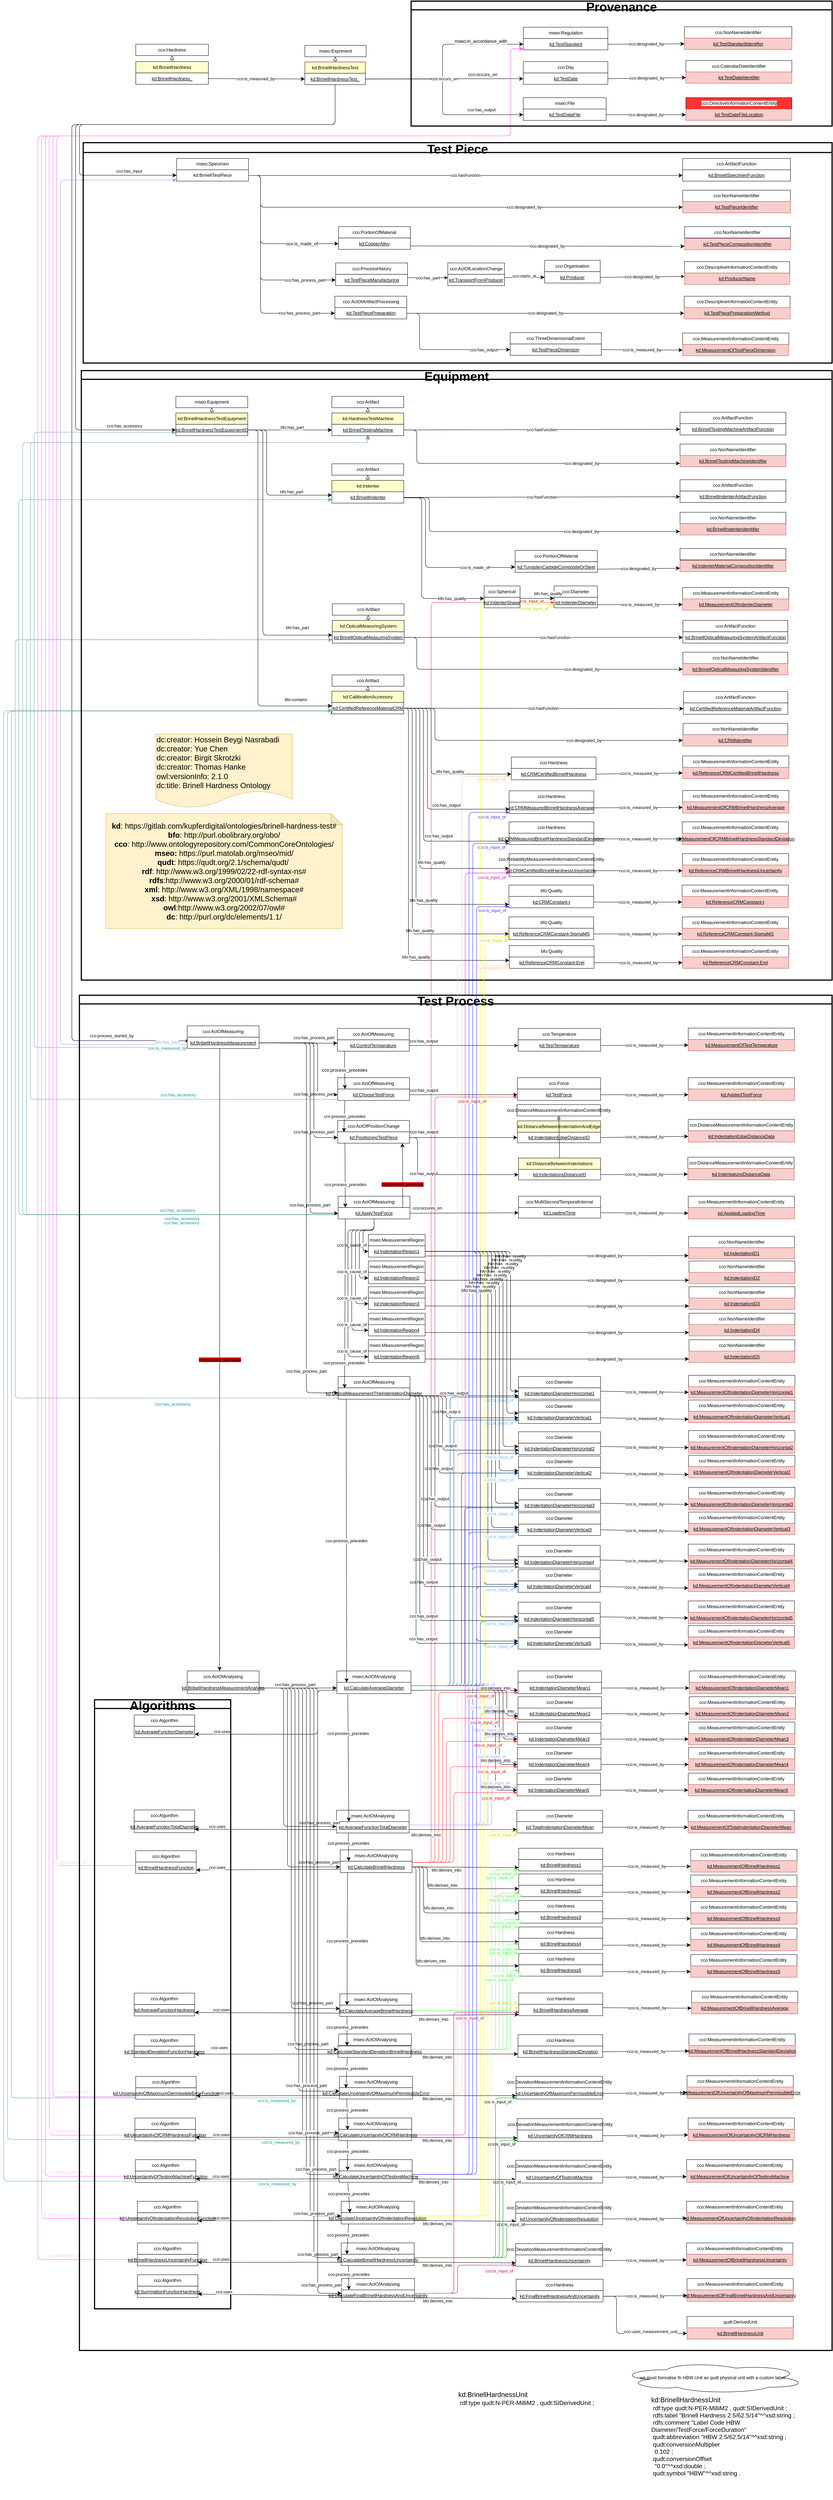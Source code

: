 <mxfile version="20.5.3" type="gitlab">
  <diagram name="Brinell (CCO) 22.10.19 without mapping" id="3rhomC4VvfZKUB2qN9Vk">
    <mxGraphModel dx="1513" dy="5314" grid="1" gridSize="10" guides="1" tooltips="1" connect="1" arrows="1" fold="1" page="1" pageScale="1" pageWidth="850" pageHeight="1100" math="0" shadow="0">
      <root>
        <mxCell id="fDeGnrVTXnE1T36zsoJ_-0" />
        <mxCell id="fDeGnrVTXnE1T36zsoJ_-1" parent="fDeGnrVTXnE1T36zsoJ_-0" />
        <object label="&lt;span style=&quot;&quot;&gt;kd:BrinellHardnessTest&lt;/span&gt;" Type="Class" id="fDeGnrVTXnE1T36zsoJ_-2">
          <mxCell style="rounded=0;whiteSpace=wrap;html=1;snapToPoint=1;points=[[0.1,0],[0.2,0],[0.3,0],[0.4,0],[0.5,0],[0.6,0],[0.7,0],[0.8,0],[0.9,0],[0,0.1],[0,0.3],[0,0.5],[0,0.7],[0,0.9],[0.1,1],[0.2,1],[0.3,1],[0.4,1],[0.5,1],[0.6,1],[0.7,1],[0.8,1],[0.9,1],[1,0.1],[1,0.3],[1,0.5],[1,0.7],[1,0.9]];strokeColor=#6F0000;fillColor=#FFFFCC;" parent="fDeGnrVTXnE1T36zsoJ_-1" vertex="1">
            <mxGeometry x="3426" y="-3075.36" width="160" height="30" as="geometry" />
          </mxCell>
        </object>
        <object label="&lt;span style=&quot;font-size: 12px ; background-color: rgb(248 , 249 , 250)&quot;&gt;mseo:in_accordance_with&lt;/span&gt;" Type="ObjectProperty" id="fDeGnrVTXnE1T36zsoJ_-3">
          <mxCell style="endArrow=classic;html=1;exitX=1;exitY=0.5;exitDx=0;exitDy=0;endSize=8;fontFamily=Helvetica;entryX=0;entryY=0.5;entryDx=0;entryDy=0;edgeStyle=orthogonalEdgeStyle;" parent="fDeGnrVTXnE1T36zsoJ_-1" source="fDeGnrVTXnE1T36zsoJ_-19" target="fDeGnrVTXnE1T36zsoJ_-43" edge="1">
            <mxGeometry x="0.557" y="8" width="50" height="50" relative="1" as="geometry">
              <mxPoint x="2866" y="-3091.36" as="sourcePoint" />
              <mxPoint x="3086" y="-3092.36" as="targetPoint" />
              <Array as="points">
                <mxPoint x="3790" y="-3030" />
                <mxPoint x="3790" y="-3122" />
              </Array>
              <mxPoint as="offset" />
            </mxGeometry>
          </mxCell>
        </object>
        <object label="&lt;span style=&quot;font-family: helvetica;&quot;&gt;cco:has_output&lt;/span&gt;" Type="ObjectProperty" id="fDeGnrVTXnE1T36zsoJ_-4">
          <mxCell style="endArrow=classic;html=1;entryX=0;entryY=0.5;entryDx=0;entryDy=0;endSize=8;fontFamily=Helvetica;rounded=1;exitX=1;exitY=0.5;exitDx=0;exitDy=0;edgeStyle=orthogonalEdgeStyle;" parent="fDeGnrVTXnE1T36zsoJ_-1" source="fDeGnrVTXnE1T36zsoJ_-19" target="fDeGnrVTXnE1T36zsoJ_-50" edge="1">
            <mxGeometry x="0.569" y="13" width="50" height="50" relative="1" as="geometry">
              <mxPoint x="2867" y="-3091.36" as="sourcePoint" />
              <mxPoint x="3472" y="-2985.36" as="targetPoint" />
              <Array as="points">
                <mxPoint x="3790" y="-3030" />
                <mxPoint x="3790" y="-2936" />
              </Array>
              <mxPoint as="offset" />
            </mxGeometry>
          </mxCell>
        </object>
        <object label="&lt;font&gt;cco:has_input&lt;/font&gt;" Type="ObjectProperty" id="fDeGnrVTXnE1T36zsoJ_-5">
          <mxCell style="endArrow=classic;html=1;exitX=0.5;exitY=1;exitDx=0;exitDy=0;entryX=0;entryY=0.5;entryDx=0;entryDy=0;endSize=8;fontFamily=Helvetica;edgeStyle=orthogonalEdgeStyle;" parent="fDeGnrVTXnE1T36zsoJ_-1" source="fDeGnrVTXnE1T36zsoJ_-19" target="fDeGnrVTXnE1T36zsoJ_-96" edge="1">
            <mxGeometry x="0.783" y="11" width="50" height="50" relative="1" as="geometry">
              <mxPoint x="2868" y="-3045.36" as="sourcePoint" />
              <mxPoint x="3088" y="-2775.36" as="targetPoint" />
              <Array as="points">
                <mxPoint x="3506" y="-2910" />
                <mxPoint x="2830" y="-2910" />
                <mxPoint x="2830" y="-2776" />
                <mxPoint x="3087" y="-2776" />
              </Array>
              <mxPoint x="1" as="offset" />
            </mxGeometry>
          </mxCell>
        </object>
        <object label="&lt;span style=&quot;&quot;&gt;&lt;font color=&quot;#009999&quot;&gt;cco:has_accessory&lt;/font&gt;&lt;/span&gt;" Type="ObjectProperty" id="fDeGnrVTXnE1T36zsoJ_-6">
          <mxCell style="endArrow=classic;html=1;endSize=8;fontFamily=Helvetica;strokeColor=#67AB9F;exitX=-0.002;exitY=0.61;exitDx=0;exitDy=0;entryX=0.5;entryY=1;entryDx=0;entryDy=0;edgeStyle=orthogonalEdgeStyle;exitPerimeter=0;" parent="fDeGnrVTXnE1T36zsoJ_-1" source="zEKmnXVoGQU01m5jf622-139" target="fDeGnrVTXnE1T36zsoJ_-146" edge="1">
            <mxGeometry x="-0.782" y="22" width="50" height="50" relative="1" as="geometry">
              <mxPoint x="3506" y="60.64" as="sourcePoint" />
              <mxPoint x="3110" y="-1240.18" as="targetPoint" />
              <Array as="points">
                <mxPoint x="2680" y="-31" />
                <mxPoint x="2680" y="-2070" />
                <mxPoint x="3593" y="-2070" />
              </Array>
              <mxPoint as="offset" />
            </mxGeometry>
          </mxCell>
        </object>
        <object label="&lt;span style=&quot;font-family: helvetica;&quot;&gt;cco:process_started_by&lt;/span&gt;" Type="ObjectProperty" id="fDeGnrVTXnE1T36zsoJ_-7">
          <mxCell style="endArrow=classic;html=1;endSize=8;fontFamily=Helvetica;exitX=0.5;exitY=1;exitDx=0;exitDy=0;edgeStyle=orthogonalEdgeStyle;entryX=0;entryY=0.1;entryDx=0;entryDy=0;" parent="fDeGnrVTXnE1T36zsoJ_-1" source="fDeGnrVTXnE1T36zsoJ_-19" edge="1" target="zEKmnXVoGQU01m5jf622-88">
            <mxGeometry x="0.883" y="13" width="50" height="50" relative="1" as="geometry">
              <mxPoint x="3610" y="-2996.18" as="sourcePoint" />
              <mxPoint x="3115" y="-400" as="targetPoint" />
              <Array as="points">
                <mxPoint x="3506" y="-2910" />
                <mxPoint x="2810" y="-2910" />
                <mxPoint x="2810" y="-490" />
                <mxPoint x="3115" y="-490" />
              </Array>
              <mxPoint as="offset" />
            </mxGeometry>
          </mxCell>
        </object>
        <object label="&lt;span style=&quot;&quot;&gt;&lt;font color=&quot;#009999&quot;&gt;cco:has_accessory&lt;/font&gt;&lt;/span&gt;" Type="ObjectProperty" id="fDeGnrVTXnE1T36zsoJ_-8">
          <mxCell style="endArrow=classic;html=1;endSize=8;fontFamily=Helvetica;strokeColor=#67AB9F;exitX=0;exitY=0.9;exitDx=0;exitDy=0;entryX=0;entryY=0.7;entryDx=0;entryDy=0;edgeStyle=orthogonalEdgeStyle;" parent="fDeGnrVTXnE1T36zsoJ_-1" source="zEKmnXVoGQU01m5jf622-163" target="fDeGnrVTXnE1T36zsoJ_-147" edge="1">
            <mxGeometry x="-0.763" y="16" width="50" height="50" relative="1" as="geometry">
              <mxPoint x="3506" y="261.64" as="sourcePoint" />
              <mxPoint x="3110" y="-575.18" as="targetPoint" />
              <Array as="points">
                <mxPoint x="2660" y="454" />
                <mxPoint x="2660" y="-1549" />
              </Array>
              <mxPoint as="offset" />
            </mxGeometry>
          </mxCell>
        </object>
        <object label="&lt;span style=&quot;color: rgb(204, 0, 0); font-family: helvetica;&quot;&gt;cco:is_input_of&lt;/span&gt;" Type="ObjectProperty" id="fDeGnrVTXnE1T36zsoJ_-9">
          <mxCell style="endArrow=none;html=1;endSize=8;fontFamily=Helvetica;entryX=1;entryY=0.1;entryDx=0;entryDy=0;strokeColor=#FF3333;exitX=0;exitY=0.5;exitDx=0;exitDy=0;startArrow=classic;startFill=1;endFill=0;edgeStyle=orthogonalEdgeStyle;" parent="fDeGnrVTXnE1T36zsoJ_-1" source="fDeGnrVTXnE1T36zsoJ_-189" target="zEKmnXVoGQU01m5jf622-116" edge="1">
            <mxGeometry x="-0.965" y="-4" width="50" height="50" relative="1" as="geometry">
              <mxPoint x="3694" y="-678.36" as="sourcePoint" />
              <mxPoint x="3706" y="318.64" as="targetPoint" />
              <Array as="points">
                <mxPoint x="3760" y="-1647" />
                <mxPoint x="3760" y="1681" />
              </Array>
              <mxPoint as="offset" />
            </mxGeometry>
          </mxCell>
        </object>
        <object label="&lt;span style=&quot;font-family: helvetica;&quot;&gt;&lt;font color=&quot;#ffb570&quot;&gt;cco:is_input_of&lt;/font&gt;&lt;/span&gt;" Type="ObjectProperty" id="fDeGnrVTXnE1T36zsoJ_-10">
          <mxCell style="endArrow=none;html=1;endSize=8;fontFamily=Helvetica;exitX=0;exitY=0.7;exitDx=0;exitDy=0;endFill=0;startArrow=classic;startFill=1;entryX=1;entryY=0.5;entryDx=0;entryDy=0;strokeColor=#FFCC99;edgeStyle=orthogonalEdgeStyle;" parent="fDeGnrVTXnE1T36zsoJ_-1" source="fDeGnrVTXnE1T36zsoJ_-185" target="zEKmnXVoGQU01m5jf622-233" edge="1">
            <mxGeometry x="-0.972" y="7" width="50" height="50" relative="1" as="geometry">
              <mxPoint x="3877" y="1700.64" as="sourcePoint" />
              <mxPoint x="3710" y="1580.82" as="targetPoint" />
              <mxPoint as="offset" />
            </mxGeometry>
          </mxCell>
        </object>
        <object label="&lt;span style=&quot;font-family: helvetica;&quot;&gt;&lt;font color=&quot;#3333ff&quot;&gt;cco:is_input_of&lt;/font&gt;&lt;/span&gt;" Type="ObjectProperty" id="fDeGnrVTXnE1T36zsoJ_-11">
          <mxCell style="endArrow=none;html=1;endSize=8;fontFamily=Helvetica;entryX=1;entryY=0.3;entryDx=0;entryDy=0;exitX=0;exitY=0.9;exitDx=0;exitDy=0;strokeColor=#3333FF;endFill=0;startArrow=classic;startFill=1;edgeStyle=orthogonalEdgeStyle;" parent="fDeGnrVTXnE1T36zsoJ_-1" source="fDeGnrVTXnE1T36zsoJ_-184" target="zEKmnXVoGQU01m5jf622-239" edge="1">
            <mxGeometry x="-0.976" y="12" width="50" height="50" relative="1" as="geometry">
              <mxPoint x="3876" y="1805.64" as="sourcePoint" />
              <mxPoint x="3750" y="2028.64" as="targetPoint" />
              <Array as="points">
                <mxPoint x="3860" y="-1093" />
                <mxPoint x="3860" y="2505" />
              </Array>
              <mxPoint as="offset" />
            </mxGeometry>
          </mxCell>
        </object>
        <object label="&lt;span style=&quot;font-family: helvetica;&quot;&gt;&lt;font color=&quot;#3333ff&quot;&gt;cco:is_input_of&lt;/font&gt;&lt;/span&gt;" Type="ObjectProperty" id="fDeGnrVTXnE1T36zsoJ_-12">
          <mxCell style="endArrow=none;html=1;endSize=8;fontFamily=Helvetica;exitX=0;exitY=0.9;exitDx=0;exitDy=0;strokeColor=#3333FF;endFill=0;startArrow=classic;startFill=1;entryX=1;entryY=0.3;entryDx=0;entryDy=0;edgeStyle=orthogonalEdgeStyle;" parent="fDeGnrVTXnE1T36zsoJ_-1" source="fDeGnrVTXnE1T36zsoJ_-183" target="zEKmnXVoGQU01m5jf622-239" edge="1">
            <mxGeometry x="-0.975" y="10" width="50" height="50" relative="1" as="geometry">
              <mxPoint x="3877" y="1918.64" as="sourcePoint" />
              <mxPoint x="3710" y="1580.82" as="targetPoint" />
              <Array as="points">
                <mxPoint x="3870" y="-1011" />
                <mxPoint x="3870" y="2505" />
              </Array>
              <mxPoint as="offset" />
            </mxGeometry>
          </mxCell>
        </object>
        <object label="&lt;span style=&quot;&quot;&gt;&lt;font color=&quot;#009999&quot;&gt;cco:has_accessory&lt;/font&gt;&lt;/span&gt;" Type="ObjectProperty" id="fDeGnrVTXnE1T36zsoJ_-13">
          <mxCell style="endArrow=classic;html=1;endSize=8;fontFamily=Helvetica;entryX=0;entryY=0.7;entryDx=0;entryDy=0;strokeColor=#67AB9F;exitX=0;exitY=0.7;exitDx=0;exitDy=0;edgeStyle=orthogonalEdgeStyle;" parent="fDeGnrVTXnE1T36zsoJ_-1" source="zEKmnXVoGQU01m5jf622-139" target="fDeGnrVTXnE1T36zsoJ_-172" edge="1">
            <mxGeometry x="-0.767" y="10" width="50" height="50" relative="1" as="geometry">
              <mxPoint x="3506" y="60.64" as="sourcePoint" />
              <mxPoint x="3306" y="-1230.36" as="targetPoint" />
              <Array as="points">
                <mxPoint x="3514" y="-30" />
                <mxPoint x="2670" y="-30" />
                <mxPoint x="2670" y="-1919" />
              </Array>
              <mxPoint as="offset" />
            </mxGeometry>
          </mxCell>
        </object>
        <object label="&lt;font color=&quot;#009999&quot;&gt;cco:has_accessory&lt;/font&gt;" Type="ObjectProperty" id="fDeGnrVTXnE1T36zsoJ_-14">
          <mxCell style="endArrow=classic;html=1;endSize=8;fontFamily=Helvetica;entryX=0.5;entryY=0.9;entryDx=0;entryDy=0;strokeColor=#67AB9F;exitX=0;exitY=0.9;exitDx=0;exitDy=0;entryPerimeter=0;edgeStyle=orthogonalEdgeStyle;" parent="fDeGnrVTXnE1T36zsoJ_-1" source="zEKmnXVoGQU01m5jf622-147" target="fDeGnrVTXnE1T36zsoJ_-146" edge="1">
            <mxGeometry x="-0.756" y="-12" width="50" height="50" relative="1" as="geometry">
              <mxPoint x="3505" y="-246.36" as="sourcePoint" />
              <mxPoint x="3116" y="-1046.18" as="targetPoint" />
              <Array as="points">
                <mxPoint x="2700" y="-335" />
                <mxPoint x="2700" y="-2070" />
                <mxPoint x="3593" y="-2070" />
              </Array>
              <mxPoint as="offset" />
            </mxGeometry>
          </mxCell>
        </object>
        <object label="&lt;span style=&quot;&quot;&gt;&lt;font color=&quot;#009999&quot;&gt;cco:has_accessory&lt;/font&gt;&lt;/span&gt;" Type="ObjectProperty" id="fDeGnrVTXnE1T36zsoJ_-15">
          <mxCell style="endArrow=classic;html=1;endSize=8;fontFamily=Helvetica;strokeColor=#67AB9F;exitX=0.001;exitY=0.628;exitDx=0;exitDy=0;entryX=0;entryY=0.7;entryDx=0;entryDy=0;edgeStyle=orthogonalEdgeStyle;exitPerimeter=0;" parent="fDeGnrVTXnE1T36zsoJ_-1" source="zEKmnXVoGQU01m5jf622-139" target="fDeGnrVTXnE1T36zsoJ_-147" edge="1">
            <mxGeometry x="-0.73" y="-12" width="50" height="50" relative="1" as="geometry">
              <mxPoint x="3505" y="-133.36" as="sourcePoint" />
              <mxPoint x="3100" y="-557.18" as="targetPoint" />
              <Array as="points">
                <mxPoint x="2690" y="-30" />
                <mxPoint x="2690" y="-1549" />
              </Array>
              <mxPoint as="offset" />
            </mxGeometry>
          </mxCell>
        </object>
        <object label="&lt;font&gt;kd:BrinellHardness&lt;/font&gt;" Type="Class" id="fDeGnrVTXnE1T36zsoJ_-16">
          <mxCell style="rounded=0;whiteSpace=wrap;html=1;snapToPoint=1;points=[[0.1,0],[0.2,0],[0.3,0],[0.4,0],[0.5,0],[0.6,0],[0.7,0],[0.8,0],[0.9,0],[0,0.1],[0,0.3],[0,0.5],[0,0.7],[0,0.9],[0.1,1],[0.2,1],[0.3,1],[0.4,1],[0.5,1],[0.6,1],[0.7,1],[0.8,1],[0.9,1],[1,0.1],[1,0.3],[1,0.5],[1,0.7],[1,0.9]];fillColor=#FFFFCC;" parent="fDeGnrVTXnE1T36zsoJ_-1" vertex="1">
            <mxGeometry x="2979" y="-3076.36" width="192" height="30" as="geometry" />
          </mxCell>
        </object>
        <object label="&lt;u&gt;kd:BrinellHardness_&lt;/u&gt;" Type="Individual" id="fDeGnrVTXnE1T36zsoJ_-17">
          <mxCell style="rounded=0;whiteSpace=wrap;html=1;snapToPoint=1;points=[[0.1,0],[0.2,0],[0.3,0],[0.4,0],[0.5,0],[0.6,0],[0.7,0],[0.8,0],[0.9,0],[0,0.1],[0,0.3],[0,0.5],[0,0.7],[0,0.9],[0.1,1],[0.2,1],[0.3,1],[0.4,1],[0.5,1],[0.6,1],[0.7,1],[0.8,1],[0.9,1],[1,0.1],[1,0.3],[1,0.5],[1,0.7],[1,0.9]];strokeWidth=1;strokeColor=#000000;" parent="fDeGnrVTXnE1T36zsoJ_-1" vertex="1">
            <mxGeometry x="2979" y="-3046.36" width="192" height="30" as="geometry" />
          </mxCell>
        </object>
        <object label="&lt;span style=&quot;font-family: &amp;quot;helvetica&amp;quot;&quot;&gt;&lt;font&gt;cco:is_measured_by&lt;/font&gt;&lt;/span&gt;" Type="ObjectProperty" id="fDeGnrVTXnE1T36zsoJ_-18">
          <mxCell style="endArrow=classic;html=1;endSize=8;fontFamily=Helvetica;entryX=0;entryY=0.5;entryDx=0;entryDy=0;exitX=1;exitY=0.5;exitDx=0;exitDy=0;" parent="fDeGnrVTXnE1T36zsoJ_-1" source="fDeGnrVTXnE1T36zsoJ_-17" target="fDeGnrVTXnE1T36zsoJ_-19" edge="1">
            <mxGeometry x="-0.015" width="50" height="50" relative="1" as="geometry">
              <mxPoint x="3341" y="-3025.36" as="sourcePoint" />
              <mxPoint x="3431" y="-3025.36" as="targetPoint" />
              <mxPoint as="offset" />
            </mxGeometry>
          </mxCell>
        </object>
        <object label="&lt;u&gt;kd:BrinellHardness&lt;span style=&quot;font-family: &amp;#34;arial&amp;#34; ; text-align: left ; background-color: rgb(255 , 255 , 255)&quot;&gt;Test_&lt;br&gt;&lt;/span&gt;&lt;/u&gt;" Type="Individual" id="fDeGnrVTXnE1T36zsoJ_-19">
          <mxCell style="rounded=0;whiteSpace=wrap;html=1;snapToPoint=1;points=[[0.1,0],[0.2,0],[0.3,0],[0.4,0],[0.5,0],[0.6,0],[0.7,0],[0.8,0],[0.9,0],[0,0.1],[0,0.3],[0,0.5],[0,0.7],[0,0.9],[0.1,1],[0.2,1],[0.3,1],[0.4,1],[0.5,1],[0.6,1],[0.7,1],[0.8,1],[0.9,1],[1,0.1],[1,0.3],[1,0.5],[1,0.7],[1,0.9]];strokeWidth=1;strokeColor=#000000;" parent="fDeGnrVTXnE1T36zsoJ_-1" vertex="1">
            <mxGeometry x="3426" y="-3045.36" width="160" height="30" as="geometry" />
          </mxCell>
        </object>
        <object label="&lt;span style=&quot;font-family: &amp;quot;helvetica&amp;quot;&quot;&gt;&lt;font&gt;cco:occurs_on&lt;/font&gt;&lt;/span&gt;" Type="ObjectProperty" id="fDeGnrVTXnE1T36zsoJ_-20">
          <mxCell style="endArrow=classic;html=1;exitX=1;exitY=0.5;exitDx=0;exitDy=0;endSize=8;fontFamily=Helvetica;edgeStyle=orthogonalEdgeStyle;entryX=0;entryY=0.5;entryDx=0;entryDy=0;" parent="fDeGnrVTXnE1T36zsoJ_-1" source="fDeGnrVTXnE1T36zsoJ_-19" target="fDeGnrVTXnE1T36zsoJ_-59" edge="1">
            <mxGeometry width="50" height="50" relative="1" as="geometry">
              <mxPoint x="2867" y="-3091.36" as="sourcePoint" />
              <mxPoint x="3087" y="-3002.18" as="targetPoint" />
              <Array as="points">
                <mxPoint x="3586" y="-3031" />
              </Array>
            </mxGeometry>
          </mxCell>
        </object>
        <mxCell id="fDeGnrVTXnE1T36zsoJ_-21" value="&lt;span style=&quot;font-family: &amp;quot;helvetica&amp;quot;&quot;&gt;&lt;font&gt;cco:occurs_on&lt;/font&gt;&lt;/span&gt;" style="text;html=1;align=center;verticalAlign=middle;resizable=0;points=[];labelBackgroundColor=#ffffff;fontFamily=Helvetica;" parent="fDeGnrVTXnE1T36zsoJ_-20" vertex="1" connectable="0">
          <mxGeometry x="-0.127" relative="1" as="geometry">
            <mxPoint x="127" y="-12" as="offset" />
          </mxGeometry>
        </mxCell>
        <object label="&lt;span style=&quot;font-family: &amp;quot;helvetica&amp;quot;&quot;&gt;&lt;font color=&quot;#ffccff&quot;&gt;cco:designated_by&lt;/font&gt;&lt;/span&gt;" Type="ObjectProperty" id="fDeGnrVTXnE1T36zsoJ_-22">
          <mxCell style="endArrow=classic;html=1;endSize=8;fontFamily=Helvetica;entryX=0;entryY=0.9;entryDx=0;entryDy=0;strokeColor=#FF66FF;exitX=0;exitY=0.3;exitDx=0;exitDy=0;edgeStyle=orthogonalEdgeStyle;" parent="fDeGnrVTXnE1T36zsoJ_-1" source="zEKmnXVoGQU01m5jf622-286" target="fDeGnrVTXnE1T36zsoJ_-43" edge="1">
            <mxGeometry x="-0.944" y="-9" width="50" height="50" relative="1" as="geometry">
              <mxPoint x="2700" y="537.64" as="sourcePoint" />
              <mxPoint x="4900" y="-2056.18" as="targetPoint" />
              <Array as="points">
                <mxPoint x="2770" y="1689" />
                <mxPoint x="2770" y="-2880" />
                <mxPoint x="3970" y="-2880" />
                <mxPoint x="3970" y="-3110" />
              </Array>
              <mxPoint as="offset" />
            </mxGeometry>
          </mxCell>
        </object>
        <object label="&lt;span style=&quot;font-family: &amp;quot;helvetica&amp;quot;&quot;&gt;&lt;font color=&quot;#ffccff&quot;&gt;cco:designated_by&lt;/font&gt;&lt;/span&gt;" Type="ObjectProperty" id="fDeGnrVTXnE1T36zsoJ_-23">
          <mxCell style="endArrow=classic;html=1;endSize=8;fontFamily=Helvetica;entryX=0;entryY=0.9;entryDx=0;entryDy=0;strokeColor=#FF66FF;exitX=0;exitY=0.5;exitDx=0;exitDy=0;edgeStyle=orthogonalEdgeStyle;" parent="fDeGnrVTXnE1T36zsoJ_-1" source="zEKmnXVoGQU01m5jf622-304" target="fDeGnrVTXnE1T36zsoJ_-43" edge="1">
            <mxGeometry x="-0.948" y="-11" width="50" height="50" relative="1" as="geometry">
              <mxPoint x="2980" y="1473.82" as="sourcePoint" />
              <mxPoint x="3516" y="-2184.36" as="targetPoint" />
              <Array as="points">
                <mxPoint x="2983" y="2730" />
                <mxPoint x="2720" y="2730" />
                <mxPoint x="2720" y="-2880" />
                <mxPoint x="3970" y="-2880" />
                <mxPoint x="3970" y="-3110" />
              </Array>
              <mxPoint as="offset" />
            </mxGeometry>
          </mxCell>
        </object>
        <object label="&lt;span style=&quot;font-family: &amp;quot;helvetica&amp;quot;&quot;&gt;&lt;font color=&quot;#ffccff&quot;&gt;cco:designated_by&lt;/font&gt;&lt;/span&gt;" Type="ObjectProperty" id="fDeGnrVTXnE1T36zsoJ_-24">
          <mxCell style="endArrow=classic;html=1;endSize=8;fontFamily=Helvetica;entryX=0;entryY=0.9;entryDx=0;entryDy=0;strokeColor=#FF66FF;exitX=0;exitY=0.5;exitDx=0;exitDy=0;edgeStyle=orthogonalEdgeStyle;" parent="fDeGnrVTXnE1T36zsoJ_-1" source="zEKmnXVoGQU01m5jf622-302" target="fDeGnrVTXnE1T36zsoJ_-43" edge="1">
            <mxGeometry x="-0.942" y="-11" width="50" height="50" relative="1" as="geometry">
              <mxPoint x="2994.5" y="1473.0" as="sourcePoint" />
              <mxPoint x="3526" y="-2174.36" as="targetPoint" />
              <Array as="points">
                <mxPoint x="2730" y="2621" />
                <mxPoint x="2730" y="-2880" />
                <mxPoint x="3970" y="-2880" />
                <mxPoint x="3970" y="-3110" />
              </Array>
              <mxPoint as="offset" />
            </mxGeometry>
          </mxCell>
        </object>
        <object label="&lt;span style=&quot;font-family: &amp;quot;helvetica&amp;quot;&quot;&gt;&lt;font color=&quot;#ffccff&quot;&gt;cco:designated_by&lt;/font&gt;&lt;/span&gt;" Type="ObjectProperty" id="fDeGnrVTXnE1T36zsoJ_-25">
          <mxCell style="endArrow=classic;html=1;endSize=8;fontFamily=Helvetica;entryX=0;entryY=0.9;entryDx=0;entryDy=0;strokeColor=#FF66FF;exitX=0;exitY=0.5;exitDx=0;exitDy=0;edgeStyle=orthogonalEdgeStyle;" parent="fDeGnrVTXnE1T36zsoJ_-1" source="zEKmnXVoGQU01m5jf622-300" target="fDeGnrVTXnE1T36zsoJ_-43" edge="1">
            <mxGeometry x="-0.948" y="-11" width="50" height="50" relative="1" as="geometry">
              <mxPoint x="2994.5" y="1363.0" as="sourcePoint" />
              <mxPoint x="3536" y="-2164.36" as="targetPoint" />
              <Array as="points">
                <mxPoint x="2978" y="2510" />
                <mxPoint x="2740" y="2510" />
                <mxPoint x="2740" y="-2880" />
                <mxPoint x="3970" y="-2880" />
                <mxPoint x="3970" y="-3110" />
              </Array>
              <mxPoint as="offset" />
            </mxGeometry>
          </mxCell>
        </object>
        <object label="&lt;span style=&quot;font-family: &amp;quot;helvetica&amp;quot;&quot;&gt;&lt;font color=&quot;#ffccff&quot;&gt;cco:designated_by&lt;/font&gt;&lt;/span&gt;" Type="ObjectProperty" id="fDeGnrVTXnE1T36zsoJ_-26">
          <mxCell style="endArrow=classic;html=1;endSize=8;fontFamily=Helvetica;entryX=0;entryY=0.9;entryDx=0;entryDy=0;strokeColor=#FF66FF;exitX=0;exitY=0.5;exitDx=0;exitDy=0;edgeStyle=orthogonalEdgeStyle;" parent="fDeGnrVTXnE1T36zsoJ_-1" source="zEKmnXVoGQU01m5jf622-298" target="fDeGnrVTXnE1T36zsoJ_-43" edge="1">
            <mxGeometry x="-0.947" y="-11" width="50" height="50" relative="1" as="geometry">
              <mxPoint x="2989" y="1253.0" as="sourcePoint" />
              <mxPoint x="3546" y="-2154.36" as="targetPoint" />
              <Array as="points">
                <mxPoint x="2750" y="2401" />
                <mxPoint x="2750" y="-2880" />
                <mxPoint x="3970" y="-2880" />
                <mxPoint x="3970" y="-3110" />
              </Array>
              <mxPoint as="offset" />
            </mxGeometry>
          </mxCell>
        </object>
        <object label="&lt;span style=&quot;font-family: &amp;quot;helvetica&amp;quot;&quot;&gt;&lt;font color=&quot;#ffccff&quot;&gt;cco:designated_by&lt;/font&gt;&lt;/span&gt;" Type="ObjectProperty" id="fDeGnrVTXnE1T36zsoJ_-27">
          <mxCell style="endArrow=classic;html=1;endSize=8;fontFamily=Helvetica;entryX=0;entryY=0.9;entryDx=0;entryDy=0;strokeColor=#FF66FF;exitX=0;exitY=0.9;exitDx=0;exitDy=0;edgeStyle=orthogonalEdgeStyle;" parent="fDeGnrVTXnE1T36zsoJ_-1" source="zEKmnXVoGQU01m5jf622-296" target="fDeGnrVTXnE1T36zsoJ_-43" edge="1">
            <mxGeometry x="-0.949" y="-13" width="50" height="50" relative="1" as="geometry">
              <mxPoint x="2999" y="1073.82" as="sourcePoint" />
              <mxPoint x="3556" y="-2144.36" as="targetPoint" />
              <Array as="points">
                <mxPoint x="2979" y="2300" />
                <mxPoint x="2760" y="2300" />
                <mxPoint x="2760" y="-2880" />
                <mxPoint x="3970" y="-2880" />
                <mxPoint x="3970" y="-3110" />
              </Array>
              <mxPoint as="offset" />
            </mxGeometry>
          </mxCell>
        </object>
        <object label="&lt;span style=&quot;font-family: helvetica;&quot;&gt;&lt;font color=&quot;#cccc00&quot;&gt;cco:is_input_of&lt;/font&gt;&lt;/span&gt;" Type="ObjectProperty" id="fDeGnrVTXnE1T36zsoJ_-28">
          <mxCell style="endArrow=none;html=1;endSize=8;fontFamily=Helvetica;entryX=1;entryY=0.3;entryDx=0;entryDy=0;exitX=0;exitY=0.7;exitDx=0;exitDy=0;endFill=0;startArrow=classic;startFill=1;strokeColor=#FFFF00;edgeStyle=orthogonalEdgeStyle;" parent="fDeGnrVTXnE1T36zsoJ_-1" source="fDeGnrVTXnE1T36zsoJ_-189" target="zEKmnXVoGQU01m5jf622-242" edge="1">
            <mxGeometry x="-0.977" y="11" width="50" height="50" relative="1" as="geometry">
              <mxPoint x="3889" y="592.0" as="sourcePoint" />
              <mxPoint x="3711.5" y="1447.82" as="targetPoint" />
              <Array as="points">
                <mxPoint x="3890" y="-1642" />
                <mxPoint x="3890" y="2615" />
              </Array>
              <mxPoint as="offset" />
            </mxGeometry>
          </mxCell>
        </object>
        <object label="&lt;span style=&quot;font-family: helvetica;&quot;&gt;&lt;font color=&quot;#cc00cc&quot;&gt;cco:is_input_of&lt;/font&gt;&lt;/span&gt;" Type="ObjectProperty" id="fDeGnrVTXnE1T36zsoJ_-29">
          <mxCell style="endArrow=none;html=1;endSize=8;fontFamily=Helvetica;exitX=0;exitY=0.7;exitDx=0;exitDy=0;endFill=0;startArrow=classic;startFill=1;entryX=1;entryY=0.5;entryDx=0;entryDy=0;strokeColor=#FF00FF;edgeStyle=orthogonalEdgeStyle;" parent="fDeGnrVTXnE1T36zsoJ_-1" source="fDeGnrVTXnE1T36zsoJ_-202" target="zEKmnXVoGQU01m5jf622-236" edge="1">
            <mxGeometry x="-0.974" y="12" width="50" height="50" relative="1" as="geometry">
              <mxPoint x="3886.0" y="1654.82" as="sourcePoint" />
              <mxPoint x="3707" y="1117.82" as="targetPoint" />
              <Array as="points">
                <mxPoint x="3850" y="-933" />
                <mxPoint x="3850" y="2401" />
              </Array>
              <mxPoint as="offset" />
            </mxGeometry>
          </mxCell>
        </object>
        <object label="&lt;font&gt;cco:has_accessory&lt;/font&gt;" Type="ObjectProperty" id="fDeGnrVTXnE1T36zsoJ_-30">
          <mxCell style="endArrow=classic;html=1;exitX=0.5;exitY=1;exitDx=0;exitDy=0;endSize=8;fontFamily=Helvetica;edgeStyle=orthogonalEdgeStyle;entryX=0;entryY=0.5;entryDx=0;entryDy=0;" parent="fDeGnrVTXnE1T36zsoJ_-1" source="fDeGnrVTXnE1T36zsoJ_-19" target="fDeGnrVTXnE1T36zsoJ_-253" edge="1">
            <mxGeometry x="0.854" y="11" width="50" height="50" relative="1" as="geometry">
              <mxPoint x="2878" y="-2742.36" as="sourcePoint" />
              <mxPoint x="3098" y="-2472.36" as="targetPoint" />
              <Array as="points">
                <mxPoint x="3506" y="-2910" />
                <mxPoint x="2820" y="-2910" />
                <mxPoint x="2820" y="-2103" />
              </Array>
              <mxPoint as="offset" />
            </mxGeometry>
          </mxCell>
        </object>
        <object label="&lt;span style=&quot;font-family: helvetica;&quot;&gt;&lt;font color=&quot;#009999&quot;&gt;cco:is_measured_by&lt;/font&gt;&lt;/span&gt;" Type="ObjectProperty" id="fDeGnrVTXnE1T36zsoJ_-31">
          <mxCell style="endArrow=classic;html=1;endSize=8;fontFamily=Helvetica;entryX=0;entryY=0.7;entryDx=0;entryDy=0;strokeColor=#67AB9F;exitX=0;exitY=0.9;exitDx=0;exitDy=0;edgeStyle=orthogonalEdgeStyle;" parent="fDeGnrVTXnE1T36zsoJ_-1" source="zEKmnXVoGQU01m5jf622-88" target="fDeGnrVTXnE1T36zsoJ_-253" edge="1">
            <mxGeometry x="-0.956" y="2" width="50" height="50" relative="1" as="geometry">
              <mxPoint x="3515" y="-236.36" as="sourcePoint" />
              <mxPoint x="3515.5" y="-1870.36" as="targetPoint" />
              <Array as="points">
                <mxPoint x="2710" y="-472" />
                <mxPoint x="2710" y="-2097" />
              </Array>
              <mxPoint as="offset" />
            </mxGeometry>
          </mxCell>
        </object>
        <object label="" Type="SubClassOf" id="fDeGnrVTXnE1T36zsoJ_-32">
          <mxCell style="endArrow=block;html=1;endFill=0;endSize=8;arcSize=0;rounded=0;exitX=0.5;exitY=0;exitDx=0;exitDy=0;entryX=0.5;entryY=1;entryDx=0;entryDy=0;" parent="fDeGnrVTXnE1T36zsoJ_-1" source="fDeGnrVTXnE1T36zsoJ_-2" target="fDeGnrVTXnE1T36zsoJ_-34" edge="1">
            <mxGeometry width="50" height="50" relative="1" as="geometry">
              <mxPoint x="3342.429" y="-2828.894" as="sourcePoint" />
              <mxPoint x="3603.727" y="-2829.784" as="targetPoint" />
            </mxGeometry>
          </mxCell>
        </object>
        <object label="&lt;font&gt;cco:Hardness&lt;/font&gt;" Type="Class" id="fDeGnrVTXnE1T36zsoJ_-33">
          <mxCell style="rounded=0;whiteSpace=wrap;html=1;snapToPoint=1;points=[[0.1,0],[0.2,0],[0.3,0],[0.4,0],[0.5,0],[0.6,0],[0.7,0],[0.8,0],[0.9,0],[0,0.1],[0,0.3],[0,0.5],[0,0.7],[0,0.9],[0.1,1],[0.2,1],[0.3,1],[0.4,1],[0.5,1],[0.6,1],[0.7,1],[0.8,1],[0.9,1],[1,0.1],[1,0.3],[1,0.5],[1,0.7],[1,0.9]];" parent="fDeGnrVTXnE1T36zsoJ_-1" vertex="1">
            <mxGeometry x="2979" y="-3122.18" width="192" height="30" as="geometry" />
          </mxCell>
        </object>
        <object label="&lt;span style=&quot;font-family: &amp;#34;helvetica&amp;#34; ; background-color: rgb(255 , 255 , 255)&quot;&gt;&lt;font&gt;&lt;/font&gt;&lt;/span&gt;&lt;span&gt;mseo:Expriment&lt;/span&gt;" Type="Class" id="fDeGnrVTXnE1T36zsoJ_-34">
          <mxCell style="rounded=0;whiteSpace=wrap;html=1;snapToPoint=1;points=[[0.1,0],[0.2,0],[0.3,0],[0.4,0],[0.5,0],[0.6,0],[0.7,0],[0.8,0],[0.9,0],[0,0.1],[0,0.3],[0,0.5],[0,0.7],[0,0.9],[0.1,1],[0.2,1],[0.3,1],[0.4,1],[0.5,1],[0.6,1],[0.7,1],[0.8,1],[0.9,1],[1,0.1],[1,0.3],[1,0.5],[1,0.7],[1,0.9]];" parent="fDeGnrVTXnE1T36zsoJ_-1" vertex="1">
            <mxGeometry x="3426" y="-3119.18" width="162" height="30" as="geometry" />
          </mxCell>
        </object>
        <object label="" Type="SubClassOf" id="fDeGnrVTXnE1T36zsoJ_-35">
          <mxCell style="endArrow=block;html=1;endFill=0;endSize=8;arcSize=0;rounded=0;exitX=0.5;exitY=0;exitDx=0;exitDy=0;entryX=0.5;entryY=1;entryDx=0;entryDy=0;" parent="fDeGnrVTXnE1T36zsoJ_-1" source="fDeGnrVTXnE1T36zsoJ_-16" target="fDeGnrVTXnE1T36zsoJ_-33" edge="1">
            <mxGeometry width="50" height="50" relative="1" as="geometry">
              <mxPoint x="3105" y="-3086.36" as="sourcePoint" />
              <mxPoint x="3106" y="-3125.18" as="targetPoint" />
            </mxGeometry>
          </mxCell>
        </object>
        <object label="&lt;span style=&quot;font-family: helvetica;&quot;&gt;&lt;font color=&quot;#9999ff&quot;&gt;bfo:has_part&lt;/font&gt;&lt;/span&gt;" Type="ObjectProperty" id="fDeGnrVTXnE1T36zsoJ_-37">
          <mxCell style="endArrow=classic;html=1;endSize=8;fontFamily=Helvetica;entryX=0;entryY=0.9;entryDx=0;entryDy=0;strokeColor=#9999FF;exitX=-0.001;exitY=0.637;exitDx=0;exitDy=0;edgeStyle=orthogonalEdgeStyle;exitPerimeter=0;" parent="fDeGnrVTXnE1T36zsoJ_-1" source="zEKmnXVoGQU01m5jf622-88" target="fDeGnrVTXnE1T36zsoJ_-96" edge="1">
            <mxGeometry x="-0.964" y="-6" width="50" height="50" relative="1" as="geometry">
              <mxPoint x="3103" y="-456.18" as="sourcePoint" />
              <mxPoint x="3103" y="-1943.36" as="targetPoint" />
              <Array as="points">
                <mxPoint x="2780" y="-480" />
                <mxPoint x="2780" y="-2764" />
              </Array>
              <mxPoint as="offset" />
            </mxGeometry>
          </mxCell>
        </object>
        <object label="&lt;span style=&quot;&quot;&gt;&lt;font color=&quot;#009999&quot;&gt;cco:is_measured_by&lt;/font&gt;&lt;/span&gt;" Type="ObjectProperty" id="fDeGnrVTXnE1T36zsoJ_-38">
          <mxCell style="endArrow=classic;html=1;endSize=8;fontFamily=Helvetica;strokeColor=#67AB9F;exitX=0;exitY=0.9;exitDx=0;exitDy=0;entryX=0;entryY=0.7;entryDx=0;entryDy=0;edgeStyle=orthogonalEdgeStyle;" parent="fDeGnrVTXnE1T36zsoJ_-1" source="zEKmnXVoGQU01m5jf622-233" target="fDeGnrVTXnE1T36zsoJ_-215" edge="1">
            <mxGeometry x="-0.938" y="7" width="50" height="50" relative="1" as="geometry">
              <mxPoint x="3516" y="70.64" as="sourcePoint" />
              <mxPoint x="3505" y="-1039.18" as="targetPoint" />
              <Array as="points">
                <mxPoint x="2650" y="2303" />
                <mxPoint x="2650" y="-1362" />
              </Array>
              <mxPoint as="offset" />
            </mxGeometry>
          </mxCell>
        </object>
        <object label="&lt;span style=&quot;&quot;&gt;&lt;font color=&quot;#009999&quot;&gt;cco:is_measured_by&lt;/font&gt;&lt;/span&gt;" Type="ObjectProperty" id="fDeGnrVTXnE1T36zsoJ_-39">
          <mxCell style="endArrow=classic;html=1;endSize=8;fontFamily=Helvetica;strokeColor=#67AB9F;exitX=0;exitY=0.9;exitDx=0;exitDy=0;edgeStyle=orthogonalEdgeStyle;entryX=0;entryY=0.7;entryDx=0;entryDy=0;" parent="fDeGnrVTXnE1T36zsoJ_-1" source="zEKmnXVoGQU01m5jf622-236" target="fDeGnrVTXnE1T36zsoJ_-215" edge="1">
            <mxGeometry x="-0.944" y="7" width="50" height="50" relative="1" as="geometry">
              <mxPoint x="3514" y="1117.82" as="sourcePoint" />
              <mxPoint x="3480" y="-1340" as="targetPoint" />
              <Array as="points">
                <mxPoint x="2640" y="2413" />
                <mxPoint x="2640" y="-1360" />
                <mxPoint x="3498" y="-1360" />
              </Array>
              <mxPoint as="offset" />
            </mxGeometry>
          </mxCell>
        </object>
        <object label="&lt;span style=&quot;&quot;&gt;&lt;font color=&quot;#009999&quot;&gt;cco:is_measured_by&lt;/font&gt;&lt;/span&gt;" Type="ObjectProperty" id="fDeGnrVTXnE1T36zsoJ_-40">
          <mxCell style="endArrow=classic;html=1;endSize=8;fontFamily=Helvetica;strokeColor=#67AB9F;exitX=0;exitY=0.9;exitDx=0;exitDy=0;entryX=0;entryY=0.7;entryDx=0;entryDy=0;edgeStyle=orthogonalEdgeStyle;" parent="fDeGnrVTXnE1T36zsoJ_-1" source="zEKmnXVoGQU01m5jf622-239" target="fDeGnrVTXnE1T36zsoJ_-215" edge="1">
            <mxGeometry x="-0.942" y="7" width="50" height="50" relative="1" as="geometry">
              <mxPoint x="3512" y="1227.82" as="sourcePoint" />
              <mxPoint x="3515.5" y="-1030.36" as="targetPoint" />
              <Array as="points">
                <mxPoint x="2630" y="2523" />
                <mxPoint x="2630" y="-1362" />
              </Array>
              <mxPoint as="offset" />
            </mxGeometry>
          </mxCell>
        </object>
        <mxCell id="fDeGnrVTXnE1T36zsoJ_-41" value="Provenance" style="swimlane;strokeWidth=3;startSize=23;fontSize=33;" parent="fDeGnrVTXnE1T36zsoJ_-1" vertex="1">
          <mxGeometry x="3707" y="-3236" width="1113" height="330" as="geometry">
            <mxRectangle x="4300" y="-3530" width="100" height="23" as="alternateBounds" />
          </mxGeometry>
        </mxCell>
        <object label="mseo:Regulation" Type="Class" id="fDeGnrVTXnE1T36zsoJ_-42">
          <mxCell style="rounded=0;whiteSpace=wrap;html=1;snapToPoint=1;points=[[0.1,0],[0.2,0],[0.3,0],[0.4,0],[0.5,0],[0.6,0],[0.7,0],[0.8,0],[0.9,0],[0,0.1],[0,0.3],[0,0.5],[0,0.7],[0,0.9],[0.1,1],[0.2,1],[0.3,1],[0.4,1],[0.5,1],[0.6,1],[0.7,1],[0.8,1],[0.9,1],[1,0.1],[1,0.3],[1,0.5],[1,0.7],[1,0.9]];fontFamily=Helvetica;" parent="fDeGnrVTXnE1T36zsoJ_-41" vertex="1">
            <mxGeometry x="296.67" y="68.82" width="223.5" height="30" as="geometry" />
          </mxCell>
        </object>
        <object label="&lt;font style=&quot;letter-spacing: 0px ; direction: ltr ; line-height: 14.4px ; opacity: 1&quot;&gt;kd:&lt;/font&gt;&lt;font style=&quot;letter-spacing: 0px ; direction: ltr ; line-height: 14.4px ; opacity: 1&quot;&gt;TestStandard&lt;/font&gt;" Type="Individual" id="fDeGnrVTXnE1T36zsoJ_-43">
          <mxCell style="rounded=0;whiteSpace=wrap;html=1;snapToPoint=1;points=[[0.1,0],[0.2,0],[0.3,0],[0.4,0],[0.5,0],[0.6,0],[0.7,0],[0.8,0],[0.9,0],[0,0.1],[0,0.3],[0,0.5],[0,0.7],[0,0.9],[0.1,1],[0.2,1],[0.3,1],[0.4,1],[0.5,1],[0.6,1],[0.7,1],[0.8,1],[0.9,1],[1,0.1],[1,0.3],[1,0.5],[1,0.7],[1,0.9]];fontFamily=Helvetica;fontStyle=4;" parent="fDeGnrVTXnE1T36zsoJ_-41" vertex="1">
            <mxGeometry x="296.67" y="98.82" width="223.5" height="30" as="geometry" />
          </mxCell>
        </object>
        <object label="&lt;span style=&quot;font-family: &amp;quot;helvetica&amp;quot; ; background-color: rgb(255 , 255 , 255)&quot;&gt;&lt;font&gt;cco:NonNameIdentifier&lt;/font&gt;&lt;/span&gt;" Type="Class" id="fDeGnrVTXnE1T36zsoJ_-44">
          <mxCell style="rounded=0;whiteSpace=wrap;html=1;snapToPoint=1;points=[[0.1,0],[0.2,0],[0.3,0],[0.4,0],[0.5,0],[0.6,0],[0.7,0],[0.8,0],[0.9,0],[0,0.1],[0,0.3],[0,0.5],[0,0.7],[0,0.9],[0.1,1],[0.2,1],[0.3,1],[0.4,1],[0.5,1],[0.6,1],[0.7,1],[0.8,1],[0.9,1],[1,0.1],[1,0.3],[1,0.5],[1,0.7],[1,0.9]];fontFamily=Helvetica;" parent="fDeGnrVTXnE1T36zsoJ_-41" vertex="1">
            <mxGeometry x="722.67" y="67.82" width="284" height="30" as="geometry" />
          </mxCell>
        </object>
        <object label="&lt;span&gt;kd:TestStandardIdentifier&lt;/span&gt;" Type="Individual" id="fDeGnrVTXnE1T36zsoJ_-45">
          <mxCell style="rounded=0;whiteSpace=wrap;html=1;snapToPoint=1;points=[[0.1,0],[0.2,0],[0.3,0],[0.4,0],[0.5,0],[0.6,0],[0.7,0],[0.8,0],[0.9,0],[0,0.1],[0,0.3],[0,0.5],[0,0.7],[0,0.9],[0.1,1],[0.2,1],[0.3,1],[0.4,1],[0.5,1],[0.6,1],[0.7,1],[0.8,1],[0.9,1],[1,0.1],[1,0.3],[1,0.5],[1,0.7],[1,0.9]];fontFamily=Helvetica;fontStyle=4;fillColor=#f8cecc;strokeColor=#b85450;" parent="fDeGnrVTXnE1T36zsoJ_-41" vertex="1">
            <mxGeometry x="722.67" y="97.82" width="284" height="30" as="geometry" />
          </mxCell>
        </object>
        <object label="&lt;span style=&quot;font-family: &amp;quot;helvetica&amp;quot;&quot;&gt;&lt;font&gt;cco:designated_by&lt;/font&gt;&lt;/span&gt;" Type="ObjectProperty" id="fDeGnrVTXnE1T36zsoJ_-46">
          <mxCell style="endArrow=classic;html=1;exitX=1;exitY=0.5;exitDx=0;exitDy=0;entryX=0;entryY=0.5;entryDx=0;entryDy=0;endSize=8;fontFamily=Helvetica;" parent="fDeGnrVTXnE1T36zsoJ_-41" source="fDeGnrVTXnE1T36zsoJ_-43" target="fDeGnrVTXnE1T36zsoJ_-45" edge="1">
            <mxGeometry width="50" height="50" relative="1" as="geometry">
              <mxPoint x="-415.33" y="110.23" as="sourcePoint" />
              <mxPoint x="-275.33" y="110.73" as="targetPoint" />
            </mxGeometry>
          </mxCell>
        </object>
        <object label="&lt;span style=&quot;font-family: &amp;quot;helvetica&amp;quot; ; background-color: rgb(255 , 255 , 255)&quot;&gt;&lt;font&gt;cco:CalendarDateIdentifier&lt;/font&gt;&lt;/span&gt;" Type="Class" id="fDeGnrVTXnE1T36zsoJ_-47">
          <mxCell style="rounded=0;whiteSpace=wrap;html=1;snapToPoint=1;points=[[0.1,0],[0.2,0],[0.3,0],[0.4,0],[0.5,0],[0.6,0],[0.7,0],[0.8,0],[0.9,0],[0,0.1],[0,0.3],[0,0.5],[0,0.7],[0,0.9],[0.1,1],[0.2,1],[0.3,1],[0.4,1],[0.5,1],[0.6,1],[0.7,1],[0.8,1],[0.9,1],[1,0.1],[1,0.3],[1,0.5],[1,0.7],[1,0.9]];fontFamily=Helvetica;" parent="fDeGnrVTXnE1T36zsoJ_-41" vertex="1">
            <mxGeometry x="726.55" y="157" width="280.12" height="30" as="geometry" />
          </mxCell>
        </object>
        <object label="&lt;span&gt;kd:TestDateIdentifier&lt;/span&gt;" Type="Individual" id="fDeGnrVTXnE1T36zsoJ_-48">
          <mxCell style="rounded=0;whiteSpace=wrap;html=1;snapToPoint=1;points=[[0.1,0],[0.2,0],[0.3,0],[0.4,0],[0.5,0],[0.6,0],[0.7,0],[0.8,0],[0.9,0],[0,0.1],[0,0.3],[0,0.5],[0,0.7],[0,0.9],[0.1,1],[0.2,1],[0.3,1],[0.4,1],[0.5,1],[0.6,1],[0.7,1],[0.8,1],[0.9,1],[1,0.1],[1,0.3],[1,0.5],[1,0.7],[1,0.9]];fontFamily=Helvetica;fontStyle=4;fillColor=#f8cecc;strokeColor=#b85450;" parent="fDeGnrVTXnE1T36zsoJ_-41" vertex="1">
            <mxGeometry x="726.55" y="187" width="280.12" height="30" as="geometry" />
          </mxCell>
        </object>
        <object label="&lt;font face=&quot;helvetica&quot;&gt;mseo:File&lt;/font&gt;" Type="Class" id="fDeGnrVTXnE1T36zsoJ_-49">
          <mxCell style="rounded=0;whiteSpace=wrap;html=1;snapToPoint=1;points=[[0.1,0],[0.2,0],[0.3,0],[0.4,0],[0.5,0],[0.6,0],[0.7,0],[0.8,0],[0.9,0],[0,0.1],[0,0.3],[0,0.5],[0,0.7],[0,0.9],[0.1,1],[0.2,1],[0.3,1],[0.4,1],[0.5,1],[0.6,1],[0.7,1],[0.8,1],[0.9,1],[1,0.1],[1,0.3],[1,0.5],[1,0.7],[1,0.9]];fontFamily=Helvetica;" parent="fDeGnrVTXnE1T36zsoJ_-41" vertex="1">
            <mxGeometry x="296.67" y="255" width="219" height="30" as="geometry" />
          </mxCell>
        </object>
        <object label="&lt;span&gt;kd:TestDataFile&lt;/span&gt;" Type="Individual" id="fDeGnrVTXnE1T36zsoJ_-50">
          <mxCell style="rounded=0;whiteSpace=wrap;html=1;snapToPoint=1;points=[[0.1,0],[0.2,0],[0.3,0],[0.4,0],[0.5,0],[0.6,0],[0.7,0],[0.8,0],[0.9,0],[0,0.1],[0,0.3],[0,0.5],[0,0.7],[0,0.9],[0.1,1],[0.2,1],[0.3,1],[0.4,1],[0.5,1],[0.6,1],[0.7,1],[0.8,1],[0.9,1],[1,0.1],[1,0.3],[1,0.5],[1,0.7],[1,0.9]];fontFamily=Helvetica;fontStyle=4;" parent="fDeGnrVTXnE1T36zsoJ_-41" vertex="1">
            <mxGeometry x="296.67" y="285" width="219" height="30" as="geometry" />
          </mxCell>
        </object>
        <object label="&lt;span style=&quot;font-family: &amp;quot;helvetica&amp;quot;&quot;&gt;&lt;font&gt;cco:designated_by&lt;/font&gt;&lt;/span&gt;" Type="ObjectProperty" id="fDeGnrVTXnE1T36zsoJ_-51">
          <mxCell style="endArrow=classic;html=1;exitX=1;exitY=0.5;exitDx=0;exitDy=0;entryX=0;entryY=0.5;entryDx=0;entryDy=0;endSize=8;fontFamily=Helvetica;rounded=1;" parent="fDeGnrVTXnE1T36zsoJ_-41" source="fDeGnrVTXnE1T36zsoJ_-59" target="fDeGnrVTXnE1T36zsoJ_-48" edge="1">
            <mxGeometry width="50" height="50" relative="1" as="geometry">
              <mxPoint x="-525.33" y="35.82" as="sourcePoint" />
              <mxPoint x="-385.33" y="36.32" as="targetPoint" />
            </mxGeometry>
          </mxCell>
        </object>
        <object label="&lt;span style=&quot;font-family: &amp;quot;helvetica&amp;quot; ; background-color: rgb(255 , 255 , 255)&quot;&gt;&lt;font&gt;cco:Day&lt;/font&gt;&lt;/span&gt;" Type="Class" id="fDeGnrVTXnE1T36zsoJ_-58">
          <mxCell style="rounded=0;whiteSpace=wrap;html=1;snapToPoint=1;points=[[0.1,0],[0.2,0],[0.3,0],[0.4,0],[0.5,0],[0.6,0],[0.7,0],[0.8,0],[0.9,0],[0,0.1],[0,0.3],[0,0.5],[0,0.7],[0,0.9],[0.1,1],[0.2,1],[0.3,1],[0.4,1],[0.5,1],[0.6,1],[0.7,1],[0.8,1],[0.9,1],[1,0.1],[1,0.3],[1,0.5],[1,0.7],[1,0.9]];fontFamily=Helvetica;" parent="fDeGnrVTXnE1T36zsoJ_-41" vertex="1">
            <mxGeometry x="296.67" y="159.82" width="223.5" height="30" as="geometry" />
          </mxCell>
        </object>
        <object label="&lt;font style=&quot;letter-spacing: 0px ; direction: ltr ; line-height: 14.4px ; opacity: 1&quot;&gt;kd:&lt;/font&gt;&lt;font style=&quot;letter-spacing: 0px ; direction: ltr ; line-height: 14.4px ; opacity: 1&quot;&gt;TestDate&lt;/font&gt;" Type="Individual" id="fDeGnrVTXnE1T36zsoJ_-59">
          <mxCell style="rounded=0;whiteSpace=wrap;html=1;snapToPoint=1;points=[[0.1,0],[0.2,0],[0.3,0],[0.4,0],[0.5,0],[0.6,0],[0.7,0],[0.8,0],[0.9,0],[0,0.1],[0,0.3],[0,0.5],[0,0.7],[0,0.9],[0.1,1],[0.2,1],[0.3,1],[0.4,1],[0.5,1],[0.6,1],[0.7,1],[0.8,1],[0.9,1],[1,0.1],[1,0.3],[1,0.5],[1,0.7],[1,0.9]];fontFamily=Helvetica;fontStyle=4;" parent="fDeGnrVTXnE1T36zsoJ_-41" vertex="1">
            <mxGeometry x="296.67" y="189.82" width="223.5" height="30" as="geometry" />
          </mxCell>
        </object>
        <object label="&lt;span style=&quot;font-family: &amp;quot;helvetica&amp;quot; ; background-color: rgb(255 , 255 , 255)&quot;&gt;&lt;font&gt;cco:DirectiveInformationContentEntity&lt;/font&gt;&lt;/span&gt;" Type="Class" id="rBDbIeWVi6PI09TK35Ue-6">
          <mxCell style="rounded=0;whiteSpace=wrap;html=1;snapToPoint=1;points=[[0.1,0],[0.2,0],[0.3,0],[0.4,0],[0.5,0],[0.6,0],[0.7,0],[0.8,0],[0.9,0],[0,0.1],[0,0.3],[0,0.5],[0,0.7],[0,0.9],[0.1,1],[0.2,1],[0.3,1],[0.4,1],[0.5,1],[0.6,1],[0.7,1],[0.8,1],[0.9,1],[1,0.1],[1,0.3],[1,0.5],[1,0.7],[1,0.9]];fontFamily=Helvetica;fillColor=#FF3333;" vertex="1" parent="fDeGnrVTXnE1T36zsoJ_-41">
            <mxGeometry x="726.55" y="255" width="280.12" height="30" as="geometry" />
          </mxCell>
        </object>
        <object label="&lt;span&gt;kd:TestDateFileLocation&lt;/span&gt;" Type="Individual" id="rBDbIeWVi6PI09TK35Ue-7">
          <mxCell style="rounded=0;whiteSpace=wrap;html=1;snapToPoint=1;points=[[0.1,0],[0.2,0],[0.3,0],[0.4,0],[0.5,0],[0.6,0],[0.7,0],[0.8,0],[0.9,0],[0,0.1],[0,0.3],[0,0.5],[0,0.7],[0,0.9],[0.1,1],[0.2,1],[0.3,1],[0.4,1],[0.5,1],[0.6,1],[0.7,1],[0.8,1],[0.9,1],[1,0.1],[1,0.3],[1,0.5],[1,0.7],[1,0.9]];fontFamily=Helvetica;fontStyle=4;fillColor=#f8cecc;strokeColor=#b85450;" vertex="1" parent="fDeGnrVTXnE1T36zsoJ_-41">
            <mxGeometry x="726.55" y="285" width="280.12" height="30" as="geometry" />
          </mxCell>
        </object>
        <object label="&lt;span style=&quot;font-family: &amp;quot;helvetica&amp;quot;&quot;&gt;&lt;font&gt;cco:designated_by&lt;/font&gt;&lt;/span&gt;" Type="ObjectProperty" id="rBDbIeWVi6PI09TK35Ue-8">
          <mxCell style="endArrow=classic;html=1;exitX=1;exitY=0.5;exitDx=0;exitDy=0;entryX=0;entryY=0.5;entryDx=0;entryDy=0;endSize=8;fontFamily=Helvetica;rounded=1;" edge="1" parent="fDeGnrVTXnE1T36zsoJ_-41" target="rBDbIeWVi6PI09TK35Ue-7" source="fDeGnrVTXnE1T36zsoJ_-50">
            <mxGeometry width="50" height="50" relative="1" as="geometry">
              <mxPoint x="520.17" y="302.82" as="sourcePoint" />
              <mxPoint x="-4092.33" y="3370.32" as="targetPoint" />
            </mxGeometry>
          </mxCell>
        </object>
        <mxCell id="fDeGnrVTXnE1T36zsoJ_-76" value="Test Piece" style="swimlane;strokeWidth=3;fontSize=33;startSize=26;" parent="fDeGnrVTXnE1T36zsoJ_-1" vertex="1">
          <mxGeometry x="2840" y="-2862.18" width="1980" height="582.18" as="geometry">
            <mxRectangle x="3430" y="-3920" width="100" height="23" as="alternateBounds" />
          </mxGeometry>
        </mxCell>
        <object label="&lt;span style=&quot;&quot;&gt;mseo:Specimen&lt;/span&gt;" Type="Class" id="fDeGnrVTXnE1T36zsoJ_-77">
          <mxCell style="rounded=0;whiteSpace=wrap;html=1;snapToPoint=1;points=[[0.1,0],[0.2,0],[0.3,0],[0.4,0],[0.5,0],[0.6,0],[0.7,0],[0.8,0],[0.9,0],[0,0.1],[0,0.3],[0,0.5],[0,0.7],[0,0.9],[0.1,1],[0.2,1],[0.3,1],[0.4,1],[0.5,1],[0.6,1],[0.7,1],[0.8,1],[0.9,1],[1,0.1],[1,0.3],[1,0.5],[1,0.7],[1,0.9]];fontFamily=Helvetica;fillColor=#FFFFFF;" parent="fDeGnrVTXnE1T36zsoJ_-76" vertex="1">
            <mxGeometry x="247" y="41.64" width="190" height="30" as="geometry" />
          </mxCell>
        </object>
        <object label="&lt;span style=&quot;font-family: helvetica; background-color: rgb(255, 255, 255);&quot;&gt;cco:ArtifactFunction&lt;/span&gt;" Type="Class" id="fDeGnrVTXnE1T36zsoJ_-78">
          <mxCell style="rounded=0;whiteSpace=wrap;html=1;snapToPoint=1;points=[[0.1,0],[0.2,0],[0.3,0],[0.4,0],[0.5,0],[0.6,0],[0.7,0],[0.8,0],[0.9,0],[0,0.1],[0,0.3],[0,0.5],[0,0.7],[0,0.9],[0.1,1],[0.2,1],[0.3,1],[0.4,1],[0.5,1],[0.6,1],[0.7,1],[0.8,1],[0.9,1],[1,0.1],[1,0.3],[1,0.5],[1,0.7],[1,0.9]];" parent="fDeGnrVTXnE1T36zsoJ_-76" vertex="1">
            <mxGeometry x="1585" y="41.64" width="285" height="30" as="geometry" />
          </mxCell>
        </object>
        <object label="&lt;font style=&quot;font-size: 12px&quot;&gt;&lt;font style=&quot;letter-spacing: 0px ; font-family: &amp;quot;helvetica&amp;quot; ; direction: ltr ; line-height: 19.2px ; opacity: 1 ; font-size: 12px&quot;&gt;&lt;u&gt;kd:BrinellSpecimenFunction&lt;/u&gt;&lt;/font&gt;&lt;/font&gt;" Type="Individual" id="fDeGnrVTXnE1T36zsoJ_-79">
          <mxCell style="rounded=0;whiteSpace=wrap;html=1;snapToPoint=1;points=[[0.1,0],[0.2,0],[0.3,0],[0.4,0],[0.5,0],[0.6,0],[0.7,0],[0.8,0],[0.9,0],[0,0.1],[0,0.3],[0,0.5],[0,0.7],[0,0.9],[0.1,1],[0.2,1],[0.3,1],[0.4,1],[0.5,1],[0.6,1],[0.7,1],[0.8,1],[0.9,1],[1,0.1],[1,0.3],[1,0.5],[1,0.7],[1,0.9]];" parent="fDeGnrVTXnE1T36zsoJ_-76" vertex="1">
            <mxGeometry x="1585" y="71.64" width="285" height="30" as="geometry" />
          </mxCell>
        </object>
        <object label="&lt;span style=&quot;font-family: &amp;quot;helvetica&amp;quot; ; background-color: rgb(255 , 255 , 255)&quot;&gt;&lt;font&gt;cco:NonNameIdentifier&lt;/font&gt;&lt;/span&gt;" Type="Class" id="fDeGnrVTXnE1T36zsoJ_-80">
          <mxCell style="rounded=0;whiteSpace=wrap;html=1;snapToPoint=1;points=[[0.1,0],[0.2,0],[0.3,0],[0.4,0],[0.5,0],[0.6,0],[0.7,0],[0.8,0],[0.9,0],[0,0.1],[0,0.3],[0,0.5],[0,0.7],[0,0.9],[0.1,1],[0.2,1],[0.3,1],[0.4,1],[0.5,1],[0.6,1],[0.7,1],[0.8,1],[0.9,1],[1,0.1],[1,0.3],[1,0.5],[1,0.7],[1,0.9]];" parent="fDeGnrVTXnE1T36zsoJ_-76" vertex="1">
            <mxGeometry x="1585" y="125.64" width="285" height="30" as="geometry" />
          </mxCell>
        </object>
        <object label="&lt;font style=&quot;font-size: 12px&quot;&gt;&lt;font style=&quot;letter-spacing: 0px ; font-family: &amp;quot;helvetica&amp;quot; ; direction: ltr ; line-height: 19.2px ; opacity: 1 ; font-size: 12px&quot;&gt;&lt;u&gt;kd:&lt;/u&gt;&lt;/font&gt;&lt;font style=&quot;letter-spacing: 0px ; font-family: &amp;quot;helvetica&amp;quot; ; direction: ltr ; line-height: 19.2px ; opacity: 1 ; font-size: 12px&quot;&gt;&lt;u&gt;TestPieceIdentifier&lt;/u&gt;&lt;/font&gt;&lt;/font&gt;" Type="Individual" id="fDeGnrVTXnE1T36zsoJ_-81">
          <mxCell style="rounded=0;whiteSpace=wrap;html=1;snapToPoint=1;points=[[0.1,0],[0.2,0],[0.3,0],[0.4,0],[0.5,0],[0.6,0],[0.7,0],[0.8,0],[0.9,0],[0,0.1],[0,0.3],[0,0.5],[0,0.7],[0,0.9],[0.1,1],[0.2,1],[0.3,1],[0.4,1],[0.5,1],[0.6,1],[0.7,1],[0.8,1],[0.9,1],[1,0.1],[1,0.3],[1,0.5],[1,0.7],[1,0.9]];strokeWidth=1;strokeColor=#b85450;fillColor=#f8cecc;" parent="fDeGnrVTXnE1T36zsoJ_-76" vertex="1">
            <mxGeometry x="1585" y="155.64" width="285" height="30" as="geometry" />
          </mxCell>
        </object>
        <object label="&lt;font&gt;cco:PortionOfMaterial&lt;/font&gt;" Type="Class" id="fDeGnrVTXnE1T36zsoJ_-82">
          <mxCell style="rounded=0;whiteSpace=wrap;html=1;snapToPoint=1;points=[[0.1,0],[0.2,0],[0.3,0],[0.4,0],[0.5,0],[0.6,0],[0.7,0],[0.8,0],[0.9,0],[0,0.1],[0,0.3],[0,0.5],[0,0.7],[0,0.9],[0.1,1],[0.2,1],[0.3,1],[0.4,1],[0.5,1],[0.6,1],[0.7,1],[0.8,1],[0.9,1],[1,0.1],[1,0.3],[1,0.5],[1,0.7],[1,0.9]];" parent="fDeGnrVTXnE1T36zsoJ_-76" vertex="1">
            <mxGeometry x="675" y="221.82" width="190" height="30" as="geometry" />
          </mxCell>
        </object>
        <object label="&lt;font style=&quot;font-size: 12px&quot;&gt;&lt;font style=&quot;letter-spacing: 0px ; font-family: &amp;quot;helvetica&amp;quot; ; direction: ltr ; line-height: 19.2px ; opacity: 1 ; font-size: 12px&quot;&gt;&lt;u&gt;kd:CopperAlloy&lt;/u&gt;&lt;/font&gt;&lt;/font&gt;" Type="Individual" id="fDeGnrVTXnE1T36zsoJ_-83">
          <mxCell style="rounded=0;whiteSpace=wrap;html=1;snapToPoint=1;points=[[0.1,0],[0.2,0],[0.3,0],[0.4,0],[0.5,0],[0.6,0],[0.7,0],[0.8,0],[0.9,0],[0,0.1],[0,0.3],[0,0.5],[0,0.7],[0,0.9],[0.1,1],[0.2,1],[0.3,1],[0.4,1],[0.5,1],[0.6,1],[0.7,1],[0.8,1],[0.9,1],[1,0.1],[1,0.3],[1,0.5],[1,0.7],[1,0.9]];strokeWidth=1;strokeColor=#000000;" parent="fDeGnrVTXnE1T36zsoJ_-76" vertex="1">
            <mxGeometry x="675" y="251.82" width="190" height="30" as="geometry" />
          </mxCell>
        </object>
        <object label="&lt;font style=&quot;font-size: 12px ; background-color: rgb(255 , 255 , 255)&quot;&gt;cco:&lt;span style=&quot;text-align: left&quot;&gt;ThreeDimensionalExtent&lt;/span&gt;&lt;/font&gt;" Type="Class" id="fDeGnrVTXnE1T36zsoJ_-84">
          <mxCell style="rounded=0;whiteSpace=wrap;html=1;snapToPoint=1;points=[[0.1,0],[0.2,0],[0.3,0],[0.4,0],[0.5,0],[0.6,0],[0.7,0],[0.8,0],[0.9,0],[0,0.1],[0,0.3],[0,0.5],[0,0.7],[0,0.9],[0.1,1],[0.2,1],[0.3,1],[0.4,1],[0.5,1],[0.6,1],[0.7,1],[0.8,1],[0.9,1],[1,0.1],[1,0.3],[1,0.5],[1,0.7],[1,0.9]];" parent="fDeGnrVTXnE1T36zsoJ_-76" vertex="1">
            <mxGeometry x="1129" y="501.82" width="241" height="30" as="geometry" />
          </mxCell>
        </object>
        <object label="&lt;span style=&quot;font-family: &amp;quot;helvetica&amp;quot;&quot;&gt;&lt;font&gt;cco:hasFunction&lt;/font&gt;&lt;/span&gt;" Type="ObjectProperty" id="fDeGnrVTXnE1T36zsoJ_-89">
          <mxCell style="endArrow=classic;html=1;exitX=1;exitY=0.5;exitDx=0;exitDy=0;entryX=0;entryY=0.5;entryDx=0;entryDy=0;endSize=8;fontFamily=Helvetica;" parent="fDeGnrVTXnE1T36zsoJ_-76" source="fDeGnrVTXnE1T36zsoJ_-96" target="fDeGnrVTXnE1T36zsoJ_-79" edge="1">
            <mxGeometry width="50" height="50" relative="1" as="geometry">
              <mxPoint x="437" y="86.64" as="sourcePoint" />
              <mxPoint x="593" y="86.14" as="targetPoint" />
            </mxGeometry>
          </mxCell>
        </object>
        <object label="&lt;span style=&quot;font-family: helvetica;&quot;&gt;cco:designated_by&lt;/span&gt;" Type="ObjectProperty" id="fDeGnrVTXnE1T36zsoJ_-90">
          <mxCell style="endArrow=classic;html=1;exitX=1;exitY=0.5;exitDx=0;exitDy=0;entryX=0;entryY=0.5;entryDx=0;entryDy=0;endSize=8;fontFamily=Helvetica;edgeStyle=elbowEdgeStyle;" parent="fDeGnrVTXnE1T36zsoJ_-76" source="fDeGnrVTXnE1T36zsoJ_-96" target="fDeGnrVTXnE1T36zsoJ_-81" edge="1">
            <mxGeometry x="0.319" width="50" height="50" relative="1" as="geometry">
              <mxPoint x="437" y="86.64" as="sourcePoint" />
              <mxPoint x="642" y="96.64" as="targetPoint" />
              <Array as="points">
                <mxPoint x="469" y="125.82" />
              </Array>
              <mxPoint as="offset" />
            </mxGeometry>
          </mxCell>
        </object>
        <object label="&lt;span style=&quot;font-family: &amp;quot;helvetica&amp;quot;&quot;&gt;&lt;font style=&quot;font-size: 12px&quot;&gt;cco:is_made_of&lt;/font&gt;&lt;/span&gt;" Type="ObjectProperty" id="fDeGnrVTXnE1T36zsoJ_-91">
          <mxCell style="endArrow=classic;html=1;entryX=0;entryY=0.5;entryDx=0;entryDy=0;endSize=8;fontFamily=Helvetica;edgeStyle=elbowEdgeStyle;exitX=1;exitY=0.5;exitDx=0;exitDy=0;" parent="fDeGnrVTXnE1T36zsoJ_-76" source="fDeGnrVTXnE1T36zsoJ_-96" target="fDeGnrVTXnE1T36zsoJ_-83" edge="1">
            <mxGeometry x="0.53" width="50" height="50" relative="1" as="geometry">
              <mxPoint x="437" y="86.64" as="sourcePoint" />
              <mxPoint x="642" y="180.64" as="targetPoint" />
              <Array as="points">
                <mxPoint x="469" y="175.82" />
              </Array>
              <mxPoint x="1" as="offset" />
            </mxGeometry>
          </mxCell>
        </object>
        <object label="&lt;font&gt;cco:DescriptiveInformationContentEntity&lt;/font&gt;" Type="Class" id="fDeGnrVTXnE1T36zsoJ_-92">
          <mxCell style="rounded=0;whiteSpace=wrap;html=1;snapToPoint=1;points=[[0.1,0],[0.2,0],[0.3,0],[0.4,0],[0.5,0],[0.6,0],[0.7,0],[0.8,0],[0.9,0],[0,0.1],[0,0.3],[0,0.5],[0,0.7],[0,0.9],[0.1,1],[0.2,1],[0.3,1],[0.4,1],[0.5,1],[0.6,1],[0.7,1],[0.8,1],[0.9,1],[1,0.1],[1,0.3],[1,0.5],[1,0.7],[1,0.9]];" parent="fDeGnrVTXnE1T36zsoJ_-76" vertex="1">
            <mxGeometry x="1590" y="314.5" width="278" height="30" as="geometry" />
          </mxCell>
        </object>
        <object label="&lt;span style=&quot;font-family: helvetica; background-color: rgb(255, 255, 255);&quot;&gt;cco:NonNameIdentifier&lt;/span&gt;" Type="Class" id="fDeGnrVTXnE1T36zsoJ_-93">
          <mxCell style="rounded=0;whiteSpace=wrap;html=1;snapToPoint=1;points=[[0.1,0],[0.2,0],[0.3,0],[0.4,0],[0.5,0],[0.6,0],[0.7,0],[0.8,0],[0.9,0],[0,0.1],[0,0.3],[0,0.5],[0,0.7],[0,0.9],[0.1,1],[0.2,1],[0.3,1],[0.4,1],[0.5,1],[0.6,1],[0.7,1],[0.8,1],[0.9,1],[1,0.1],[1,0.3],[1,0.5],[1,0.7],[1,0.9]];" parent="fDeGnrVTXnE1T36zsoJ_-76" vertex="1">
            <mxGeometry x="1590" y="221.82" width="280" height="30" as="geometry" />
          </mxCell>
        </object>
        <object label="&lt;span style=&quot;font-family: helvetica;&quot;&gt;cco:designated_by&lt;/span&gt;" Type="ObjectProperty" id="fDeGnrVTXnE1T36zsoJ_-94">
          <mxCell style="endArrow=classic;html=1;exitX=1;exitY=0.7;exitDx=0;exitDy=0;entryX=0;entryY=0.7;entryDx=0;entryDy=0;endSize=8;fontFamily=Helvetica;rounded=1;" parent="fDeGnrVTXnE1T36zsoJ_-76" source="fDeGnrVTXnE1T36zsoJ_-83" target="fDeGnrVTXnE1T36zsoJ_-95" edge="1">
            <mxGeometry width="50" height="50" relative="1" as="geometry">
              <mxPoint x="1246" y="451.82" as="sourcePoint" />
              <mxPoint x="1429" y="272.82" as="targetPoint" />
            </mxGeometry>
          </mxCell>
        </object>
        <object label="&lt;span style=&quot;font-family: &amp;quot;helvetica&amp;quot;&quot;&gt;&lt;font style=&quot;font-size: 12px&quot;&gt;&lt;u&gt;kd:TestPieceCompositionIdentifier&lt;/u&gt;&lt;/font&gt;&lt;/span&gt;" Type="Individual" id="fDeGnrVTXnE1T36zsoJ_-95">
          <mxCell style="rounded=0;whiteSpace=wrap;html=1;snapToPoint=1;points=[[0.1,0],[0.2,0],[0.3,0],[0.4,0],[0.5,0],[0.6,0],[0.7,0],[0.8,0],[0.9,0],[0,0.1],[0,0.3],[0,0.5],[0,0.7],[0,0.9],[0.1,1],[0.2,1],[0.3,1],[0.4,1],[0.5,1],[0.6,1],[0.7,1],[0.8,1],[0.9,1],[1,0.1],[1,0.3],[1,0.5],[1,0.7],[1,0.9]];strokeWidth=1;strokeColor=#b85450;fillColor=#f8cecc;" parent="fDeGnrVTXnE1T36zsoJ_-76" vertex="1">
            <mxGeometry x="1590" y="252.82" width="280" height="30" as="geometry" />
          </mxCell>
        </object>
        <object label="&lt;font style=&quot;letter-spacing: 0px ; direction: ltr ; line-height: 14.4px ; opacity: 1&quot;&gt;kd:Brinell&lt;/font&gt;&lt;font style=&quot;letter-spacing: 0px ; direction: ltr ; line-height: 14.4px ; opacity: 1&quot;&gt;TestPiece&lt;/font&gt;" Type="Individual" id="fDeGnrVTXnE1T36zsoJ_-96">
          <mxCell style="rounded=0;whiteSpace=wrap;html=1;snapToPoint=1;points=[[0.1,0],[0.2,0],[0.3,0],[0.4,0],[0.5,0],[0.6,0],[0.7,0],[0.8,0],[0.9,0],[0,0.1],[0,0.3],[0,0.5],[0,0.7],[0,0.9],[0.1,1],[0.2,1],[0.3,1],[0.4,1],[0.5,1],[0.6,1],[0.7,1],[0.8,1],[0.9,1],[1,0.1],[1,0.3],[1,0.5],[1,0.7],[1,0.9]];fontFamily=Helvetica;strokeWidth=1;strokeColor=#000000;" parent="fDeGnrVTXnE1T36zsoJ_-76" vertex="1">
            <mxGeometry x="247" y="71.64" width="190" height="30" as="geometry" />
          </mxCell>
        </object>
        <object label="&lt;font style=&quot;font-size: 12px&quot;&gt;&lt;font style=&quot;letter-spacing: 0px ; font-family: &amp;quot;helvetica&amp;quot; ; direction: ltr ; line-height: 19.2px ; opacity: 1 ; font-size: 12px&quot;&gt;&lt;u&gt;kd:TestPieceDimension&lt;/u&gt;&lt;/font&gt;&lt;/font&gt;" Type="Individual" id="fDeGnrVTXnE1T36zsoJ_-97">
          <mxCell style="rounded=0;whiteSpace=wrap;html=1;snapToPoint=1;points=[[0.1,0],[0.2,0],[0.3,0],[0.4,0],[0.5,0],[0.6,0],[0.7,0],[0.8,0],[0.9,0],[0,0.1],[0,0.3],[0,0.5],[0,0.7],[0,0.9],[0.1,1],[0.2,1],[0.3,1],[0.4,1],[0.5,1],[0.6,1],[0.7,1],[0.8,1],[0.9,1],[1,0.1],[1,0.3],[1,0.5],[1,0.7],[1,0.9]];" parent="fDeGnrVTXnE1T36zsoJ_-76" vertex="1">
            <mxGeometry x="1129" y="531.82" width="241" height="30" as="geometry" />
          </mxCell>
        </object>
        <object label="&lt;span style=&quot;font-family: &amp;quot;helvetica&amp;quot;&quot;&gt;&lt;font style=&quot;font-size: 12px&quot;&gt;&lt;u&gt;kd:ProducerName&lt;/u&gt;&lt;/font&gt;&lt;/span&gt;" Type="Individual" id="fDeGnrVTXnE1T36zsoJ_-98">
          <mxCell style="rounded=0;whiteSpace=wrap;html=1;snapToPoint=1;points=[[0.1,0],[0.2,0],[0.3,0],[0.4,0],[0.5,0],[0.6,0],[0.7,0],[0.8,0],[0.9,0],[0,0.1],[0,0.3],[0,0.5],[0,0.7],[0,0.9],[0.1,1],[0.2,1],[0.3,1],[0.4,1],[0.5,1],[0.6,1],[0.7,1],[0.8,1],[0.9,1],[1,0.1],[1,0.3],[1,0.5],[1,0.7],[1,0.9]];strokeWidth=1;strokeColor=#b85450;fillColor=#f8cecc;" parent="fDeGnrVTXnE1T36zsoJ_-76" vertex="1">
            <mxGeometry x="1590" y="344.5" width="278" height="30" as="geometry" />
          </mxCell>
        </object>
        <object label="&lt;span style=&quot;font-family: &amp;quot;helvetica&amp;quot;&quot;&gt;&lt;font&gt;cco:has_process_part&lt;/font&gt;&lt;/span&gt;" Type="ObjectProperty" id="fDeGnrVTXnE1T36zsoJ_-103">
          <mxCell style="endArrow=classic;html=1;entryX=0;entryY=0.5;entryDx=0;entryDy=0;endSize=8;fontFamily=Helvetica;edgeStyle=elbowEdgeStyle;exitX=1;exitY=0.5;exitDx=0;exitDy=0;" parent="fDeGnrVTXnE1T36zsoJ_-76" source="fDeGnrVTXnE1T36zsoJ_-96" target="fDeGnrVTXnE1T36zsoJ_-144" edge="1">
            <mxGeometry x="0.68" width="50" height="50" relative="1" as="geometry">
              <mxPoint x="447" y="96.64" as="sourcePoint" />
              <mxPoint x="665.5" y="618.64" as="targetPoint" />
              <Array as="points">
                <mxPoint x="469" y="365.82" />
                <mxPoint x="473" y="279.64" />
              </Array>
              <mxPoint as="offset" />
            </mxGeometry>
          </mxCell>
        </object>
        <object label="&lt;font&gt;cco:MeasurementInformationContentEntity&lt;/font&gt;" Type="Class" id="fDeGnrVTXnE1T36zsoJ_-114">
          <mxCell style="rounded=0;whiteSpace=wrap;html=1;snapToPoint=1;points=[[0.1,0],[0.2,0],[0.3,0],[0.4,0],[0.5,0],[0.6,0],[0.7,0],[0.8,0],[0.9,0],[0,0.1],[0,0.3],[0,0.5],[0,0.7],[0,0.9],[0.1,1],[0.2,1],[0.3,1],[0.4,1],[0.5,1],[0.6,1],[0.7,1],[0.8,1],[0.9,1],[1,0.1],[1,0.3],[1,0.5],[1,0.7],[1,0.9]];fontFamily=Helvetica;" parent="fDeGnrVTXnE1T36zsoJ_-76" vertex="1">
            <mxGeometry x="1584.88" y="503.0" width="280.91" height="30" as="geometry" />
          </mxCell>
        </object>
        <object label="&lt;font&gt;cco:is_measured_by&lt;/font&gt;" Type="ObjectProperty" id="fDeGnrVTXnE1T36zsoJ_-118">
          <mxCell style="endArrow=classic;html=1;exitX=1;exitY=0.5;exitDx=0;exitDy=0;endSize=8;fontFamily=Helvetica;rounded=1;entryX=0;entryY=0.5;entryDx=0;entryDy=0;" parent="fDeGnrVTXnE1T36zsoJ_-76" source="fDeGnrVTXnE1T36zsoJ_-97" target="fDeGnrVTXnE1T36zsoJ_-139" edge="1">
            <mxGeometry width="50" height="50" relative="1" as="geometry">
              <mxPoint x="1234" y="537.82" as="sourcePoint" />
              <mxPoint x="1585" y="548.18" as="targetPoint" />
            </mxGeometry>
          </mxCell>
        </object>
        <object label="&lt;font&gt;cco:DescriptiveInformationContentEntity&lt;/font&gt;" Type="Class" id="fDeGnrVTXnE1T36zsoJ_-123">
          <mxCell style="rounded=0;whiteSpace=wrap;html=1;snapToPoint=1;points=[[0.1,0],[0.2,0],[0.3,0],[0.4,0],[0.5,0],[0.6,0],[0.7,0],[0.8,0],[0.9,0],[0,0.1],[0,0.3],[0,0.5],[0,0.7],[0,0.9],[0.1,1],[0.2,1],[0.3,1],[0.4,1],[0.5,1],[0.6,1],[0.7,1],[0.8,1],[0.9,1],[1,0.1],[1,0.3],[1,0.5],[1,0.7],[1,0.9]];" parent="fDeGnrVTXnE1T36zsoJ_-76" vertex="1">
            <mxGeometry x="1589" y="405.64" width="280" height="30" as="geometry" />
          </mxCell>
        </object>
        <object label="&lt;span style=&quot;&quot;&gt;cco:ActOfArtifactProcessing&lt;/span&gt;" Type="Class" id="fDeGnrVTXnE1T36zsoJ_-126">
          <mxCell style="rounded=0;whiteSpace=wrap;html=1;snapToPoint=1;points=[[0.1,0],[0.2,0],[0.3,0],[0.4,0],[0.5,0],[0.6,0],[0.7,0],[0.8,0],[0.9,0],[0,0.1],[0,0.3],[0,0.5],[0,0.7],[0,0.9],[0.1,1],[0.2,1],[0.3,1],[0.4,1],[0.5,1],[0.6,1],[0.7,1],[0.8,1],[0.9,1],[1,0.1],[1,0.3],[1,0.5],[1,0.7],[1,0.9]];" parent="fDeGnrVTXnE1T36zsoJ_-76" vertex="1">
            <mxGeometry x="665.5" y="405.64" width="190" height="30" as="geometry" />
          </mxCell>
        </object>
        <object label="&lt;span style=&quot;font-family: &amp;quot;helvetica&amp;quot;&quot;&gt;&lt;font&gt;cco:has_output&lt;/font&gt;&lt;/span&gt;" Type="ObjectProperty" id="fDeGnrVTXnE1T36zsoJ_-127">
          <mxCell style="endArrow=classic;html=1;exitX=1;exitY=0.5;exitDx=0;exitDy=0;entryX=0;entryY=0.5;entryDx=0;entryDy=0;endSize=8;fontFamily=Helvetica;edgeStyle=elbowEdgeStyle;" parent="fDeGnrVTXnE1T36zsoJ_-76" source="fDeGnrVTXnE1T36zsoJ_-144" target="fDeGnrVTXnE1T36zsoJ_-97" edge="1">
            <mxGeometry x="0.621" width="50" height="50" relative="1" as="geometry">
              <mxPoint x="855.5" y="450.64" as="sourcePoint" />
              <mxPoint x="633" y="176.64" as="targetPoint" />
              <Array as="points">
                <mxPoint x="889" y="507.82" />
              </Array>
              <mxPoint as="offset" />
            </mxGeometry>
          </mxCell>
        </object>
        <object label="&lt;span style=&quot;background-color: rgb(255, 255, 255);&quot;&gt;cco:&lt;/span&gt;&lt;span style=&quot;text-align: left;&quot;&gt;ProcessHistory&lt;/span&gt;" Type="Class" id="fDeGnrVTXnE1T36zsoJ_-128">
          <mxCell style="rounded=0;whiteSpace=wrap;html=1;snapToPoint=1;points=[[0.1,0],[0.2,0],[0.3,0],[0.4,0],[0.5,0],[0.6,0],[0.7,0],[0.8,0],[0.9,0],[0,0.1],[0,0.3],[0,0.5],[0,0.7],[0,0.9],[0.1,1],[0.2,1],[0.3,1],[0.4,1],[0.5,1],[0.6,1],[0.7,1],[0.8,1],[0.9,1],[1,0.1],[1,0.3],[1,0.5],[1,0.7],[1,0.9]];" parent="fDeGnrVTXnE1T36zsoJ_-76" vertex="1">
            <mxGeometry x="667.5" y="317.82" width="190" height="30" as="geometry" />
          </mxCell>
        </object>
        <mxCell id="LJorLniBoPWnoPFTK9NH-3" value="cco:has_part" style="rounded=0;orthogonalLoop=1;jettySize=auto;html=1;exitX=1;exitY=0.3;exitDx=0;exitDy=0;entryX=0;entryY=0.3;entryDx=0;entryDy=0;" parent="fDeGnrVTXnE1T36zsoJ_-76" source="fDeGnrVTXnE1T36zsoJ_-129" target="LJorLniBoPWnoPFTK9NH-1" edge="1">
          <mxGeometry relative="1" as="geometry" />
        </mxCell>
        <object label="&lt;span style=&quot;font-family: &amp;#34;helvetica&amp;#34;&quot;&gt;&lt;u&gt;kd:TestPieceManufacturing&lt;/u&gt;&lt;/span&gt;" Type="Individual" id="fDeGnrVTXnE1T36zsoJ_-129">
          <mxCell style="rounded=0;whiteSpace=wrap;html=1;snapToPoint=1;points=[[0.1,0],[0.2,0],[0.3,0],[0.4,0],[0.5,0],[0.6,0],[0.7,0],[0.8,0],[0.9,0],[0,0.1],[0,0.3],[0,0.5],[0,0.7],[0,0.9],[0.1,1],[0.2,1],[0.3,1],[0.4,1],[0.5,1],[0.6,1],[0.7,1],[0.8,1],[0.9,1],[1,0.1],[1,0.3],[1,0.5],[1,0.7],[1,0.9]];fillColor=#FFFFFF;strokeColor=#000000;" parent="fDeGnrVTXnE1T36zsoJ_-76" vertex="1">
            <mxGeometry x="667.5" y="347.82" width="190" height="30" as="geometry" />
          </mxCell>
        </object>
        <object label="&lt;span style=&quot;font-family: &amp;quot;helvetica&amp;quot;&quot;&gt;&lt;font&gt;cco:has_process_part&lt;/font&gt;&lt;/span&gt;" Type="ObjectProperty" id="fDeGnrVTXnE1T36zsoJ_-130">
          <mxCell style="endArrow=classic;html=1;entryX=0;entryY=0.5;entryDx=0;entryDy=0;endSize=8;fontFamily=Helvetica;edgeStyle=elbowEdgeStyle;exitX=1;exitY=0.5;exitDx=0;exitDy=0;" parent="fDeGnrVTXnE1T36zsoJ_-76" source="fDeGnrVTXnE1T36zsoJ_-96" target="fDeGnrVTXnE1T36zsoJ_-129" edge="1">
            <mxGeometry x="0.68" width="50" height="50" relative="1" as="geometry">
              <mxPoint x="457" y="106.64" as="sourcePoint" />
              <mxPoint x="675.5" y="628.64" as="targetPoint" />
              <Array as="points">
                <mxPoint x="469" y="265.82" />
              </Array>
              <mxPoint as="offset" />
            </mxGeometry>
          </mxCell>
        </object>
        <object label="&lt;span style=&quot;font-family: helvetica;&quot;&gt;cco:designated_by&lt;/span&gt;" Type="ObjectProperty" id="fDeGnrVTXnE1T36zsoJ_-136">
          <mxCell style="endArrow=classic;html=1;exitX=1;exitY=0.5;exitDx=0;exitDy=0;entryX=0;entryY=0.5;entryDx=0;entryDy=0;endSize=8;fontFamily=Helvetica;rounded=1;" parent="fDeGnrVTXnE1T36zsoJ_-76" source="fDeGnrVTXnE1T36zsoJ_-144" target="fDeGnrVTXnE1T36zsoJ_-142" edge="1">
            <mxGeometry width="50" height="50" relative="1" as="geometry">
              <mxPoint x="855.5" y="450.64" as="sourcePoint" />
              <mxPoint x="1589" y="450.64" as="targetPoint" />
            </mxGeometry>
          </mxCell>
        </object>
        <object label="&lt;span style=&quot;font-family: &amp;quot;helvetica&amp;quot;&quot;&gt;&lt;font&gt;cco:starts_at&lt;/font&gt;&lt;/span&gt;" Type="ObjectProperty" id="fDeGnrVTXnE1T36zsoJ_-137">
          <mxCell style="endArrow=classic;html=1;exitX=1;exitY=0.3;exitDx=0;exitDy=0;entryX=0;entryY=0.5;entryDx=0;entryDy=0;endSize=8;fontFamily=Helvetica;" parent="fDeGnrVTXnE1T36zsoJ_-76" source="LJorLniBoPWnoPFTK9NH-1" target="LJorLniBoPWnoPFTK9NH-5" edge="1">
            <mxGeometry x="-0.021" y="4" width="50" height="50" relative="1" as="geometry">
              <mxPoint x="437" y="-0.36" as="sourcePoint" />
              <mxPoint x="1047" y="362.82" as="targetPoint" />
              <mxPoint as="offset" />
            </mxGeometry>
          </mxCell>
        </object>
        <object label="&lt;font style=&quot;font-size: 12px&quot;&gt;&lt;font style=&quot;letter-spacing: 0px ; font-family: &amp;quot;helvetica&amp;quot; ; direction: ltr ; line-height: 19.2px ; opacity: 1 ; font-size: 12px&quot;&gt;&lt;u&gt;kd:&lt;/u&gt;&lt;/font&gt;&lt;font style=&quot;letter-spacing: 0px ; font-family: &amp;quot;helvetica&amp;quot; ; direction: ltr ; line-height: 19.2px ; opacity: 1 ; font-size: 12px&quot;&gt;&lt;u&gt;MeasurementOfTestPieceDimension&lt;/u&gt;&lt;/font&gt;&lt;/font&gt;" Type="Individual" id="fDeGnrVTXnE1T36zsoJ_-139">
          <mxCell style="rounded=0;whiteSpace=wrap;html=1;snapToPoint=1;points=[[0.1,0],[0.2,0],[0.3,0],[0.4,0],[0.5,0],[0.6,0],[0.7,0],[0.8,0],[0.9,0],[0,0.1],[0,0.3],[0,0.5],[0,0.7],[0,0.9],[0.1,1],[0.2,1],[0.3,1],[0.4,1],[0.5,1],[0.6,1],[0.7,1],[0.8,1],[0.9,1],[1,0.1],[1,0.3],[1,0.5],[1,0.7],[1,0.9]];fillColor=#f8cecc;strokeColor=#b85450;" parent="fDeGnrVTXnE1T36zsoJ_-76" vertex="1">
            <mxGeometry x="1584.88" y="533" width="280" height="30" as="geometry" />
          </mxCell>
        </object>
        <object label="&lt;span style=&quot;font-family: &amp;#34;helvetica&amp;#34;&quot;&gt;&lt;font style=&quot;font-size: 12px&quot;&gt;&lt;u&gt;kd:TestPiecePreparatiomMethod&lt;/u&gt;&lt;/font&gt;&lt;/span&gt;" Type="Individual" id="fDeGnrVTXnE1T36zsoJ_-142">
          <mxCell style="rounded=0;whiteSpace=wrap;html=1;snapToPoint=1;points=[[0.1,0],[0.2,0],[0.3,0],[0.4,0],[0.5,0],[0.6,0],[0.7,0],[0.8,0],[0.9,0],[0,0.1],[0,0.3],[0,0.5],[0,0.7],[0,0.9],[0.1,1],[0.2,1],[0.3,1],[0.4,1],[0.5,1],[0.6,1],[0.7,1],[0.8,1],[0.9,1],[1,0.1],[1,0.3],[1,0.5],[1,0.7],[1,0.9]];strokeWidth=1;strokeColor=#b85450;fillColor=#f8cecc;" parent="fDeGnrVTXnE1T36zsoJ_-76" vertex="1">
            <mxGeometry x="1589" y="435.64" width="280" height="30" as="geometry" />
          </mxCell>
        </object>
        <object label="&lt;u style=&quot;font-family: &amp;#34;helvetica&amp;#34;&quot;&gt;kd:TestPiecePreparation&lt;/u&gt;" Type="Individual" id="fDeGnrVTXnE1T36zsoJ_-144">
          <mxCell style="rounded=0;whiteSpace=wrap;html=1;snapToPoint=1;points=[[0.1,0],[0.2,0],[0.3,0],[0.4,0],[0.5,0],[0.6,0],[0.7,0],[0.8,0],[0.9,0],[0,0.1],[0,0.3],[0,0.5],[0,0.7],[0,0.9],[0.1,1],[0.2,1],[0.3,1],[0.4,1],[0.5,1],[0.6,1],[0.7,1],[0.8,1],[0.9,1],[1,0.1],[1,0.3],[1,0.5],[1,0.7],[1,0.9]];fillColor=#FFFFFF;strokeColor=#000000;" parent="fDeGnrVTXnE1T36zsoJ_-76" vertex="1">
            <mxGeometry x="665.5" y="435.64" width="190" height="30" as="geometry" />
          </mxCell>
        </object>
        <object label="&lt;font&gt;cco:ActOfLocationChange&lt;/font&gt;" Type="Class" id="LJorLniBoPWnoPFTK9NH-0">
          <mxCell style="rounded=0;whiteSpace=wrap;html=1;snapToPoint=1;points=[[0.1,0],[0.2,0],[0.3,0],[0.4,0],[0.5,0],[0.6,0],[0.7,0],[0.8,0],[0.9,0],[0,0.1],[0,0.3],[0,0.5],[0,0.7],[0,0.9],[0.1,1],[0.2,1],[0.3,1],[0.4,1],[0.5,1],[0.6,1],[0.7,1],[0.8,1],[0.9,1],[1,0.1],[1,0.3],[1,0.5],[1,0.7],[1,0.9]];" parent="fDeGnrVTXnE1T36zsoJ_-76" vertex="1">
            <mxGeometry x="964" y="317.82" width="150" height="30" as="geometry" />
          </mxCell>
        </object>
        <object label="&lt;span style=&quot;font-family: &amp;quot;helvetica&amp;quot;&quot;&gt;&lt;font style=&quot;font-size: 12px&quot;&gt;&lt;u&gt;kd:TransportFromProducer&lt;/u&gt;&lt;/font&gt;&lt;/span&gt;" Type="Individual" id="LJorLniBoPWnoPFTK9NH-1">
          <mxCell style="rounded=0;whiteSpace=wrap;html=1;snapToPoint=1;points=[[0.1,0],[0.2,0],[0.3,0],[0.4,0],[0.5,0],[0.6,0],[0.7,0],[0.8,0],[0.9,0],[0,0.1],[0,0.3],[0,0.5],[0,0.7],[0,0.9],[0.1,1],[0.2,1],[0.3,1],[0.4,1],[0.5,1],[0.6,1],[0.7,1],[0.8,1],[0.9,1],[1,0.1],[1,0.3],[1,0.5],[1,0.7],[1,0.9]];strokeWidth=1;strokeColor=#000000;" parent="fDeGnrVTXnE1T36zsoJ_-76" vertex="1">
            <mxGeometry x="964" y="347.82" width="150" height="30" as="geometry" />
          </mxCell>
        </object>
        <object label="&lt;font&gt;cco:Organisation&lt;/font&gt;" Type="Class" id="LJorLniBoPWnoPFTK9NH-4">
          <mxCell style="rounded=0;whiteSpace=wrap;html=1;snapToPoint=1;points=[[0.1,0],[0.2,0],[0.3,0],[0.4,0],[0.5,0],[0.6,0],[0.7,0],[0.8,0],[0.9,0],[0,0.1],[0,0.3],[0,0.5],[0,0.7],[0,0.9],[0.1,1],[0.2,1],[0.3,1],[0.4,1],[0.5,1],[0.6,1],[0.7,1],[0.8,1],[0.9,1],[1,0.1],[1,0.3],[1,0.5],[1,0.7],[1,0.9]];" parent="fDeGnrVTXnE1T36zsoJ_-76" vertex="1">
            <mxGeometry x="1220" y="310.82" width="147" height="30" as="geometry" />
          </mxCell>
        </object>
        <mxCell id="LJorLniBoPWnoPFTK9NH-6" value="cco:designated_by" style="rounded=0;orthogonalLoop=1;jettySize=auto;html=1;exitX=1;exitY=0.5;exitDx=0;exitDy=0;entryX=0;entryY=0.3;entryDx=0;entryDy=0;" parent="fDeGnrVTXnE1T36zsoJ_-76" source="LJorLniBoPWnoPFTK9NH-5" target="fDeGnrVTXnE1T36zsoJ_-98" edge="1">
          <mxGeometry relative="1" as="geometry" />
        </mxCell>
        <object label="&lt;span style=&quot;font-family: &amp;quot;helvetica&amp;quot;&quot;&gt;&lt;font style=&quot;font-size: 12px&quot;&gt;&lt;u&gt;kd:Producer&lt;/u&gt;&lt;/font&gt;&lt;/span&gt;" Type="Individual" id="LJorLniBoPWnoPFTK9NH-5">
          <mxCell style="rounded=0;whiteSpace=wrap;html=1;snapToPoint=1;points=[[0.1,0],[0.2,0],[0.3,0],[0.4,0],[0.5,0],[0.6,0],[0.7,0],[0.8,0],[0.9,0],[0,0.1],[0,0.3],[0,0.5],[0,0.7],[0,0.9],[0.1,1],[0.2,1],[0.3,1],[0.4,1],[0.5,1],[0.6,1],[0.7,1],[0.8,1],[0.9,1],[1,0.1],[1,0.3],[1,0.5],[1,0.7],[1,0.9]];strokeWidth=1;strokeColor=#000000;" parent="fDeGnrVTXnE1T36zsoJ_-76" vertex="1">
            <mxGeometry x="1220" y="340.82" width="147" height="30" as="geometry" />
          </mxCell>
        </object>
        <mxCell id="fDeGnrVTXnE1T36zsoJ_-145" value="Equipment" style="swimlane;strokeWidth=3;fontSize=33;" parent="fDeGnrVTXnE1T36zsoJ_-1" vertex="1">
          <mxGeometry x="2835" y="-2260" width="1985" height="1610" as="geometry">
            <mxRectangle x="3430" y="-3920" width="100" height="23" as="alternateBounds" />
          </mxGeometry>
        </mxCell>
        <object label="&lt;span style=&quot;font-family: &amp;quot;helvetica&amp;quot;&quot;&gt;&lt;u&gt;kd:BrinellTestingMachine&lt;/u&gt;&lt;/span&gt;" Type="Individual" id="fDeGnrVTXnE1T36zsoJ_-146">
          <mxCell style="rounded=0;whiteSpace=wrap;html=1;snapToPoint=1;points=[[0.1,0],[0.2,0],[0.3,0],[0.4,0],[0.5,0],[0.6,0],[0.7,0],[0.8,0],[0.9,0],[0,0.1],[0,0.3],[0,0.5],[0,0.7],[0,0.9],[0.1,1],[0.2,1],[0.3,1],[0.4,1],[0.5,1],[0.6,1],[0.7,1],[0.8,1],[0.9,1],[1,0.1],[1,0.3],[1,0.5],[1,0.7],[1,0.9]];fontFamily=Helvetica;" parent="fDeGnrVTXnE1T36zsoJ_-145" vertex="1">
            <mxGeometry x="662.5" y="141.82" width="190" height="30" as="geometry" />
          </mxCell>
        </object>
        <object label="&lt;span style=&quot;font-family: &amp;quot;helvetica&amp;quot;&quot;&gt;&lt;u&gt;kd:BrinellOpticalMeasuringSystem&lt;/u&gt;&lt;/span&gt;" Type="Individual" id="fDeGnrVTXnE1T36zsoJ_-147">
          <mxCell style="rounded=0;whiteSpace=wrap;html=1;snapToPoint=1;points=[[0.1,0],[0.2,0],[0.3,0],[0.4,0],[0.5,0],[0.6,0],[0.7,0],[0.8,0],[0.9,0],[0,0.1],[0,0.3],[0,0.5],[0,0.7],[0,0.9],[0.1,1],[0.2,1],[0.3,1],[0.4,1],[0.5,1],[0.6,1],[0.7,1],[0.8,1],[0.9,1],[1,0.1],[1,0.3],[1,0.5],[1,0.7],[1,0.9]];fontFamily=Helvetica;" parent="fDeGnrVTXnE1T36zsoJ_-145" vertex="1">
            <mxGeometry x="663.5" y="689.82" width="190" height="30" as="geometry" />
          </mxCell>
        </object>
        <object label="&lt;span style=&quot;font-family: &amp;quot;helvetica&amp;quot; ; background-color: rgb(255 , 255 , 255)&quot;&gt;&lt;font&gt;cco:ArtifactFunction&lt;/font&gt;&lt;/span&gt;" Type="Class" id="fDeGnrVTXnE1T36zsoJ_-148">
          <mxCell style="rounded=0;whiteSpace=wrap;html=1;snapToPoint=1;points=[[0.1,0],[0.2,0],[0.3,0],[0.4,0],[0.5,0],[0.6,0],[0.7,0],[0.8,0],[0.9,0],[0,0.1],[0,0.3],[0,0.5],[0,0.7],[0,0.9],[0.1,1],[0.2,1],[0.3,1],[0.4,1],[0.5,1],[0.6,1],[0.7,1],[0.8,1],[0.9,1],[1,0.1],[1,0.3],[1,0.5],[1,0.7],[1,0.9]];" parent="fDeGnrVTXnE1T36zsoJ_-145" vertex="1">
            <mxGeometry x="1583.0" y="110" width="280" height="30" as="geometry" />
          </mxCell>
        </object>
        <object label="&lt;span style=&quot;font-family: &amp;quot;helvetica&amp;quot; ; background-color: rgb(255 , 255 , 255)&quot;&gt;&lt;font&gt;cco:NonNameIdentifier&lt;/font&gt;&lt;/span&gt;" Type="Class" id="fDeGnrVTXnE1T36zsoJ_-149">
          <mxCell style="rounded=0;whiteSpace=wrap;html=1;snapToPoint=1;points=[[0.1,0],[0.2,0],[0.3,0],[0.4,0],[0.5,0],[0.6,0],[0.7,0],[0.8,0],[0.9,0],[0,0.1],[0,0.3],[0,0.5],[0,0.7],[0,0.9],[0.1,1],[0.2,1],[0.3,1],[0.4,1],[0.5,1],[0.6,1],[0.7,1],[0.8,1],[0.9,1],[1,0.1],[1,0.3],[1,0.5],[1,0.7],[1,0.9]];" parent="fDeGnrVTXnE1T36zsoJ_-145" vertex="1">
            <mxGeometry x="1583.0" y="194" width="280" height="30" as="geometry" />
          </mxCell>
        </object>
        <object label="&lt;u style=&quot;font-family: helvetica;&quot;&gt;kd:BrinellTestingMachineIdentifier&lt;/u&gt;" Type="Individual" id="fDeGnrVTXnE1T36zsoJ_-150">
          <mxCell style="rounded=0;whiteSpace=wrap;html=1;snapToPoint=1;points=[[0.1,0],[0.2,0],[0.3,0],[0.4,0],[0.5,0],[0.6,0],[0.7,0],[0.8,0],[0.9,0],[0,0.1],[0,0.3],[0,0.5],[0,0.7],[0,0.9],[0.1,1],[0.2,1],[0.3,1],[0.4,1],[0.5,1],[0.6,1],[0.7,1],[0.8,1],[0.9,1],[1,0.1],[1,0.3],[1,0.5],[1,0.7],[1,0.9]];fillColor=#f8cecc;strokeColor=#b85450;" parent="fDeGnrVTXnE1T36zsoJ_-145" vertex="1">
            <mxGeometry x="1583.0" y="224" width="280" height="30" as="geometry" />
          </mxCell>
        </object>
        <object label="&lt;span style=&quot;font-family: helvetica; background-color: rgb(255, 255, 255);&quot;&gt;cco:ArtifactFunction&lt;/span&gt;" Type="Class" id="fDeGnrVTXnE1T36zsoJ_-151">
          <mxCell style="rounded=0;whiteSpace=wrap;html=1;snapToPoint=1;points=[[0.1,0],[0.2,0],[0.3,0],[0.4,0],[0.5,0],[0.6,0],[0.7,0],[0.8,0],[0.9,0],[0,0.1],[0,0.3],[0,0.5],[0,0.7],[0,0.9],[0.1,1],[0.2,1],[0.3,1],[0.4,1],[0.5,1],[0.6,1],[0.7,1],[0.8,1],[0.9,1],[1,0.1],[1,0.3],[1,0.5],[1,0.7],[1,0.9]];" parent="fDeGnrVTXnE1T36zsoJ_-145" vertex="1">
            <mxGeometry x="1590.5" y="659.82" width="277.5" height="30" as="geometry" />
          </mxCell>
        </object>
        <object label="&lt;font style=&quot;font-size: 12px&quot;&gt;&lt;font style=&quot;letter-spacing: 0px ; font-family: &amp;quot;helvetica&amp;quot; ; direction: ltr ; line-height: 19.2px ; opacity: 1 ; font-size: 12px&quot;&gt;&lt;u&gt;kd:&lt;/u&gt;&lt;/font&gt;&lt;font style=&quot;letter-spacing: 0px ; font-family: &amp;quot;helvetica&amp;quot; ; direction: ltr ; line-height: 19.2px ; opacity: 1 ; font-size: 12px&quot;&gt;&lt;u&gt;BrinellOpticalMeasuringSystem&lt;/u&gt;&lt;u&gt;Artifact&lt;/u&gt;&lt;/font&gt;&lt;font style=&quot;letter-spacing: 0px ; font-family: &amp;quot;helvetica&amp;quot; ; direction: ltr ; line-height: 19.2px ; opacity: 1 ; font-size: 12px&quot;&gt;&lt;u&gt;Function&lt;/u&gt;&lt;/font&gt;&lt;/font&gt;" Type="Individual" id="fDeGnrVTXnE1T36zsoJ_-152">
          <mxCell style="rounded=0;whiteSpace=wrap;html=1;snapToPoint=1;points=[[0.1,0],[0.2,0],[0.3,0],[0.4,0],[0.5,0],[0.6,0],[0.7,0],[0.8,0],[0.9,0],[0,0.1],[0,0.3],[0,0.5],[0,0.7],[0,0.9],[0.1,1],[0.2,1],[0.3,1],[0.4,1],[0.5,1],[0.6,1],[0.7,1],[0.8,1],[0.9,1],[1,0.1],[1,0.3],[1,0.5],[1,0.7],[1,0.9]];" parent="fDeGnrVTXnE1T36zsoJ_-145" vertex="1">
            <mxGeometry x="1590.5" y="689.82" width="277.5" height="30" as="geometry" />
          </mxCell>
        </object>
        <object label="&lt;span style=&quot;font-family: helvetica; background-color: rgb(255, 255, 255);&quot;&gt;cco:NonNameIdentifier&lt;/span&gt;" Type="Class" id="fDeGnrVTXnE1T36zsoJ_-153">
          <mxCell style="rounded=0;whiteSpace=wrap;html=1;snapToPoint=1;points=[[0.1,0],[0.2,0],[0.3,0],[0.4,0],[0.5,0],[0.6,0],[0.7,0],[0.8,0],[0.9,0],[0,0.1],[0,0.3],[0,0.5],[0,0.7],[0,0.9],[0.1,1],[0.2,1],[0.3,1],[0.4,1],[0.5,1],[0.6,1],[0.7,1],[0.8,1],[0.9,1],[1,0.1],[1,0.3],[1,0.5],[1,0.7],[1,0.9]];" parent="fDeGnrVTXnE1T36zsoJ_-145" vertex="1">
            <mxGeometry x="1590.5" y="743.82" width="277.5" height="30" as="geometry" />
          </mxCell>
        </object>
        <object label="cco:PortionOfMaterial" Type="Class" id="fDeGnrVTXnE1T36zsoJ_-154">
          <mxCell style="rounded=0;whiteSpace=wrap;html=1;snapToPoint=1;points=[[0.1,0],[0.2,0],[0.3,0],[0.4,0],[0.5,0],[0.6,0],[0.7,0],[0.8,0],[0.9,0],[0,0.1],[0,0.3],[0,0.5],[0,0.7],[0,0.9],[0.1,1],[0.2,1],[0.3,1],[0.4,1],[0.5,1],[0.6,1],[0.7,1],[0.8,1],[0.9,1],[1,0.1],[1,0.3],[1,0.5],[1,0.7],[1,0.9]];" parent="fDeGnrVTXnE1T36zsoJ_-145" vertex="1">
            <mxGeometry x="1147" y="474.82" width="217.5" height="30" as="geometry" />
          </mxCell>
        </object>
        <object label="&lt;span style=&quot;font-family: &amp;quot;helvetica&amp;quot;&quot;&gt;&lt;u&gt;kd:TungstenCarbideCompositeOrSteel&lt;/u&gt;&lt;/span&gt;" Type="Individual" id="fDeGnrVTXnE1T36zsoJ_-155">
          <mxCell style="rounded=0;whiteSpace=wrap;html=1;snapToPoint=1;points=[[0.1,0],[0.2,0],[0.3,0],[0.4,0],[0.5,0],[0.6,0],[0.7,0],[0.8,0],[0.9,0],[0,0.1],[0,0.3],[0,0.5],[0,0.7],[0,0.9],[0.1,1],[0.2,1],[0.3,1],[0.4,1],[0.5,1],[0.6,1],[0.7,1],[0.8,1],[0.9,1],[1,0.1],[1,0.3],[1,0.5],[1,0.7],[1,0.9]];" parent="fDeGnrVTXnE1T36zsoJ_-145" vertex="1">
            <mxGeometry x="1147" y="505" width="217.5" height="27.82" as="geometry" />
          </mxCell>
        </object>
        <object label="&lt;span style=&quot;font-family: &amp;quot;helvetica&amp;quot; ; background-color: rgb(255 , 255 , 255)&quot;&gt;&lt;font&gt;cco:Spherical&lt;/font&gt;&lt;/span&gt;" Type="Class" id="fDeGnrVTXnE1T36zsoJ_-156">
          <mxCell style="rounded=0;whiteSpace=wrap;html=1;snapToPoint=1;points=[[0.1,0],[0.2,0],[0.3,0],[0.4,0],[0.5,0],[0.6,0],[0.7,0],[0.8,0],[0.9,0],[0,0.1],[0,0.3],[0,0.5],[0,0.7],[0,0.9],[0.1,1],[0.2,1],[0.3,1],[0.4,1],[0.5,1],[0.6,1],[0.7,1],[0.8,1],[0.9,1],[1,0.1],[1,0.3],[1,0.5],[1,0.7],[1,0.9]];" parent="fDeGnrVTXnE1T36zsoJ_-145" vertex="1">
            <mxGeometry x="1065" y="568.82" width="95" height="30" as="geometry" />
          </mxCell>
        </object>
        <object label="&lt;font face=&quot;helvetica&quot;&gt;cco:Diameter&lt;/font&gt;" Type="Class" id="fDeGnrVTXnE1T36zsoJ_-157">
          <mxCell style="rounded=0;whiteSpace=wrap;html=1;snapToPoint=1;points=[[0.1,0],[0.2,0],[0.3,0],[0.4,0],[0.5,0],[0.6,0],[0.7,0],[0.8,0],[0.9,0],[0,0.1],[0,0.3],[0,0.5],[0,0.7],[0,0.9],[0.1,1],[0.2,1],[0.3,1],[0.4,1],[0.5,1],[0.6,1],[0.7,1],[0.8,1],[0.9,1],[1,0.1],[1,0.3],[1,0.5],[1,0.7],[1,0.9]];" parent="fDeGnrVTXnE1T36zsoJ_-145" vertex="1">
            <mxGeometry x="1250" y="568.82" width="114.5" height="30" as="geometry" />
          </mxCell>
        </object>
        <object label="&lt;span style=&quot;font-family: helvetica;&quot;&gt;cco:hasFunction&lt;/span&gt;" Type="ObjectProperty" id="fDeGnrVTXnE1T36zsoJ_-158">
          <mxCell style="endArrow=classic;html=1;exitX=1;exitY=0.5;exitDx=0;exitDy=0;entryX=0;entryY=0.5;entryDx=0;entryDy=0;endSize=8;fontFamily=Helvetica;" parent="fDeGnrVTXnE1T36zsoJ_-145" source="fDeGnrVTXnE1T36zsoJ_-146" target="fDeGnrVTXnE1T36zsoJ_-182" edge="1">
            <mxGeometry width="50" height="50" relative="1" as="geometry">
              <mxPoint x="311.0" y="226.82" as="sourcePoint" />
              <mxPoint x="630.0" y="157.82" as="targetPoint" />
            </mxGeometry>
          </mxCell>
        </object>
        <object label="&lt;span style=&quot;font-family: helvetica;&quot;&gt;cco:designated_by&lt;/span&gt;" Type="ObjectProperty" id="fDeGnrVTXnE1T36zsoJ_-159">
          <mxCell style="endArrow=classic;html=1;exitX=1;exitY=0.5;exitDx=0;exitDy=0;entryX=0;entryY=0.7;entryDx=0;entryDy=0;endSize=8;fontFamily=Helvetica;edgeStyle=elbowEdgeStyle;" parent="fDeGnrVTXnE1T36zsoJ_-145" source="fDeGnrVTXnE1T36zsoJ_-146" target="fDeGnrVTXnE1T36zsoJ_-150" edge="1">
            <mxGeometry x="0.364" width="50" height="50" relative="1" as="geometry">
              <mxPoint x="431.0" y="167.82" as="sourcePoint" />
              <mxPoint x="640.0" y="167.82" as="targetPoint" />
              <Array as="points">
                <mxPoint x="887.0" y="200" />
              </Array>
              <mxPoint as="offset" />
            </mxGeometry>
          </mxCell>
        </object>
        <object label="&lt;span style=&quot;font-family: helvetica;&quot;&gt;cco:hasFunction&lt;/span&gt;" Type="ObjectProperty" id="fDeGnrVTXnE1T36zsoJ_-160">
          <mxCell style="endArrow=classic;html=1;exitX=1;exitY=0.5;exitDx=0;exitDy=0;entryX=0;entryY=0.5;entryDx=0;entryDy=0;endSize=8;fontFamily=Helvetica;" parent="fDeGnrVTXnE1T36zsoJ_-145" source="fDeGnrVTXnE1T36zsoJ_-147" target="fDeGnrVTXnE1T36zsoJ_-152" edge="1">
            <mxGeometry x="0.081" width="50" height="50" relative="1" as="geometry">
              <mxPoint x="431.0" y="306.82" as="sourcePoint" />
              <mxPoint x="640.0" y="470.82" as="targetPoint" />
              <mxPoint as="offset" />
            </mxGeometry>
          </mxCell>
        </object>
        <object label="&lt;span style=&quot;font-family: helvetica;&quot;&gt;cco:designated_by&lt;/span&gt;" Type="ObjectProperty" id="fDeGnrVTXnE1T36zsoJ_-161">
          <mxCell style="endArrow=classic;html=1;entryX=0;entryY=0.5;entryDx=0;entryDy=0;endSize=8;fontFamily=Helvetica;edgeStyle=elbowEdgeStyle;exitX=1;exitY=0.5;exitDx=0;exitDy=0;" parent="fDeGnrVTXnE1T36zsoJ_-145" source="fDeGnrVTXnE1T36zsoJ_-147" target="fDeGnrVTXnE1T36zsoJ_-181" edge="1">
            <mxGeometry x="0.345" width="50" height="50" relative="1" as="geometry">
              <mxPoint x="422.0" y="705.82" as="sourcePoint" />
              <mxPoint x="631.0" y="789.82" as="targetPoint" />
              <Array as="points">
                <mxPoint x="887.0" y="759" />
              </Array>
              <mxPoint x="1" as="offset" />
            </mxGeometry>
          </mxCell>
        </object>
        <object label="&lt;span style=&quot;font-family: helvetica;&quot;&gt;cco:is_made_of&lt;/span&gt;" Type="ObjectProperty" id="fDeGnrVTXnE1T36zsoJ_-162">
          <mxCell style="endArrow=classic;html=1;endSize=8;fontFamily=Helvetica;exitX=1;exitY=0.5;exitDx=0;exitDy=0;edgeStyle=orthogonalEdgeStyle;entryX=0;entryY=0.5;entryDx=0;entryDy=0;" parent="fDeGnrVTXnE1T36zsoJ_-145" source="fDeGnrVTXnE1T36zsoJ_-172" target="fDeGnrVTXnE1T36zsoJ_-155" edge="1">
            <mxGeometry x="0.548" width="50" height="50" relative="1" as="geometry">
              <mxPoint x="487.0" y="564.82" as="sourcePoint" />
              <mxPoint x="1145" y="520" as="targetPoint" />
              <Array as="points">
                <mxPoint x="910" y="336" />
                <mxPoint x="910" y="520" />
                <mxPoint x="1145" y="520" />
                <mxPoint x="1145" y="519" />
              </Array>
              <mxPoint as="offset" />
            </mxGeometry>
          </mxCell>
        </object>
        <object label="&lt;span style=&quot;font-family: helvetica;&quot;&gt;cco:Hardness&lt;/span&gt;" Type="Class" id="fDeGnrVTXnE1T36zsoJ_-163">
          <mxCell style="rounded=0;whiteSpace=wrap;html=1;snapToPoint=1;points=[[0.1,0],[0.2,0],[0.3,0],[0.4,0],[0.5,0],[0.6,0],[0.7,0],[0.8,0],[0.9,0],[0,0.1],[0,0.3],[0,0.5],[0,0.7],[0,0.9],[0.1,1],[0.2,1],[0.3,1],[0.4,1],[0.5,1],[0.6,1],[0.7,1],[0.8,1],[0.9,1],[1,0.1],[1,0.3],[1,0.5],[1,0.7],[1,0.9]];" parent="fDeGnrVTXnE1T36zsoJ_-145" vertex="1">
            <mxGeometry x="1137" y="1020.91" width="224" height="30" as="geometry" />
          </mxCell>
        </object>
        <object label="&lt;span style=&quot;font-family: helvetica;&quot;&gt;cco:Hardness&lt;/span&gt;" Type="Class" id="fDeGnrVTXnE1T36zsoJ_-166">
          <mxCell style="rounded=0;whiteSpace=wrap;html=1;snapToPoint=1;points=[[0.1,0],[0.2,0],[0.3,0],[0.4,0],[0.5,0],[0.6,0],[0.7,0],[0.8,0],[0.9,0],[0,0.1],[0,0.3],[0,0.5],[0,0.7],[0,0.9],[0.1,1],[0.2,1],[0.3,1],[0.4,1],[0.5,1],[0.6,1],[0.7,1],[0.8,1],[0.9,1],[1,0.1],[1,0.3],[1,0.5],[1,0.7],[1,0.9]];" parent="fDeGnrVTXnE1T36zsoJ_-145" vertex="1">
            <mxGeometry x="1131.14" y="1110.0" width="224" height="30" as="geometry" />
          </mxCell>
        </object>
        <object label="&lt;span style=&quot;font-family: helvetica;&quot;&gt;cco:Hardness&lt;/span&gt;" Type="Class" id="fDeGnrVTXnE1T36zsoJ_-169">
          <mxCell style="rounded=0;whiteSpace=wrap;html=1;snapToPoint=1;points=[[0.1,0],[0.2,0],[0.3,0],[0.4,0],[0.5,0],[0.6,0],[0.7,0],[0.8,0],[0.9,0],[0,0.1],[0,0.3],[0,0.5],[0,0.7],[0,0.9],[0.1,1],[0.2,1],[0.3,1],[0.4,1],[0.5,1],[0.6,1],[0.7,1],[0.8,1],[0.9,1],[1,0.1],[1,0.3],[1,0.5],[1,0.7],[1,0.9]];" parent="fDeGnrVTXnE1T36zsoJ_-145" vertex="1">
            <mxGeometry x="1131.14" y="1192" width="224" height="30" as="geometry" />
          </mxCell>
        </object>
        <object label="&lt;font style=&quot;font-size: 12px&quot;&gt;&lt;font style=&quot;letter-spacing: 0px ; font-family: &amp;quot;helvetica&amp;quot; ; direction: ltr ; line-height: 19.2px ; opacity: 1 ; font-size: 12px&quot;&gt;&lt;u&gt;kd:BrinellIndenter&lt;/u&gt;&lt;/font&gt;&lt;/font&gt;" Type="Individual" id="fDeGnrVTXnE1T36zsoJ_-172">
          <mxCell style="rounded=0;whiteSpace=wrap;html=1;snapToPoint=1;points=[[0.1,0],[0.2,0],[0.3,0],[0.4,0],[0.5,0],[0.6,0],[0.7,0],[0.8,0],[0.9,0],[0,0.1],[0,0.3],[0,0.5],[0,0.7],[0,0.9],[0.1,1],[0.2,1],[0.3,1],[0.4,1],[0.5,1],[0.6,1],[0.7,1],[0.8,1],[0.9,1],[1,0.1],[1,0.3],[1,0.5],[1,0.7],[1,0.9]];fontFamily=Helvetica;" parent="fDeGnrVTXnE1T36zsoJ_-145" vertex="1">
            <mxGeometry x="662.5" y="320" width="190" height="30" as="geometry" />
          </mxCell>
        </object>
        <object label="&lt;span style=&quot;font-family: helvetica; background-color: rgb(255, 255, 255);&quot;&gt;cco:ArtifactFunction&lt;/span&gt;" Type="Class" id="fDeGnrVTXnE1T36zsoJ_-173">
          <mxCell style="rounded=0;whiteSpace=wrap;html=1;snapToPoint=1;points=[[0.1,0],[0.2,0],[0.3,0],[0.4,0],[0.5,0],[0.6,0],[0.7,0],[0.8,0],[0.9,0],[0,0.1],[0,0.3],[0,0.5],[0,0.7],[0,0.9],[0.1,1],[0.2,1],[0.3,1],[0.4,1],[0.5,1],[0.6,1],[0.7,1],[0.8,1],[0.9,1],[1,0.1],[1,0.3],[1,0.5],[1,0.7],[1,0.9]];" parent="fDeGnrVTXnE1T36zsoJ_-145" vertex="1">
            <mxGeometry x="1583.0" y="288.18" width="280" height="30" as="geometry" />
          </mxCell>
        </object>
        <object label="&lt;span style=&quot;font-family: helvetica; background-color: rgb(255, 255, 255);&quot;&gt;cco:NonNameIdentifier&lt;/span&gt;" Type="Class" id="fDeGnrVTXnE1T36zsoJ_-174">
          <mxCell style="rounded=0;whiteSpace=wrap;html=1;snapToPoint=1;points=[[0.1,0],[0.2,0],[0.3,0],[0.4,0],[0.5,0],[0.6,0],[0.7,0],[0.8,0],[0.9,0],[0,0.1],[0,0.3],[0,0.5],[0,0.7],[0,0.9],[0.1,1],[0.2,1],[0.3,1],[0.4,1],[0.5,1],[0.6,1],[0.7,1],[0.8,1],[0.9,1],[1,0.1],[1,0.3],[1,0.5],[1,0.7],[1,0.9]];" parent="fDeGnrVTXnE1T36zsoJ_-145" vertex="1">
            <mxGeometry x="1583.0" y="374.18" width="280" height="30" as="geometry" />
          </mxCell>
        </object>
        <object label="&lt;u style=&quot;font-family: helvetica;&quot;&gt;kd:BrinellIndenterIdentifier&lt;/u&gt;" Type="Individual" id="fDeGnrVTXnE1T36zsoJ_-175">
          <mxCell style="rounded=0;whiteSpace=wrap;html=1;snapToPoint=1;points=[[0.1,0],[0.2,0],[0.3,0],[0.4,0],[0.5,0],[0.6,0],[0.7,0],[0.8,0],[0.9,0],[0,0.1],[0,0.3],[0,0.5],[0,0.7],[0,0.9],[0.1,1],[0.2,1],[0.3,1],[0.4,1],[0.5,1],[0.6,1],[0.7,1],[0.8,1],[0.9,1],[1,0.1],[1,0.3],[1,0.5],[1,0.7],[1,0.9]];fillColor=#f8cecc;strokeColor=#b85450;" parent="fDeGnrVTXnE1T36zsoJ_-145" vertex="1">
            <mxGeometry x="1583.0" y="404.18" width="280" height="30" as="geometry" />
          </mxCell>
        </object>
        <object label="&lt;span style=&quot;font-family: helvetica;&quot;&gt;cco:hasFunction&lt;/span&gt;" Type="ObjectProperty" id="fDeGnrVTXnE1T36zsoJ_-176">
          <mxCell style="endArrow=classic;html=1;exitX=1;exitY=0.5;exitDx=0;exitDy=0;entryX=0;entryY=0.5;entryDx=0;entryDy=0;endSize=8;fontFamily=Helvetica;" parent="fDeGnrVTXnE1T36zsoJ_-145" source="fDeGnrVTXnE1T36zsoJ_-172" target="fDeGnrVTXnE1T36zsoJ_-180" edge="1">
            <mxGeometry width="50" height="50" relative="1" as="geometry">
              <mxPoint x="311.0" y="405" as="sourcePoint" />
              <mxPoint x="630.0" y="336" as="targetPoint" />
            </mxGeometry>
          </mxCell>
        </object>
        <object label="&lt;span style=&quot;font-family: helvetica;&quot;&gt;cco:designated_by&lt;/span&gt;" Type="ObjectProperty" id="fDeGnrVTXnE1T36zsoJ_-177">
          <mxCell style="endArrow=classic;html=1;exitX=1;exitY=0.5;exitDx=0;exitDy=0;entryX=0;entryY=0.7;entryDx=0;entryDy=0;endSize=8;fontFamily=Helvetica;edgeStyle=orthogonalEdgeStyle;" parent="fDeGnrVTXnE1T36zsoJ_-145" source="fDeGnrVTXnE1T36zsoJ_-172" target="fDeGnrVTXnE1T36zsoJ_-175" edge="1">
            <mxGeometry x="0.364" width="50" height="50" relative="1" as="geometry">
              <mxPoint x="431.0" y="346" as="sourcePoint" />
              <mxPoint x="640.0" y="346" as="targetPoint" />
              <Array as="points">
                <mxPoint x="920" y="335" />
                <mxPoint x="920" y="425" />
              </Array>
              <mxPoint as="offset" />
            </mxGeometry>
          </mxCell>
        </object>
        <object label="&lt;span style=&quot;font-family: &amp;quot;helvetica&amp;quot;&quot;&gt;&lt;u&gt;kd:IndenterShape&lt;/u&gt;&lt;/span&gt;" Type="Individual" id="fDeGnrVTXnE1T36zsoJ_-178">
          <mxCell style="rounded=0;whiteSpace=wrap;html=1;snapToPoint=1;points=[[0.1,0],[0.2,0],[0.3,0],[0.4,0],[0.5,0],[0.6,0],[0.7,0],[0.8,0],[0.9,0],[0,0.1],[0,0.3],[0,0.5],[0,0.7],[0,0.9],[0.1,1],[0.2,1],[0.3,1],[0.4,1],[0.5,1],[0.6,1],[0.7,1],[0.8,1],[0.9,1],[1,0.1],[1,0.3],[1,0.5],[1,0.7],[1,0.9]];" parent="fDeGnrVTXnE1T36zsoJ_-145" vertex="1">
            <mxGeometry x="1065" y="598.82" width="95" height="27.82" as="geometry" />
          </mxCell>
        </object>
        <object label="&lt;span style=&quot;font-family: &amp;quot;helvetica&amp;quot;&quot;&gt;&lt;font&gt;bfo:has_quality&lt;/font&gt;&lt;/span&gt;" Type="ObjectProperty" id="fDeGnrVTXnE1T36zsoJ_-179">
          <mxCell style="endArrow=classic;html=1;exitX=1;exitY=0.5;exitDx=0;exitDy=0;endSize=8;fontFamily=Helvetica;edgeStyle=orthogonalEdgeStyle;entryX=0;entryY=0.1;entryDx=0;entryDy=0;" parent="fDeGnrVTXnE1T36zsoJ_-145" source="fDeGnrVTXnE1T36zsoJ_-172" target="fDeGnrVTXnE1T36zsoJ_-178" edge="1">
            <mxGeometry x="0.641" width="50" height="50" relative="1" as="geometry">
              <mxPoint x="487.0" y="564.82" as="sourcePoint" />
              <mxPoint x="1055" y="613" as="targetPoint" />
              <Array as="points">
                <mxPoint x="853" y="336" />
                <mxPoint x="900" y="336" />
                <mxPoint x="900" y="602" />
                <mxPoint x="1065" y="602" />
              </Array>
              <mxPoint as="offset" />
            </mxGeometry>
          </mxCell>
        </object>
        <object label="&lt;font style=&quot;font-size: 12px&quot;&gt;&lt;font style=&quot;letter-spacing: 0px ; font-family: &amp;quot;helvetica&amp;quot; ; direction: ltr ; line-height: 19.2px ; opacity: 1 ; font-size: 12px&quot;&gt;&lt;u&gt;kd:&lt;/u&gt;&lt;/font&gt;&lt;font style=&quot;letter-spacing: 0px ; font-family: &amp;quot;helvetica&amp;quot; ; direction: ltr ; line-height: 19.2px ; opacity: 1 ; font-size: 12px&quot;&gt;&lt;u&gt;BrinellIndenterArtifactFunction&lt;/u&gt;&lt;/font&gt;&lt;/font&gt;" Type="Individual" id="fDeGnrVTXnE1T36zsoJ_-180">
          <mxCell style="rounded=0;whiteSpace=wrap;html=1;snapToPoint=1;points=[[0.1,0],[0.2,0],[0.3,0],[0.4,0],[0.5,0],[0.6,0],[0.7,0],[0.8,0],[0.9,0],[0,0.1],[0,0.3],[0,0.5],[0,0.7],[0,0.9],[0.1,1],[0.2,1],[0.3,1],[0.4,1],[0.5,1],[0.6,1],[0.7,1],[0.8,1],[0.9,1],[1,0.1],[1,0.3],[1,0.5],[1,0.7],[1,0.9]];" parent="fDeGnrVTXnE1T36zsoJ_-145" vertex="1">
            <mxGeometry x="1583.0" y="318.18" width="280" height="30" as="geometry" />
          </mxCell>
        </object>
        <object label="&lt;u style=&quot;font-family: helvetica;&quot;&gt;kd:BrinellOpticalMeasuringSystemIdentifier&lt;/u&gt;" Type="Individual" id="fDeGnrVTXnE1T36zsoJ_-181">
          <mxCell style="rounded=0;whiteSpace=wrap;html=1;snapToPoint=1;points=[[0.1,0],[0.2,0],[0.3,0],[0.4,0],[0.5,0],[0.6,0],[0.7,0],[0.8,0],[0.9,0],[0,0.1],[0,0.3],[0,0.5],[0,0.7],[0,0.9],[0.1,1],[0.2,1],[0.3,1],[0.4,1],[0.5,1],[0.6,1],[0.7,1],[0.8,1],[0.9,1],[1,0.1],[1,0.3],[1,0.5],[1,0.7],[1,0.9]];fillColor=#f8cecc;strokeColor=#b85450;" parent="fDeGnrVTXnE1T36zsoJ_-145" vertex="1">
            <mxGeometry x="1590.5" y="773.82" width="277.5" height="30" as="geometry" />
          </mxCell>
        </object>
        <object label="&lt;font style=&quot;font-size: 12px&quot;&gt;&lt;font style=&quot;letter-spacing: 0px ; font-family: &amp;quot;helvetica&amp;quot; ; direction: ltr ; line-height: 19.2px ; opacity: 1 ; font-size: 12px&quot;&gt;&lt;u&gt;kd:&lt;/u&gt;&lt;/font&gt;&lt;font style=&quot;letter-spacing: 0px ; font-family: &amp;quot;helvetica&amp;quot; ; direction: ltr ; line-height: 19.2px ; opacity: 1 ; font-size: 12px&quot;&gt;&lt;u&gt;BrinellTestingMachineArtifactFunction&lt;/u&gt;&lt;/font&gt;&lt;/font&gt;" Type="Individual" id="fDeGnrVTXnE1T36zsoJ_-182">
          <mxCell style="rounded=0;whiteSpace=wrap;html=1;snapToPoint=1;points=[[0.1,0],[0.2,0],[0.3,0],[0.4,0],[0.5,0],[0.6,0],[0.7,0],[0.8,0],[0.9,0],[0,0.1],[0,0.3],[0,0.5],[0,0.7],[0,0.9],[0.1,1],[0.2,1],[0.3,1],[0.4,1],[0.5,1],[0.6,1],[0.7,1],[0.8,1],[0.9,1],[1,0.1],[1,0.3],[1,0.5],[1,0.7],[1,0.9]];" parent="fDeGnrVTXnE1T36zsoJ_-145" vertex="1">
            <mxGeometry x="1583.0" y="140" width="280" height="30" as="geometry" />
          </mxCell>
        </object>
        <object label="&lt;span style=&quot;font-family: &amp;quot;helvetica&amp;quot;&quot;&gt;&lt;u&gt;kd:CRMMeasuredBrinellHardnessStandardDeviation&lt;/u&gt;&lt;/span&gt;" Type="Individual" id="fDeGnrVTXnE1T36zsoJ_-183">
          <mxCell style="rounded=0;whiteSpace=wrap;html=1;snapToPoint=1;points=[[0.1,0],[0.2,0],[0.3,0],[0.4,0],[0.5,0],[0.6,0],[0.7,0],[0.8,0],[0.9,0],[0,0.1],[0,0.3],[0,0.5],[0,0.7],[0,0.9],[0.1,1],[0.2,1],[0.3,1],[0.4,1],[0.5,1],[0.6,1],[0.7,1],[0.8,1],[0.9,1],[1,0.1],[1,0.3],[1,0.5],[1,0.7],[1,0.9]];strokeWidth=1;strokeColor=#000000;" parent="fDeGnrVTXnE1T36zsoJ_-145" vertex="1">
            <mxGeometry x="1131.14" y="1222" width="224" height="30" as="geometry" />
          </mxCell>
        </object>
        <object label="&lt;span style=&quot;font-family: &amp;quot;helvetica&amp;quot;&quot;&gt;&lt;u&gt;kd:CRMMeasuredBrinellHardnessAverage&lt;/u&gt;&lt;/span&gt;" Type="Individual" id="fDeGnrVTXnE1T36zsoJ_-184">
          <mxCell style="rounded=0;whiteSpace=wrap;html=1;snapToPoint=1;points=[[0.1,0],[0.2,0],[0.3,0],[0.4,0],[0.5,0],[0.6,0],[0.7,0],[0.8,0],[0.9,0],[0,0.1],[0,0.3],[0,0.5],[0,0.7],[0,0.9],[0.1,1],[0.2,1],[0.3,1],[0.4,1],[0.5,1],[0.6,1],[0.7,1],[0.8,1],[0.9,1],[1,0.1],[1,0.3],[1,0.5],[1,0.7],[1,0.9]];strokeWidth=1;strokeColor=#000000;" parent="fDeGnrVTXnE1T36zsoJ_-145" vertex="1">
            <mxGeometry x="1131.14" y="1140.0" width="224" height="30" as="geometry" />
          </mxCell>
        </object>
        <object label="&lt;span style=&quot;font-family: &amp;quot;helvetica&amp;quot;&quot;&gt;&lt;u&gt;kd:CRMCertifiedBrinellHardness&lt;/u&gt;&lt;/span&gt;" Type="Individual" id="fDeGnrVTXnE1T36zsoJ_-185">
          <mxCell style="rounded=0;whiteSpace=wrap;html=1;snapToPoint=1;points=[[0.1,0],[0.2,0],[0.3,0],[0.4,0],[0.5,0],[0.6,0],[0.7,0],[0.8,0],[0.9,0],[0,0.1],[0,0.3],[0,0.5],[0,0.7],[0,0.9],[0.1,1],[0.2,1],[0.3,1],[0.4,1],[0.5,1],[0.6,1],[0.7,1],[0.8,1],[0.9,1],[1,0.1],[1,0.3],[1,0.5],[1,0.7],[1,0.9]];" parent="fDeGnrVTXnE1T36zsoJ_-145" vertex="1">
            <mxGeometry x="1137" y="1050.91" width="224" height="30" as="geometry" />
          </mxCell>
        </object>
        <object label="&lt;span style=&quot;font-family: &amp;quot;helvetica&amp;quot;&quot;&gt;&lt;u&gt;kd:IndenterDiameter&lt;/u&gt;&lt;/span&gt;" Type="Individual" id="fDeGnrVTXnE1T36zsoJ_-189">
          <mxCell style="rounded=0;whiteSpace=wrap;html=1;snapToPoint=1;points=[[0.1,0],[0.2,0],[0.3,0],[0.4,0],[0.5,0],[0.6,0],[0.7,0],[0.8,0],[0.9,0],[0,0.1],[0,0.3],[0,0.5],[0,0.7],[0,0.9],[0.1,1],[0.2,1],[0.3,1],[0.4,1],[0.5,1],[0.6,1],[0.7,1],[0.8,1],[0.9,1],[1,0.1],[1,0.3],[1,0.5],[1,0.7],[1,0.9]];" parent="fDeGnrVTXnE1T36zsoJ_-145" vertex="1">
            <mxGeometry x="1250" y="598.82" width="114.5" height="27.82" as="geometry" />
          </mxCell>
        </object>
        <object label="&lt;span style=&quot;font-family: &amp;quot;helvetica&amp;quot;&quot;&gt;&lt;font&gt;bfo:has_quality&lt;/font&gt;&lt;/span&gt;" Type="ObjectProperty" id="fDeGnrVTXnE1T36zsoJ_-190">
          <mxCell style="endArrow=classic;html=1;exitX=1;exitY=0.1;exitDx=0;exitDy=0;entryX=0;entryY=0.1;entryDx=0;entryDy=0;endSize=8;fontFamily=Helvetica;" parent="fDeGnrVTXnE1T36zsoJ_-145" source="fDeGnrVTXnE1T36zsoJ_-178" target="fDeGnrVTXnE1T36zsoJ_-189" edge="1">
            <mxGeometry x="0.635" y="13" width="50" height="50" relative="1" as="geometry">
              <mxPoint x="487.0" y="453.82" as="sourcePoint" />
              <mxPoint x="635.0" y="614.82" as="targetPoint" />
              <mxPoint as="offset" />
            </mxGeometry>
          </mxCell>
        </object>
        <object label="&lt;span style=&quot;&quot;&gt;kd:HardnessTestMachine&lt;/span&gt;" Type="Class" id="fDeGnrVTXnE1T36zsoJ_-191">
          <mxCell style="rounded=0;whiteSpace=wrap;html=1;snapToPoint=1;points=[[0.1,0],[0.2,0],[0.3,0],[0.4,0],[0.5,0],[0.6,0],[0.7,0],[0.8,0],[0.9,0],[0,0.1],[0,0.3],[0,0.5],[0,0.7],[0,0.9],[0.1,1],[0.2,1],[0.3,1],[0.4,1],[0.5,1],[0.6,1],[0.7,1],[0.8,1],[0.9,1],[1,0.1],[1,0.3],[1,0.5],[1,0.7],[1,0.9]];fontFamily=Helvetica;fillColor=#FFFFCC;" parent="fDeGnrVTXnE1T36zsoJ_-145" vertex="1">
            <mxGeometry x="662.5" y="111.82" width="190" height="30" as="geometry" />
          </mxCell>
        </object>
        <object label="&lt;span style=&quot;&quot;&gt;cco:Artifact&lt;/span&gt;" Type="Class" id="fDeGnrVTXnE1T36zsoJ_-192">
          <mxCell style="rounded=0;whiteSpace=wrap;html=1;snapToPoint=1;points=[[0.1,0],[0.2,0],[0.3,0],[0.4,0],[0.5,0],[0.6,0],[0.7,0],[0.8,0],[0.9,0],[0,0.1],[0,0.3],[0,0.5],[0,0.7],[0,0.9],[0.1,1],[0.2,1],[0.3,1],[0.4,1],[0.5,1],[0.6,1],[0.7,1],[0.8,1],[0.9,1],[1,0.1],[1,0.3],[1,0.5],[1,0.7],[1,0.9]];fontFamily=Helvetica;" parent="fDeGnrVTXnE1T36zsoJ_-145" vertex="1">
            <mxGeometry x="662.5" y="68" width="190" height="30" as="geometry" />
          </mxCell>
        </object>
        <object label="" Type="SubClassOf" id="fDeGnrVTXnE1T36zsoJ_-193">
          <mxCell style="endArrow=block;html=1;exitX=0.5;exitY=0;exitDx=0;exitDy=0;endFill=0;entryX=0.5;entryY=1;entryDx=0;entryDy=0;endSize=8;arcSize=0;rounded=0;fontFamily=Helvetica;fontSize=12;" parent="fDeGnrVTXnE1T36zsoJ_-145" source="fDeGnrVTXnE1T36zsoJ_-191" target="fDeGnrVTXnE1T36zsoJ_-192" edge="1">
            <mxGeometry width="50" height="50" relative="1" as="geometry">
              <mxPoint x="407.5" y="310" as="sourcePoint" />
              <mxPoint x="565.5" y="310" as="targetPoint" />
            </mxGeometry>
          </mxCell>
        </object>
        <object label="&lt;span style=&quot;&quot;&gt;kd:Indenter&lt;/span&gt;" Type="Class" id="fDeGnrVTXnE1T36zsoJ_-194">
          <mxCell style="rounded=0;whiteSpace=wrap;html=1;snapToPoint=1;points=[[0.1,0],[0.2,0],[0.3,0],[0.4,0],[0.5,0],[0.6,0],[0.7,0],[0.8,0],[0.9,0],[0,0.1],[0,0.3],[0,0.5],[0,0.7],[0,0.9],[0.1,1],[0.2,1],[0.3,1],[0.4,1],[0.5,1],[0.6,1],[0.7,1],[0.8,1],[0.9,1],[1,0.1],[1,0.3],[1,0.5],[1,0.7],[1,0.9]];fontFamily=Helvetica;fillColor=#FFFFCC;" parent="fDeGnrVTXnE1T36zsoJ_-145" vertex="1">
            <mxGeometry x="662.5" y="290" width="190" height="30" as="geometry" />
          </mxCell>
        </object>
        <object label="&lt;span style=&quot;&quot;&gt;cco:Artifact&lt;/span&gt;" Type="Class" id="fDeGnrVTXnE1T36zsoJ_-195">
          <mxCell style="rounded=0;whiteSpace=wrap;html=1;snapToPoint=1;points=[[0.1,0],[0.2,0],[0.3,0],[0.4,0],[0.5,0],[0.6,0],[0.7,0],[0.8,0],[0.9,0],[0,0.1],[0,0.3],[0,0.5],[0,0.7],[0,0.9],[0.1,1],[0.2,1],[0.3,1],[0.4,1],[0.5,1],[0.6,1],[0.7,1],[0.8,1],[0.9,1],[1,0.1],[1,0.3],[1,0.5],[1,0.7],[1,0.9]];fontFamily=Helvetica;" parent="fDeGnrVTXnE1T36zsoJ_-145" vertex="1">
            <mxGeometry x="662.5" y="246.18" width="190" height="30" as="geometry" />
          </mxCell>
        </object>
        <object label="" Type="SubClassOf" id="fDeGnrVTXnE1T36zsoJ_-196">
          <mxCell style="endArrow=block;html=1;exitX=0.5;exitY=0;exitDx=0;exitDy=0;endFill=0;entryX=0.5;entryY=1;entryDx=0;entryDy=0;endSize=8;arcSize=0;rounded=0;fontFamily=Helvetica;fontSize=12;" parent="fDeGnrVTXnE1T36zsoJ_-145" source="fDeGnrVTXnE1T36zsoJ_-194" target="fDeGnrVTXnE1T36zsoJ_-195" edge="1">
            <mxGeometry width="50" height="50" relative="1" as="geometry">
              <mxPoint x="407.5" y="488.18" as="sourcePoint" />
              <mxPoint x="565.5" y="488.18" as="targetPoint" />
            </mxGeometry>
          </mxCell>
        </object>
        <object label="&lt;span style=&quot;&quot;&gt;kd:OpticalMeasuringSystem&lt;/span&gt;" Type="Class" id="fDeGnrVTXnE1T36zsoJ_-197">
          <mxCell style="rounded=0;whiteSpace=wrap;html=1;snapToPoint=1;points=[[0.1,0],[0.2,0],[0.3,0],[0.4,0],[0.5,0],[0.6,0],[0.7,0],[0.8,0],[0.9,0],[0,0.1],[0,0.3],[0,0.5],[0,0.7],[0,0.9],[0.1,1],[0.2,1],[0.3,1],[0.4,1],[0.5,1],[0.6,1],[0.7,1],[0.8,1],[0.9,1],[1,0.1],[1,0.3],[1,0.5],[1,0.7],[1,0.9]];fontFamily=Helvetica;fillColor=#FFFFCC;" parent="fDeGnrVTXnE1T36zsoJ_-145" vertex="1">
            <mxGeometry x="663.5" y="659.82" width="190" height="30" as="geometry" />
          </mxCell>
        </object>
        <object label="&lt;span style=&quot;&quot;&gt;cco:Artifact&lt;/span&gt;" Type="Class" id="fDeGnrVTXnE1T36zsoJ_-198">
          <mxCell style="rounded=0;whiteSpace=wrap;html=1;snapToPoint=1;points=[[0.1,0],[0.2,0],[0.3,0],[0.4,0],[0.5,0],[0.6,0],[0.7,0],[0.8,0],[0.9,0],[0,0.1],[0,0.3],[0,0.5],[0,0.7],[0,0.9],[0.1,1],[0.2,1],[0.3,1],[0.4,1],[0.5,1],[0.6,1],[0.7,1],[0.8,1],[0.9,1],[1,0.1],[1,0.3],[1,0.5],[1,0.7],[1,0.9]];fontFamily=Helvetica;" parent="fDeGnrVTXnE1T36zsoJ_-145" vertex="1">
            <mxGeometry x="663.5" y="616" width="190" height="30" as="geometry" />
          </mxCell>
        </object>
        <object label="" Type="SubClassOf" id="fDeGnrVTXnE1T36zsoJ_-199">
          <mxCell style="endArrow=block;html=1;exitX=0.5;exitY=0;exitDx=0;exitDy=0;endFill=0;entryX=0.5;entryY=1;entryDx=0;entryDy=0;endSize=8;arcSize=0;rounded=0;fontFamily=Helvetica;fontSize=12;" parent="fDeGnrVTXnE1T36zsoJ_-145" source="fDeGnrVTXnE1T36zsoJ_-197" target="fDeGnrVTXnE1T36zsoJ_-198" edge="1">
            <mxGeometry width="50" height="50" relative="1" as="geometry">
              <mxPoint x="408.5" y="858" as="sourcePoint" />
              <mxPoint x="566.5" y="858" as="targetPoint" />
            </mxGeometry>
          </mxCell>
        </object>
        <object label="&lt;span style=&quot;font-family: helvetica;&quot;&gt;cco:ReliabilityMeasurementInformationContentEntity&lt;/span&gt;" Type="Class" id="fDeGnrVTXnE1T36zsoJ_-201">
          <mxCell style="rounded=0;whiteSpace=wrap;html=1;snapToPoint=1;points=[[0.1,0],[0.2,0],[0.3,0],[0.4,0],[0.5,0],[0.6,0],[0.7,0],[0.8,0],[0.9,0],[0,0.1],[0,0.3],[0,0.5],[0,0.7],[0,0.9],[0.1,1],[0.2,1],[0.3,1],[0.4,1],[0.5,1],[0.6,1],[0.7,1],[0.8,1],[0.9,1],[1,0.1],[1,0.3],[1,0.5],[1,0.7],[1,0.9]];fillColor=#FFFFFF;" parent="fDeGnrVTXnE1T36zsoJ_-145" vertex="1">
            <mxGeometry x="1131.14" y="1276.09" width="224" height="30" as="geometry" />
          </mxCell>
        </object>
        <object label="&lt;u style=&quot;font-family: &amp;#34;helvetica&amp;#34;&quot;&gt;kd:CRMCertifiedBrinellHardnessUncertainity&lt;br&gt;&lt;/u&gt;" Type="Individual" id="fDeGnrVTXnE1T36zsoJ_-202">
          <mxCell style="rounded=0;whiteSpace=wrap;html=1;snapToPoint=1;points=[[0.1,0],[0.2,0],[0.3,0],[0.4,0],[0.5,0],[0.6,0],[0.7,0],[0.8,0],[0.9,0],[0,0.1],[0,0.3],[0,0.5],[0,0.7],[0,0.9],[0.1,1],[0.2,1],[0.3,1],[0.4,1],[0.5,1],[0.6,1],[0.7,1],[0.8,1],[0.9,1],[1,0.1],[1,0.3],[1,0.5],[1,0.7],[1,0.9]];strokeWidth=1;strokeColor=#000000;fillColor=#FFFFFF;" parent="fDeGnrVTXnE1T36zsoJ_-145" vertex="1">
            <mxGeometry x="1131.14" y="1306.09" width="224" height="30" as="geometry" />
          </mxCell>
        </object>
        <object label="&lt;span style=&quot;font-family: helvetica;&quot;&gt;bfo:has_quality&lt;/span&gt;" Type="ObjectProperty" id="fDeGnrVTXnE1T36zsoJ_-203">
          <mxCell style="endArrow=classic;html=1;exitX=1;exitY=0.5;exitDx=0;exitDy=0;entryX=0;entryY=0.3;entryDx=0;entryDy=0;endSize=8;fontFamily=Helvetica;edgeStyle=orthogonalEdgeStyle;" parent="fDeGnrVTXnE1T36zsoJ_-145" source="fDeGnrVTXnE1T36zsoJ_-215" target="fDeGnrVTXnE1T36zsoJ_-202" edge="1">
            <mxGeometry x="0.413" y="16" width="50" height="50" relative="1" as="geometry">
              <mxPoint x="848.0" y="942.91" as="sourcePoint" />
              <mxPoint x="1050" y="833.91" as="targetPoint" />
              <Array as="points">
                <mxPoint x="895" y="892" />
                <mxPoint x="895" y="1315" />
              </Array>
              <mxPoint x="1" as="offset" />
            </mxGeometry>
          </mxCell>
        </object>
        <object label="&lt;font&gt;cco:MeasurementInformationContentEntity&lt;/font&gt;" Type="Class" id="fDeGnrVTXnE1T36zsoJ_-207">
          <mxCell style="rounded=0;whiteSpace=wrap;html=1;snapToPoint=1;points=[[0.1,0],[0.2,0],[0.3,0],[0.4,0],[0.5,0],[0.6,0],[0.7,0],[0.8,0],[0.9,0],[0,0.1],[0,0.3],[0,0.5],[0,0.7],[0,0.9],[0.1,1],[0.2,1],[0.3,1],[0.4,1],[0.5,1],[0.6,1],[0.7,1],[0.8,1],[0.9,1],[1,0.1],[1,0.3],[1,0.5],[1,0.7],[1,0.9]];fontFamily=Helvetica;" parent="fDeGnrVTXnE1T36zsoJ_-145" vertex="1">
            <mxGeometry x="1589.74" y="573" width="280.91" height="30" as="geometry" />
          </mxCell>
        </object>
        <object label="&lt;font face=&quot;helvetica&quot;&gt;kd:MeasurementOfIndenterDiameter&lt;/font&gt;" Type="Individual" id="fDeGnrVTXnE1T36zsoJ_-208">
          <mxCell style="rounded=0;whiteSpace=wrap;html=1;snapToPoint=1;points=[[0.1,0],[0.2,0],[0.3,0],[0.4,0],[0.5,0],[0.6,0],[0.7,0],[0.8,0],[0.9,0],[0,0.1],[0,0.3],[0,0.5],[0,0.7],[0,0.9],[0.1,1],[0.2,1],[0.3,1],[0.4,1],[0.5,1],[0.6,1],[0.7,1],[0.8,1],[0.9,1],[1,0.1],[1,0.3],[1,0.5],[1,0.7],[1,0.9]];fontFamily=Helvetica;fontStyle=4;fillColor=#f8cecc;strokeColor=#b85450;" parent="fDeGnrVTXnE1T36zsoJ_-145" vertex="1">
            <mxGeometry x="1589.74" y="603" width="280.91" height="30" as="geometry" />
          </mxCell>
        </object>
        <object label="&lt;font&gt;cco:is_measured_by&lt;/font&gt;" Type="ObjectProperty" id="fDeGnrVTXnE1T36zsoJ_-213">
          <mxCell style="endArrow=classic;html=1;exitX=1;exitY=0.7;exitDx=0;exitDy=0;endSize=8;fontFamily=Helvetica;rounded=1;entryX=0;entryY=0.5;entryDx=0;entryDy=0;" parent="fDeGnrVTXnE1T36zsoJ_-145" source="fDeGnrVTXnE1T36zsoJ_-189" target="fDeGnrVTXnE1T36zsoJ_-208" edge="1">
            <mxGeometry width="50" height="50" relative="1" as="geometry">
              <mxPoint x="1438.0" y="625.0" as="sourcePoint" />
              <mxPoint x="1578.65" y="635" as="targetPoint" />
            </mxGeometry>
          </mxCell>
        </object>
        <object label="&lt;u style=&quot;font-family: &amp;quot;helvetica&amp;quot;&quot;&gt;kd:CertifiedReferenceMaterialCRM&lt;/u&gt;" Type="Individual" id="fDeGnrVTXnE1T36zsoJ_-215">
          <mxCell style="rounded=0;whiteSpace=wrap;html=1;snapToPoint=1;points=[[0.1,0],[0.2,0],[0.3,0],[0.4,0],[0.5,0],[0.6,0],[0.7,0],[0.8,0],[0.9,0],[0,0.1],[0,0.3],[0,0.5],[0,0.7],[0,0.9],[0.1,1],[0.2,1],[0.3,1],[0.4,1],[0.5,1],[0.6,1],[0.7,1],[0.8,1],[0.9,1],[1,0.1],[1,0.3],[1,0.5],[1,0.7],[1,0.9]];fontFamily=Helvetica;" parent="fDeGnrVTXnE1T36zsoJ_-145" vertex="1">
            <mxGeometry x="662.5" y="876.82" width="190" height="30" as="geometry" />
          </mxCell>
        </object>
        <object label="&lt;span style=&quot;font-family: helvetica;&quot;&gt;cco:has_output&lt;/span&gt;" Type="ObjectProperty" id="fDeGnrVTXnE1T36zsoJ_-216">
          <mxCell style="endArrow=classic;html=1;exitX=1;exitY=0.5;exitDx=0;exitDy=0;entryX=0;entryY=0.7;entryDx=0;entryDy=0;endSize=8;fontFamily=Helvetica;edgeStyle=orthogonalEdgeStyle;" parent="fDeGnrVTXnE1T36zsoJ_-145" source="fDeGnrVTXnE1T36zsoJ_-215" target="fDeGnrVTXnE1T36zsoJ_-183" edge="1">
            <mxGeometry x="0.409" y="14" width="50" height="50" relative="1" as="geometry">
              <mxPoint x="848.0" y="942.91" as="sourcePoint" />
              <mxPoint x="1036" y="1167.91" as="targetPoint" />
              <Array as="points">
                <mxPoint x="905" y="892" />
                <mxPoint x="905" y="1243" />
              </Array>
              <mxPoint as="offset" />
            </mxGeometry>
          </mxCell>
        </object>
        <object label="&lt;span style=&quot;font-family: &amp;quot;helvetica&amp;quot; ; background-color: rgb(255 , 255 , 255)&quot;&gt;&lt;font&gt;cco:ArtifactFunction&lt;/font&gt;&lt;/span&gt;" Type="Class" id="fDeGnrVTXnE1T36zsoJ_-217">
          <mxCell style="rounded=0;whiteSpace=wrap;html=1;snapToPoint=1;points=[[0.1,0],[0.2,0],[0.3,0],[0.4,0],[0.5,0],[0.6,0],[0.7,0],[0.8,0],[0.9,0],[0,0.1],[0,0.3],[0,0.5],[0,0.7],[0,0.9],[0.1,1],[0.2,1],[0.3,1],[0.4,1],[0.5,1],[0.6,1],[0.7,1],[0.8,1],[0.9,1],[1,0.1],[1,0.3],[1,0.5],[1,0.7],[1,0.9]];" parent="fDeGnrVTXnE1T36zsoJ_-145" vertex="1">
            <mxGeometry x="1592.0" y="847.82" width="276" height="30" as="geometry" />
          </mxCell>
        </object>
        <object label="&lt;span style=&quot;font-family: &amp;quot;helvetica&amp;quot; ; background-color: rgb(255 , 255 , 255)&quot;&gt;&lt;font&gt;cco:NonNameIdentifier&lt;/font&gt;&lt;/span&gt;" Type="Class" id="fDeGnrVTXnE1T36zsoJ_-218">
          <mxCell style="rounded=0;whiteSpace=wrap;html=1;snapToPoint=1;points=[[0.1,0],[0.2,0],[0.3,0],[0.4,0],[0.5,0],[0.6,0],[0.7,0],[0.8,0],[0.9,0],[0,0.1],[0,0.3],[0,0.5],[0,0.7],[0,0.9],[0.1,1],[0.2,1],[0.3,1],[0.4,1],[0.5,1],[0.6,1],[0.7,1],[0.8,1],[0.9,1],[1,0.1],[1,0.3],[1,0.5],[1,0.7],[1,0.9]];" parent="fDeGnrVTXnE1T36zsoJ_-145" vertex="1">
            <mxGeometry x="1591.0" y="931.82" width="277" height="30" as="geometry" />
          </mxCell>
        </object>
        <object label="&lt;span style=&quot;font-family: helvetica;&quot;&gt;cco:hasFunction&lt;/span&gt;" Type="ObjectProperty" id="fDeGnrVTXnE1T36zsoJ_-219">
          <mxCell style="endArrow=classic;html=1;exitX=1;exitY=0.5;exitDx=0;exitDy=0;entryX=0;entryY=0.5;entryDx=0;entryDy=0;endSize=8;fontFamily=Helvetica;" parent="fDeGnrVTXnE1T36zsoJ_-145" source="fDeGnrVTXnE1T36zsoJ_-215" target="fDeGnrVTXnE1T36zsoJ_-221" edge="1">
            <mxGeometry width="50" height="50" relative="1" as="geometry">
              <mxPoint x="714.0" y="961.82" as="sourcePoint" />
              <mxPoint x="1033" y="892.82" as="targetPoint" />
            </mxGeometry>
          </mxCell>
        </object>
        <object label="&lt;span style=&quot;font-family: helvetica;&quot;&gt;cco:designated_by&lt;/span&gt;" Type="ObjectProperty" id="fDeGnrVTXnE1T36zsoJ_-220">
          <mxCell style="endArrow=classic;html=1;exitX=1;exitY=0.5;exitDx=0;exitDy=0;entryX=0;entryY=0.5;entryDx=0;entryDy=0;endSize=8;fontFamily=Helvetica;edgeStyle=orthogonalEdgeStyle;" parent="fDeGnrVTXnE1T36zsoJ_-145" source="fDeGnrVTXnE1T36zsoJ_-215" target="fDeGnrVTXnE1T36zsoJ_-224" edge="1">
            <mxGeometry x="0.364" width="50" height="50" relative="1" as="geometry">
              <mxPoint x="834.0" y="902.82" as="sourcePoint" />
              <mxPoint x="1033" y="982.82" as="targetPoint" />
              <Array as="points">
                <mxPoint x="935" y="892" />
                <mxPoint x="935" y="977" />
              </Array>
              <mxPoint as="offset" />
            </mxGeometry>
          </mxCell>
        </object>
        <object label="&lt;font style=&quot;font-size: 12px&quot;&gt;&lt;font style=&quot;letter-spacing: 0px ; font-family: &amp;quot;helvetica&amp;quot; ; direction: ltr ; line-height: 19.2px ; opacity: 1 ; font-size: 12px&quot;&gt;&lt;u&gt;kd:&lt;/u&gt;&lt;/font&gt;&lt;font style=&quot;letter-spacing: 0px ; font-family: &amp;quot;helvetica&amp;quot; ; direction: ltr ; line-height: 19.2px ; opacity: 1 ; font-size: 12px&quot;&gt;&lt;u&gt;CertifiedReferenceMaterial&lt;/u&gt;&lt;u&gt;ArtifactFunction&lt;/u&gt;&lt;/font&gt;&lt;/font&gt;" Type="Individual" id="fDeGnrVTXnE1T36zsoJ_-221">
          <mxCell style="rounded=0;whiteSpace=wrap;html=1;snapToPoint=1;points=[[0.1,0],[0.2,0],[0.3,0],[0.4,0],[0.5,0],[0.6,0],[0.7,0],[0.8,0],[0.9,0],[0,0.1],[0,0.3],[0,0.5],[0,0.7],[0,0.9],[0.1,1],[0.2,1],[0.3,1],[0.4,1],[0.5,1],[0.6,1],[0.7,1],[0.8,1],[0.9,1],[1,0.1],[1,0.3],[1,0.5],[1,0.7],[1,0.9]];" parent="fDeGnrVTXnE1T36zsoJ_-145" vertex="1">
            <mxGeometry x="1592.0" y="877.82" width="276" height="30" as="geometry" />
          </mxCell>
        </object>
        <object label="&lt;span style=&quot;&quot;&gt;kd:CallibrationAccessory&lt;/span&gt;" Type="Class" id="fDeGnrVTXnE1T36zsoJ_-222">
          <mxCell style="rounded=0;whiteSpace=wrap;html=1;snapToPoint=1;points=[[0.1,0],[0.2,0],[0.3,0],[0.4,0],[0.5,0],[0.6,0],[0.7,0],[0.8,0],[0.9,0],[0,0.1],[0,0.3],[0,0.5],[0,0.7],[0,0.9],[0.1,1],[0.2,1],[0.3,1],[0.4,1],[0.5,1],[0.6,1],[0.7,1],[0.8,1],[0.9,1],[1,0.1],[1,0.3],[1,0.5],[1,0.7],[1,0.9]];fontFamily=Helvetica;fillColor=#FFFFCC;" parent="fDeGnrVTXnE1T36zsoJ_-145" vertex="1">
            <mxGeometry x="662.5" y="846.82" width="190" height="30" as="geometry" />
          </mxCell>
        </object>
        <object label="" Type="SubClassOf" id="fDeGnrVTXnE1T36zsoJ_-223">
          <mxCell style="endArrow=block;html=1;exitX=0.5;exitY=0;exitDx=0;exitDy=0;endFill=0;entryX=0.5;entryY=1;entryDx=0;entryDy=0;endSize=8;arcSize=0;rounded=0;fontFamily=Helvetica;fontSize=12;" parent="fDeGnrVTXnE1T36zsoJ_-145" source="fDeGnrVTXnE1T36zsoJ_-222" target="fDeGnrVTXnE1T36zsoJ_-261" edge="1">
            <mxGeometry width="50" height="50" relative="1" as="geometry">
              <mxPoint x="407.5" y="1045" as="sourcePoint" />
              <mxPoint x="757.5" y="833" as="targetPoint" />
            </mxGeometry>
          </mxCell>
        </object>
        <object label="&lt;font style=&quot;font-size: 12px&quot;&gt;&lt;font style=&quot;letter-spacing: 0px ; font-family: &amp;quot;helvetica&amp;quot; ; direction: ltr ; line-height: 19.2px ; opacity: 1 ; font-size: 12px&quot;&gt;&lt;u&gt;kd:&lt;/u&gt;&lt;/font&gt;&lt;font style=&quot;letter-spacing: 0px ; font-family: &amp;quot;helvetica&amp;quot; ; direction: ltr ; line-height: 19.2px ; opacity: 1 ; font-size: 12px&quot;&gt;&lt;u&gt;CRMIdentifier&lt;/u&gt;&lt;/font&gt;&lt;/font&gt;" Type="Individual" id="fDeGnrVTXnE1T36zsoJ_-224">
          <mxCell style="rounded=0;whiteSpace=wrap;html=1;snapToPoint=1;points=[[0.1,0],[0.2,0],[0.3,0],[0.4,0],[0.5,0],[0.6,0],[0.7,0],[0.8,0],[0.9,0],[0,0.1],[0,0.3],[0,0.5],[0,0.7],[0,0.9],[0.1,1],[0.2,1],[0.3,1],[0.4,1],[0.5,1],[0.6,1],[0.7,1],[0.8,1],[0.9,1],[1,0.1],[1,0.3],[1,0.5],[1,0.7],[1,0.9]];fillColor=#f8cecc;strokeColor=#b85450;" parent="fDeGnrVTXnE1T36zsoJ_-145" vertex="1">
            <mxGeometry x="1590.46" y="961.82" width="277.54" height="30" as="geometry" />
          </mxCell>
        </object>
        <object label="&lt;font&gt;cco:MeasurementInformationContentEntity&lt;/font&gt;" Type="Class" id="fDeGnrVTXnE1T36zsoJ_-225">
          <mxCell style="rounded=0;whiteSpace=wrap;html=1;snapToPoint=1;points=[[0.1,0],[0.2,0],[0.3,0],[0.4,0],[0.5,0],[0.6,0],[0.7,0],[0.8,0],[0.9,0],[0,0.1],[0,0.3],[0,0.5],[0,0.7],[0,0.9],[0.1,1],[0.2,1],[0.3,1],[0.4,1],[0.5,1],[0.6,1],[0.7,1],[0.8,1],[0.9,1],[1,0.1],[1,0.3],[1,0.5],[1,0.7],[1,0.9]];fontFamily=Helvetica;" parent="fDeGnrVTXnE1T36zsoJ_-145" vertex="1">
            <mxGeometry x="1588.88" y="1192.0" width="280.91" height="30" as="geometry" />
          </mxCell>
        </object>
        <object label="kd:MeasurementOfCRMBrinellHardnessStandardDeviation" Type="Individual" id="fDeGnrVTXnE1T36zsoJ_-226">
          <mxCell style="rounded=0;whiteSpace=wrap;html=1;snapToPoint=1;points=[[0.1,0],[0.2,0],[0.3,0],[0.4,0],[0.5,0],[0.6,0],[0.7,0],[0.8,0],[0.9,0],[0,0.1],[0,0.3],[0,0.5],[0,0.7],[0,0.9],[0.1,1],[0.2,1],[0.3,1],[0.4,1],[0.5,1],[0.6,1],[0.7,1],[0.8,1],[0.9,1],[1,0.1],[1,0.3],[1,0.5],[1,0.7],[1,0.9]];fontFamily=Helvetica;fontStyle=4;fillColor=#f8cecc;strokeColor=#b85450;" parent="fDeGnrVTXnE1T36zsoJ_-145" vertex="1">
            <mxGeometry x="1588.88" y="1222.0" width="280.91" height="30" as="geometry" />
          </mxCell>
        </object>
        <object label="&lt;font&gt;cco:is_measured_by&lt;/font&gt;" Type="ObjectProperty" id="fDeGnrVTXnE1T36zsoJ_-230">
          <mxCell style="endArrow=classic;html=1;exitX=1;exitY=0.5;exitDx=0;exitDy=0;endSize=8;fontFamily=Helvetica;rounded=1;entryX=0;entryY=0.5;entryDx=0;entryDy=0;" parent="fDeGnrVTXnE1T36zsoJ_-145" source="fDeGnrVTXnE1T36zsoJ_-183" target="fDeGnrVTXnE1T36zsoJ_-226" edge="1">
            <mxGeometry width="50" height="50" relative="1" as="geometry">
              <mxPoint x="1459.0" y="1235.82" as="sourcePoint" />
              <mxPoint x="1606.79" y="1247.0" as="targetPoint" />
            </mxGeometry>
          </mxCell>
        </object>
        <object label="&lt;font&gt;cco:MeasurementInformationContentEntity&lt;/font&gt;" Type="Class" id="fDeGnrVTXnE1T36zsoJ_-231">
          <mxCell style="rounded=0;whiteSpace=wrap;html=1;snapToPoint=1;points=[[0.1,0],[0.2,0],[0.3,0],[0.4,0],[0.5,0],[0.6,0],[0.7,0],[0.8,0],[0.9,0],[0,0.1],[0,0.3],[0,0.5],[0,0.7],[0,0.9],[0.1,1],[0.2,1],[0.3,1],[0.4,1],[0.5,1],[0.6,1],[0.7,1],[0.8,1],[0.9,1],[1,0.1],[1,0.3],[1,0.5],[1,0.7],[1,0.9]];fontFamily=Helvetica;" parent="fDeGnrVTXnE1T36zsoJ_-145" vertex="1">
            <mxGeometry x="1589.88" y="1109.0" width="280.91" height="30" as="geometry" />
          </mxCell>
        </object>
        <object label="&lt;u style=&quot;font-family: &amp;#34;helvetica&amp;#34;&quot;&gt;kd:MeasurementOfCRMBrinellHardnessAverage&lt;br&gt;&lt;/u&gt;" Type="Individual" id="fDeGnrVTXnE1T36zsoJ_-232">
          <mxCell style="rounded=0;whiteSpace=wrap;html=1;snapToPoint=1;points=[[0.1,0],[0.2,0],[0.3,0],[0.4,0],[0.5,0],[0.6,0],[0.7,0],[0.8,0],[0.9,0],[0,0.1],[0,0.3],[0,0.5],[0,0.7],[0,0.9],[0.1,1],[0.2,1],[0.3,1],[0.4,1],[0.5,1],[0.6,1],[0.7,1],[0.8,1],[0.9,1],[1,0.1],[1,0.3],[1,0.5],[1,0.7],[1,0.9]];fontFamily=Helvetica;fontStyle=4;fillColor=#f8cecc;strokeColor=#b85450;" parent="fDeGnrVTXnE1T36zsoJ_-145" vertex="1">
            <mxGeometry x="1589.88" y="1139.0" width="280.91" height="30" as="geometry" />
          </mxCell>
        </object>
        <object label="&lt;font&gt;cco:is_measured_by&lt;/font&gt;" Type="ObjectProperty" id="fDeGnrVTXnE1T36zsoJ_-236">
          <mxCell style="endArrow=classic;html=1;endSize=8;fontFamily=Helvetica;rounded=1;entryX=0;entryY=0.5;entryDx=0;entryDy=0;exitX=1;exitY=0.5;exitDx=0;exitDy=0;" parent="fDeGnrVTXnE1T36zsoJ_-145" source="fDeGnrVTXnE1T36zsoJ_-184" target="fDeGnrVTXnE1T36zsoJ_-232" edge="1">
            <mxGeometry width="50" height="50" relative="1" as="geometry">
              <mxPoint x="1500.14" y="1149.0" as="sourcePoint" />
              <mxPoint x="1607.79" y="1164.0" as="targetPoint" />
            </mxGeometry>
          </mxCell>
        </object>
        <object label="&lt;font&gt;cco:MeasurementInformationContentEntity&lt;/font&gt;" Type="Class" id="fDeGnrVTXnE1T36zsoJ_-237">
          <mxCell style="rounded=0;whiteSpace=wrap;html=1;snapToPoint=1;points=[[0.1,0],[0.2,0],[0.3,0],[0.4,0],[0.5,0],[0.6,0],[0.7,0],[0.8,0],[0.9,0],[0,0.1],[0,0.3],[0,0.5],[0,0.7],[0,0.9],[0.1,1],[0.2,1],[0.3,1],[0.4,1],[0.5,1],[0.6,1],[0.7,1],[0.8,1],[0.9,1],[1,0.1],[1,0.3],[1,0.5],[1,0.7],[1,0.9]];fontFamily=Helvetica;" parent="fDeGnrVTXnE1T36zsoJ_-145" vertex="1">
            <mxGeometry x="1589.88" y="1017.91" width="280.91" height="30" as="geometry" />
          </mxCell>
        </object>
        <object label="&lt;u style=&quot;font-family: &amp;quot;helvetica&amp;quot;&quot;&gt;kd:ReferenceCRMCertifiedBrinellHardness&lt;/u&gt;" Type="Individual" id="fDeGnrVTXnE1T36zsoJ_-238">
          <mxCell style="rounded=0;whiteSpace=wrap;html=1;snapToPoint=1;points=[[0.1,0],[0.2,0],[0.3,0],[0.4,0],[0.5,0],[0.6,0],[0.7,0],[0.8,0],[0.9,0],[0,0.1],[0,0.3],[0,0.5],[0,0.7],[0,0.9],[0.1,1],[0.2,1],[0.3,1],[0.4,1],[0.5,1],[0.6,1],[0.7,1],[0.8,1],[0.9,1],[1,0.1],[1,0.3],[1,0.5],[1,0.7],[1,0.9]];fontFamily=Helvetica;fontStyle=4;fillColor=#f8cecc;strokeColor=#b85450;" parent="fDeGnrVTXnE1T36zsoJ_-145" vertex="1">
            <mxGeometry x="1589.88" y="1047.91" width="280.91" height="30" as="geometry" />
          </mxCell>
        </object>
        <object label="&lt;font&gt;cco:is_measured_by&lt;/font&gt;" Type="ObjectProperty" id="fDeGnrVTXnE1T36zsoJ_-242">
          <mxCell style="endArrow=classic;html=1;endSize=8;fontFamily=Helvetica;rounded=1;entryX=0;entryY=0.5;entryDx=0;entryDy=0;exitX=1;exitY=0.5;exitDx=0;exitDy=0;" parent="fDeGnrVTXnE1T36zsoJ_-145" source="fDeGnrVTXnE1T36zsoJ_-185" target="fDeGnrVTXnE1T36zsoJ_-238" edge="1">
            <mxGeometry width="50" height="50" relative="1" as="geometry">
              <mxPoint x="1499.14" y="1063.91" as="sourcePoint" />
              <mxPoint x="1607.79" y="1072.91" as="targetPoint" />
            </mxGeometry>
          </mxCell>
        </object>
        <object label="&lt;span style=&quot;font-family: helvetica;&quot;&gt;cco:has_output&lt;/span&gt;" Type="ObjectProperty" id="fDeGnrVTXnE1T36zsoJ_-246">
          <mxCell style="endArrow=classic;html=1;exitX=1;exitY=0.5;exitDx=0;exitDy=0;entryX=0.006;entryY=0.616;entryDx=0;entryDy=0;endSize=8;fontFamily=Helvetica;entryPerimeter=0;edgeStyle=orthogonalEdgeStyle;" parent="fDeGnrVTXnE1T36zsoJ_-145" source="fDeGnrVTXnE1T36zsoJ_-215" target="fDeGnrVTXnE1T36zsoJ_-184" edge="1">
            <mxGeometry x="0.387" y="10" width="50" height="50" relative="1" as="geometry">
              <mxPoint x="848.0" y="942.91" as="sourcePoint" />
              <mxPoint x="1035" y="1054.91" as="targetPoint" />
              <Array as="points">
                <mxPoint x="915" y="892" />
                <mxPoint x="915" y="1159" />
              </Array>
              <mxPoint as="offset" />
            </mxGeometry>
          </mxCell>
        </object>
        <object label="&lt;font&gt;cco:MeasurementInformationContentEntity&lt;/font&gt;" Type="Class" id="fDeGnrVTXnE1T36zsoJ_-247">
          <mxCell style="rounded=0;whiteSpace=wrap;html=1;snapToPoint=1;points=[[0.1,0],[0.2,0],[0.3,0],[0.4,0],[0.5,0],[0.6,0],[0.7,0],[0.8,0],[0.9,0],[0,0.1],[0,0.3],[0,0.5],[0,0.7],[0,0.9],[0.1,1],[0.2,1],[0.3,1],[0.4,1],[0.5,1],[0.6,1],[0.7,1],[0.8,1],[0.9,1],[1,0.1],[1,0.3],[1,0.5],[1,0.7],[1,0.9]];fontFamily=Helvetica;" parent="fDeGnrVTXnE1T36zsoJ_-145" vertex="1">
            <mxGeometry x="1589.34" y="1276.09" width="280.91" height="30" as="geometry" />
          </mxCell>
        </object>
        <object label="&lt;u style=&quot;font-family: &amp;quot;helvetica&amp;quot;&quot;&gt;kd:ReferenceCRMBrinellHardnessUncertainity&lt;/u&gt;&lt;u style=&quot;font-family: &amp;quot;helvetica&amp;quot;&quot;&gt;&lt;br&gt;&lt;/u&gt;" Type="Individual" id="fDeGnrVTXnE1T36zsoJ_-248">
          <mxCell style="rounded=0;whiteSpace=wrap;html=1;snapToPoint=1;points=[[0.1,0],[0.2,0],[0.3,0],[0.4,0],[0.5,0],[0.6,0],[0.7,0],[0.8,0],[0.9,0],[0,0.1],[0,0.3],[0,0.5],[0,0.7],[0,0.9],[0.1,1],[0.2,1],[0.3,1],[0.4,1],[0.5,1],[0.6,1],[0.7,1],[0.8,1],[0.9,1],[1,0.1],[1,0.3],[1,0.5],[1,0.7],[1,0.9]];fontFamily=Helvetica;fontStyle=4;fillColor=#f8cecc;strokeColor=#b85450;" parent="fDeGnrVTXnE1T36zsoJ_-145" vertex="1">
            <mxGeometry x="1589.34" y="1306.09" width="280.91" height="30" as="geometry" />
          </mxCell>
        </object>
        <object label="&lt;font&gt;cco:is_measured_by&lt;/font&gt;" Type="ObjectProperty" id="fDeGnrVTXnE1T36zsoJ_-252">
          <mxCell style="endArrow=classic;html=1;endSize=8;fontFamily=Helvetica;rounded=1;entryX=0;entryY=0.5;entryDx=0;entryDy=0;exitX=1;exitY=0.5;exitDx=0;exitDy=0;" parent="fDeGnrVTXnE1T36zsoJ_-145" source="fDeGnrVTXnE1T36zsoJ_-202" target="fDeGnrVTXnE1T36zsoJ_-248" edge="1">
            <mxGeometry width="50" height="50" relative="1" as="geometry">
              <mxPoint x="1498.6" y="1322.09" as="sourcePoint" />
              <mxPoint x="1607.25" y="1331.09" as="targetPoint" />
            </mxGeometry>
          </mxCell>
        </object>
        <object label="&lt;span style=&quot;font-family: &amp;quot;helvetica&amp;quot;&quot;&gt;&lt;u&gt;kd:BrinellHardnessTestEquipmentID&lt;/u&gt;&lt;/span&gt;" Type="Individual" id="fDeGnrVTXnE1T36zsoJ_-253">
          <mxCell style="rounded=0;whiteSpace=wrap;html=1;snapToPoint=1;points=[[0.1,0],[0.2,0],[0.3,0],[0.4,0],[0.5,0],[0.6,0],[0.7,0],[0.8,0],[0.9,0],[0,0.1],[0,0.3],[0,0.5],[0,0.7],[0,0.9],[0.1,1],[0.2,1],[0.3,1],[0.4,1],[0.5,1],[0.6,1],[0.7,1],[0.8,1],[0.9,1],[1,0.1],[1,0.3],[1,0.5],[1,0.7],[1,0.9]];fontFamily=Helvetica;" parent="fDeGnrVTXnE1T36zsoJ_-145" vertex="1">
            <mxGeometry x="250.0" y="141.82" width="190" height="30" as="geometry" />
          </mxCell>
        </object>
        <object label="&lt;span style=&quot;&quot;&gt;kd:BrinellHardnessTestEquipment&lt;/span&gt;" Type="Class" id="fDeGnrVTXnE1T36zsoJ_-254">
          <mxCell style="rounded=0;whiteSpace=wrap;html=1;snapToPoint=1;points=[[0.1,0],[0.2,0],[0.3,0],[0.4,0],[0.5,0],[0.6,0],[0.7,0],[0.8,0],[0.9,0],[0,0.1],[0,0.3],[0,0.5],[0,0.7],[0,0.9],[0.1,1],[0.2,1],[0.3,1],[0.4,1],[0.5,1],[0.6,1],[0.7,1],[0.8,1],[0.9,1],[1,0.1],[1,0.3],[1,0.5],[1,0.7],[1,0.9]];fontFamily=Helvetica;fillColor=#FFFFCC;" parent="fDeGnrVTXnE1T36zsoJ_-145" vertex="1">
            <mxGeometry x="250.0" y="111.82" width="190" height="30" as="geometry" />
          </mxCell>
        </object>
        <object label="&lt;span style=&quot;&quot;&gt;mseo:Equipment&lt;/span&gt;" Type="Class" id="fDeGnrVTXnE1T36zsoJ_-255">
          <mxCell style="rounded=0;whiteSpace=wrap;html=1;snapToPoint=1;points=[[0.1,0],[0.2,0],[0.3,0],[0.4,0],[0.5,0],[0.6,0],[0.7,0],[0.8,0],[0.9,0],[0,0.1],[0,0.3],[0,0.5],[0,0.7],[0,0.9],[0.1,1],[0.2,1],[0.3,1],[0.4,1],[0.5,1],[0.6,1],[0.7,1],[0.8,1],[0.9,1],[1,0.1],[1,0.3],[1,0.5],[1,0.7],[1,0.9]];fontFamily=Helvetica;" parent="fDeGnrVTXnE1T36zsoJ_-145" vertex="1">
            <mxGeometry x="250.0" y="68" width="190" height="30" as="geometry" />
          </mxCell>
        </object>
        <object label="" Type="SubClassOf" id="fDeGnrVTXnE1T36zsoJ_-256">
          <mxCell style="endArrow=block;html=1;exitX=0.5;exitY=0;exitDx=0;exitDy=0;endFill=0;entryX=0.5;entryY=1;entryDx=0;entryDy=0;endSize=8;arcSize=0;rounded=0;fontFamily=Helvetica;fontSize=12;" parent="fDeGnrVTXnE1T36zsoJ_-145" source="fDeGnrVTXnE1T36zsoJ_-254" target="fDeGnrVTXnE1T36zsoJ_-255" edge="1">
            <mxGeometry width="50" height="50" relative="1" as="geometry">
              <mxPoint x="-5.0" y="310" as="sourcePoint" />
              <mxPoint x="153.0" y="310" as="targetPoint" />
            </mxGeometry>
          </mxCell>
        </object>
        <object label="&lt;span style=&quot;font-family: helvetica;&quot;&gt;bfo:has_part&lt;/span&gt;" Type="ObjectProperty" id="fDeGnrVTXnE1T36zsoJ_-257">
          <mxCell style="endArrow=classic;html=1;exitX=1;exitY=0.5;exitDx=0;exitDy=0;entryX=0;entryY=0.3;entryDx=0;entryDy=0;endSize=8;fontFamily=Helvetica;edgeStyle=elbowEdgeStyle;" parent="fDeGnrVTXnE1T36zsoJ_-145" source="fDeGnrVTXnE1T36zsoJ_-253" target="fDeGnrVTXnE1T36zsoJ_-172" edge="1">
            <mxGeometry x="0.465" y="9" width="50" height="50" relative="1" as="geometry">
              <mxPoint x="440.0" y="162.82" as="sourcePoint" />
              <mxPoint x="636.0" y="504.82" as="targetPoint" />
              <Array as="points">
                <mxPoint x="490" y="236" />
              </Array>
              <mxPoint x="-1" as="offset" />
            </mxGeometry>
          </mxCell>
        </object>
        <object label="&lt;span style=&quot;font-family: helvetica;&quot;&gt;bfo:has_part&lt;/span&gt;" Type="ObjectProperty" id="fDeGnrVTXnE1T36zsoJ_-258">
          <mxCell style="endArrow=classic;html=1;exitX=1;exitY=0.5;exitDx=0;exitDy=0;entryX=0;entryY=0.3;entryDx=0;entryDy=0;endSize=8;fontFamily=Helvetica;edgeStyle=elbowEdgeStyle;" parent="fDeGnrVTXnE1T36zsoJ_-145" source="fDeGnrVTXnE1T36zsoJ_-253" target="fDeGnrVTXnE1T36zsoJ_-147" edge="1">
            <mxGeometry x="0.757" y="20" width="50" height="50" relative="1" as="geometry">
              <mxPoint x="450.0" y="166.82" as="sourcePoint" />
              <mxPoint x="672.5" y="339" as="targetPoint" />
              <Array as="points">
                <mxPoint x="480" y="476" />
              </Array>
              <mxPoint as="offset" />
            </mxGeometry>
          </mxCell>
        </object>
        <object label="&lt;span style=&quot;font-family: &amp;quot;helvetica&amp;quot;&quot;&gt;&lt;font&gt;bfo:contains&lt;/font&gt;&lt;/span&gt;" Type="ObjectProperty" id="fDeGnrVTXnE1T36zsoJ_-259">
          <mxCell style="endArrow=classic;html=1;exitX=1;exitY=0.5;exitDx=0;exitDy=0;entryX=0;entryY=0.3;entryDx=0;entryDy=0;endSize=8;fontFamily=Helvetica;edgeStyle=elbowEdgeStyle;" parent="fDeGnrVTXnE1T36zsoJ_-145" source="fDeGnrVTXnE1T36zsoJ_-253" target="fDeGnrVTXnE1T36zsoJ_-215" edge="1">
            <mxGeometry x="0.801" y="17" width="50" height="50" relative="1" as="geometry">
              <mxPoint x="450.0" y="166.82" as="sourcePoint" />
              <mxPoint x="673.5" y="819.82" as="targetPoint" />
              <Array as="points">
                <mxPoint x="467.0" y="590" />
              </Array>
              <mxPoint x="-1" as="offset" />
            </mxGeometry>
          </mxCell>
        </object>
        <object label="&lt;span style=&quot;font-family: &amp;quot;helvetica&amp;quot;&quot;&gt;&lt;font&gt;bfo:has_part&lt;/font&gt;&lt;/span&gt;" Type="ObjectProperty" id="fDeGnrVTXnE1T36zsoJ_-260">
          <mxCell style="endArrow=classic;html=1;exitX=1;exitY=0.5;exitDx=0;exitDy=0;entryX=0;entryY=0.5;entryDx=0;entryDy=0;endSize=8;fontFamily=Helvetica;" parent="fDeGnrVTXnE1T36zsoJ_-145" source="fDeGnrVTXnE1T36zsoJ_-253" target="fDeGnrVTXnE1T36zsoJ_-146" edge="1">
            <mxGeometry x="0.052" y="7" width="50" height="50" relative="1" as="geometry">
              <mxPoint x="450.0" y="166.82" as="sourcePoint" />
              <mxPoint x="672.5" y="339" as="targetPoint" />
              <mxPoint as="offset" />
            </mxGeometry>
          </mxCell>
        </object>
        <object label="&lt;span style=&quot;&quot;&gt;cco:Artifact&lt;/span&gt;" Type="Class" id="fDeGnrVTXnE1T36zsoJ_-261">
          <mxCell style="rounded=0;whiteSpace=wrap;html=1;snapToPoint=1;points=[[0.1,0],[0.2,0],[0.3,0],[0.4,0],[0.5,0],[0.6,0],[0.7,0],[0.8,0],[0.9,0],[0,0.1],[0,0.3],[0,0.5],[0,0.7],[0,0.9],[0.1,1],[0.2,1],[0.3,1],[0.4,1],[0.5,1],[0.6,1],[0.7,1],[0.8,1],[0.9,1],[1,0.1],[1,0.3],[1,0.5],[1,0.7],[1,0.9]];fontFamily=Helvetica;" parent="fDeGnrVTXnE1T36zsoJ_-145" vertex="1">
            <mxGeometry x="663.0" y="803.82" width="190" height="30" as="geometry" />
          </mxCell>
        </object>
        <object label="&lt;span style=&quot;font-family: helvetica;&quot;&gt;bfo:has_quality&lt;/span&gt;" Type="ObjectProperty" id="fDeGnrVTXnE1T36zsoJ_-262">
          <mxCell style="endArrow=classic;html=1;exitX=1;exitY=0.5;exitDx=0;exitDy=0;entryX=0;entryY=0.5;entryDx=0;entryDy=0;endSize=8;fontFamily=Helvetica;edgeStyle=orthogonalEdgeStyle;" parent="fDeGnrVTXnE1T36zsoJ_-145" source="fDeGnrVTXnE1T36zsoJ_-215" target="fDeGnrVTXnE1T36zsoJ_-185" edge="1">
            <mxGeometry x="0.293" y="7" width="50" height="50" relative="1" as="geometry">
              <mxPoint x="848.0" y="942.91" as="sourcePoint" />
              <mxPoint x="1036" y="943.91" as="targetPoint" />
              <Array as="points">
                <mxPoint x="925" y="892" />
                <mxPoint x="925" y="1066" />
              </Array>
              <mxPoint as="offset" />
            </mxGeometry>
          </mxCell>
        </object>
        <object label="&lt;b style=&quot;font-family: &amp;quot;helvetica&amp;quot; ; letter-spacing: 0px&quot;&gt;&lt;/b&gt;&lt;font style=&quot;font-size: 20px;&quot;&gt;&lt;b style=&quot;font-family: helvetica; letter-spacing: 0px;&quot;&gt;kd&lt;/b&gt;&lt;font style=&quot;font-size: 20px;&quot; face=&quot;helvetica&quot;&gt;&lt;span style=&quot;letter-spacing: 0px&quot;&gt;: &lt;/span&gt;https://gitlab.com/kupferdigital/ontologies/brinell-hardness-test&lt;span style=&quot;letter-spacing: 0px&quot;&gt;#&lt;/span&gt;&lt;/font&gt;&lt;br&gt;&lt;/font&gt;&lt;div style=&quot;font-size: 20px;&quot;&gt;&lt;p style=&quot;margin: 0px; direction: ltr;&quot;&gt;&lt;b style=&quot;font-family: helvetica; letter-spacing: 0px; background-color: initial;&quot;&gt;bfo&lt;/b&gt;&lt;span style=&quot;font-family: helvetica; letter-spacing: 0px; background-color: initial;&quot;&gt;: http://purl.obolibrary.org/obo/&lt;/span&gt;&lt;br&gt;&lt;/p&gt;&lt;p style=&quot;margin: 0px; direction: ltr;&quot;&gt;&lt;b style=&quot;letter-spacing: 0px; font-family: helvetica;&quot;&gt;cco&lt;/b&gt;&lt;span style=&quot;letter-spacing: 0px; font-family: helvetica;&quot;&gt;: http://www.ontologyrepository.com/CommonCoreOntologies/&lt;/span&gt;&lt;span style=&quot;font-family: helvetica; letter-spacing: 0px; background-color: initial;&quot;&gt;&lt;br&gt;&lt;/span&gt;&lt;/p&gt;&lt;p style=&quot;margin: 0px; direction: ltr;&quot;&gt;&lt;font style=&quot;font-family: helvetica; direction: ltr; letter-spacing: 0px; line-height: 19.2px; opacity: 1; font-size: 20px;&quot;&gt;&lt;font style=&quot;font-size: 20px;&quot;&gt;&lt;b&gt;mseo:&lt;/b&gt;&amp;nbsp;&lt;span style=&quot;font-family: &amp;quot;helvetica&amp;quot;&quot;&gt;https://purl.matolab.org/mseo/mid/&lt;/span&gt;&lt;/font&gt;&lt;/font&gt;&lt;/p&gt;&lt;p style=&quot;margin: 0px; direction: ltr;&quot;&gt;&lt;font style=&quot;font-family: helvetica; direction: ltr; letter-spacing: 0px; line-height: 19.2px; opacity: 1; font-size: 20px;&quot;&gt;&lt;font style=&quot;font-size: 20px;&quot;&gt;&lt;span style=&quot;font-family: &amp;quot;helvetica&amp;quot;&quot;&gt;&lt;b&gt;qudt&lt;/b&gt;: https://qudt.org/2.1/schema/qudt/&lt;/span&gt;&lt;/font&gt;&lt;/font&gt;&lt;span style=&quot;font-family: helvetica; letter-spacing: 0px; background-color: initial;&quot;&gt;&amp;nbsp;&lt;/span&gt;&lt;/p&gt;&lt;p style=&quot;margin: 0px; direction: ltr;&quot;&gt;&lt;font style=&quot;font-size: 20px;&quot;&gt;&lt;font style=&quot;font-family: helvetica; direction: ltr; letter-spacing: 0px; line-height: 19.2px; opacity: 1; font-size: 20px;&quot;&gt;&lt;b&gt;rdf&lt;/b&gt;: http://www.w3.org/1999/02/22-rdf-syntax-ns#&lt;br&gt;&lt;b&gt;rdfs&lt;/b&gt;:http://www.w3.org/2000/01/rdf-schema#&lt;/font&gt;&lt;font style=&quot;font-family: helvetica; direction: ltr; letter-spacing: 0px; line-height: 19.2px; opacity: 1; font-size: 20px;&quot;&gt;&lt;br&gt;&lt;/font&gt;&lt;font style=&quot;font-family: helvetica; direction: ltr; letter-spacing: 0px; line-height: 19.2px; opacity: 1; font-size: 20px;&quot;&gt;&lt;b&gt;xml&lt;/b&gt;&lt;/font&gt;&lt;font style=&quot;font-family: helvetica; direction: ltr; letter-spacing: 0px; line-height: 19.2px; opacity: 1; font-size: 20px;&quot;&gt;:&amp;nbsp;&lt;/font&gt;&lt;font style=&quot;font-family: helvetica; direction: ltr; letter-spacing: 0px; line-height: 19.2px; opacity: 1; font-size: 20px;&quot;&gt;http://www.w3.org/XML/1998/namespace&lt;/font&gt;&lt;font style=&quot;font-family: helvetica; direction: ltr; letter-spacing: 0px; line-height: 19.2px; opacity: 1; font-size: 20px;&quot;&gt;#&lt;/font&gt;&lt;font style=&quot;font-family: helvetica; direction: ltr; letter-spacing: 0px; line-height: 19.2px; opacity: 1; font-size: 20px;&quot;&gt;&lt;br&gt;&lt;/font&gt;&lt;font style=&quot;font-family: helvetica; direction: ltr; letter-spacing: 0px; line-height: 19.2px; opacity: 1; font-size: 20px;&quot;&gt;&lt;b&gt;xsd&lt;/b&gt;: http://www.w3.org/2001/XMLSchema#&lt;/font&gt;&lt;font style=&quot;font-family: helvetica; direction: ltr; letter-spacing: 0px; line-height: 19.2px; opacity: 1; font-size: 20px;&quot;&gt;&lt;br&gt;&lt;/font&gt;&lt;font style=&quot;font-family: helvetica; direction: ltr; letter-spacing: 0px; line-height: 19.2px; opacity: 1; font-size: 20px;&quot;&gt;&lt;b&gt;owl&lt;/b&gt;:http://www.w3.org/2002/07/owl#&lt;/font&gt;&lt;font style=&quot;font-family: helvetica; direction: ltr; letter-spacing: 0px; line-height: 19.2px; opacity: 1; font-size: 20px;&quot;&gt;&lt;br&gt;&lt;/font&gt;&lt;font style=&quot;font-family: helvetica; direction: ltr; letter-spacing: 0px; line-height: 19.2px; opacity: 1; font-size: 20px;&quot;&gt;&lt;b&gt;dc&lt;/b&gt;&lt;/font&gt;&lt;font style=&quot;font-family: helvetica; direction: ltr; letter-spacing: 0px; line-height: 19.2px; opacity: 1; font-size: 20px;&quot;&gt;:&amp;nbsp;&lt;/font&gt;&lt;font style=&quot;font-family: helvetica; direction: ltr; letter-spacing: 0px; line-height: 19.2px; opacity: 1; font-size: 20px;&quot;&gt;http://purl.org/dc/elements/1.1/&lt;/font&gt;&lt;/font&gt;&lt;/p&gt;&lt;/div&gt;" Type="Namespace" id="fDeGnrVTXnE1T36zsoJ_-267">
          <mxCell style="shape=note;whiteSpace=wrap;html=1;backgroundOutline=1;darkOpacity=0.05;fillColor=#fff2cc;strokeColor=#d6b656;" parent="fDeGnrVTXnE1T36zsoJ_-145" vertex="1">
            <mxGeometry x="65" y="1170" width="625" height="303.82" as="geometry" />
          </mxCell>
        </object>
        <object label="&lt;div style=&quot;font-size: 20px;&quot;&gt;&lt;span style=&quot;font-weight: normal;&quot;&gt;&lt;font style=&quot;font-size: 20px;&quot;&gt;dc:creator:&amp;nbsp;Hossein Beygi Nasrabadi&lt;/font&gt;&lt;/span&gt;&lt;/div&gt;&lt;div style=&quot;font-size: 20px;&quot;&gt;&lt;span style=&quot;font-weight: normal;&quot;&gt;&lt;font style=&quot;font-size: 20px;&quot;&gt;dc:creator:&amp;nbsp;Yue Chen&lt;br style=&quot;&quot;&gt;&lt;/font&gt;&lt;/span&gt;&lt;/div&gt;&lt;div style=&quot;font-size: 20px;&quot;&gt;&lt;span style=&quot;font-weight: normal;&quot;&gt;&lt;font style=&quot;font-size: 20px;&quot;&gt;dc:creator:&amp;nbsp;Birgit Skrotzki&lt;br style=&quot;&quot;&gt;&lt;/font&gt;&lt;/span&gt;&lt;/div&gt;&lt;span style=&quot;font-size: 20px; font-weight: 400;&quot;&gt;dc:creator:&amp;nbsp;&lt;/span&gt;&lt;span style=&quot;font-weight: normal;&quot;&gt;&lt;span style=&quot;font-size: 20px;&quot;&gt;Thomas&amp;nbsp;&lt;/span&gt;&lt;span style=&quot;font-size: 20px; background-color: initial;&quot;&gt;Hanke&lt;/span&gt;&lt;/span&gt;&lt;span style=&quot;font-size: 20px; font-weight: 400;&quot;&gt;&lt;br&gt;&lt;/span&gt;&lt;div style=&quot;font-size: 20px;&quot;&gt;&lt;span style=&quot;font-weight: normal;&quot;&gt;&lt;font style=&quot;font-size: 20px;&quot;&gt;owl:versionInfo: 2.1.0&lt;/font&gt;&lt;/span&gt;&lt;/div&gt;&lt;div style=&quot;font-size: 20px;&quot;&gt;&lt;span style=&quot;font-weight: normal;&quot;&gt;&lt;font style=&quot;font-size: 20px;&quot;&gt;dc:title:&amp;nbsp;Brinell Hardness Ontology&lt;/font&gt;&lt;/span&gt;&lt;/div&gt;" Type="Metadata" id="fDeGnrVTXnE1T36zsoJ_-268">
          <mxCell style="shape=document;whiteSpace=wrap;html=1;boundedLbl=1;labelBackgroundColor=none;strokeColor=#d6b656;fontSize=17;size=0.233;align=left;fillColor=#fff2cc;fontStyle=1" parent="fDeGnrVTXnE1T36zsoJ_-145" vertex="1">
            <mxGeometry x="197" y="960" width="361" height="195.36" as="geometry" />
          </mxCell>
        </object>
        <object label="&lt;span style=&quot;font-family: helvetica;&quot;&gt;bfo:Quality&lt;/span&gt;" Type="Class" id="zEKmnXVoGQU01m5jf622-521">
          <mxCell style="rounded=0;whiteSpace=wrap;html=1;snapToPoint=1;points=[[0.1,0],[0.2,0],[0.3,0],[0.4,0],[0.5,0],[0.6,0],[0.7,0],[0.8,0],[0.9,0],[0,0.1],[0,0.3],[0,0.5],[0,0.7],[0,0.9],[0.1,1],[0.2,1],[0.3,1],[0.4,1],[0.5,1],[0.6,1],[0.7,1],[0.8,1],[0.9,1],[1,0.1],[1,0.3],[1,0.5],[1,0.7],[1,0.9]];" parent="fDeGnrVTXnE1T36zsoJ_-145" vertex="1">
            <mxGeometry x="1130.68" y="1359" width="224" height="30" as="geometry" />
          </mxCell>
        </object>
        <object label="&lt;span style=&quot;text-decoration-line: underline;&quot;&gt;kd:CRMConstant-t&lt;/span&gt;" Type="Individual" id="zEKmnXVoGQU01m5jf622-522">
          <mxCell style="rounded=0;whiteSpace=wrap;html=1;snapToPoint=1;points=[[0.1,0],[0.2,0],[0.3,0],[0.4,0],[0.5,0],[0.6,0],[0.7,0],[0.8,0],[0.9,0],[0,0.1],[0,0.3],[0,0.5],[0,0.7],[0,0.9],[0.1,1],[0.2,1],[0.3,1],[0.4,1],[0.5,1],[0.6,1],[0.7,1],[0.8,1],[0.9,1],[1,0.1],[1,0.3],[1,0.5],[1,0.7],[1,0.9]];strokeWidth=1;strokeColor=#000000;" parent="fDeGnrVTXnE1T36zsoJ_-145" vertex="1">
            <mxGeometry x="1130.68" y="1389" width="224" height="30" as="geometry" />
          </mxCell>
        </object>
        <object label="&lt;span style=&quot;font-family: helvetica;&quot;&gt;bfo:Quality&lt;/span&gt;" Type="Class" id="zEKmnXVoGQU01m5jf622-523">
          <mxCell style="rounded=0;whiteSpace=wrap;html=1;snapToPoint=1;points=[[0.1,0],[0.2,0],[0.3,0],[0.4,0],[0.5,0],[0.6,0],[0.7,0],[0.8,0],[0.9,0],[0,0.1],[0,0.3],[0,0.5],[0,0.7],[0,0.9],[0.1,1],[0.2,1],[0.3,1],[0.4,1],[0.5,1],[0.6,1],[0.7,1],[0.8,1],[0.9,1],[1,0.1],[1,0.3],[1,0.5],[1,0.7],[1,0.9]];fillColor=#FFFFFF;" parent="fDeGnrVTXnE1T36zsoJ_-145" vertex="1">
            <mxGeometry x="1130.68" y="1443.09" width="224" height="30" as="geometry" />
          </mxCell>
        </object>
        <object label="&lt;span style=&quot;text-decoration-line: underline;&quot;&gt;kd:ReferenceCRMConstant-SigmaMS&lt;/span&gt;&lt;u style=&quot;font-family: &amp;quot;helvetica&amp;quot;&quot;&gt;&lt;br&gt;&lt;/u&gt;" Type="Individual" id="zEKmnXVoGQU01m5jf622-524">
          <mxCell style="rounded=0;whiteSpace=wrap;html=1;snapToPoint=1;points=[[0.1,0],[0.2,0],[0.3,0],[0.4,0],[0.5,0],[0.6,0],[0.7,0],[0.8,0],[0.9,0],[0,0.1],[0,0.3],[0,0.5],[0,0.7],[0,0.9],[0.1,1],[0.2,1],[0.3,1],[0.4,1],[0.5,1],[0.6,1],[0.7,1],[0.8,1],[0.9,1],[1,0.1],[1,0.3],[1,0.5],[1,0.7],[1,0.9]];strokeWidth=1;strokeColor=#000000;fillColor=#FFFFFF;" parent="fDeGnrVTXnE1T36zsoJ_-145" vertex="1">
            <mxGeometry x="1130.68" y="1473.09" width="224" height="30" as="geometry" />
          </mxCell>
        </object>
        <object label="&lt;font&gt;cco:MeasurementInformationContentEntity&lt;/font&gt;" Type="Class" id="zEKmnXVoGQU01m5jf622-525">
          <mxCell style="rounded=0;whiteSpace=wrap;html=1;snapToPoint=1;points=[[0.1,0],[0.2,0],[0.3,0],[0.4,0],[0.5,0],[0.6,0],[0.7,0],[0.8,0],[0.9,0],[0,0.1],[0,0.3],[0,0.5],[0,0.7],[0,0.9],[0.1,1],[0.2,1],[0.3,1],[0.4,1],[0.5,1],[0.6,1],[0.7,1],[0.8,1],[0.9,1],[1,0.1],[1,0.3],[1,0.5],[1,0.7],[1,0.9]];fontFamily=Helvetica;" parent="fDeGnrVTXnE1T36zsoJ_-145" vertex="1">
            <mxGeometry x="1588.42" y="1359.0" width="280.91" height="30" as="geometry" />
          </mxCell>
        </object>
        <object label="kd:ReferenceCRMConstant-t" Type="Individual" id="zEKmnXVoGQU01m5jf622-526">
          <mxCell style="rounded=0;whiteSpace=wrap;html=1;snapToPoint=1;points=[[0.1,0],[0.2,0],[0.3,0],[0.4,0],[0.5,0],[0.6,0],[0.7,0],[0.8,0],[0.9,0],[0,0.1],[0,0.3],[0,0.5],[0,0.7],[0,0.9],[0.1,1],[0.2,1],[0.3,1],[0.4,1],[0.5,1],[0.6,1],[0.7,1],[0.8,1],[0.9,1],[1,0.1],[1,0.3],[1,0.5],[1,0.7],[1,0.9]];fontFamily=Helvetica;fontStyle=4;fillColor=#f8cecc;strokeColor=#b85450;" parent="fDeGnrVTXnE1T36zsoJ_-145" vertex="1">
            <mxGeometry x="1588.42" y="1389.0" width="280.91" height="30" as="geometry" />
          </mxCell>
        </object>
        <object label="&lt;font&gt;cco:is_measured_by&lt;/font&gt;" Type="ObjectProperty" id="zEKmnXVoGQU01m5jf622-527">
          <mxCell style="endArrow=classic;html=1;exitX=1;exitY=0.5;exitDx=0;exitDy=0;endSize=8;fontFamily=Helvetica;rounded=1;entryX=0;entryY=0.5;entryDx=0;entryDy=0;" parent="fDeGnrVTXnE1T36zsoJ_-145" source="zEKmnXVoGQU01m5jf622-522" target="zEKmnXVoGQU01m5jf622-526" edge="1">
            <mxGeometry width="50" height="50" relative="1" as="geometry">
              <mxPoint x="-1376.46" y="3662.82" as="sourcePoint" />
              <mxPoint x="-1228.67" y="3674" as="targetPoint" />
            </mxGeometry>
          </mxCell>
        </object>
        <object label="&lt;font&gt;cco:MeasurementInformationContentEntity&lt;/font&gt;" Type="Class" id="zEKmnXVoGQU01m5jf622-528">
          <mxCell style="rounded=0;whiteSpace=wrap;html=1;snapToPoint=1;points=[[0.1,0],[0.2,0],[0.3,0],[0.4,0],[0.5,0],[0.6,0],[0.7,0],[0.8,0],[0.9,0],[0,0.1],[0,0.3],[0,0.5],[0,0.7],[0,0.9],[0.1,1],[0.2,1],[0.3,1],[0.4,1],[0.5,1],[0.6,1],[0.7,1],[0.8,1],[0.9,1],[1,0.1],[1,0.3],[1,0.5],[1,0.7],[1,0.9]];fontFamily=Helvetica;" parent="fDeGnrVTXnE1T36zsoJ_-145" vertex="1">
            <mxGeometry x="1588.88" y="1443.09" width="280.91" height="30" as="geometry" />
          </mxCell>
        </object>
        <object label="kd:ReferenceCRMConstant-SigmaMS&lt;u style=&quot;font-family: &amp;quot;helvetica&amp;quot;&quot;&gt;&lt;br&gt;&lt;/u&gt;" Type="Individual" id="zEKmnXVoGQU01m5jf622-529">
          <mxCell style="rounded=0;whiteSpace=wrap;html=1;snapToPoint=1;points=[[0.1,0],[0.2,0],[0.3,0],[0.4,0],[0.5,0],[0.6,0],[0.7,0],[0.8,0],[0.9,0],[0,0.1],[0,0.3],[0,0.5],[0,0.7],[0,0.9],[0.1,1],[0.2,1],[0.3,1],[0.4,1],[0.5,1],[0.6,1],[0.7,1],[0.8,1],[0.9,1],[1,0.1],[1,0.3],[1,0.5],[1,0.7],[1,0.9]];fontFamily=Helvetica;fontStyle=4;fillColor=#f8cecc;strokeColor=#b85450;" parent="fDeGnrVTXnE1T36zsoJ_-145" vertex="1">
            <mxGeometry x="1588.88" y="1473.09" width="280.91" height="30" as="geometry" />
          </mxCell>
        </object>
        <object label="&lt;font&gt;cco:is_measured_by&lt;/font&gt;" Type="ObjectProperty" id="zEKmnXVoGQU01m5jf622-530">
          <mxCell style="endArrow=classic;html=1;endSize=8;fontFamily=Helvetica;rounded=1;entryX=0;entryY=0.5;entryDx=0;entryDy=0;exitX=1;exitY=0.5;exitDx=0;exitDy=0;" parent="fDeGnrVTXnE1T36zsoJ_-145" source="zEKmnXVoGQU01m5jf622-524" target="zEKmnXVoGQU01m5jf622-529" edge="1">
            <mxGeometry width="50" height="50" relative="1" as="geometry">
              <mxPoint x="-1336.86" y="3749.09" as="sourcePoint" />
              <mxPoint x="-1228.21" y="3758.09" as="targetPoint" />
            </mxGeometry>
          </mxCell>
        </object>
        <object label="&lt;span style=&quot;font-family: helvetica;&quot;&gt;bfo:Quality&lt;/span&gt;" Type="Class" id="zEKmnXVoGQU01m5jf622-531">
          <mxCell style="rounded=0;whiteSpace=wrap;html=1;snapToPoint=1;points=[[0.1,0],[0.2,0],[0.3,0],[0.4,0],[0.5,0],[0.6,0],[0.7,0],[0.8,0],[0.9,0],[0,0.1],[0,0.3],[0,0.5],[0,0.7],[0,0.9],[0.1,1],[0.2,1],[0.3,1],[0.4,1],[0.5,1],[0.6,1],[0.7,1],[0.8,1],[0.9,1],[1,0.1],[1,0.3],[1,0.5],[1,0.7],[1,0.9]];" parent="fDeGnrVTXnE1T36zsoJ_-145" vertex="1">
            <mxGeometry x="1131.68" y="1519" width="224" height="30" as="geometry" />
          </mxCell>
        </object>
        <object label="&lt;span style=&quot;text-decoration-line: underline;&quot;&gt;kd:ReferenceCRMConstant-Erel&lt;/span&gt;" Type="Individual" id="zEKmnXVoGQU01m5jf622-532">
          <mxCell style="rounded=0;whiteSpace=wrap;html=1;snapToPoint=1;points=[[0.1,0],[0.2,0],[0.3,0],[0.4,0],[0.5,0],[0.6,0],[0.7,0],[0.8,0],[0.9,0],[0,0.1],[0,0.3],[0,0.5],[0,0.7],[0,0.9],[0.1,1],[0.2,1],[0.3,1],[0.4,1],[0.5,1],[0.6,1],[0.7,1],[0.8,1],[0.9,1],[1,0.1],[1,0.3],[1,0.5],[1,0.7],[1,0.9]];strokeWidth=1;strokeColor=#000000;" parent="fDeGnrVTXnE1T36zsoJ_-145" vertex="1">
            <mxGeometry x="1131.68" y="1549" width="224" height="30" as="geometry" />
          </mxCell>
        </object>
        <object label="&lt;font&gt;cco:MeasurementInformationContentEntity&lt;/font&gt;" Type="Class" id="zEKmnXVoGQU01m5jf622-535">
          <mxCell style="rounded=0;whiteSpace=wrap;html=1;snapToPoint=1;points=[[0.1,0],[0.2,0],[0.3,0],[0.4,0],[0.5,0],[0.6,0],[0.7,0],[0.8,0],[0.9,0],[0,0.1],[0,0.3],[0,0.5],[0,0.7],[0,0.9],[0.1,1],[0.2,1],[0.3,1],[0.4,1],[0.5,1],[0.6,1],[0.7,1],[0.8,1],[0.9,1],[1,0.1],[1,0.3],[1,0.5],[1,0.7],[1,0.9]];fontFamily=Helvetica;" parent="fDeGnrVTXnE1T36zsoJ_-145" vertex="1">
            <mxGeometry x="1589.42" y="1519.0" width="280.91" height="30" as="geometry" />
          </mxCell>
        </object>
        <object label="kd:ReferenceCRMConstant-Erel" Type="Individual" id="zEKmnXVoGQU01m5jf622-536">
          <mxCell style="rounded=0;whiteSpace=wrap;html=1;snapToPoint=1;points=[[0.1,0],[0.2,0],[0.3,0],[0.4,0],[0.5,0],[0.6,0],[0.7,0],[0.8,0],[0.9,0],[0,0.1],[0,0.3],[0,0.5],[0,0.7],[0,0.9],[0.1,1],[0.2,1],[0.3,1],[0.4,1],[0.5,1],[0.6,1],[0.7,1],[0.8,1],[0.9,1],[1,0.1],[1,0.3],[1,0.5],[1,0.7],[1,0.9]];fontFamily=Helvetica;fontStyle=4;fillColor=#f8cecc;strokeColor=#b85450;" parent="fDeGnrVTXnE1T36zsoJ_-145" vertex="1">
            <mxGeometry x="1589.42" y="1549.0" width="280.91" height="30" as="geometry" />
          </mxCell>
        </object>
        <object label="&lt;font&gt;cco:is_measured_by&lt;/font&gt;" Type="ObjectProperty" id="zEKmnXVoGQU01m5jf622-537">
          <mxCell style="endArrow=classic;html=1;exitX=1;exitY=0.5;exitDx=0;exitDy=0;endSize=8;fontFamily=Helvetica;rounded=1;entryX=0;entryY=0.5;entryDx=0;entryDy=0;" parent="fDeGnrVTXnE1T36zsoJ_-145" source="zEKmnXVoGQU01m5jf622-532" target="zEKmnXVoGQU01m5jf622-536" edge="1">
            <mxGeometry width="50" height="50" relative="1" as="geometry">
              <mxPoint x="-1375.46" y="3822.82" as="sourcePoint" />
              <mxPoint x="-1227.67" y="3834" as="targetPoint" />
            </mxGeometry>
          </mxCell>
        </object>
        <object label="&lt;span style=&quot;font-family: helvetica;&quot;&gt;bfo:has_quality&lt;/span&gt;" Type="ObjectProperty" id="zEKmnXVoGQU01m5jf622-541">
          <mxCell style="endArrow=classic;html=1;exitX=1;exitY=0.5;exitDx=0;exitDy=0;entryX=0;entryY=0.7;entryDx=0;entryDy=0;endSize=8;fontFamily=Helvetica;edgeStyle=orthogonalEdgeStyle;" parent="fDeGnrVTXnE1T36zsoJ_-145" source="fDeGnrVTXnE1T36zsoJ_-215" target="zEKmnXVoGQU01m5jf622-522" edge="1">
            <mxGeometry x="0.433" y="11" width="50" height="50" relative="1" as="geometry">
              <mxPoint x="862.5" y="901.82" as="sourcePoint" />
              <mxPoint x="1141.14" y="1325.09" as="targetPoint" />
              <Array as="points">
                <mxPoint x="885" y="892" />
                <mxPoint x="885" y="1410" />
              </Array>
              <mxPoint as="offset" />
            </mxGeometry>
          </mxCell>
        </object>
        <object label="&lt;span style=&quot;font-family: helvetica;&quot;&gt;bfo:has_quality&lt;/span&gt;" Type="ObjectProperty" id="zEKmnXVoGQU01m5jf622-542">
          <mxCell style="endArrow=classic;html=1;exitX=1;exitY=0.5;exitDx=0;exitDy=0;entryX=0;entryY=0.5;entryDx=0;entryDy=0;endSize=8;fontFamily=Helvetica;edgeStyle=orthogonalEdgeStyle;" parent="fDeGnrVTXnE1T36zsoJ_-145" source="fDeGnrVTXnE1T36zsoJ_-215" target="zEKmnXVoGQU01m5jf622-524" edge="1">
            <mxGeometry x="0.461" y="9" width="50" height="50" relative="1" as="geometry">
              <mxPoint x="862.5" y="901.82" as="sourcePoint" />
              <mxPoint x="1140.68" y="1420" as="targetPoint" />
              <mxPoint as="offset" />
              <Array as="points">
                <mxPoint x="875" y="892" />
                <mxPoint x="875" y="1488" />
              </Array>
            </mxGeometry>
          </mxCell>
        </object>
        <object label="&lt;span style=&quot;font-family: helvetica;&quot;&gt;bfo:has_quality&lt;/span&gt;" Type="ObjectProperty" id="zEKmnXVoGQU01m5jf622-543">
          <mxCell style="endArrow=classic;html=1;exitX=1;exitY=0.5;exitDx=0;exitDy=0;entryX=0;entryY=0.3;entryDx=0;entryDy=0;endSize=8;fontFamily=Helvetica;edgeStyle=orthogonalEdgeStyle;" parent="fDeGnrVTXnE1T36zsoJ_-145" source="fDeGnrVTXnE1T36zsoJ_-215" target="zEKmnXVoGQU01m5jf622-532" edge="1">
            <mxGeometry x="0.478" y="9" width="50" height="50" relative="1" as="geometry">
              <mxPoint x="872.5" y="911.82" as="sourcePoint" />
              <mxPoint x="1150.68" y="1430" as="targetPoint" />
              <mxPoint as="offset" />
              <Array as="points">
                <mxPoint x="865" y="892" />
                <mxPoint x="865" y="1558" />
              </Array>
            </mxGeometry>
          </mxCell>
        </object>
        <object label="&lt;span style=&quot;font-family: helvetica; background-color: rgb(255, 255, 255);&quot;&gt;cco:NonNameIdentifier&lt;/span&gt;" Type="Class" id="rBDbIeWVi6PI09TK35Ue-3">
          <mxCell style="rounded=0;whiteSpace=wrap;html=1;snapToPoint=1;points=[[0.1,0],[0.2,0],[0.3,0],[0.4,0],[0.5,0],[0.6,0],[0.7,0],[0.8,0],[0.9,0],[0,0.1],[0,0.3],[0,0.5],[0,0.7],[0,0.9],[0.1,1],[0.2,1],[0.3,1],[0.4,1],[0.5,1],[0.6,1],[0.7,1],[0.8,1],[0.9,1],[1,0.1],[1,0.3],[1,0.5],[1,0.7],[1,0.9]];" vertex="1" parent="fDeGnrVTXnE1T36zsoJ_-145">
            <mxGeometry x="1583" y="470.0" width="280" height="30" as="geometry" />
          </mxCell>
        </object>
        <object label="&lt;span style=&quot;font-family: helvetica;&quot;&gt;cco:designated_by&lt;/span&gt;" Type="ObjectProperty" id="rBDbIeWVi6PI09TK35Ue-4">
          <mxCell style="endArrow=classic;html=1;entryX=0;entryY=0.7;entryDx=0;entryDy=0;endSize=8;fontFamily=Helvetica;rounded=1;exitX=1;exitY=0.7;exitDx=0;exitDy=0;" edge="1" parent="fDeGnrVTXnE1T36zsoJ_-145" target="rBDbIeWVi6PI09TK35Ue-5" source="fDeGnrVTXnE1T36zsoJ_-155">
            <mxGeometry width="50" height="50" relative="1" as="geometry">
              <mxPoint x="1365" y="522" as="sourcePoint" />
              <mxPoint x="-1418" y="3383.18" as="targetPoint" />
            </mxGeometry>
          </mxCell>
        </object>
        <object label="&lt;span style=&quot;font-family: &amp;quot;helvetica&amp;quot;&quot;&gt;&lt;font style=&quot;font-size: 12px&quot;&gt;&lt;u&gt;kd:IndenterMaterialCompositionIdentifier&lt;/u&gt;&lt;/font&gt;&lt;/span&gt;" Type="Individual" id="rBDbIeWVi6PI09TK35Ue-5">
          <mxCell style="rounded=0;whiteSpace=wrap;html=1;snapToPoint=1;points=[[0.1,0],[0.2,0],[0.3,0],[0.4,0],[0.5,0],[0.6,0],[0.7,0],[0.8,0],[0.9,0],[0,0.1],[0,0.3],[0,0.5],[0,0.7],[0,0.9],[0.1,1],[0.2,1],[0.3,1],[0.4,1],[0.5,1],[0.6,1],[0.7,1],[0.8,1],[0.9,1],[1,0.1],[1,0.3],[1,0.5],[1,0.7],[1,0.9]];strokeWidth=1;strokeColor=#b85450;fillColor=#f8cecc;" vertex="1" parent="fDeGnrVTXnE1T36zsoJ_-145">
            <mxGeometry x="1583" y="501.0" width="280" height="30" as="geometry" />
          </mxCell>
        </object>
        <mxCell id="zEKmnXVoGQU01m5jf622-86" value="Test Process" style="swimlane;strokeWidth=3;fontSize=33;" parent="fDeGnrVTXnE1T36zsoJ_-1" vertex="1">
          <mxGeometry x="2830" y="-610" width="1990" height="3580" as="geometry">
            <mxRectangle x="3430" y="-3920" width="100" height="23" as="alternateBounds" />
          </mxGeometry>
        </mxCell>
        <object label="&lt;font&gt;cco:ActOfMeasuring&lt;/font&gt;" Type="Class" id="zEKmnXVoGQU01m5jf622-87">
          <mxCell style="rounded=0;whiteSpace=wrap;html=1;snapToPoint=1;points=[[0.1,0],[0.2,0],[0.3,0],[0.4,0],[0.5,0],[0.6,0],[0.7,0],[0.8,0],[0.9,0],[0,0.1],[0,0.3],[0,0.5],[0,0.7],[0,0.9],[0.1,1],[0.2,1],[0.3,1],[0.4,1],[0.5,1],[0.6,1],[0.7,1],[0.8,1],[0.9,1],[1,0.1],[1,0.3],[1,0.5],[1,0.7],[1,0.9]];" parent="zEKmnXVoGQU01m5jf622-86" vertex="1">
            <mxGeometry x="285" y="80.82" width="190" height="30" as="geometry" />
          </mxCell>
        </object>
        <object label="&lt;font face=&quot;helvetica&quot;&gt;&lt;u&gt;kd:BribellHardnessMeasurement&lt;/u&gt;&lt;/font&gt;" Type="Individual" id="zEKmnXVoGQU01m5jf622-88">
          <mxCell style="rounded=0;whiteSpace=wrap;html=1;snapToPoint=1;points=[[0.1,0],[0.2,0],[0.3,0],[0.4,0],[0.5,0],[0.6,0],[0.7,0],[0.8,0],[0.9,0],[0,0.1],[0,0.3],[0,0.5],[0,0.7],[0,0.9],[0.1,1],[0.2,1],[0.3,1],[0.4,1],[0.5,1],[0.6,1],[0.7,1],[0.8,1],[0.9,1],[1,0.1],[1,0.3],[1,0.5],[1,0.7],[1,0.9]];strokeWidth=1;strokeColor=#000000;fillColor=#FFFFFF;" parent="zEKmnXVoGQU01m5jf622-86" vertex="1">
            <mxGeometry x="285" y="110.82" width="190" height="30" as="geometry" />
          </mxCell>
        </object>
        <object label="&lt;span style=&quot;&quot;&gt;cco:ActOfMeasuring&lt;/span&gt;" Type="Class" id="zEKmnXVoGQU01m5jf622-89">
          <mxCell style="rounded=0;whiteSpace=wrap;html=1;snapToPoint=1;points=[[0.1,0],[0.2,0],[0.3,0],[0.4,0],[0.5,0],[0.6,0],[0.7,0],[0.8,0],[0.9,0],[0,0.1],[0,0.3],[0,0.5],[0,0.7],[0,0.9],[0.1,1],[0.2,1],[0.3,1],[0.4,1],[0.5,1],[0.6,1],[0.7,1],[0.8,1],[0.9,1],[1,0.1],[1,0.3],[1,0.5],[1,0.7],[1,0.9]];" parent="zEKmnXVoGQU01m5jf622-86" vertex="1">
            <mxGeometry x="683" y="217.82" width="190" height="30" as="geometry" />
          </mxCell>
        </object>
        <object label="&lt;span style=&quot;text-align: left&quot;&gt;&lt;font&gt;cco:ActOfPositionChange&lt;/font&gt;&lt;/span&gt;" Type="Class" id="zEKmnXVoGQU01m5jf622-90">
          <mxCell style="rounded=0;whiteSpace=wrap;html=1;snapToPoint=1;points=[[0.1,0],[0.2,0],[0.3,0],[0.4,0],[0.5,0],[0.6,0],[0.7,0],[0.8,0],[0.9,0],[0,0.1],[0,0.3],[0,0.5],[0,0.7],[0,0.9],[0.1,1],[0.2,1],[0.3,1],[0.4,1],[0.5,1],[0.6,1],[0.7,1],[0.8,1],[0.9,1],[1,0.1],[1,0.3],[1,0.5],[1,0.7],[1,0.9]];" parent="zEKmnXVoGQU01m5jf622-86" vertex="1">
            <mxGeometry x="683" y="330.82" width="190" height="30" as="geometry" />
          </mxCell>
        </object>
        <object label="&lt;span style=&quot;font-family: &amp;quot;helvetica&amp;quot;&quot;&gt;&lt;font&gt;cco:Force&lt;/font&gt;&lt;/span&gt;" Type="Class" id="zEKmnXVoGQU01m5jf622-91">
          <mxCell style="rounded=0;whiteSpace=wrap;html=1;snapToPoint=1;points=[[0.1,0],[0.2,0],[0.3,0],[0.4,0],[0.5,0],[0.6,0],[0.7,0],[0.8,0],[0.9,0],[0,0.1],[0,0.3],[0,0.5],[0,0.7],[0,0.9],[0.1,1],[0.2,1],[0.3,1],[0.4,1],[0.5,1],[0.6,1],[0.7,1],[0.8,1],[0.9,1],[1,0.1],[1,0.3],[1,0.5],[1,0.7],[1,0.9]];" parent="zEKmnXVoGQU01m5jf622-86" vertex="1">
            <mxGeometry x="1158" y="217.82" width="220" height="30" as="geometry" />
          </mxCell>
        </object>
        <object label="&lt;font face=&quot;helvetica&quot;&gt;&lt;u&gt;kd:IndentationsDistanceID&lt;/u&gt;&lt;/font&gt;" Type="Individual" id="zEKmnXVoGQU01m5jf622-93">
          <mxCell style="rounded=0;whiteSpace=wrap;html=1;snapToPoint=1;points=[[0.1,0],[0.2,0],[0.3,0],[0.4,0],[0.5,0],[0.6,0],[0.7,0],[0.8,0],[0.9,0],[0,0.1],[0,0.3],[0,0.5],[0,0.7],[0,0.9],[0.1,1],[0.2,1],[0.3,1],[0.4,1],[0.5,1],[0.6,1],[0.7,1],[0.8,1],[0.9,1],[1,0.1],[1,0.3],[1,0.5],[1,0.7],[1,0.9]];" parent="zEKmnXVoGQU01m5jf622-86" vertex="1">
            <mxGeometry x="1161" y="460" width="217" height="27.82" as="geometry" />
          </mxCell>
        </object>
        <object label="&lt;span style=&quot;text-align: left ; background-color: rgb(255 , 255 , 255)&quot;&gt;&lt;font style=&quot;font-size: 12px&quot;&gt;cco:MultiSecondTemporalInterval&lt;/font&gt;&lt;/span&gt;" Type="Class" id="zEKmnXVoGQU01m5jf622-94">
          <mxCell style="rounded=0;whiteSpace=wrap;html=1;snapToPoint=1;points=[[0.1,0],[0.2,0],[0.3,0],[0.4,0],[0.5,0],[0.6,0],[0.7,0],[0.8,0],[0.9,0],[0,0.1],[0,0.3],[0,0.5],[0,0.7],[0,0.9],[0.1,1],[0.2,1],[0.3,1],[0.4,1],[0.5,1],[0.6,1],[0.7,1],[0.8,1],[0.9,1],[1,0.1],[1,0.3],[1,0.5],[1,0.7],[1,0.9]];" parent="zEKmnXVoGQU01m5jf622-86" vertex="1">
            <mxGeometry x="1161" y="530.82" width="217" height="30" as="geometry" />
          </mxCell>
        </object>
        <object label="&lt;span style=&quot;&quot;&gt;cco:ActOfMeasuring&lt;/span&gt;" Type="Class" id="zEKmnXVoGQU01m5jf622-96">
          <mxCell style="rounded=0;whiteSpace=wrap;html=1;snapToPoint=1;points=[[0.1,0],[0.2,0],[0.3,0],[0.4,0],[0.5,0],[0.6,0],[0.7,0],[0.8,0],[0.9,0],[0,0.1],[0,0.3],[0,0.5],[0,0.7],[0,0.9],[0.1,1],[0.2,1],[0.3,1],[0.4,1],[0.5,1],[0.6,1],[0.7,1],[0.8,1],[0.9,1],[1,0.1],[1,0.3],[1,0.5],[1,0.7],[1,0.9]];" parent="zEKmnXVoGQU01m5jf622-86" vertex="1">
            <mxGeometry x="684" y="530.82" width="190" height="30" as="geometry" />
          </mxCell>
        </object>
        <object label="&lt;font&gt;mseo:MeasurementRegion&lt;/font&gt;" Type="Class" id="zEKmnXVoGQU01m5jf622-97">
          <mxCell style="rounded=0;whiteSpace=wrap;html=1;snapToPoint=1;points=[[0.1,0],[0.2,0],[0.3,0],[0.4,0],[0.5,0],[0.6,0],[0.7,0],[0.8,0],[0.9,0],[0,0.1],[0,0.3],[0,0.5],[0,0.7],[0,0.9],[0.1,1],[0.2,1],[0.3,1],[0.4,1],[0.5,1],[0.6,1],[0.7,1],[0.8,1],[0.9,1],[1,0.1],[1,0.3],[1,0.5],[1,0.7],[1,0.9]];" parent="zEKmnXVoGQU01m5jf622-86" vertex="1">
            <mxGeometry x="764" y="631.82" width="150" height="30" as="geometry" />
          </mxCell>
        </object>
        <object label="&lt;span style=&quot;font-family: helvetica;&quot;&gt;cco:has_process_part&lt;/span&gt;" Type="ObjectProperty" id="zEKmnXVoGQU01m5jf622-100">
          <mxCell style="endArrow=classic;html=1;exitX=1;exitY=0.5;exitDx=0;exitDy=0;entryX=0;entryY=0.5;entryDx=0;entryDy=0;endSize=8;fontFamily=Helvetica;edgeStyle=orthogonalEdgeStyle;" parent="zEKmnXVoGQU01m5jf622-86" source="zEKmnXVoGQU01m5jf622-88" target="zEKmnXVoGQU01m5jf622-147" edge="1">
            <mxGeometry x="0.684" y="-10" width="50" height="50" relative="1" as="geometry">
              <mxPoint x="414" y="183.82" as="sourcePoint" />
              <mxPoint x="683" y="262.82" as="targetPoint" />
              <Array as="points">
                <mxPoint x="630" y="126" />
                <mxPoint x="630" y="263" />
              </Array>
              <mxPoint as="offset" />
            </mxGeometry>
          </mxCell>
        </object>
        <object label="&lt;span style=&quot;font-family: helvetica;&quot;&gt;cco:has_process_part&lt;/span&gt;" Type="ObjectProperty" id="zEKmnXVoGQU01m5jf622-101">
          <mxCell style="endArrow=classic;html=1;entryX=0;entryY=0.5;entryDx=0;entryDy=0;endSize=8;fontFamily=Helvetica;exitX=1;exitY=0.5;exitDx=0;exitDy=0;edgeStyle=elbowEdgeStyle;" parent="zEKmnXVoGQU01m5jf622-86" source="zEKmnXVoGQU01m5jf622-88" target="zEKmnXVoGQU01m5jf622-145" edge="1">
            <mxGeometry x="0.661" width="50" height="50" relative="1" as="geometry">
              <mxPoint x="474" y="174.82" as="sourcePoint" />
              <mxPoint x="683" y="375.82" as="targetPoint" />
              <Array as="points">
                <mxPoint x="620" y="241" />
              </Array>
              <mxPoint as="offset" />
            </mxGeometry>
          </mxCell>
        </object>
        <object label="&lt;span style=&quot;font-family: helvetica;&quot;&gt;cco:has_process_part&lt;/span&gt;" Type="ObjectProperty" id="zEKmnXVoGQU01m5jf622-102">
          <mxCell style="endArrow=classic;html=1;endSize=8;fontFamily=Helvetica;exitX=1;exitY=0.5;exitDx=0;exitDy=0;edgeStyle=orthogonalEdgeStyle;entryX=0;entryY=0.5;entryDx=0;entryDy=0;" parent="zEKmnXVoGQU01m5jf622-86" source="zEKmnXVoGQU01m5jf622-88" target="zEKmnXVoGQU01m5jf622-139" edge="1">
            <mxGeometry x="0.709" width="50" height="50" relative="1" as="geometry">
              <mxPoint x="485" y="135.82" as="sourcePoint" />
              <mxPoint x="684" y="575.82" as="targetPoint" />
              <Array as="points">
                <mxPoint x="610" y="126" />
                <mxPoint x="610" y="576" />
              </Array>
              <mxPoint x="-1" as="offset" />
            </mxGeometry>
          </mxCell>
        </object>
        <object label="&lt;span style=&quot;font-family: helvetica;&quot;&gt;cco:process_precedes&lt;/span&gt;" Type="ObjectProperty" id="zEKmnXVoGQU01m5jf622-103">
          <mxCell style="endArrow=classic;html=1;entryX=0.086;entryY=0.019;entryDx=0;entryDy=0;endSize=8;fontFamily=Helvetica;exitX=0.1;exitY=1;exitDx=0;exitDy=0;entryPerimeter=0;" parent="zEKmnXVoGQU01m5jf622-86" source="zEKmnXVoGQU01m5jf622-147" target="zEKmnXVoGQU01m5jf622-145" edge="1">
            <mxGeometry width="50" height="50" relative="1" as="geometry">
              <mxPoint x="702" y="277.82" as="sourcePoint" />
              <mxPoint x="702" y="360.82" as="targetPoint" />
            </mxGeometry>
          </mxCell>
        </object>
        <object label="&lt;span style=&quot;font-family: helvetica;&quot;&gt;cco:has_output&lt;/span&gt;" Type="ObjectProperty" id="zEKmnXVoGQU01m5jf622-104">
          <mxCell style="endArrow=classic;html=1;endSize=8;fontFamily=Helvetica;exitX=1;exitY=0.5;exitDx=0;exitDy=0;entryX=0;entryY=0.5;entryDx=0;entryDy=0;edgeStyle=elbowEdgeStyle;" parent="zEKmnXVoGQU01m5jf622-86" source="zEKmnXVoGQU01m5jf622-145" target="zEKmnXVoGQU01m5jf622-93" edge="1">
            <mxGeometry x="-0.3" y="3" width="50" height="50" relative="1" as="geometry">
              <mxPoint x="873" y="375.82" as="sourcePoint" />
              <mxPoint x="1074" y="385.82" as="targetPoint" />
              <Array as="points">
                <mxPoint x="894" y="441.82" />
              </Array>
              <mxPoint as="offset" />
            </mxGeometry>
          </mxCell>
        </object>
        <object label="&lt;span style=&quot;font-family: &amp;quot;helvetica&amp;quot;&quot;&gt;&lt;font&gt;cco:Diameter&lt;/font&gt;&lt;/span&gt;" Type="Class" id="zEKmnXVoGQU01m5jf622-105">
          <mxCell style="rounded=0;whiteSpace=wrap;html=1;snapToPoint=1;points=[[0.1,0],[0.2,0],[0.3,0],[0.4,0],[0.5,0],[0.6,0],[0.7,0],[0.8,0],[0.9,0],[0,0.1],[0,0.3],[0,0.5],[0,0.7],[0,0.9],[0.1,1],[0.2,1],[0.3,1],[0.4,1],[0.5,1],[0.6,1],[0.7,1],[0.8,1],[0.9,1],[1,0.1],[1,0.3],[1,0.5],[1,0.7],[1,0.9]];" parent="zEKmnXVoGQU01m5jf622-86" vertex="1">
            <mxGeometry x="1161" y="1007.18" width="217" height="30" as="geometry" />
          </mxCell>
        </object>
        <object label="&lt;span style=&quot;font-family: helvetica;&quot;&gt;cco:Diameter&lt;/span&gt;" Type="Class" id="zEKmnXVoGQU01m5jf622-106">
          <mxCell style="rounded=0;whiteSpace=wrap;html=1;snapToPoint=1;points=[[0.1,0],[0.2,0],[0.3,0],[0.4,0],[0.5,0],[0.6,0],[0.7,0],[0.8,0],[0.9,0],[0,0.1],[0,0.3],[0,0.5],[0,0.7],[0,0.9],[0.1,1],[0.2,1],[0.3,1],[0.4,1],[0.5,1],[0.6,1],[0.7,1],[0.8,1],[0.9,1],[1,0.1],[1,0.3],[1,0.5],[1,0.7],[1,0.9]];" parent="zEKmnXVoGQU01m5jf622-86" vertex="1">
            <mxGeometry x="1161" y="1071.18" width="217" height="30" as="geometry" />
          </mxCell>
        </object>
        <object label="&lt;span style=&quot;font-family: helvetica;&quot;&gt;cco:Diameter&lt;/span&gt;" Type="Class" id="zEKmnXVoGQU01m5jf622-107">
          <mxCell style="rounded=0;whiteSpace=wrap;html=1;snapToPoint=1;points=[[0.1,0],[0.2,0],[0.3,0],[0.4,0],[0.5,0],[0.6,0],[0.7,0],[0.8,0],[0.9,0],[0,0.1],[0,0.3],[0,0.5],[0,0.7],[0,0.9],[0.1,1],[0.2,1],[0.3,1],[0.4,1],[0.5,1],[0.6,1],[0.7,1],[0.8,1],[0.9,1],[1,0.1],[1,0.3],[1,0.5],[1,0.7],[1,0.9]];" parent="zEKmnXVoGQU01m5jf622-86" vertex="1">
            <mxGeometry x="1159.6" y="1785" width="221" height="30" as="geometry" />
          </mxCell>
        </object>
        <object label="&lt;font style=&quot;font-size: 12px&quot;&gt;&lt;u&gt;&lt;font style=&quot;letter-spacing: 0px ; font-family: &amp;quot;helvetica&amp;quot; ; direction: ltr ; line-height: 19.2px ; opacity: 1 ; font-size: 12px&quot;&gt;kd:IndentationDiameter&lt;/font&gt;&lt;font style=&quot;letter-spacing: 0px ; font-family: &amp;quot;helvetica&amp;quot; ; direction: ltr ; line-height: 19.2px ; opacity: 1 ; font-size: 12px&quot;&gt;Mean1&lt;/font&gt;&lt;/u&gt;&lt;/font&gt;" Type="Individual" id="zEKmnXVoGQU01m5jf622-108">
          <mxCell style="rounded=0;whiteSpace=wrap;html=1;snapToPoint=1;points=[[0.1,0],[0.2,0],[0.3,0],[0.4,0],[0.5,0],[0.6,0],[0.7,0],[0.8,0],[0.9,0],[0,0.1],[0,0.3],[0,0.5],[0,0.7],[0,0.9],[0.1,1],[0.2,1],[0.3,1],[0.4,1],[0.5,1],[0.6,1],[0.7,1],[0.8,1],[0.9,1],[1,0.1],[1,0.3],[1,0.5],[1,0.7],[1,0.9]];strokeWidth=1;strokeColor=#000000;" parent="zEKmnXVoGQU01m5jf622-86" vertex="1">
            <mxGeometry x="1159.6" y="1815" width="221" height="30" as="geometry" />
          </mxCell>
        </object>
        <object label="&lt;span style=&quot;font-family: &amp;quot;helvetica&amp;quot;&quot;&gt;&lt;font&gt;cco:Hardness&lt;/font&gt;&lt;/span&gt;" Type="Class" id="zEKmnXVoGQU01m5jf622-109">
          <mxCell style="rounded=0;whiteSpace=wrap;html=1;snapToPoint=1;points=[[0.1,0],[0.2,0],[0.3,0],[0.4,0],[0.5,0],[0.6,0],[0.7,0],[0.8,0],[0.9,0],[0,0.1],[0,0.3],[0,0.5],[0,0.7],[0,0.9],[0.1,1],[0.2,1],[0.3,1],[0.4,1],[0.5,1],[0.6,1],[0.7,1],[0.8,1],[0.9,1],[1,0.1],[1,0.3],[1,0.5],[1,0.7],[1,0.9]];" parent="zEKmnXVoGQU01m5jf622-86" vertex="1">
            <mxGeometry x="1161.62" y="2253.32" width="222" height="30" as="geometry" />
          </mxCell>
        </object>
        <object label="&lt;span style=&quot;font-family: &amp;quot;helvetica&amp;quot;&quot;&gt;&lt;u&gt;kd:BrinellHardness1&lt;/u&gt;&lt;/span&gt;" Type="Individual" id="zEKmnXVoGQU01m5jf622-110">
          <mxCell style="rounded=0;whiteSpace=wrap;html=1;snapToPoint=1;points=[[0.1,0],[0.2,0],[0.3,0],[0.4,0],[0.5,0],[0.6,0],[0.7,0],[0.8,0],[0.9,0],[0,0.1],[0,0.3],[0,0.5],[0,0.7],[0,0.9],[0.1,1],[0.2,1],[0.3,1],[0.4,1],[0.5,1],[0.6,1],[0.7,1],[0.8,1],[0.9,1],[1,0.1],[1,0.3],[1,0.5],[1,0.7],[1,0.9]];strokeWidth=1;strokeColor=#000000;" parent="zEKmnXVoGQU01m5jf622-86" vertex="1">
            <mxGeometry x="1161.62" y="2283.32" width="222" height="30" as="geometry" />
          </mxCell>
        </object>
        <object label="&lt;span style=&quot;font-family: helvetica;&quot;&gt;cco:Hardness&lt;/span&gt;" Type="Class" id="zEKmnXVoGQU01m5jf622-111">
          <mxCell style="rounded=0;whiteSpace=wrap;html=1;snapToPoint=1;points=[[0.1,0],[0.2,0],[0.3,0],[0.4,0],[0.5,0],[0.6,0],[0.7,0],[0.8,0],[0.9,0],[0,0.1],[0,0.3],[0,0.5],[0,0.7],[0,0.9],[0.1,1],[0.2,1],[0.3,1],[0.4,1],[0.5,1],[0.6,1],[0.7,1],[0.8,1],[0.9,1],[1,0.1],[1,0.3],[1,0.5],[1,0.7],[1,0.9]];" parent="zEKmnXVoGQU01m5jf622-86" vertex="1">
            <mxGeometry x="1161.62" y="2635.64" width="222" height="30" as="geometry" />
          </mxCell>
        </object>
        <object label="&lt;span style=&quot;font-family: helvetica;&quot;&gt;cco:Hardness&lt;/span&gt;" Type="Class" id="zEKmnXVoGQU01m5jf622-112">
          <mxCell style="rounded=0;whiteSpace=wrap;html=1;snapToPoint=1;points=[[0.1,0],[0.2,0],[0.3,0],[0.4,0],[0.5,0],[0.6,0],[0.7,0],[0.8,0],[0.9,0],[0,0.1],[0,0.3],[0,0.5],[0,0.7],[0,0.9],[0.1,1],[0.2,1],[0.3,1],[0.4,1],[0.5,1],[0.6,1],[0.7,1],[0.8,1],[0.9,1],[1,0.1],[1,0.3],[1,0.5],[1,0.7],[1,0.9]];" parent="zEKmnXVoGQU01m5jf622-86" vertex="1">
            <mxGeometry x="1159.62" y="2745.82" width="224" height="30" as="geometry" />
          </mxCell>
        </object>
        <object label="&lt;span style=&quot;&quot;&gt;cco:ActOfMeasuring&lt;/span&gt;" Type="Class" id="zEKmnXVoGQU01m5jf622-113">
          <mxCell style="rounded=0;whiteSpace=wrap;html=1;snapToPoint=1;points=[[0.1,0],[0.2,0],[0.3,0],[0.4,0],[0.5,0],[0.6,0],[0.7,0],[0.8,0],[0.9,0],[0,0.1],[0,0.3],[0,0.5],[0,0.7],[0,0.9],[0.1,1],[0.2,1],[0.3,1],[0.4,1],[0.5,1],[0.6,1],[0.7,1],[0.8,1],[0.9,1],[1,0.1],[1,0.3],[1,0.5],[1,0.7],[1,0.9]];" parent="zEKmnXVoGQU01m5jf622-86" vertex="1">
            <mxGeometry x="684" y="1007.18" width="190" height="30" as="geometry" />
          </mxCell>
        </object>
        <object label="&lt;span style=&quot;font-family: &amp;quot;helvetica&amp;quot; ; background-color: rgb(255 , 255 , 255)&quot;&gt;&lt;font&gt;&lt;/font&gt;&lt;/span&gt;&lt;span style=&quot;&quot;&gt;mseo:ActOfAnalysing&lt;/span&gt;" Type="Class" id="zEKmnXVoGQU01m5jf622-114">
          <mxCell style="rounded=0;whiteSpace=wrap;html=1;snapToPoint=1;points=[[0.1,0],[0.2,0],[0.3,0],[0.4,0],[0.5,0],[0.6,0],[0.7,0],[0.8,0],[0.9,0],[0,0.1],[0,0.3],[0,0.5],[0,0.7],[0,0.9],[0.1,1],[0.2,1],[0.3,1],[0.4,1],[0.5,1],[0.6,1],[0.7,1],[0.8,1],[0.9,1],[1,0.1],[1,0.3],[1,0.5],[1,0.7],[1,0.9]];" parent="zEKmnXVoGQU01m5jf622-86" vertex="1">
            <mxGeometry x="680.6" y="1785" width="196" height="30" as="geometry" />
          </mxCell>
        </object>
        <object label="&lt;span style=&quot;&quot;&gt;mseo:ActOfAnalysing&lt;/span&gt;" Type="Class" id="zEKmnXVoGQU01m5jf622-115">
          <mxCell style="rounded=0;whiteSpace=wrap;html=1;snapToPoint=1;points=[[0.1,0],[0.2,0],[0.3,0],[0.4,0],[0.5,0],[0.6,0],[0.7,0],[0.8,0],[0.9,0],[0,0.1],[0,0.3],[0,0.5],[0,0.7],[0,0.9],[0.1,1],[0.2,1],[0.3,1],[0.4,1],[0.5,1],[0.6,1],[0.7,1],[0.8,1],[0.9,1],[1,0.1],[1,0.3],[1,0.5],[1,0.7],[1,0.9]];" parent="zEKmnXVoGQU01m5jf622-86" vertex="1">
            <mxGeometry x="689.62" y="2257.64" width="190" height="30" as="geometry" />
          </mxCell>
        </object>
        <object label="&lt;font style=&quot;font-size: 12px&quot;&gt;&lt;font style=&quot;letter-spacing: 0px ; font-family: &amp;quot;helvetica&amp;quot; ; direction: ltr ; line-height: 19.2px ; opacity: 1 ; font-size: 12px&quot;&gt;&lt;u&gt;kd:&lt;/u&gt;&lt;/font&gt;&lt;font style=&quot;letter-spacing: 0px ; font-family: &amp;quot;helvetica&amp;quot; ; direction: ltr ; line-height: 19.2px ; opacity: 1 ; font-size: 12px&quot;&gt;&lt;u&gt;CalculateBrinell&lt;/u&gt;&lt;/font&gt;&lt;font style=&quot;letter-spacing: 0px ; font-family: &amp;quot;helvetica&amp;quot; ; direction: ltr ; line-height: 19.2px ; opacity: 1 ; font-size: 12px&quot;&gt;&lt;u&gt;Hardness&lt;/u&gt;&lt;/font&gt;&lt;/font&gt;" Type="Individual" id="zEKmnXVoGQU01m5jf622-116">
          <mxCell style="rounded=0;whiteSpace=wrap;html=1;snapToPoint=1;points=[[0.1,0],[0.2,0],[0.3,0],[0.4,0],[0.5,0],[0.6,0],[0.7,0],[0.8,0],[0.9,0],[0,0.1],[0,0.3],[0,0.5],[0,0.7],[0,0.9],[0.1,1],[0.2,1],[0.3,1],[0.4,1],[0.5,1],[0.6,1],[0.7,1],[0.8,1],[0.9,1],[1,0.1],[1,0.3],[1,0.5],[1,0.7],[1,0.9]];strokeWidth=1;strokeColor=#000000;" parent="zEKmnXVoGQU01m5jf622-86" vertex="1">
            <mxGeometry x="689.62" y="2287.64" width="190" height="30" as="geometry" />
          </mxCell>
        </object>
        <object label="&lt;span style=&quot;&quot;&gt;mseo:ActOfAnalysing&lt;/span&gt;" Type="Class" id="zEKmnXVoGQU01m5jf622-117">
          <mxCell style="rounded=0;whiteSpace=wrap;html=1;snapToPoint=1;points=[[0.1,0],[0.2,0],[0.3,0],[0.4,0],[0.5,0],[0.6,0],[0.7,0],[0.8,0],[0.9,0],[0,0.1],[0,0.3],[0,0.5],[0,0.7],[0,0.9],[0.1,1],[0.2,1],[0.3,1],[0.4,1],[0.5,1],[0.6,1],[0.7,1],[0.8,1],[0.9,1],[1,0.1],[1,0.3],[1,0.5],[1,0.7],[1,0.9]];" parent="zEKmnXVoGQU01m5jf622-86" vertex="1">
            <mxGeometry x="685.12" y="2744" width="193" height="30" as="geometry" />
          </mxCell>
        </object>
        <object label="&lt;span style=&quot;font-family: helvetica;&quot;&gt;cco:has_process_part&lt;/span&gt;" Type="ObjectProperty" id="zEKmnXVoGQU01m5jf622-118">
          <mxCell style="endArrow=classic;html=1;entryX=-0.001;entryY=0.435;entryDx=0;entryDy=0;endSize=8;fontFamily=Helvetica;exitX=1;exitY=0.5;exitDx=0;exitDy=0;edgeStyle=elbowEdgeStyle;entryPerimeter=0;" parent="zEKmnXVoGQU01m5jf622-86" source="zEKmnXVoGQU01m5jf622-88" target="zEKmnXVoGQU01m5jf622-163" edge="1">
            <mxGeometry x="0.752" width="50" height="50" relative="1" as="geometry">
              <mxPoint x="485" y="135.82" as="sourcePoint" />
              <mxPoint x="684" y="770.82" as="targetPoint" />
              <Array as="points">
                <mxPoint x="600" y="441" />
              </Array>
              <mxPoint as="offset" />
            </mxGeometry>
          </mxCell>
        </object>
        <object label="&lt;span style=&quot;font-family: helvetica;&quot;&gt;cco:has_process_part&lt;/span&gt;" Type="ObjectProperty" id="zEKmnXVoGQU01m5jf622-119">
          <mxCell style="endArrow=classic;html=1;entryX=0;entryY=0.5;entryDx=0;entryDy=0;endSize=8;fontFamily=Helvetica;exitX=1;exitY=0.5;exitDx=0;exitDy=0;edgeStyle=elbowEdgeStyle;" parent="zEKmnXVoGQU01m5jf622-86" source="zEKmnXVoGQU01m5jf622-443" target="zEKmnXVoGQU01m5jf622-116" edge="1">
            <mxGeometry x="0.835" y="13" width="50" height="50" relative="1" as="geometry">
              <mxPoint x="485" y="135.82" as="sourcePoint" />
              <mxPoint x="694" y="633.82" as="targetPoint" />
              <Array as="points">
                <mxPoint x="550" y="2221" />
                <mxPoint x="570" y="671" />
              </Array>
              <mxPoint as="offset" />
            </mxGeometry>
          </mxCell>
        </object>
        <object label="&lt;span style=&quot;font-family: helvetica;&quot;&gt;cco:process_precedes&lt;/span&gt;" Type="ObjectProperty" id="zEKmnXVoGQU01m5jf622-120">
          <mxCell style="endArrow=classic;html=1;endSize=8;fontFamily=Helvetica;exitX=0.113;exitY=0.985;exitDx=0;exitDy=0;exitPerimeter=0;entryX=0.132;entryY=0.012;entryDx=0;entryDy=0;entryPerimeter=0;" parent="zEKmnXVoGQU01m5jf622-86" source="zEKmnXVoGQU01m5jf622-163" target="zEKmnXVoGQU01m5jf622-140" edge="1">
            <mxGeometry width="50" height="50" relative="1" as="geometry">
              <mxPoint x="703" y="785.82" as="sourcePoint" />
              <mxPoint x="698" y="965" as="targetPoint" />
            </mxGeometry>
          </mxCell>
        </object>
        <object label="&lt;span style=&quot;font-family: helvetica; background-color: rgb(255, 255, 255);&quot;&gt;bfo:derives_into&lt;/span&gt;" Type="ObjectProperty" id="zEKmnXVoGQU01m5jf622-121">
          <mxCell style="endArrow=classic;html=1;endSize=8;fontFamily=Helvetica;exitX=1;exitY=0.7;exitDx=0;exitDy=0;entryX=0;entryY=0.7;entryDx=0;entryDy=0;" parent="zEKmnXVoGQU01m5jf622-86" source="zEKmnXVoGQU01m5jf622-140" target="zEKmnXVoGQU01m5jf622-108" edge="1">
            <mxGeometry x="0.579" y="6" width="50" height="50" relative="1" as="geometry">
              <mxPoint x="916.6" y="1836.0" as="sourcePoint" />
              <mxPoint x="1109.6" y="1850.58" as="targetPoint" />
              <mxPoint as="offset" />
            </mxGeometry>
          </mxCell>
        </object>
        <object label="&lt;span style=&quot;font-family: helvetica;&quot;&gt;&lt;font color=&quot;#cc0000&quot;&gt;cco:is_input_of&lt;/font&gt;&lt;/span&gt;" Type="ObjectProperty" id="zEKmnXVoGQU01m5jf622-122">
          <mxCell style="endArrow=none;html=1;endSize=8;fontFamily=Helvetica;exitX=0;exitY=0.9;exitDx=0;exitDy=0;strokeColor=#FF3333;startArrow=classic;startFill=1;endFill=0;entryX=1;entryY=0.1;entryDx=0;entryDy=0;edgeStyle=orthogonalEdgeStyle;" parent="zEKmnXVoGQU01m5jf622-86" source="zEKmnXVoGQU01m5jf622-108" target="zEKmnXVoGQU01m5jf622-116" edge="1">
            <mxGeometry x="-0.727" y="9" width="50" height="50" relative="1" as="geometry">
              <mxPoint x="1062.6" y="1834" as="sourcePoint" />
              <mxPoint x="859.6" y="2136.18" as="targetPoint" />
              <Array as="points">
                <mxPoint x="950" y="1842" />
                <mxPoint x="950" y="2291" />
              </Array>
              <mxPoint as="offset" />
            </mxGeometry>
          </mxCell>
        </object>
        <object label="&lt;span style=&quot;font-family: helvetica;&quot;&gt;&lt;font color=&quot;#cc0000&quot;&gt;cco:is_input_of&lt;/font&gt;&lt;/span&gt;" Type="ObjectProperty" id="zEKmnXVoGQU01m5jf622-123">
          <mxCell style="endArrow=none;html=1;endSize=8;fontFamily=Helvetica;exitX=0;exitY=0.7;exitDx=0;exitDy=0;strokeColor=#FF3333;edgeStyle=orthogonalEdgeStyle;startArrow=classic;startFill=1;endFill=0;entryX=1;entryY=0.1;entryDx=0;entryDy=0;" parent="zEKmnXVoGQU01m5jf622-86" source="zEKmnXVoGQU01m5jf622-169" target="zEKmnXVoGQU01m5jf622-116" edge="1">
            <mxGeometry x="-0.896" y="11" width="50" height="50" relative="1" as="geometry">
              <mxPoint x="1064" y="262.82" as="sourcePoint" />
              <mxPoint x="874" y="1192" as="targetPoint" />
              <Array as="points">
                <mxPoint x="940" y="269" />
                <mxPoint x="940" y="2291" />
              </Array>
              <mxPoint as="offset" />
            </mxGeometry>
          </mxCell>
        </object>
        <object label="&lt;span style=&quot;font-family: helvetica;&quot;&gt;bfo:derives_into&lt;/span&gt;" Type="ObjectProperty" id="zEKmnXVoGQU01m5jf622-124">
          <mxCell style="endArrow=classic;html=1;endSize=8;fontFamily=Helvetica;exitX=1;exitY=0.5;exitDx=0;exitDy=0;entryX=0;entryY=0.7;entryDx=0;entryDy=0;" parent="zEKmnXVoGQU01m5jf622-86" source="zEKmnXVoGQU01m5jf622-116" target="zEKmnXVoGQU01m5jf622-110" edge="1">
            <mxGeometry x="-0.359" y="-8" width="50" height="50" relative="1" as="geometry">
              <mxPoint x="919.62" y="2379.32" as="sourcePoint" />
              <mxPoint x="1067.62" y="2379.32" as="targetPoint" />
              <mxPoint as="offset" />
            </mxGeometry>
          </mxCell>
        </object>
        <object label="&lt;span style=&quot;font-family: &amp;quot;helvetica&amp;quot;&quot;&gt;&lt;font color=&quot;#33ff33&quot;&gt;cco:is_input_of&lt;/font&gt;&lt;/span&gt;" Type="ObjectProperty" id="zEKmnXVoGQU01m5jf622-125">
          <mxCell style="endArrow=none;html=1;endSize=8;fontFamily=Helvetica;exitX=0;exitY=0.9;exitDx=0;exitDy=0;entryX=1;entryY=0.5;entryDx=0;entryDy=0;strokeColor=#66FF66;endFill=0;startArrow=classic;startFill=1;edgeStyle=orthogonalEdgeStyle;" parent="zEKmnXVoGQU01m5jf622-86" source="zEKmnXVoGQU01m5jf622-110" target="zEKmnXVoGQU01m5jf622-133" edge="1">
            <mxGeometry x="-0.873" y="11" width="50" height="50" relative="1" as="geometry">
              <mxPoint x="1058.62" y="2512.14" as="sourcePoint" />
              <mxPoint x="919.62" y="2899.64" as="targetPoint" />
              <mxPoint as="offset" />
              <Array as="points">
                <mxPoint x="1090" y="2310" />
                <mxPoint x="1090" y="2683" />
              </Array>
            </mxGeometry>
          </mxCell>
        </object>
        <object label="&lt;span style=&quot;font-family: helvetica;&quot;&gt;&lt;font color=&quot;#33ff33&quot;&gt;cco:is_input_of&lt;/font&gt;&lt;/span&gt;" Type="ObjectProperty" id="zEKmnXVoGQU01m5jf622-126">
          <mxCell style="endArrow=none;html=1;endSize=8;fontFamily=Helvetica;exitX=0;exitY=0.9;exitDx=0;exitDy=0;entryX=1;entryY=0.3;entryDx=0;entryDy=0;strokeColor=#66FF66;startArrow=classic;startFill=1;endFill=0;edgeStyle=orthogonalEdgeStyle;" parent="zEKmnXVoGQU01m5jf622-86" source="zEKmnXVoGQU01m5jf622-110" target="zEKmnXVoGQU01m5jf622-167" edge="1">
            <mxGeometry x="-0.864" y="21" width="50" height="50" relative="1" as="geometry">
              <mxPoint x="1078.62" y="2499.64" as="sourcePoint" />
              <mxPoint x="919.62" y="3007.64" as="targetPoint" />
              <Array as="points">
                <mxPoint x="1100" y="2310" />
                <mxPoint x="1100" y="2785" />
              </Array>
              <mxPoint as="offset" />
            </mxGeometry>
          </mxCell>
        </object>
        <object label="&lt;span style=&quot;font-family: helvetica;&quot;&gt;cco:uses&lt;/span&gt;" Type="ObjectProperty" id="zEKmnXVoGQU01m5jf622-127">
          <mxCell style="endArrow=classic;html=1;exitX=0;exitY=0.7;exitDx=0;exitDy=0;entryX=1;entryY=0.7;entryDx=0;entryDy=0;endSize=8;fontFamily=Helvetica;" parent="zEKmnXVoGQU01m5jf622-86" source="zEKmnXVoGQU01m5jf622-116" target="zEKmnXVoGQU01m5jf622-286" edge="1">
            <mxGeometry x="0.71" y="-7" width="50" height="50" relative="1" as="geometry">
              <mxPoint x="488" y="1236.67" as="sourcePoint" />
              <mxPoint x="697" y="1236.67" as="targetPoint" />
              <mxPoint as="offset" />
            </mxGeometry>
          </mxCell>
        </object>
        <object label="&lt;span style=&quot;font-family: helvetica;&quot;&gt;cco:Diameter&lt;/span&gt;" Type="Class" id="zEKmnXVoGQU01m5jf622-128">
          <mxCell style="rounded=0;whiteSpace=wrap;html=1;snapToPoint=1;points=[[0.1,0],[0.2,0],[0.3,0],[0.4,0],[0.5,0],[0.6,0],[0.7,0],[0.8,0],[0.9,0],[0,0.1],[0,0.3],[0,0.5],[0,0.7],[0,0.9],[0.1,1],[0.2,1],[0.3,1],[0.4,1],[0.5,1],[0.6,1],[0.7,1],[0.8,1],[0.9,1],[1,0.1],[1,0.3],[1,0.5],[1,0.7],[1,0.9]];" parent="zEKmnXVoGQU01m5jf622-86" vertex="1">
            <mxGeometry x="1156.62" y="2153.0" width="227" height="30" as="geometry" />
          </mxCell>
        </object>
        <object label="&lt;font style=&quot;font-size: 12px&quot;&gt;&lt;u&gt;&lt;font style=&quot;letter-spacing: 0px ; font-family: &amp;quot;helvetica&amp;quot; ; direction: ltr ; line-height: 19.2px ; opacity: 1 ; font-size: 12px&quot;&gt;kd:TotalIndentationDiameter&lt;/font&gt;&lt;font style=&quot;letter-spacing: 0px ; font-family: &amp;quot;helvetica&amp;quot; ; direction: ltr ; line-height: 19.2px ; opacity: 1 ; font-size: 12px&quot;&gt;Mean&lt;/font&gt;&lt;/u&gt;&lt;/font&gt;" Type="Individual" id="zEKmnXVoGQU01m5jf622-129">
          <mxCell style="rounded=0;whiteSpace=wrap;html=1;snapToPoint=1;points=[[0.1,0],[0.2,0],[0.3,0],[0.4,0],[0.5,0],[0.6,0],[0.7,0],[0.8,0],[0.9,0],[0,0.1],[0,0.3],[0,0.5],[0,0.7],[0,0.9],[0.1,1],[0.2,1],[0.3,1],[0.4,1],[0.5,1],[0.6,1],[0.7,1],[0.8,1],[0.9,1],[1,0.1],[1,0.3],[1,0.5],[1,0.7],[1,0.9]];strokeWidth=1;strokeColor=#000000;" parent="zEKmnXVoGQU01m5jf622-86" vertex="1">
            <mxGeometry x="1156.62" y="2183.0" width="227" height="30" as="geometry" />
          </mxCell>
        </object>
        <object label="&lt;span style=&quot;&quot;&gt;mseo:ActOfAnalysing&lt;/span&gt;" Type="Class" id="zEKmnXVoGQU01m5jf622-130">
          <mxCell style="rounded=0;whiteSpace=wrap;html=1;snapToPoint=1;points=[[0.1,0],[0.2,0],[0.3,0],[0.4,0],[0.5,0],[0.6,0],[0.7,0],[0.8,0],[0.9,0],[0,0.1],[0,0.3],[0,0.5],[0,0.7],[0,0.9],[0.1,1],[0.2,1],[0.3,1],[0.4,1],[0.5,1],[0.6,1],[0.7,1],[0.8,1],[0.9,1],[1,0.1],[1,0.3],[1,0.5],[1,0.7],[1,0.9]];" parent="zEKmnXVoGQU01m5jf622-86" vertex="1">
            <mxGeometry x="679.62" y="2153" width="192" height="30" as="geometry" />
          </mxCell>
        </object>
        <object label="&lt;span style=&quot;font-family: helvetica;&quot;&gt;bfo:derives_into&lt;/span&gt;" Type="ObjectProperty" id="zEKmnXVoGQU01m5jf622-131">
          <mxCell style="endArrow=classic;html=1;endSize=8;fontFamily=Helvetica;exitX=1;exitY=0.7;exitDx=0;exitDy=0;entryX=0;entryY=0.7;entryDx=0;entryDy=0;" parent="zEKmnXVoGQU01m5jf622-86" source="zEKmnXVoGQU01m5jf622-141" target="zEKmnXVoGQU01m5jf622-129" edge="1">
            <mxGeometry x="-0.691" y="-14" width="50" height="50" relative="1" as="geometry">
              <mxPoint x="913.62" y="2204" as="sourcePoint" />
              <mxPoint x="1106.62" y="2218.58" as="targetPoint" />
              <mxPoint as="offset" />
            </mxGeometry>
          </mxCell>
        </object>
        <object label="&lt;span style=&quot;&quot;&gt;mseo:ActOfAnalysing&lt;/span&gt;" Type="Class" id="zEKmnXVoGQU01m5jf622-132">
          <mxCell style="rounded=0;whiteSpace=wrap;html=1;snapToPoint=1;points=[[0.1,0],[0.2,0],[0.3,0],[0.4,0],[0.5,0],[0.6,0],[0.7,0],[0.8,0],[0.9,0],[0,0.1],[0,0.3],[0,0.5],[0,0.7],[0,0.9],[0.1,1],[0.2,1],[0.3,1],[0.4,1],[0.5,1],[0.6,1],[0.7,1],[0.8,1],[0.9,1],[1,0.1],[1,0.3],[1,0.5],[1,0.7],[1,0.9]];" parent="zEKmnXVoGQU01m5jf622-86" vertex="1">
            <mxGeometry x="688.62" y="2637.82" width="190" height="30" as="geometry" />
          </mxCell>
        </object>
        <object label="&lt;font style=&quot;font-size: 12px&quot;&gt;&lt;font style=&quot;letter-spacing: 0px ; font-family: &amp;quot;helvetica&amp;quot; ; direction: ltr ; line-height: 19.2px ; opacity: 1 ; font-size: 12px&quot;&gt;&lt;u&gt;kd:CalculateAverage&lt;/u&gt;&lt;/font&gt;&lt;font style=&quot;letter-spacing: 0px ; font-family: &amp;quot;helvetica&amp;quot; ; direction: ltr ; line-height: 19.2px ; opacity: 1 ; font-size: 12px&quot;&gt;&lt;u&gt;Brinell&lt;/u&gt;&lt;/font&gt;&lt;font style=&quot;letter-spacing: 0px ; font-family: &amp;quot;helvetica&amp;quot; ; direction: ltr ; line-height: 19.2px ; opacity: 1 ; font-size: 12px&quot;&gt;&lt;u&gt;Hardness&lt;/u&gt;&lt;/font&gt;&lt;/font&gt;" Type="Individual" id="zEKmnXVoGQU01m5jf622-133">
          <mxCell style="rounded=0;whiteSpace=wrap;html=1;snapToPoint=1;points=[[0.1,0],[0.2,0],[0.3,0],[0.4,0],[0.5,0],[0.6,0],[0.7,0],[0.8,0],[0.9,0],[0,0.1],[0,0.3],[0,0.5],[0,0.7],[0,0.9],[0.1,1],[0.2,1],[0.3,1],[0.4,1],[0.5,1],[0.6,1],[0.7,1],[0.8,1],[0.9,1],[1,0.1],[1,0.3],[1,0.5],[1,0.7],[1,0.9]];strokeWidth=1;strokeColor=#000000;" parent="zEKmnXVoGQU01m5jf622-86" vertex="1">
            <mxGeometry x="688.62" y="2667.82" width="190" height="30" as="geometry" />
          </mxCell>
        </object>
        <object label="&lt;span style=&quot;font-family: helvetica;&quot;&gt;cco:process_precedes&lt;/span&gt;" Type="ObjectProperty" id="zEKmnXVoGQU01m5jf622-134">
          <mxCell style="endArrow=classic;html=1;endSize=8;fontFamily=Helvetica;exitX=0.1;exitY=1;exitDx=0;exitDy=0;entryX=0.1;entryY=0;entryDx=0;entryDy=0;" parent="zEKmnXVoGQU01m5jf622-86" source="zEKmnXVoGQU01m5jf622-116" target="zEKmnXVoGQU01m5jf622-133" edge="1">
            <mxGeometry x="0.031" width="50" height="50" relative="1" as="geometry">
              <mxPoint x="729.62" y="2492.64" as="sourcePoint" />
              <mxPoint x="729.62" y="2775.64" as="targetPoint" />
              <mxPoint as="offset" />
            </mxGeometry>
          </mxCell>
        </object>
        <object label="&lt;span style=&quot;font-family: helvetica;&quot;&gt;cco:has_process_part&lt;/span&gt;" Type="ObjectProperty" id="zEKmnXVoGQU01m5jf622-135">
          <mxCell style="endArrow=classic;html=1;entryX=0;entryY=0.3;entryDx=0;entryDy=0;endSize=8;fontFamily=Helvetica;exitX=1;exitY=0.5;exitDx=0;exitDy=0;edgeStyle=elbowEdgeStyle;" parent="zEKmnXVoGQU01m5jf622-86" source="zEKmnXVoGQU01m5jf622-443" target="zEKmnXVoGQU01m5jf622-133" edge="1">
            <mxGeometry x="0.861" y="15" width="50" height="50" relative="1" as="geometry">
              <mxPoint x="485" y="135.82" as="sourcePoint" />
              <mxPoint x="694" y="946.82" as="targetPoint" />
              <Array as="points">
                <mxPoint x="560" y="2311" />
                <mxPoint x="560" y="761" />
              </Array>
              <mxPoint x="1" as="offset" />
            </mxGeometry>
          </mxCell>
        </object>
        <object label="&lt;span style=&quot;font-family: helvetica;&quot;&gt;&lt;font color=&quot;#9999ff&quot;&gt;cco:is_input_of&lt;/font&gt;&lt;/span&gt;" Type="ObjectProperty" id="zEKmnXVoGQU01m5jf622-136">
          <mxCell style="endArrow=none;html=1;endSize=8;fontFamily=Helvetica;entryX=1;entryY=0.3;entryDx=0;entryDy=0;endFill=0;startArrow=classic;startFill=1;strokeColor=#9999FF;edgeStyle=orthogonalEdgeStyle;exitX=0;exitY=0.5;exitDx=0;exitDy=0;" parent="zEKmnXVoGQU01m5jf622-86" source="zEKmnXVoGQU01m5jf622-108" target="zEKmnXVoGQU01m5jf622-141" edge="1">
            <mxGeometry x="-0.691" y="-9" width="50" height="50" relative="1" as="geometry">
              <mxPoint x="1160" y="1831.18" as="sourcePoint" />
              <mxPoint x="897.6" y="2332.18" as="targetPoint" />
              <Array as="points">
                <mxPoint x="1140" y="1831" />
                <mxPoint x="1140" y="1830" />
                <mxPoint x="1050" y="1830" />
                <mxPoint x="1050" y="2192" />
              </Array>
              <mxPoint as="offset" />
            </mxGeometry>
          </mxCell>
        </object>
        <object label="&lt;span style=&quot;&quot;&gt;cco:ActOfMeasuring&lt;/span&gt;" Type="Class" id="zEKmnXVoGQU01m5jf622-137">
          <mxCell style="rounded=0;whiteSpace=wrap;html=1;snapToPoint=1;points=[[0.1,0],[0.2,0],[0.3,0],[0.4,0],[0.5,0],[0.6,0],[0.7,0],[0.8,0],[0.9,0],[0,0.1],[0,0.3],[0,0.5],[0,0.7],[0,0.9],[0.1,1],[0.2,1],[0.3,1],[0.4,1],[0.5,1],[0.6,1],[0.7,1],[0.8,1],[0.9,1],[1,0.1],[1,0.3],[1,0.5],[1,0.7],[1,0.9]];" parent="zEKmnXVoGQU01m5jf622-86" vertex="1">
            <mxGeometry x="682" y="87.82" width="190" height="30" as="geometry" />
          </mxCell>
        </object>
        <object label="&lt;font face=&quot;helvetica&quot;&gt;cco:has_process_part&lt;/font&gt;" Type="ObjectProperty" id="zEKmnXVoGQU01m5jf622-138">
          <mxCell style="endArrow=classic;html=1;exitX=1;exitY=0.5;exitDx=0;exitDy=0;endSize=8;fontFamily=Helvetica;entryX=0;entryY=0.3;entryDx=0;entryDy=0;" parent="zEKmnXVoGQU01m5jf622-86" source="zEKmnXVoGQU01m5jf622-88" target="zEKmnXVoGQU01m5jf622-148" edge="1">
            <mxGeometry x="0.4" y="15" width="50" height="50" relative="1" as="geometry">
              <mxPoint x="485" y="135.82" as="sourcePoint" />
              <mxPoint x="682" y="126.82" as="targetPoint" />
              <mxPoint as="offset" />
            </mxGeometry>
          </mxCell>
        </object>
        <object label="&lt;span style=&quot;font-family: &amp;quot;helvetica&amp;quot;&quot;&gt;&lt;font style=&quot;font-size: 12px&quot;&gt;&lt;u&gt;kd:ApplyTestForce&lt;/u&gt;&lt;/font&gt;&lt;/span&gt;" Type="Individual" id="zEKmnXVoGQU01m5jf622-139">
          <mxCell style="rounded=0;whiteSpace=wrap;html=1;snapToPoint=1;points=[[0.1,0],[0.2,0],[0.3,0],[0.4,0],[0.5,0],[0.6,0],[0.7,0],[0.8,0],[0.9,0],[0,0.1],[0,0.3],[0,0.5],[0,0.7],[0,0.9],[0.1,1],[0.2,1],[0.3,1],[0.4,1],[0.5,1],[0.6,1],[0.7,1],[0.8,1],[0.9,1],[1,0.1],[1,0.3],[1,0.5],[1,0.7],[1,0.9]];" parent="zEKmnXVoGQU01m5jf622-86" vertex="1">
            <mxGeometry x="684" y="560.82" width="190" height="30" as="geometry" />
          </mxCell>
        </object>
        <object label="&lt;span style=&quot;font-family: &amp;quot;helvetica&amp;quot;&quot;&gt;&lt;font style=&quot;font-size: 12px&quot;&gt;&lt;u&gt;kd:CalculateAverageDiameter&lt;/u&gt;&lt;/font&gt;&lt;/span&gt;" Type="Individual" id="zEKmnXVoGQU01m5jf622-140">
          <mxCell style="rounded=0;whiteSpace=wrap;html=1;snapToPoint=1;points=[[0.1,0],[0.2,0],[0.3,0],[0.4,0],[0.5,0],[0.6,0],[0.7,0],[0.8,0],[0.9,0],[0,0.1],[0,0.3],[0,0.5],[0,0.7],[0,0.9],[0.1,1],[0.2,1],[0.3,1],[0.4,1],[0.5,1],[0.6,1],[0.7,1],[0.8,1],[0.9,1],[1,0.1],[1,0.3],[1,0.5],[1,0.7],[1,0.9]];strokeWidth=1;strokeColor=#000000;" parent="zEKmnXVoGQU01m5jf622-86" vertex="1">
            <mxGeometry x="680.6" y="1815" width="196" height="30" as="geometry" />
          </mxCell>
        </object>
        <object label="&lt;span style=&quot;font-family: &amp;quot;helvetica&amp;quot;&quot;&gt;&lt;font style=&quot;font-size: 12px&quot;&gt;&lt;u&gt;kd:AverageFunctionTotalDiameter&lt;/u&gt;&lt;/font&gt;&lt;/span&gt;" Type="Individual" id="zEKmnXVoGQU01m5jf622-141">
          <mxCell style="rounded=0;whiteSpace=wrap;html=1;snapToPoint=1;points=[[0.1,0],[0.2,0],[0.3,0],[0.4,0],[0.5,0],[0.6,0],[0.7,0],[0.8,0],[0.9,0],[0,0.1],[0,0.3],[0,0.5],[0,0.7],[0,0.9],[0.1,1],[0.2,1],[0.3,1],[0.4,1],[0.5,1],[0.6,1],[0.7,1],[0.8,1],[0.9,1],[1,0.1],[1,0.3],[1,0.5],[1,0.7],[1,0.9]];strokeWidth=1;strokeColor=#000000;" parent="zEKmnXVoGQU01m5jf622-86" vertex="1">
            <mxGeometry x="679.62" y="2183" width="192" height="30" as="geometry" />
          </mxCell>
        </object>
        <object label="&lt;span style=&quot;font-family: &amp;quot;helvetica&amp;quot;&quot;&gt;&lt;u&gt;kd:BrinellHardnessAverage&lt;/u&gt;&lt;/span&gt;" Type="Individual" id="zEKmnXVoGQU01m5jf622-142">
          <mxCell style="rounded=0;whiteSpace=wrap;html=1;snapToPoint=1;points=[[0.1,0],[0.2,0],[0.3,0],[0.4,0],[0.5,0],[0.6,0],[0.7,0],[0.8,0],[0.9,0],[0,0.1],[0,0.3],[0,0.5],[0,0.7],[0,0.9],[0.1,1],[0.2,1],[0.3,1],[0.4,1],[0.5,1],[0.6,1],[0.7,1],[0.8,1],[0.9,1],[1,0.1],[1,0.3],[1,0.5],[1,0.7],[1,0.9]];strokeWidth=1;strokeColor=#000000;" parent="zEKmnXVoGQU01m5jf622-86" vertex="1">
            <mxGeometry x="1161.62" y="2665.64" width="222" height="30" as="geometry" />
          </mxCell>
        </object>
        <object label="&lt;span style=&quot;font-family: helvetica;&quot;&gt;bfo:derives_into&lt;/span&gt;" Type="ObjectProperty" id="zEKmnXVoGQU01m5jf622-143">
          <mxCell style="endArrow=classic;html=1;endSize=8;fontFamily=Helvetica;exitX=1;exitY=0.9;exitDx=0;exitDy=0;entryX=0;entryY=0.9;entryDx=0;entryDy=0;" parent="zEKmnXVoGQU01m5jf622-86" source="zEKmnXVoGQU01m5jf622-133" target="zEKmnXVoGQU01m5jf622-142" edge="1">
            <mxGeometry x="-0.598" y="-11" width="50" height="50" relative="1" as="geometry">
              <mxPoint x="919.62" y="2691.82" as="sourcePoint" />
              <mxPoint x="1067.62" y="2692.64" as="targetPoint" />
              <mxPoint as="offset" />
            </mxGeometry>
          </mxCell>
        </object>
        <object label="&lt;span style=&quot;font-family: &amp;quot;helvetica&amp;quot;&quot;&gt;&lt;u&gt;kd:BrinellHardnessStandardDeviation&lt;/u&gt;&lt;/span&gt;" Type="Individual" id="zEKmnXVoGQU01m5jf622-144">
          <mxCell style="rounded=0;whiteSpace=wrap;html=1;snapToPoint=1;points=[[0.1,0],[0.2,0],[0.3,0],[0.4,0],[0.5,0],[0.6,0],[0.7,0],[0.8,0],[0.9,0],[0,0.1],[0,0.3],[0,0.5],[0,0.7],[0,0.9],[0.1,1],[0.2,1],[0.3,1],[0.4,1],[0.5,1],[0.6,1],[0.7,1],[0.8,1],[0.9,1],[1,0.1],[1,0.3],[1,0.5],[1,0.7],[1,0.9]];strokeWidth=1;strokeColor=#000000;" parent="zEKmnXVoGQU01m5jf622-86" vertex="1">
            <mxGeometry x="1159.62" y="2775.82" width="224" height="30" as="geometry" />
          </mxCell>
        </object>
        <object label="&lt;span style=&quot;font-family: &amp;quot;helvetica&amp;quot;&quot;&gt;&lt;font style=&quot;font-size: 12px&quot;&gt;&lt;u&gt;kd:PositioningTestPiece&lt;/u&gt;&lt;/font&gt;&lt;/span&gt;" Type="Individual" id="zEKmnXVoGQU01m5jf622-145">
          <mxCell style="rounded=0;whiteSpace=wrap;html=1;snapToPoint=1;points=[[0.1,0],[0.2,0],[0.3,0],[0.4,0],[0.5,0],[0.6,0],[0.7,0],[0.8,0],[0.9,0],[0,0.1],[0,0.3],[0,0.5],[0,0.7],[0,0.9],[0.1,1],[0.2,1],[0.3,1],[0.4,1],[0.5,1],[0.6,1],[0.7,1],[0.8,1],[0.9,1],[1,0.1],[1,0.3],[1,0.5],[1,0.7],[1,0.9]];" parent="zEKmnXVoGQU01m5jf622-86" vertex="1">
            <mxGeometry x="683" y="360.82" width="190" height="30" as="geometry" />
          </mxCell>
        </object>
        <object label="&lt;span style=&quot;font-family: helvetica;&quot;&gt;cco:process_precedes&lt;/span&gt;" Type="ObjectProperty" id="zEKmnXVoGQU01m5jf622-146">
          <mxCell style="endArrow=classic;html=1;endSize=8;fontFamily=Helvetica;exitX=0.1;exitY=1;exitDx=0;exitDy=0;entryX=0.1;entryY=0;entryDx=0;entryDy=0;" parent="zEKmnXVoGQU01m5jf622-86" source="zEKmnXVoGQU01m5jf622-145" target="zEKmnXVoGQU01m5jf622-139" edge="1">
            <mxGeometry x="0.284" width="50" height="50" relative="1" as="geometry">
              <mxPoint x="702" y="390.82" as="sourcePoint" />
              <mxPoint x="703" y="560.82" as="targetPoint" />
              <mxPoint as="offset" />
            </mxGeometry>
          </mxCell>
        </object>
        <object label="&lt;span style=&quot;font-family: &amp;quot;helvetica&amp;quot;&quot;&gt;&lt;font style=&quot;font-size: 12px&quot;&gt;&lt;u&gt;kd:ChooseTestForce&lt;/u&gt;&lt;/font&gt;&lt;/span&gt;" Type="Individual" id="zEKmnXVoGQU01m5jf622-147">
          <mxCell style="rounded=0;whiteSpace=wrap;html=1;snapToPoint=1;points=[[0.1,0],[0.2,0],[0.3,0],[0.4,0],[0.5,0],[0.6,0],[0.7,0],[0.8,0],[0.9,0],[0,0.1],[0,0.3],[0,0.5],[0,0.7],[0,0.9],[0.1,1],[0.2,1],[0.3,1],[0.4,1],[0.5,1],[0.6,1],[0.7,1],[0.8,1],[0.9,1],[1,0.1],[1,0.3],[1,0.5],[1,0.7],[1,0.9]];" parent="zEKmnXVoGQU01m5jf622-86" vertex="1">
            <mxGeometry x="683" y="247.82" width="190" height="30" as="geometry" />
          </mxCell>
        </object>
        <object label="&lt;span style=&quot;font-family: &amp;quot;helvetica&amp;quot;&quot;&gt;&lt;font style=&quot;font-size: 12px&quot;&gt;&lt;u&gt;kd:ControlTemperature&lt;/u&gt;&lt;/font&gt;&lt;/span&gt;" Type="Individual" id="zEKmnXVoGQU01m5jf622-148">
          <mxCell style="rounded=0;whiteSpace=wrap;html=1;snapToPoint=1;points=[[0.1,0],[0.2,0],[0.3,0],[0.4,0],[0.5,0],[0.6,0],[0.7,0],[0.8,0],[0.9,0],[0,0.1],[0,0.3],[0,0.5],[0,0.7],[0,0.9],[0.1,1],[0.2,1],[0.3,1],[0.4,1],[0.5,1],[0.6,1],[0.7,1],[0.8,1],[0.9,1],[1,0.1],[1,0.3],[1,0.5],[1,0.7],[1,0.9]];fillColor=#FFFFFF;" parent="zEKmnXVoGQU01m5jf622-86" vertex="1">
            <mxGeometry x="682" y="117.82" width="190" height="30" as="geometry" />
          </mxCell>
        </object>
        <object label="&lt;span style=&quot;font-family: &amp;quot;helvetica&amp;quot;&quot;&gt;&lt;font style=&quot;font-size: 12px&quot;&gt;cco:process_precedes&lt;/font&gt;&lt;/span&gt;" Type="ObjectProperty" id="zEKmnXVoGQU01m5jf622-149">
          <mxCell style="endArrow=classic;html=1;entryX=0.1;entryY=0;entryDx=0;entryDy=0;endSize=8;fontFamily=Helvetica;exitX=0.1;exitY=1;exitDx=0;exitDy=0;" parent="zEKmnXVoGQU01m5jf622-86" source="zEKmnXVoGQU01m5jf622-148" target="zEKmnXVoGQU01m5jf622-147" edge="1">
            <mxGeometry width="50" height="50" relative="1" as="geometry">
              <mxPoint x="701" y="147.82" as="sourcePoint" />
              <mxPoint x="712" y="370.82" as="targetPoint" />
            </mxGeometry>
          </mxCell>
        </object>
        <object label="&lt;font style=&quot;font-size: 12px&quot;&gt;&lt;u&gt;&lt;font style=&quot;letter-spacing: 0px ; font-family: &amp;quot;helvetica&amp;quot; ; direction: ltr ; line-height: 19.2px ; opacity: 1 ; font-size: 12px&quot;&gt;kd:IndentationDiameter&lt;/font&gt;&lt;font style=&quot;letter-spacing: 0px ; font-family: &amp;quot;helvetica&amp;quot; ; direction: ltr ; line-height: 19.2px ; opacity: 1 ; font-size: 12px&quot;&gt;Vertical1&lt;/font&gt;&lt;/u&gt;&lt;/font&gt;" Type="Individual" id="zEKmnXVoGQU01m5jf622-152">
          <mxCell style="rounded=0;whiteSpace=wrap;html=1;snapToPoint=1;points=[[0.1,0],[0.2,0],[0.3,0],[0.4,0],[0.5,0],[0.6,0],[0.7,0],[0.8,0],[0.9,0],[0,0.1],[0,0.3],[0,0.5],[0,0.7],[0,0.9],[0.1,1],[0.2,1],[0.3,1],[0.4,1],[0.5,1],[0.6,1],[0.7,1],[0.8,1],[0.9,1],[1,0.1],[1,0.3],[1,0.5],[1,0.7],[1,0.9]];strokeWidth=1;strokeColor=#000000;" parent="zEKmnXVoGQU01m5jf622-86" vertex="1">
            <mxGeometry x="1161" y="1101.18" width="217" height="30" as="geometry" />
          </mxCell>
        </object>
        <object label="&lt;span style=&quot;font-family: helvetica;&quot;&gt;&lt;font color=&quot;#66b2ff&quot;&gt;cco:is_input_of&lt;/font&gt;&lt;/span&gt;" Type="ObjectProperty" id="zEKmnXVoGQU01m5jf622-153">
          <mxCell style="endArrow=none;html=1;endSize=8;fontFamily=Helvetica;strokeColor=#004C99;exitX=0;exitY=0.7;exitDx=0;exitDy=0;entryX=1;entryY=0.3;entryDx=0;entryDy=0;endFill=0;startArrow=classic;startFill=1;edgeStyle=orthogonalEdgeStyle;" parent="zEKmnXVoGQU01m5jf622-86" source="zEKmnXVoGQU01m5jf622-152" target="zEKmnXVoGQU01m5jf622-140" edge="1">
            <mxGeometry x="-0.897" y="8" width="50" height="50" relative="1" as="geometry">
              <mxPoint x="1067" y="879.82" as="sourcePoint" />
              <mxPoint x="914" y="974.82" as="targetPoint" />
              <Array as="points">
                <mxPoint x="990" y="1122" />
                <mxPoint x="990" y="1824" />
              </Array>
              <mxPoint as="offset" />
            </mxGeometry>
          </mxCell>
        </object>
        <object label="&lt;font style=&quot;font-size: 12px&quot;&gt;&lt;u&gt;&lt;font style=&quot;letter-spacing: 0px ; font-family: &amp;quot;helvetica&amp;quot; ; direction: ltr ; line-height: 19.2px ; opacity: 1 ; font-size: 12px&quot;&gt;kd:IndentationDiameter&lt;/font&gt;&lt;font style=&quot;letter-spacing: 0px ; font-family: &amp;quot;helvetica&amp;quot; ; direction: ltr ; line-height: 19.2px ; opacity: 1 ; font-size: 12px&quot;&gt;Horizontal1&lt;/font&gt;&lt;/u&gt;&lt;/font&gt;" Type="Individual" id="zEKmnXVoGQU01m5jf622-154">
          <mxCell style="rounded=0;whiteSpace=wrap;html=1;snapToPoint=1;points=[[0.1,0],[0.2,0],[0.3,0],[0.4,0],[0.5,0],[0.6,0],[0.7,0],[0.8,0],[0.9,0],[0,0.1],[0,0.3],[0,0.5],[0,0.7],[0,0.9],[0.1,1],[0.2,1],[0.3,1],[0.4,1],[0.5,1],[0.6,1],[0.7,1],[0.8,1],[0.9,1],[1,0.1],[1,0.3],[1,0.5],[1,0.7],[1,0.9]];strokeWidth=1;strokeColor=#000000;" parent="zEKmnXVoGQU01m5jf622-86" vertex="1">
            <mxGeometry x="1161" y="1037.18" width="217" height="30" as="geometry" />
          </mxCell>
        </object>
        <object label="&lt;span style=&quot;font-family: helvetica;&quot;&gt;&lt;font color=&quot;#66b2ff&quot;&gt;cco:is_input_of&lt;/font&gt;&lt;/span&gt;" Type="ObjectProperty" id="zEKmnXVoGQU01m5jf622-155">
          <mxCell style="endArrow=none;html=1;endSize=8;fontFamily=Helvetica;strokeColor=#004C99;exitX=0.004;exitY=0.819;exitDx=0;exitDy=0;entryX=1;entryY=0.3;entryDx=0;entryDy=0;startArrow=classic;startFill=1;endFill=0;exitPerimeter=0;edgeStyle=orthogonalEdgeStyle;" parent="zEKmnXVoGQU01m5jf622-86" source="zEKmnXVoGQU01m5jf622-154" target="zEKmnXVoGQU01m5jf622-140" edge="1">
            <mxGeometry x="-0.901" y="8" width="50" height="50" relative="1" as="geometry">
              <mxPoint x="1067" y="782.82" as="sourcePoint" />
              <mxPoint x="914" y="974.82" as="targetPoint" />
              <Array as="points">
                <mxPoint x="980" y="1062" />
                <mxPoint x="980" y="1824" />
              </Array>
              <mxPoint as="offset" />
            </mxGeometry>
          </mxCell>
        </object>
        <object label="&lt;font face=&quot;helvetica&quot;&gt;&lt;u&gt;kd:IndentationEdgeDistanceID&lt;/u&gt;&lt;/font&gt;" Type="Individual" id="zEKmnXVoGQU01m5jf622-156">
          <mxCell style="rounded=0;whiteSpace=wrap;html=1;snapToPoint=1;points=[[0.1,0],[0.2,0],[0.3,0],[0.4,0],[0.5,0],[0.6,0],[0.7,0],[0.8,0],[0.9,0],[0,0.1],[0,0.3],[0,0.5],[0,0.7],[0,0.9],[0.1,1],[0.2,1],[0.3,1],[0.4,1],[0.5,1],[0.6,1],[0.7,1],[0.8,1],[0.9,1],[1,0.1],[1,0.3],[1,0.5],[1,0.7],[1,0.9]];" parent="zEKmnXVoGQU01m5jf622-86" vertex="1">
            <mxGeometry x="1158" y="361.91" width="220" height="27.82" as="geometry" />
          </mxCell>
        </object>
        <object label="&lt;span style=&quot;font-family: helvetica;&quot;&gt;cco:has_output&lt;/span&gt;" Type="ObjectProperty" id="zEKmnXVoGQU01m5jf622-157">
          <mxCell style="endArrow=classic;html=1;endSize=8;fontFamily=Helvetica;exitX=1;exitY=0.5;exitDx=0;exitDy=0;entryX=0;entryY=0.5;entryDx=0;entryDy=0;" parent="zEKmnXVoGQU01m5jf622-86" source="zEKmnXVoGQU01m5jf622-145" target="zEKmnXVoGQU01m5jf622-156" edge="1">
            <mxGeometry x="-0.74" y="15" width="50" height="50" relative="1" as="geometry">
              <mxPoint x="873" y="375.82" as="sourcePoint" />
              <mxPoint x="1064" y="375.82" as="targetPoint" />
              <mxPoint x="1" as="offset" />
            </mxGeometry>
          </mxCell>
        </object>
        <object label="&lt;span style=&quot;font-family: &amp;quot;helvetica&amp;quot;&quot;&gt;&lt;font style=&quot;font-size: 12px&quot;&gt;&lt;u&gt;kd:IndentationRegion1&lt;/u&gt;&lt;/font&gt;&lt;/span&gt;" Type="Individual" id="zEKmnXVoGQU01m5jf622-158">
          <mxCell style="rounded=0;whiteSpace=wrap;html=1;snapToPoint=1;points=[[0.1,0],[0.2,0],[0.3,0],[0.4,0],[0.5,0],[0.6,0],[0.7,0],[0.8,0],[0.9,0],[0,0.1],[0,0.3],[0,0.5],[0,0.7],[0,0.9],[0.1,1],[0.2,1],[0.3,1],[0.4,1],[0.5,1],[0.6,1],[0.7,1],[0.8,1],[0.9,1],[1,0.1],[1,0.3],[1,0.5],[1,0.7],[1,0.9]];" parent="zEKmnXVoGQU01m5jf622-86" vertex="1">
            <mxGeometry x="764" y="661.82" width="150" height="30" as="geometry" />
          </mxCell>
        </object>
        <object label="&lt;span style=&quot;font-family: &amp;quot;helvetica&amp;quot;&quot;&gt;&lt;font&gt;cco:is_cause_of&lt;/font&gt;&lt;/span&gt;" Type="ObjectProperty" id="zEKmnXVoGQU01m5jf622-159">
          <mxCell style="endArrow=classic;html=1;endSize=8;fontFamily=Helvetica;exitX=0.5;exitY=1;exitDx=0;exitDy=0;entryX=0;entryY=0.5;entryDx=0;entryDy=0;edgeStyle=orthogonalEdgeStyle;" parent="zEKmnXVoGQU01m5jf622-86" source="zEKmnXVoGQU01m5jf622-139" target="zEKmnXVoGQU01m5jf622-158" edge="1">
            <mxGeometry x="0.522" y="-30" width="50" height="50" relative="1" as="geometry">
              <mxPoint x="779" y="590.82" as="sourcePoint" />
              <mxPoint x="764" y="676.82" as="targetPoint" />
              <Array as="points">
                <mxPoint x="779" y="620" />
                <mxPoint x="750" y="620" />
                <mxPoint x="750" y="677" />
              </Array>
              <mxPoint as="offset" />
            </mxGeometry>
          </mxCell>
        </object>
        <object label="&lt;span style=&quot;font-family: &amp;quot;helvetica&amp;quot;&quot;&gt;&lt;font style=&quot;font-size: 12px&quot;&gt;bfo:has_quality&lt;/font&gt;&lt;/span&gt;" Type="ObjectProperty" id="zEKmnXVoGQU01m5jf622-160">
          <mxCell style="endArrow=classic;html=1;endSize=8;fontFamily=Helvetica;exitX=1;exitY=0.5;exitDx=0;exitDy=0;entryX=0;entryY=0.3;entryDx=0;entryDy=0;edgeStyle=elbowEdgeStyle;" parent="zEKmnXVoGQU01m5jf622-86" source="zEKmnXVoGQU01m5jf622-158" target="zEKmnXVoGQU01m5jf622-154" edge="1">
            <mxGeometry x="-0.224" width="50" height="50" relative="1" as="geometry">
              <mxPoint x="914" y="676.82" as="sourcePoint" />
              <mxPoint x="874" y="758.82" as="targetPoint" />
              <Array as="points">
                <mxPoint x="1140" y="880" />
              </Array>
              <mxPoint as="offset" />
            </mxGeometry>
          </mxCell>
        </object>
        <object label="&lt;font face=&quot;helvetica&quot;&gt;&lt;u&gt;kd:LoadingTime&lt;/u&gt;&lt;/font&gt;" Type="Individual" id="zEKmnXVoGQU01m5jf622-161">
          <mxCell style="rounded=0;whiteSpace=wrap;html=1;snapToPoint=1;points=[[0.1,0],[0.2,0],[0.3,0],[0.4,0],[0.5,0],[0.6,0],[0.7,0],[0.8,0],[0.9,0],[0,0.1],[0,0.3],[0,0.5],[0,0.7],[0,0.9],[0.1,1],[0.2,1],[0.3,1],[0.4,1],[0.5,1],[0.6,1],[0.7,1],[0.8,1],[0.9,1],[1,0.1],[1,0.3],[1,0.5],[1,0.7],[1,0.9]];" parent="zEKmnXVoGQU01m5jf622-86" vertex="1">
            <mxGeometry x="1161" y="560.82" width="217" height="27.82" as="geometry" />
          </mxCell>
        </object>
        <object label="&lt;span style=&quot;font-family: helvetica;&quot;&gt;cco:occures_on&lt;/span&gt;" Type="ObjectProperty" id="zEKmnXVoGQU01m5jf622-162">
          <mxCell style="endArrow=classic;html=1;endSize=8;fontFamily=Helvetica;exitX=1;exitY=0.5;exitDx=0;exitDy=0;entryX=0;entryY=0.5;entryDx=0;entryDy=0;" parent="zEKmnXVoGQU01m5jf622-86" source="zEKmnXVoGQU01m5jf622-139" target="zEKmnXVoGQU01m5jf622-161" edge="1">
            <mxGeometry x="-0.679" y="14" width="50" height="50" relative="1" as="geometry">
              <mxPoint x="874" y="575.82" as="sourcePoint" />
              <mxPoint x="1067" y="575.82" as="targetPoint" />
              <mxPoint as="offset" />
            </mxGeometry>
          </mxCell>
        </object>
        <object label="&lt;span style=&quot;font-family: &amp;quot;helvetica&amp;quot;&quot;&gt;&lt;font style=&quot;font-size: 12px&quot;&gt;&lt;u&gt;kd:OpticalMeasurementTheIndentationDiameter&lt;/u&gt;&lt;/font&gt;&lt;/span&gt;" Type="Individual" id="zEKmnXVoGQU01m5jf622-163">
          <mxCell style="rounded=0;whiteSpace=wrap;html=1;snapToPoint=1;points=[[0.1,0],[0.2,0],[0.3,0],[0.4,0],[0.5,0],[0.6,0],[0.7,0],[0.8,0],[0.9,0],[0,0.1],[0,0.3],[0,0.5],[0,0.7],[0,0.9],[0.1,1],[0.2,1],[0.3,1],[0.4,1],[0.5,1],[0.6,1],[0.7,1],[0.8,1],[0.9,1],[1,0.1],[1,0.3],[1,0.5],[1,0.7],[1,0.9]];strokeWidth=1;strokeColor=#000000;" parent="zEKmnXVoGQU01m5jf622-86" vertex="1">
            <mxGeometry x="684" y="1037.18" width="190" height="30" as="geometry" />
          </mxCell>
        </object>
        <object label="&lt;span style=&quot;font-family: helvetica;&quot;&gt;cco:process_precedes&lt;/span&gt;" Type="ObjectProperty" id="zEKmnXVoGQU01m5jf622-164">
          <mxCell style="endArrow=classic;html=1;endSize=8;fontFamily=Helvetica;entryX=0.09;entryY=0.024;entryDx=0;entryDy=0;exitX=0.1;exitY=1;exitDx=0;exitDy=0;entryPerimeter=0;" parent="zEKmnXVoGQU01m5jf622-86" source="zEKmnXVoGQU01m5jf622-139" target="zEKmnXVoGQU01m5jf622-163" edge="1">
            <mxGeometry x="0.703" y="-1" width="50" height="50" relative="1" as="geometry">
              <mxPoint x="703" y="590.82" as="sourcePoint" />
              <mxPoint x="703" y="755.82" as="targetPoint" />
              <mxPoint as="offset" />
            </mxGeometry>
          </mxCell>
        </object>
        <object label="&lt;span style=&quot;font-family: helvetica;&quot;&gt;cco:has_output&lt;/span&gt;" Type="ObjectProperty" id="zEKmnXVoGQU01m5jf622-165">
          <mxCell style="endArrow=classic;html=1;endSize=8;fontFamily=Helvetica;entryX=0;entryY=0.5;entryDx=0;entryDy=0;exitX=1;exitY=0.7;exitDx=0;exitDy=0;edgeStyle=elbowEdgeStyle;" parent="zEKmnXVoGQU01m5jf622-86" source="zEKmnXVoGQU01m5jf622-163" target="zEKmnXVoGQU01m5jf622-152" edge="1">
            <mxGeometry x="-0.201" width="50" height="50" relative="1" as="geometry">
              <mxPoint x="874" y="1058.18" as="sourcePoint" />
              <mxPoint x="1067" y="1155.18" as="targetPoint" />
              <Array as="points">
                <mxPoint x="970" y="1090" />
              </Array>
              <mxPoint as="offset" />
            </mxGeometry>
          </mxCell>
        </object>
        <object label="&lt;span style=&quot;font-family: helvetica; background-color: rgb(255, 255, 255);&quot;&gt;cco:has_output&lt;/span&gt;" Type="ObjectProperty" id="zEKmnXVoGQU01m5jf622-166">
          <mxCell style="endArrow=classic;html=1;endSize=8;fontFamily=Helvetica;entryX=0;entryY=0.7;entryDx=0;entryDy=0;exitX=1;exitY=0.7;exitDx=0;exitDy=0;" parent="zEKmnXVoGQU01m5jf622-86" source="zEKmnXVoGQU01m5jf622-163" target="zEKmnXVoGQU01m5jf622-154" edge="1">
            <mxGeometry x="-0.194" y="7" width="50" height="50" relative="1" as="geometry">
              <mxPoint x="874" y="1058.18" as="sourcePoint" />
              <mxPoint x="1067" y="1058.18" as="targetPoint" />
              <mxPoint as="offset" />
            </mxGeometry>
          </mxCell>
        </object>
        <object label="&lt;span style=&quot;font-family: &amp;quot;helvetica&amp;quot;&quot;&gt;&lt;font style=&quot;font-size: 12px&quot;&gt;&lt;u&gt;kd:CalculateStandardDeviationBrinellHardness&lt;/u&gt;&lt;/font&gt;&lt;/span&gt;" Type="Individual" id="zEKmnXVoGQU01m5jf622-167">
          <mxCell style="rounded=0;whiteSpace=wrap;html=1;snapToPoint=1;points=[[0.1,0],[0.2,0],[0.3,0],[0.4,0],[0.5,0],[0.6,0],[0.7,0],[0.8,0],[0.9,0],[0,0.1],[0,0.3],[0,0.5],[0,0.7],[0,0.9],[0.1,1],[0.2,1],[0.3,1],[0.4,1],[0.5,1],[0.6,1],[0.7,1],[0.8,1],[0.9,1],[1,0.1],[1,0.3],[1,0.5],[1,0.7],[1,0.9]];strokeWidth=1;strokeColor=#000000;" parent="zEKmnXVoGQU01m5jf622-86" vertex="1">
            <mxGeometry x="683.62" y="2775.82" width="193" height="30" as="geometry" />
          </mxCell>
        </object>
        <object label="&lt;span style=&quot;font-family: helvetica;&quot;&gt;bfo:derives_into&lt;/span&gt;" Type="ObjectProperty" id="zEKmnXVoGQU01m5jf622-168">
          <mxCell style="endArrow=classic;html=1;endSize=8;fontFamily=Helvetica;exitX=1;exitY=0.7;exitDx=0;exitDy=0;entryX=0;entryY=0.7;entryDx=0;entryDy=0;" parent="zEKmnXVoGQU01m5jf622-86" source="zEKmnXVoGQU01m5jf622-167" target="zEKmnXVoGQU01m5jf622-144" edge="1">
            <mxGeometry x="-0.512" y="-8" width="50" height="50" relative="1" as="geometry">
              <mxPoint x="918.62" y="2796.82" as="sourcePoint" />
              <mxPoint x="1065.62" y="2796.82" as="targetPoint" />
              <mxPoint as="offset" />
            </mxGeometry>
          </mxCell>
        </object>
        <object label="&lt;span&gt;kd:TestForce&lt;/span&gt;" Type="Individual" id="zEKmnXVoGQU01m5jf622-169">
          <mxCell style="rounded=0;whiteSpace=wrap;html=1;snapToPoint=1;points=[[0.1,0],[0.2,0],[0.3,0],[0.4,0],[0.5,0],[0.6,0],[0.7,0],[0.8,0],[0.9,0],[0,0.1],[0,0.3],[0,0.5],[0,0.7],[0,0.9],[0.1,1],[0.2,1],[0.3,1],[0.4,1],[0.5,1],[0.6,1],[0.7,1],[0.8,1],[0.9,1],[1,0.1],[1,0.3],[1,0.5],[1,0.7],[1,0.9]];fontFamily=Helvetica;fontStyle=4;" parent="zEKmnXVoGQU01m5jf622-86" vertex="1">
            <mxGeometry x="1158" y="247.82" width="220" height="30" as="geometry" />
          </mxCell>
        </object>
        <object label="&lt;span style=&quot;font-family: helvetica;&quot;&gt;cco:has_output&lt;/span&gt;" Type="ObjectProperty" id="zEKmnXVoGQU01m5jf622-170">
          <mxCell style="endArrow=classic;html=1;endSize=8;fontFamily=Helvetica;exitX=1;exitY=0.5;exitDx=0;exitDy=0;entryX=0;entryY=0.5;entryDx=0;entryDy=0;" parent="zEKmnXVoGQU01m5jf622-86" source="zEKmnXVoGQU01m5jf622-147" target="zEKmnXVoGQU01m5jf622-169" edge="1">
            <mxGeometry x="-0.74" y="12" width="50" height="50" relative="1" as="geometry">
              <mxPoint x="873" y="262.82" as="sourcePoint" />
              <mxPoint x="1064" y="262.82" as="targetPoint" />
              <mxPoint x="1" as="offset" />
            </mxGeometry>
          </mxCell>
        </object>
        <object label="&lt;span style=&quot;font-family: &amp;quot;helvetica&amp;quot;&quot;&gt;kd:DistanceBetweenIndentationAndEdge&lt;/span&gt;" Type="Class" id="zEKmnXVoGQU01m5jf622-171">
          <mxCell style="rounded=0;whiteSpace=wrap;html=1;snapToPoint=1;points=[[0.1,0],[0.2,0],[0.3,0],[0.4,0],[0.5,0],[0.6,0],[0.7,0],[0.8,0],[0.9,0],[0,0.1],[0,0.3],[0,0.5],[0,0.7],[0,0.9],[0.1,1],[0.2,1],[0.3,1],[0.4,1],[0.5,1],[0.6,1],[0.7,1],[0.8,1],[0.9,1],[1,0.1],[1,0.3],[1,0.5],[1,0.7],[1,0.9]];fontFamily=Helvetica;fillColor=#FFFFCC;" parent="zEKmnXVoGQU01m5jf622-86" vertex="1">
            <mxGeometry x="1158" y="331.91" width="220" height="30" as="geometry" />
          </mxCell>
        </object>
        <object label="&lt;span style=&quot;font-family: &amp;quot;helvetica&amp;quot;&quot;&gt;kd:DistanceBetweenIndentations&lt;/span&gt;" Type="Class" id="zEKmnXVoGQU01m5jf622-172">
          <mxCell style="rounded=0;whiteSpace=wrap;html=1;snapToPoint=1;points=[[0.1,0],[0.2,0],[0.3,0],[0.4,0],[0.5,0],[0.6,0],[0.7,0],[0.8,0],[0.9,0],[0,0.1],[0,0.3],[0,0.5],[0,0.7],[0,0.9],[0.1,1],[0.2,1],[0.3,1],[0.4,1],[0.5,1],[0.6,1],[0.7,1],[0.8,1],[0.9,1],[1,0.1],[1,0.3],[1,0.5],[1,0.7],[1,0.9]];fontFamily=Helvetica;fillColor=#FFFFCC;" parent="zEKmnXVoGQU01m5jf622-86" vertex="1">
            <mxGeometry x="1161" y="430" width="217" height="30" as="geometry" />
          </mxCell>
        </object>
        <object label="&lt;span style=&quot;font-family: &amp;quot;helvetica&amp;quot;&quot;&gt;&lt;font&gt;cco:Temperature&lt;/font&gt;&lt;/span&gt;" Type="Class" id="zEKmnXVoGQU01m5jf622-173">
          <mxCell style="rounded=0;whiteSpace=wrap;html=1;snapToPoint=1;points=[[0.1,0],[0.2,0],[0.3,0],[0.4,0],[0.5,0],[0.6,0],[0.7,0],[0.8,0],[0.9,0],[0,0.1],[0,0.3],[0,0.5],[0,0.7],[0,0.9],[0.1,1],[0.2,1],[0.3,1],[0.4,1],[0.5,1],[0.6,1],[0.7,1],[0.8,1],[0.9,1],[1,0.1],[1,0.3],[1,0.5],[1,0.7],[1,0.9]];fontFamily=Helvetica;" parent="zEKmnXVoGQU01m5jf622-86" vertex="1">
            <mxGeometry x="1160" y="87.82" width="218" height="30" as="geometry" />
          </mxCell>
        </object>
        <object label="&lt;span&gt;kd:TestTemperature&lt;/span&gt;" Type="Individual" id="zEKmnXVoGQU01m5jf622-174">
          <mxCell style="rounded=0;whiteSpace=wrap;html=1;snapToPoint=1;points=[[0.1,0],[0.2,0],[0.3,0],[0.4,0],[0.5,0],[0.6,0],[0.7,0],[0.8,0],[0.9,0],[0,0.1],[0,0.3],[0,0.5],[0,0.7],[0,0.9],[0.1,1],[0.2,1],[0.3,1],[0.4,1],[0.5,1],[0.6,1],[0.7,1],[0.8,1],[0.9,1],[1,0.1],[1,0.3],[1,0.5],[1,0.7],[1,0.9]];fontFamily=Helvetica;fontStyle=4;" parent="zEKmnXVoGQU01m5jf622-86" vertex="1">
            <mxGeometry x="1160" y="117.82" width="218" height="30" as="geometry" />
          </mxCell>
        </object>
        <object label="&lt;span style=&quot;font-family: helvetica;&quot;&gt;cco:has_output&lt;/span&gt;" Type="ObjectProperty" id="zEKmnXVoGQU01m5jf622-175">
          <mxCell style="endArrow=classic;html=1;exitX=1;exitY=0.5;exitDx=0;exitDy=0;endSize=8;fontFamily=Helvetica;rounded=1;entryX=0;entryY=0.5;entryDx=0;entryDy=0;" parent="zEKmnXVoGQU01m5jf622-86" source="zEKmnXVoGQU01m5jf622-148" target="zEKmnXVoGQU01m5jf622-174" edge="1">
            <mxGeometry x="-0.736" y="12" width="50" height="50" relative="1" as="geometry">
              <mxPoint x="874" y="132.82" as="sourcePoint" />
              <mxPoint x="1790" y="301" as="targetPoint" />
              <mxPoint as="offset" />
            </mxGeometry>
          </mxCell>
        </object>
        <object label="&lt;font&gt;cco:MeasurementInformationContentEntity&lt;/font&gt;" Type="Class" id="zEKmnXVoGQU01m5jf622-176">
          <mxCell style="rounded=0;whiteSpace=wrap;html=1;snapToPoint=1;points=[[0.1,0],[0.2,0],[0.3,0],[0.4,0],[0.5,0],[0.6,0],[0.7,0],[0.8,0],[0.9,0],[0,0.1],[0,0.3],[0,0.5],[0,0.7],[0,0.9],[0.1,1],[0.2,1],[0.3,1],[0.4,1],[0.5,1],[0.6,1],[0.7,1],[0.8,1],[0.9,1],[1,0.1],[1,0.3],[1,0.5],[1,0.7],[1,0.9]];fontFamily=Helvetica;" parent="zEKmnXVoGQU01m5jf622-86" vertex="1">
            <mxGeometry x="1609.74" y="86.87" width="280.91" height="30" as="geometry" />
          </mxCell>
        </object>
        <object label="&lt;span&gt;kd:MeasurementOfTestTemperature&lt;/span&gt;" Type="Individual" id="zEKmnXVoGQU01m5jf622-177">
          <mxCell style="rounded=0;whiteSpace=wrap;html=1;snapToPoint=1;points=[[0.1,0],[0.2,0],[0.3,0],[0.4,0],[0.5,0],[0.6,0],[0.7,0],[0.8,0],[0.9,0],[0,0.1],[0,0.3],[0,0.5],[0,0.7],[0,0.9],[0.1,1],[0.2,1],[0.3,1],[0.4,1],[0.5,1],[0.6,1],[0.7,1],[0.8,1],[0.9,1],[1,0.1],[1,0.3],[1,0.5],[1,0.7],[1,0.9]];fontFamily=Helvetica;fontStyle=4;fillColor=#f8cecc;strokeColor=#b85450;" parent="zEKmnXVoGQU01m5jf622-86" vertex="1">
            <mxGeometry x="1609.74" y="116.87" width="280.91" height="30" as="geometry" />
          </mxCell>
        </object>
        <object label="&lt;font&gt;cco:is_measured_by&lt;/font&gt;" Type="ObjectProperty" id="zEKmnXVoGQU01m5jf622-178">
          <mxCell style="endArrow=classic;html=1;exitX=1;exitY=0.5;exitDx=0;exitDy=0;endSize=8;fontFamily=Helvetica;rounded=1;entryX=0;entryY=0.5;entryDx=0;entryDy=0;" parent="zEKmnXVoGQU01m5jf622-86" source="zEKmnXVoGQU01m5jf622-174" target="zEKmnXVoGQU01m5jf622-177" edge="1">
            <mxGeometry width="50" height="50" relative="1" as="geometry">
              <mxPoint x="1713.65" y="141.87" as="sourcePoint" />
              <mxPoint x="1433.65" y="141.87" as="targetPoint" />
            </mxGeometry>
          </mxCell>
        </object>
        <object label="&lt;font&gt;cco:MeasurementInformationContentEntity&lt;/font&gt;" Type="Class" id="zEKmnXVoGQU01m5jf622-179">
          <mxCell style="rounded=0;whiteSpace=wrap;html=1;snapToPoint=1;points=[[0.1,0],[0.2,0],[0.3,0],[0.4,0],[0.5,0],[0.6,0],[0.7,0],[0.8,0],[0.9,0],[0,0.1],[0,0.3],[0,0.5],[0,0.7],[0,0.9],[0.1,1],[0.2,1],[0.3,1],[0.4,1],[0.5,1],[0.6,1],[0.7,1],[0.8,1],[0.9,1],[1,0.1],[1,0.3],[1,0.5],[1,0.7],[1,0.9]];fontFamily=Helvetica;" parent="zEKmnXVoGQU01m5jf622-86" vertex="1">
            <mxGeometry x="1609.74" y="217.82" width="280.91" height="30" as="geometry" />
          </mxCell>
        </object>
        <object label="&lt;span&gt;kd:AppliedTestForce&lt;/span&gt;" Type="Individual" id="zEKmnXVoGQU01m5jf622-180">
          <mxCell style="rounded=0;whiteSpace=wrap;html=1;snapToPoint=1;points=[[0.1,0],[0.2,0],[0.3,0],[0.4,0],[0.5,0],[0.6,0],[0.7,0],[0.8,0],[0.9,0],[0,0.1],[0,0.3],[0,0.5],[0,0.7],[0,0.9],[0.1,1],[0.2,1],[0.3,1],[0.4,1],[0.5,1],[0.6,1],[0.7,1],[0.8,1],[0.9,1],[1,0.1],[1,0.3],[1,0.5],[1,0.7],[1,0.9]];fontFamily=Helvetica;fontStyle=4;fillColor=#f8cecc;strokeColor=#b85450;" parent="zEKmnXVoGQU01m5jf622-86" vertex="1">
            <mxGeometry x="1609.74" y="247.82" width="280.91" height="30" as="geometry" />
          </mxCell>
        </object>
        <object label="&lt;font&gt;cco:is_measured_by&lt;/font&gt;" Type="ObjectProperty" id="zEKmnXVoGQU01m5jf622-181">
          <mxCell style="endArrow=classic;html=1;exitX=1;exitY=0.5;exitDx=0;exitDy=0;endSize=8;fontFamily=Helvetica;rounded=1;entryX=0;entryY=0.5;entryDx=0;entryDy=0;" parent="zEKmnXVoGQU01m5jf622-86" source="zEKmnXVoGQU01m5jf622-169" target="zEKmnXVoGQU01m5jf622-180" edge="1">
            <mxGeometry width="50" height="50" relative="1" as="geometry">
              <mxPoint x="1301" y="263.77" as="sourcePoint" />
              <mxPoint x="1440.65" y="272.82" as="targetPoint" />
            </mxGeometry>
          </mxCell>
        </object>
        <object label="&lt;span style=&quot;&quot;&gt;cco:DistanceMeasurementInformationContentEntity&lt;/span&gt;" Type="Class" id="zEKmnXVoGQU01m5jf622-182">
          <mxCell style="rounded=0;whiteSpace=wrap;html=1;snapToPoint=1;points=[[0.1,0],[0.2,0],[0.3,0],[0.4,0],[0.5,0],[0.6,0],[0.7,0],[0.8,0],[0.9,0],[0,0.1],[0,0.3],[0,0.5],[0,0.7],[0,0.9],[0.1,1],[0.2,1],[0.3,1],[0.4,1],[0.5,1],[0.6,1],[0.7,1],[0.8,1],[0.9,1],[1,0.1],[1,0.3],[1,0.5],[1,0.7],[1,0.9]];fontFamily=Helvetica;" parent="zEKmnXVoGQU01m5jf622-86" vertex="1">
            <mxGeometry x="1609.74" y="327.82" width="280.91" height="30" as="geometry" />
          </mxCell>
        </object>
        <object label="&lt;u style=&quot;font-family: helvetica;&quot;&gt;kd:IndentationEdgeDistanceData&lt;/u&gt;&lt;u style=&quot;font-family: &amp;quot;helvetica&amp;quot;&quot;&gt;&lt;br&gt;&lt;/u&gt;" Type="Individual" id="zEKmnXVoGQU01m5jf622-183">
          <mxCell style="rounded=0;whiteSpace=wrap;html=1;snapToPoint=1;points=[[0.1,0],[0.2,0],[0.3,0],[0.4,0],[0.5,0],[0.6,0],[0.7,0],[0.8,0],[0.9,0],[0,0.1],[0,0.3],[0,0.5],[0,0.7],[0,0.9],[0.1,1],[0.2,1],[0.3,1],[0.4,1],[0.5,1],[0.6,1],[0.7,1],[0.8,1],[0.9,1],[1,0.1],[1,0.3],[1,0.5],[1,0.7],[1,0.9]];fontFamily=Helvetica;fontStyle=4;fillColor=#f8cecc;strokeColor=#b85450;" parent="zEKmnXVoGQU01m5jf622-86" vertex="1">
            <mxGeometry x="1609.74" y="357.82" width="280.91" height="30" as="geometry" />
          </mxCell>
        </object>
        <object label="&lt;font&gt;cco:is_measured_by&lt;/font&gt;" Type="ObjectProperty" id="zEKmnXVoGQU01m5jf622-188">
          <mxCell style="endArrow=classic;html=1;exitX=1;exitY=0.5;exitDx=0;exitDy=0;endSize=8;fontFamily=Helvetica;rounded=1;entryX=0;entryY=0.5;entryDx=0;entryDy=0;" parent="zEKmnXVoGQU01m5jf622-86" source="zEKmnXVoGQU01m5jf622-156" target="zEKmnXVoGQU01m5jf622-183" edge="1">
            <mxGeometry width="50" height="50" relative="1" as="geometry">
              <mxPoint x="1298" y="372.82" as="sourcePoint" />
              <mxPoint x="1440.65" y="382.82" as="targetPoint" />
            </mxGeometry>
          </mxCell>
        </object>
        <object label="&lt;span style=&quot;&quot;&gt;cco:DistanceMeasurementInformationContentEntity&lt;/span&gt;" Type="Class" id="zEKmnXVoGQU01m5jf622-189">
          <mxCell style="rounded=0;whiteSpace=wrap;html=1;snapToPoint=1;points=[[0.1,0],[0.2,0],[0.3,0],[0.4,0],[0.5,0],[0.6,0],[0.7,0],[0.8,0],[0.9,0],[0,0.1],[0,0.3],[0,0.5],[0,0.7],[0,0.9],[0.1,1],[0.2,1],[0.3,1],[0.4,1],[0.5,1],[0.6,1],[0.7,1],[0.8,1],[0.9,1],[1,0.1],[1,0.3],[1,0.5],[1,0.7],[1,0.9]];fontFamily=Helvetica;" parent="zEKmnXVoGQU01m5jf622-86" vertex="1">
            <mxGeometry x="1608.74" y="427.82" width="280.91" height="30" as="geometry" />
          </mxCell>
        </object>
        <object label="&lt;u style=&quot;font-family: helvetica;&quot;&gt;kd:IndentationsDistanceData&lt;/u&gt;" Type="Individual" id="zEKmnXVoGQU01m5jf622-190">
          <mxCell style="rounded=0;whiteSpace=wrap;html=1;snapToPoint=1;points=[[0.1,0],[0.2,0],[0.3,0],[0.4,0],[0.5,0],[0.6,0],[0.7,0],[0.8,0],[0.9,0],[0,0.1],[0,0.3],[0,0.5],[0,0.7],[0,0.9],[0.1,1],[0.2,1],[0.3,1],[0.4,1],[0.5,1],[0.6,1],[0.7,1],[0.8,1],[0.9,1],[1,0.1],[1,0.3],[1,0.5],[1,0.7],[1,0.9]];fontFamily=Helvetica;fontStyle=4;fillColor=#f8cecc;strokeColor=#b85450;" parent="zEKmnXVoGQU01m5jf622-86" vertex="1">
            <mxGeometry x="1608.74" y="457.82" width="280.91" height="30" as="geometry" />
          </mxCell>
        </object>
        <object label="&lt;font&gt;cco:is_measured_by&lt;/font&gt;" Type="ObjectProperty" id="zEKmnXVoGQU01m5jf622-194">
          <mxCell style="endArrow=classic;html=1;exitX=1;exitY=0.5;exitDx=0;exitDy=0;endSize=8;fontFamily=Helvetica;rounded=1;entryX=0;entryY=0.5;entryDx=0;entryDy=0;" parent="zEKmnXVoGQU01m5jf622-86" source="zEKmnXVoGQU01m5jf622-93" target="zEKmnXVoGQU01m5jf622-190" edge="1">
            <mxGeometry width="50" height="50" relative="1" as="geometry">
              <mxPoint x="1297" y="472.82" as="sourcePoint" />
              <mxPoint x="1439.65" y="482.82" as="targetPoint" />
            </mxGeometry>
          </mxCell>
        </object>
        <object label="&lt;font&gt;cco:MeasurementInformationContentEntity&lt;/font&gt;" Type="Class" id="zEKmnXVoGQU01m5jf622-195">
          <mxCell style="rounded=0;whiteSpace=wrap;html=1;snapToPoint=1;points=[[0.1,0],[0.2,0],[0.3,0],[0.4,0],[0.5,0],[0.6,0],[0.7,0],[0.8,0],[0.9,0],[0,0.1],[0,0.3],[0,0.5],[0,0.7],[0,0.9],[0.1,1],[0.2,1],[0.3,1],[0.4,1],[0.5,1],[0.6,1],[0.7,1],[0.8,1],[0.9,1],[1,0.1],[1,0.3],[1,0.5],[1,0.7],[1,0.9]];fontFamily=Helvetica;" parent="zEKmnXVoGQU01m5jf622-86" vertex="1">
            <mxGeometry x="1609.74" y="530.82" width="280.91" height="30" as="geometry" />
          </mxCell>
        </object>
        <object label="&lt;span&gt;kd:AppliedLoadingTime&lt;/span&gt;" Type="Individual" id="zEKmnXVoGQU01m5jf622-196">
          <mxCell style="rounded=0;whiteSpace=wrap;html=1;snapToPoint=1;points=[[0.1,0],[0.2,0],[0.3,0],[0.4,0],[0.5,0],[0.6,0],[0.7,0],[0.8,0],[0.9,0],[0,0.1],[0,0.3],[0,0.5],[0,0.7],[0,0.9],[0.1,1],[0.2,1],[0.3,1],[0.4,1],[0.5,1],[0.6,1],[0.7,1],[0.8,1],[0.9,1],[1,0.1],[1,0.3],[1,0.5],[1,0.7],[1,0.9]];fontFamily=Helvetica;fontStyle=4;fillColor=#f8cecc;strokeColor=#b85450;" parent="zEKmnXVoGQU01m5jf622-86" vertex="1">
            <mxGeometry x="1609.74" y="560.82" width="280.91" height="30" as="geometry" />
          </mxCell>
        </object>
        <object label="&lt;font&gt;cco:is_measured_by&lt;/font&gt;" Type="ObjectProperty" id="zEKmnXVoGQU01m5jf622-197">
          <mxCell style="endArrow=classic;html=1;exitX=1;exitY=0.5;exitDx=0;exitDy=0;endSize=8;fontFamily=Helvetica;rounded=1;entryX=0;entryY=0.5;entryDx=0;entryDy=0;" parent="zEKmnXVoGQU01m5jf622-86" source="zEKmnXVoGQU01m5jf622-161" target="zEKmnXVoGQU01m5jf622-196" edge="1">
            <mxGeometry width="50" height="50" relative="1" as="geometry">
              <mxPoint x="1298" y="575.82" as="sourcePoint" />
              <mxPoint x="1440.65" y="585.82" as="targetPoint" />
            </mxGeometry>
          </mxCell>
        </object>
        <object label="cco:DistanceMeasurementInformationContentEntity" Type="Class" id="zEKmnXVoGQU01m5jf622-198">
          <mxCell style="rounded=0;whiteSpace=wrap;html=1;snapToPoint=1;points=[[0.1,0],[0.2,0],[0.3,0],[0.4,0],[0.5,0],[0.6,0],[0.7,0],[0.8,0],[0.9,0],[0,0.1],[0,0.3],[0,0.5],[0,0.7],[0,0.9],[0.1,1],[0.2,1],[0.3,1],[0.4,1],[0.5,1],[0.6,1],[0.7,1],[0.8,1],[0.9,1],[1,0.1],[1,0.3],[1,0.5],[1,0.7],[1,0.9]];" parent="zEKmnXVoGQU01m5jf622-86" vertex="1">
            <mxGeometry x="1157.02" y="289" width="220.98" height="30" as="geometry" />
          </mxCell>
        </object>
        <object label="" Type="SubClassOf" id="zEKmnXVoGQU01m5jf622-199">
          <mxCell style="endArrow=block;html=1;endFill=0;entryX=0.5;entryY=1;entryDx=0;entryDy=0;arcSize=0;rounded=0;fontFamily=Helvetica;fontSize=12;exitX=0.5;exitY=0;exitDx=0;exitDy=0;" parent="zEKmnXVoGQU01m5jf622-86" source="zEKmnXVoGQU01m5jf622-171" target="zEKmnXVoGQU01m5jf622-198" edge="1">
            <mxGeometry width="50" height="50" relative="1" as="geometry">
              <mxPoint x="1229.5" y="407.82" as="sourcePoint" />
              <mxPoint x="1229.937" y="321.58" as="targetPoint" />
            </mxGeometry>
          </mxCell>
        </object>
        <object label="" Type="SubClassOf" id="zEKmnXVoGQU01m5jf622-200">
          <mxCell style="endArrow=block;html=1;endFill=0;entryX=0.5;entryY=1;entryDx=0;entryDy=0;arcSize=0;rounded=0;fontFamily=Helvetica;fontSize=12;exitX=0.5;exitY=0;exitDx=0;exitDy=0;" parent="zEKmnXVoGQU01m5jf622-86" source="zEKmnXVoGQU01m5jf622-172" target="zEKmnXVoGQU01m5jf622-198" edge="1">
            <mxGeometry width="50" height="50" relative="1" as="geometry">
              <mxPoint x="1231" y="430" as="sourcePoint" />
              <mxPoint x="1230.786" y="321.07" as="targetPoint" />
            </mxGeometry>
          </mxCell>
        </object>
        <object label="&lt;font&gt;cco:MeasurementInformationContentEntity&lt;/font&gt;" Type="Class" id="zEKmnXVoGQU01m5jf622-201">
          <mxCell style="rounded=0;whiteSpace=wrap;html=1;snapToPoint=1;points=[[0.1,0],[0.2,0],[0.3,0],[0.4,0],[0.5,0],[0.6,0],[0.7,0],[0.8,0],[0.9,0],[0,0.1],[0,0.3],[0,0.5],[0,0.7],[0,0.9],[0.1,1],[0.2,1],[0.3,1],[0.4,1],[0.5,1],[0.6,1],[0.7,1],[0.8,1],[0.9,1],[1,0.1],[1,0.3],[1,0.5],[1,0.7],[1,0.9]];fontFamily=Helvetica;" parent="zEKmnXVoGQU01m5jf622-86" vertex="1">
            <mxGeometry x="1610.74" y="1004" width="280.91" height="30" as="geometry" />
          </mxCell>
        </object>
        <object label="&lt;u&gt;&lt;font style=&quot;letter-spacing: 0px ; font-family: &amp;quot;helvetica&amp;quot; ; direction: ltr ; line-height: 19.2px ; opacity: 1&quot;&gt;kd:&lt;/font&gt;&lt;/u&gt;MeasurementOf&lt;u&gt;&lt;font style=&quot;letter-spacing: 0px ; font-family: &amp;quot;helvetica&amp;quot; ; direction: ltr ; line-height: 19.2px ; opacity: 1&quot;&gt;IndentationDiameter&lt;/font&gt;&lt;font style=&quot;letter-spacing: 0px ; font-family: &amp;quot;helvetica&amp;quot; ; direction: ltr ; line-height: 19.2px ; opacity: 1&quot;&gt;Horizontal1&lt;/font&gt;&lt;/u&gt;" Type="Individual" id="zEKmnXVoGQU01m5jf622-202">
          <mxCell style="rounded=0;whiteSpace=wrap;html=1;snapToPoint=1;points=[[0.1,0],[0.2,0],[0.3,0],[0.4,0],[0.5,0],[0.6,0],[0.7,0],[0.8,0],[0.9,0],[0,0.1],[0,0.3],[0,0.5],[0,0.7],[0,0.9],[0.1,1],[0.2,1],[0.3,1],[0.4,1],[0.5,1],[0.6,1],[0.7,1],[0.8,1],[0.9,1],[1,0.1],[1,0.3],[1,0.5],[1,0.7],[1,0.9]];fontFamily=Helvetica;fontStyle=4;fillColor=#f8cecc;strokeColor=#b85450;" parent="zEKmnXVoGQU01m5jf622-86" vertex="1">
            <mxGeometry x="1610.74" y="1034" width="280.91" height="30" as="geometry" />
          </mxCell>
        </object>
        <object label="&lt;font&gt;cco:is_measured_by&lt;/font&gt;" Type="ObjectProperty" id="zEKmnXVoGQU01m5jf622-203">
          <mxCell style="endArrow=classic;html=1;exitX=1;exitY=0.3;exitDx=0;exitDy=0;endSize=8;fontFamily=Helvetica;rounded=1;entryX=0;entryY=0.5;entryDx=0;entryDy=0;" parent="zEKmnXVoGQU01m5jf622-86" source="zEKmnXVoGQU01m5jf622-154" target="zEKmnXVoGQU01m5jf622-202" edge="1">
            <mxGeometry width="50" height="50" relative="1" as="geometry">
              <mxPoint x="1302" y="1046.91" as="sourcePoint" />
              <mxPoint x="1441.65" y="1058" as="targetPoint" />
            </mxGeometry>
          </mxCell>
        </object>
        <object label="&lt;font&gt;cco:MeasurementInformationContentEntity&lt;/font&gt;" Type="Class" id="zEKmnXVoGQU01m5jf622-204">
          <mxCell style="rounded=0;whiteSpace=wrap;html=1;snapToPoint=1;points=[[0.1,0],[0.2,0],[0.3,0],[0.4,0],[0.5,0],[0.6,0],[0.7,0],[0.8,0],[0.9,0],[0,0.1],[0,0.3],[0,0.5],[0,0.7],[0,0.9],[0.1,1],[0.2,1],[0.3,1],[0.4,1],[0.5,1],[0.6,1],[0.7,1],[0.8,1],[0.9,1],[1,0.1],[1,0.3],[1,0.5],[1,0.7],[1,0.9]];fontFamily=Helvetica;" parent="zEKmnXVoGQU01m5jf622-86" vertex="1">
            <mxGeometry x="1610.74" y="1069.18" width="280.91" height="30" as="geometry" />
          </mxCell>
        </object>
        <object label="&lt;u&gt;&lt;font style=&quot;letter-spacing: 0px ; font-family: &amp;quot;helvetica&amp;quot; ; direction: ltr ; line-height: 19.2px ; opacity: 1&quot;&gt;kd:&lt;/font&gt;&lt;/u&gt;MeasurementOf&lt;u&gt;&lt;font style=&quot;letter-spacing: 0px ; font-family: &amp;quot;helvetica&amp;quot; ; direction: ltr ; line-height: 19.2px ; opacity: 1&quot;&gt;IndentationDiameter&lt;/font&gt;&lt;font style=&quot;letter-spacing: 0px ; font-family: &amp;quot;helvetica&amp;quot; ; direction: ltr ; line-height: 19.2px ; opacity: 1&quot;&gt;Vertical1&lt;/font&gt;&lt;/u&gt;" Type="Individual" id="zEKmnXVoGQU01m5jf622-205">
          <mxCell style="rounded=0;whiteSpace=wrap;html=1;snapToPoint=1;points=[[0.1,0],[0.2,0],[0.3,0],[0.4,0],[0.5,0],[0.6,0],[0.7,0],[0.8,0],[0.9,0],[0,0.1],[0,0.3],[0,0.5],[0,0.7],[0,0.9],[0.1,1],[0.2,1],[0.3,1],[0.4,1],[0.5,1],[0.6,1],[0.7,1],[0.8,1],[0.9,1],[1,0.1],[1,0.3],[1,0.5],[1,0.7],[1,0.9]];fontFamily=Helvetica;fontStyle=4;fillColor=#f8cecc;strokeColor=#b85450;" parent="zEKmnXVoGQU01m5jf622-86" vertex="1">
            <mxGeometry x="1610.74" y="1099.18" width="280.91" height="30" as="geometry" />
          </mxCell>
        </object>
        <object label="&lt;font&gt;cco:is_measured_by&lt;/font&gt;" Type="ObjectProperty" id="zEKmnXVoGQU01m5jf622-206">
          <mxCell style="endArrow=classic;html=1;exitX=1;exitY=0.5;exitDx=0;exitDy=0;endSize=8;fontFamily=Helvetica;rounded=1;entryX=0;entryY=0.7;entryDx=0;entryDy=0;" parent="zEKmnXVoGQU01m5jf622-86" source="zEKmnXVoGQU01m5jf622-152" target="zEKmnXVoGQU01m5jf622-205" edge="1">
            <mxGeometry width="50" height="50" relative="1" as="geometry">
              <mxPoint x="1302" y="1115.09" as="sourcePoint" />
              <mxPoint x="1610" y="1120" as="targetPoint" />
            </mxGeometry>
          </mxCell>
        </object>
        <object label="&lt;font&gt;cco:MeasurementInformationContentEntity&lt;/font&gt;" Type="Class" id="zEKmnXVoGQU01m5jf622-207">
          <mxCell style="rounded=0;whiteSpace=wrap;html=1;snapToPoint=1;points=[[0.1,0],[0.2,0],[0.3,0],[0.4,0],[0.5,0],[0.6,0],[0.7,0],[0.8,0],[0.9,0],[0,0.1],[0,0.3],[0,0.5],[0,0.7],[0,0.9],[0.1,1],[0.2,1],[0.3,1],[0.4,1],[0.5,1],[0.6,1],[0.7,1],[0.8,1],[0.9,1],[1,0.1],[1,0.3],[1,0.5],[1,0.7],[1,0.9]];fontFamily=Helvetica;" parent="zEKmnXVoGQU01m5jf622-86" vertex="1">
            <mxGeometry x="1612.34" y="1785" width="280.91" height="30" as="geometry" />
          </mxCell>
        </object>
        <object label="&lt;u&gt;&lt;font style=&quot;letter-spacing: 0px ; font-family: &amp;quot;helvetica&amp;quot; ; direction: ltr ; line-height: 19.2px ; opacity: 1&quot;&gt;kd:&lt;/font&gt;&lt;/u&gt;&lt;span&gt;MeasurementOf&lt;/span&gt;&lt;u&gt;&lt;font style=&quot;letter-spacing: 0px ; font-family: &amp;quot;helvetica&amp;quot; ; direction: ltr ; line-height: 19.2px ; opacity: 1&quot;&gt;IndentationDiameterMean1&lt;/font&gt;&lt;/u&gt;" Type="Individual" id="zEKmnXVoGQU01m5jf622-208">
          <mxCell style="rounded=0;whiteSpace=wrap;html=1;snapToPoint=1;points=[[0.1,0],[0.2,0],[0.3,0],[0.4,0],[0.5,0],[0.6,0],[0.7,0],[0.8,0],[0.9,0],[0,0.1],[0,0.3],[0,0.5],[0,0.7],[0,0.9],[0.1,1],[0.2,1],[0.3,1],[0.4,1],[0.5,1],[0.6,1],[0.7,1],[0.8,1],[0.9,1],[1,0.1],[1,0.3],[1,0.5],[1,0.7],[1,0.9]];fontFamily=Helvetica;fontStyle=4;fillColor=#f8cecc;strokeColor=#b85450;" parent="zEKmnXVoGQU01m5jf622-86" vertex="1">
            <mxGeometry x="1612.34" y="1815" width="280.91" height="30" as="geometry" />
          </mxCell>
        </object>
        <object label="&lt;font&gt;cco:is_measured_by&lt;/font&gt;" Type="ObjectProperty" id="zEKmnXVoGQU01m5jf622-209">
          <mxCell style="endArrow=classic;html=1;exitX=1;exitY=0.5;exitDx=0;exitDy=0;endSize=8;fontFamily=Helvetica;rounded=1;entryX=0;entryY=0.5;entryDx=0;entryDy=0;" parent="zEKmnXVoGQU01m5jf622-86" source="zEKmnXVoGQU01m5jf622-108" target="zEKmnXVoGQU01m5jf622-208" edge="1">
            <mxGeometry width="50" height="50" relative="1" as="geometry">
              <mxPoint x="1303.6" y="1828.91" as="sourcePoint" />
              <mxPoint x="1443.25" y="1840" as="targetPoint" />
            </mxGeometry>
          </mxCell>
        </object>
        <object label="&lt;font&gt;cco:MeasurementInformationContentEntity&lt;/font&gt;" Type="Class" id="zEKmnXVoGQU01m5jf622-211">
          <mxCell style="rounded=0;whiteSpace=wrap;html=1;snapToPoint=1;points=[[0.1,0],[0.2,0],[0.3,0],[0.4,0],[0.5,0],[0.6,0],[0.7,0],[0.8,0],[0.9,0],[0,0.1],[0,0.3],[0,0.5],[0,0.7],[0,0.9],[0.1,1],[0.2,1],[0.3,1],[0.4,1],[0.5,1],[0.6,1],[0.7,1],[0.8,1],[0.9,1],[1,0.1],[1,0.3],[1,0.5],[1,0.7],[1,0.9]];fontFamily=Helvetica;" parent="zEKmnXVoGQU01m5jf622-86" vertex="1">
            <mxGeometry x="1609.36" y="2153" width="280.91" height="30" as="geometry" />
          </mxCell>
        </object>
        <object label="&lt;u&gt;&lt;font style=&quot;letter-spacing: 0px ; font-family: &amp;quot;helvetica&amp;quot; ; direction: ltr ; line-height: 19.2px ; opacity: 1&quot;&gt;kd:&lt;/font&gt;&lt;/u&gt;&lt;span&gt;MeasurementOfTotal&lt;/span&gt;&lt;u&gt;&lt;font style=&quot;letter-spacing: 0px ; font-family: &amp;quot;helvetica&amp;quot; ; direction: ltr ; line-height: 19.2px ; opacity: 1&quot;&gt;IndentationDiameterMean&lt;/font&gt;&lt;/u&gt;" Type="Individual" id="zEKmnXVoGQU01m5jf622-212">
          <mxCell style="rounded=0;whiteSpace=wrap;html=1;snapToPoint=1;points=[[0.1,0],[0.2,0],[0.3,0],[0.4,0],[0.5,0],[0.6,0],[0.7,0],[0.8,0],[0.9,0],[0,0.1],[0,0.3],[0,0.5],[0,0.7],[0,0.9],[0.1,1],[0.2,1],[0.3,1],[0.4,1],[0.5,1],[0.6,1],[0.7,1],[0.8,1],[0.9,1],[1,0.1],[1,0.3],[1,0.5],[1,0.7],[1,0.9]];fontFamily=Helvetica;fontStyle=4;fillColor=#f8cecc;strokeColor=#b85450;" parent="zEKmnXVoGQU01m5jf622-86" vertex="1">
            <mxGeometry x="1609.36" y="2183" width="280.91" height="30" as="geometry" />
          </mxCell>
        </object>
        <object label="&lt;font&gt;cco:is_measured_by&lt;/font&gt;" Type="ObjectProperty" id="zEKmnXVoGQU01m5jf622-213">
          <mxCell style="endArrow=classic;html=1;exitX=1;exitY=0.5;exitDx=0;exitDy=0;endSize=8;fontFamily=Helvetica;rounded=1;entryX=0;entryY=0.5;entryDx=0;entryDy=0;" parent="zEKmnXVoGQU01m5jf622-86" source="zEKmnXVoGQU01m5jf622-129" target="zEKmnXVoGQU01m5jf622-212" edge="1">
            <mxGeometry width="50" height="50" relative="1" as="geometry">
              <mxPoint x="1296.62" y="2198.0" as="sourcePoint" />
              <mxPoint x="1440.27" y="2208" as="targetPoint" />
            </mxGeometry>
          </mxCell>
        </object>
        <object label="&lt;span style=&quot;font-family: helvetica;&quot;&gt;cco:process_precedes&lt;/span&gt;" Type="ObjectProperty" id="zEKmnXVoGQU01m5jf622-214">
          <mxCell style="endArrow=classic;html=1;endSize=8;fontFamily=Helvetica;exitX=0.148;exitY=1.079;exitDx=0;exitDy=0;exitPerimeter=0;entryX=0.17;entryY=-0.004;entryDx=0;entryDy=0;entryPerimeter=0;" parent="zEKmnXVoGQU01m5jf622-86" source="zEKmnXVoGQU01m5jf622-140" target="zEKmnXVoGQU01m5jf622-141" edge="1">
            <mxGeometry x="-0.388" width="50" height="50" relative="1" as="geometry">
              <mxPoint x="657.63" y="1834.66" as="sourcePoint" />
              <mxPoint x="690.6" y="2024.18" as="targetPoint" />
              <mxPoint as="offset" />
            </mxGeometry>
          </mxCell>
        </object>
        <object label="&lt;span style=&quot;font-family: helvetica;&quot;&gt;cco:has_process_part&lt;/span&gt;" Type="ObjectProperty" id="zEKmnXVoGQU01m5jf622-215">
          <mxCell style="endArrow=classic;html=1;entryX=0;entryY=0.5;entryDx=0;entryDy=0;endSize=8;fontFamily=Helvetica;exitX=1;exitY=0.5;exitDx=0;exitDy=0;" parent="zEKmnXVoGQU01m5jf622-86" source="zEKmnXVoGQU01m5jf622-443" target="zEKmnXVoGQU01m5jf622-140" edge="1">
            <mxGeometry x="-0.076" y="9" width="50" height="50" relative="1" as="geometry">
              <mxPoint x="470" y="1830.18" as="sourcePoint" />
              <mxPoint x="704" y="1146.82" as="targetPoint" />
              <mxPoint as="offset" />
            </mxGeometry>
          </mxCell>
        </object>
        <object label="&lt;font&gt;cco:MeasurementInformationContentEntity&lt;/font&gt;" Type="Class" id="zEKmnXVoGQU01m5jf622-216">
          <mxCell style="rounded=0;whiteSpace=wrap;html=1;snapToPoint=1;points=[[0.1,0],[0.2,0],[0.3,0],[0.4,0],[0.5,0],[0.6,0],[0.7,0],[0.8,0],[0.9,0],[0,0.1],[0,0.3],[0,0.5],[0,0.7],[0,0.9],[0.1,1],[0.2,1],[0.3,1],[0.4,1],[0.5,1],[0.6,1],[0.7,1],[0.8,1],[0.9,1],[1,0.1],[1,0.3],[1,0.5],[1,0.7],[1,0.9]];fontFamily=Helvetica;" parent="zEKmnXVoGQU01m5jf622-86" vertex="1">
            <mxGeometry x="1616.36" y="2256.32" width="280.91" height="30" as="geometry" />
          </mxCell>
        </object>
        <object label="&lt;u&gt;&lt;font style=&quot;letter-spacing: 0px ; font-family: &amp;quot;helvetica&amp;quot; ; direction: ltr ; line-height: 19.2px ; opacity: 1&quot;&gt;kd:MeasurementOfBrinellHardness1&lt;br&gt;&lt;/font&gt;&lt;/u&gt;" Type="Individual" id="zEKmnXVoGQU01m5jf622-217">
          <mxCell style="rounded=0;whiteSpace=wrap;html=1;snapToPoint=1;points=[[0.1,0],[0.2,0],[0.3,0],[0.4,0],[0.5,0],[0.6,0],[0.7,0],[0.8,0],[0.9,0],[0,0.1],[0,0.3],[0,0.5],[0,0.7],[0,0.9],[0.1,1],[0.2,1],[0.3,1],[0.4,1],[0.5,1],[0.6,1],[0.7,1],[0.8,1],[0.9,1],[1,0.1],[1,0.3],[1,0.5],[1,0.7],[1,0.9]];fontFamily=Helvetica;fontStyle=4;fillColor=#f8cecc;strokeColor=#b85450;" parent="zEKmnXVoGQU01m5jf622-86" vertex="1">
            <mxGeometry x="1616.36" y="2286.32" width="280.91" height="30" as="geometry" />
          </mxCell>
        </object>
        <object label="&lt;font&gt;cco:is_measured_by&lt;/font&gt;" Type="ObjectProperty" id="zEKmnXVoGQU01m5jf622-218">
          <mxCell style="endArrow=classic;html=1;exitX=0.999;exitY=0.609;exitDx=0;exitDy=0;endSize=8;fontFamily=Helvetica;rounded=1;entryX=0;entryY=0.5;entryDx=0;entryDy=0;exitPerimeter=0;" parent="zEKmnXVoGQU01m5jf622-86" source="zEKmnXVoGQU01m5jf622-110" target="zEKmnXVoGQU01m5jf622-217" edge="1">
            <mxGeometry width="50" height="50" relative="1" as="geometry">
              <mxPoint x="1303.62" y="2301.32" as="sourcePoint" />
              <mxPoint x="1447.27" y="2311.32" as="targetPoint" />
            </mxGeometry>
          </mxCell>
        </object>
        <object label="&lt;span style=&quot;font-family: helvetica;&quot;&gt;cco:uses&lt;/span&gt;" Type="ObjectProperty" id="zEKmnXVoGQU01m5jf622-219">
          <mxCell style="endArrow=classic;html=1;exitX=0;exitY=0.7;exitDx=0;exitDy=0;entryX=1;entryY=0.7;entryDx=0;entryDy=0;endSize=8;fontFamily=Helvetica;" parent="zEKmnXVoGQU01m5jf622-86" source="zEKmnXVoGQU01m5jf622-141" target="zEKmnXVoGQU01m5jf622-290" edge="1">
            <mxGeometry x="0.683" y="-7" width="50" height="50" relative="1" as="geometry">
              <mxPoint x="690" y="1106.0" as="sourcePoint" />
              <mxPoint x="324" y="1106.0" as="targetPoint" />
              <mxPoint as="offset" />
            </mxGeometry>
          </mxCell>
        </object>
        <object label="&lt;span style=&quot;font-family: helvetica;&quot;&gt;cco:process_precedes&lt;/span&gt;" Type="ObjectProperty" id="zEKmnXVoGQU01m5jf622-220">
          <mxCell style="endArrow=classic;html=1;endSize=8;fontFamily=Helvetica;entryX=0.117;entryY=0.005;entryDx=0;entryDy=0;exitX=0.164;exitY=1.015;exitDx=0;exitDy=0;exitPerimeter=0;entryPerimeter=0;" parent="zEKmnXVoGQU01m5jf622-86" source="zEKmnXVoGQU01m5jf622-141" target="zEKmnXVoGQU01m5jf622-116" edge="1">
            <mxGeometry x="-0.317" width="50" height="50" relative="1" as="geometry">
              <mxPoint x="708.62" y="2495.82" as="sourcePoint" />
              <mxPoint x="717.652" y="2477.09" as="targetPoint" />
              <mxPoint y="1" as="offset" />
            </mxGeometry>
          </mxCell>
        </object>
        <object label="&lt;span style=&quot;font-family: helvetica;&quot;&gt;cco:has_process_part&lt;/span&gt;" Type="ObjectProperty" id="zEKmnXVoGQU01m5jf622-221">
          <mxCell style="endArrow=classic;html=1;endSize=8;fontFamily=Helvetica;edgeStyle=elbowEdgeStyle;exitX=1;exitY=0.5;exitDx=0;exitDy=0;entryX=-0.002;entryY=0.422;entryDx=0;entryDy=0;entryPerimeter=0;" parent="zEKmnXVoGQU01m5jf622-86" source="zEKmnXVoGQU01m5jf622-443" target="zEKmnXVoGQU01m5jf622-141" edge="1">
            <mxGeometry x="0.846" y="10" width="50" height="50" relative="1" as="geometry">
              <mxPoint x="485" y="136" as="sourcePoint" />
              <mxPoint x="678" y="1092" as="targetPoint" />
              <Array as="points">
                <mxPoint x="540" y="2161" />
                <mxPoint x="580" y="601" />
              </Array>
              <mxPoint as="offset" />
            </mxGeometry>
          </mxCell>
        </object>
        <object label="&lt;span style=&quot;font-family: helvetica;&quot;&gt;cco:uses&lt;/span&gt;" Type="ObjectProperty" id="zEKmnXVoGQU01m5jf622-222">
          <mxCell style="endArrow=classic;html=1;exitX=0;exitY=0.7;exitDx=0;exitDy=0;entryX=1;entryY=0.7;entryDx=0;entryDy=0;endSize=8;fontFamily=Helvetica;" parent="zEKmnXVoGQU01m5jf622-86" source="zEKmnXVoGQU01m5jf622-133" target="zEKmnXVoGQU01m5jf622-292" edge="1">
            <mxGeometry x="0.637" y="-7" width="50" height="50" relative="1" as="geometry">
              <mxPoint x="694" y="1221.82" as="sourcePoint" />
              <mxPoint x="328" y="1221.82" as="targetPoint" />
              <mxPoint as="offset" />
            </mxGeometry>
          </mxCell>
        </object>
        <object label="&lt;span style=&quot;font-family: helvetica;&quot;&gt;cco:uses&lt;/span&gt;" Type="ObjectProperty" id="zEKmnXVoGQU01m5jf622-223">
          <mxCell style="endArrow=classic;html=1;entryX=1;entryY=0.7;entryDx=0;entryDy=0;endSize=8;fontFamily=Helvetica;exitX=0;exitY=0.7;exitDx=0;exitDy=0;" parent="zEKmnXVoGQU01m5jf622-86" source="zEKmnXVoGQU01m5jf622-167" target="zEKmnXVoGQU01m5jf622-294" edge="1">
            <mxGeometry x="0.655" y="-17" width="50" height="50" relative="1" as="geometry">
              <mxPoint x="678" y="1512" as="sourcePoint" />
              <mxPoint x="315" y="1512.09" as="targetPoint" />
              <mxPoint as="offset" />
            </mxGeometry>
          </mxCell>
        </object>
        <object label="&lt;span style=&quot;font-family: helvetica;&quot;&gt;cco:has_process_part&lt;/span&gt;" Type="ObjectProperty" id="zEKmnXVoGQU01m5jf622-224">
          <mxCell style="endArrow=classic;html=1;entryX=0;entryY=0.3;entryDx=0;entryDy=0;endSize=8;fontFamily=Helvetica;exitX=1;exitY=0.5;exitDx=0;exitDy=0;edgeStyle=elbowEdgeStyle;" parent="zEKmnXVoGQU01m5jf622-86" source="zEKmnXVoGQU01m5jf622-443" target="zEKmnXVoGQU01m5jf622-167" edge="1">
            <mxGeometry x="0.861" y="15" width="50" height="50" relative="1" as="geometry">
              <mxPoint x="485" y="135.82" as="sourcePoint" />
              <mxPoint x="693" y="1403" as="targetPoint" />
              <Array as="points">
                <mxPoint x="570" y="2361" />
                <mxPoint x="550" y="801" />
              </Array>
              <mxPoint x="1" as="offset" />
            </mxGeometry>
          </mxCell>
        </object>
        <object label="&lt;span style=&quot;font-family: helvetica;&quot;&gt;cco:process_precedes&lt;/span&gt;" Type="ObjectProperty" id="zEKmnXVoGQU01m5jf622-225">
          <mxCell style="endArrow=classic;html=1;endSize=8;fontFamily=Helvetica;exitX=0.1;exitY=1;exitDx=0;exitDy=0;entryX=0.124;entryY=-0.011;entryDx=0;entryDy=0;entryPerimeter=0;" parent="zEKmnXVoGQU01m5jf622-86" source="zEKmnXVoGQU01m5jf622-133" target="zEKmnXVoGQU01m5jf622-167" edge="1">
            <mxGeometry x="-0.279" width="50" height="50" relative="1" as="geometry">
              <mxPoint x="704.62" y="2611.64" as="sourcePoint" />
              <mxPoint x="703.62" y="2775.82" as="targetPoint" />
              <mxPoint as="offset" />
            </mxGeometry>
          </mxCell>
        </object>
        <object label="&lt;font&gt;cco:MeasurementInformationContentEntity&lt;/font&gt;" Type="Class" id="zEKmnXVoGQU01m5jf622-226">
          <mxCell style="rounded=0;whiteSpace=wrap;html=1;snapToPoint=1;points=[[0.1,0],[0.2,0],[0.3,0],[0.4,0],[0.5,0],[0.6,0],[0.7,0],[0.8,0],[0.9,0],[0,0.1],[0,0.3],[0,0.5],[0,0.7],[0,0.9],[0.1,1],[0.2,1],[0.3,1],[0.4,1],[0.5,1],[0.6,1],[0.7,1],[0.8,1],[0.9,1],[1,0.1],[1,0.3],[1,0.5],[1,0.7],[1,0.9]];fontFamily=Helvetica;" parent="zEKmnXVoGQU01m5jf622-86" vertex="1">
            <mxGeometry x="1611.5" y="2744" width="280.91" height="30" as="geometry" />
          </mxCell>
        </object>
        <object label="&lt;u&gt;&lt;font style=&quot;letter-spacing: 0px ; font-family: &amp;#34;helvetica&amp;#34; ; direction: ltr ; line-height: 19.2px ; opacity: 1&quot;&gt;kd:MeasurementOfBrinellHardnessStandardDeviation&lt;/font&gt;&lt;/u&gt;" Type="Individual" id="zEKmnXVoGQU01m5jf622-227">
          <mxCell style="rounded=0;whiteSpace=wrap;html=1;snapToPoint=1;points=[[0.1,0],[0.2,0],[0.3,0],[0.4,0],[0.5,0],[0.6,0],[0.7,0],[0.8,0],[0.9,0],[0,0.1],[0,0.3],[0,0.5],[0,0.7],[0,0.9],[0.1,1],[0.2,1],[0.3,1],[0.4,1],[0.5,1],[0.6,1],[0.7,1],[0.8,1],[0.9,1],[1,0.1],[1,0.3],[1,0.5],[1,0.7],[1,0.9]];fontFamily=Helvetica;fontStyle=4;fillColor=#f8cecc;strokeColor=#b85450;" parent="zEKmnXVoGQU01m5jf622-86" vertex="1">
            <mxGeometry x="1611.5" y="2774" width="280.91" height="30" as="geometry" />
          </mxCell>
        </object>
        <object label="&lt;font&gt;cco:is_measured_by&lt;/font&gt;" Type="ObjectProperty" id="zEKmnXVoGQU01m5jf622-228">
          <mxCell style="endArrow=classic;html=1;exitX=1;exitY=0.5;exitDx=0;exitDy=0;endSize=8;fontFamily=Helvetica;rounded=1;entryX=0;entryY=0.5;entryDx=0;entryDy=0;" parent="zEKmnXVoGQU01m5jf622-86" source="zEKmnXVoGQU01m5jf622-144" target="zEKmnXVoGQU01m5jf622-227" edge="1">
            <mxGeometry width="50" height="50" relative="1" as="geometry">
              <mxPoint x="1296.62" y="2789.27" as="sourcePoint" />
              <mxPoint x="1442.41" y="2799" as="targetPoint" />
            </mxGeometry>
          </mxCell>
        </object>
        <object label="&lt;font&gt;cco:MeasurementInformationContentEntity&lt;/font&gt;" Type="Class" id="zEKmnXVoGQU01m5jf622-229">
          <mxCell style="rounded=0;whiteSpace=wrap;html=1;snapToPoint=1;points=[[0.1,0],[0.2,0],[0.3,0],[0.4,0],[0.5,0],[0.6,0],[0.7,0],[0.8,0],[0.9,0],[0,0.1],[0,0.3],[0,0.5],[0,0.7],[0,0.9],[0.1,1],[0.2,1],[0.3,1],[0.4,1],[0.5,1],[0.6,1],[0.7,1],[0.8,1],[0.9,1],[1,0.1],[1,0.3],[1,0.5],[1,0.7],[1,0.9]];fontFamily=Helvetica;" parent="zEKmnXVoGQU01m5jf622-86" vertex="1">
            <mxGeometry x="1618.5" y="2630.82" width="280.91" height="30" as="geometry" />
          </mxCell>
        </object>
        <object label="&lt;u&gt;&lt;font style=&quot;letter-spacing: 0px ; font-family: &amp;#34;helvetica&amp;#34; ; direction: ltr ; line-height: 19.2px ; opacity: 1&quot;&gt;kd:MeasurementOfBrinellHardnessAverage&lt;/font&gt;&lt;/u&gt;&lt;u&gt;&lt;font style=&quot;letter-spacing: 0px ; font-family: &amp;#34;helvetica&amp;#34; ; direction: ltr ; line-height: 19.2px ; opacity: 1&quot;&gt;&lt;br&gt;&lt;/font&gt;&lt;/u&gt;" Type="Individual" id="zEKmnXVoGQU01m5jf622-230">
          <mxCell style="rounded=0;whiteSpace=wrap;html=1;snapToPoint=1;points=[[0.1,0],[0.2,0],[0.3,0],[0.4,0],[0.5,0],[0.6,0],[0.7,0],[0.8,0],[0.9,0],[0,0.1],[0,0.3],[0,0.5],[0,0.7],[0,0.9],[0.1,1],[0.2,1],[0.3,1],[0.4,1],[0.5,1],[0.6,1],[0.7,1],[0.8,1],[0.9,1],[1,0.1],[1,0.3],[1,0.5],[1,0.7],[1,0.9]];fontFamily=Helvetica;fontStyle=4;fillColor=#f8cecc;strokeColor=#b85450;" parent="zEKmnXVoGQU01m5jf622-86" vertex="1">
            <mxGeometry x="1618.5" y="2660.82" width="280.91" height="30" as="geometry" />
          </mxCell>
        </object>
        <object label="&lt;font&gt;cco:is_measured_by&lt;/font&gt;" Type="ObjectProperty" id="zEKmnXVoGQU01m5jf622-231">
          <mxCell style="endArrow=classic;html=1;exitX=1;exitY=0.3;exitDx=0;exitDy=0;endSize=8;fontFamily=Helvetica;rounded=1;entryX=0;entryY=0.5;entryDx=0;entryDy=0;" parent="zEKmnXVoGQU01m5jf622-86" source="zEKmnXVoGQU01m5jf622-142" target="zEKmnXVoGQU01m5jf622-230" edge="1">
            <mxGeometry width="50" height="50" relative="1" as="geometry">
              <mxPoint x="1303.62" y="2676.09" as="sourcePoint" />
              <mxPoint x="1449.41" y="2685.82" as="targetPoint" />
            </mxGeometry>
          </mxCell>
        </object>
        <object label="&lt;span style=&quot;&quot;&gt;mseo:ActOfAnalysing&lt;/span&gt;" Type="Class" id="zEKmnXVoGQU01m5jf622-232">
          <mxCell style="rounded=0;whiteSpace=wrap;html=1;snapToPoint=1;points=[[0.1,0],[0.2,0],[0.3,0],[0.4,0],[0.5,0],[0.6,0],[0.7,0],[0.8,0],[0.9,0],[0,0.1],[0,0.3],[0,0.5],[0,0.7],[0,0.9],[0.1,1],[0.2,1],[0.3,1],[0.4,1],[0.5,1],[0.6,1],[0.7,1],[0.8,1],[0.9,1],[1,0.1],[1,0.3],[1,0.5],[1,0.7],[1,0.9]];" parent="zEKmnXVoGQU01m5jf622-86" vertex="1">
            <mxGeometry x="687.62" y="2855.82" width="193" height="30" as="geometry" />
          </mxCell>
        </object>
        <object label="&lt;span style=&quot;font-family: &amp;quot;helvetica&amp;quot;&quot;&gt;&lt;font style=&quot;font-size: 12px&quot;&gt;&lt;u&gt;kd:CalculateUncertainityOfMaximumPermissibleError&lt;/u&gt;&lt;/font&gt;&lt;/span&gt;" Type="Individual" id="zEKmnXVoGQU01m5jf622-233">
          <mxCell style="rounded=0;whiteSpace=wrap;html=1;snapToPoint=1;points=[[0.1,0],[0.2,0],[0.3,0],[0.4,0],[0.5,0],[0.6,0],[0.7,0],[0.8,0],[0.9,0],[0,0.1],[0,0.3],[0,0.5],[0,0.7],[0,0.9],[0.1,1],[0.2,1],[0.3,1],[0.4,1],[0.5,1],[0.6,1],[0.7,1],[0.8,1],[0.9,1],[1,0.1],[1,0.3],[1,0.5],[1,0.7],[1,0.9]];strokeWidth=1;strokeColor=#000000;" parent="zEKmnXVoGQU01m5jf622-86" vertex="1">
            <mxGeometry x="687.62" y="2885.82" width="193" height="30" as="geometry" />
          </mxCell>
        </object>
        <object label="&lt;span style=&quot;font-family: helvetica;&quot;&gt;cco:uses&lt;/span&gt;" Type="ObjectProperty" id="zEKmnXVoGQU01m5jf622-234">
          <mxCell style="endArrow=classic;html=1;entryX=1;entryY=0.7;entryDx=0;entryDy=0;endSize=8;fontFamily=Helvetica;exitX=0;exitY=0.7;exitDx=0;exitDy=0;" parent="zEKmnXVoGQU01m5jf622-86" source="zEKmnXVoGQU01m5jf622-233" target="zEKmnXVoGQU01m5jf622-296" edge="1">
            <mxGeometry x="0.599" y="-7" width="50" height="50" relative="1" as="geometry">
              <mxPoint x="682" y="1622" as="sourcePoint" />
              <mxPoint x="319" y="1622.09" as="targetPoint" />
              <mxPoint as="offset" />
            </mxGeometry>
          </mxCell>
        </object>
        <object label="&lt;span style=&quot;&quot;&gt;mseo:ActOfAnalysing&lt;/span&gt;" Type="Class" id="zEKmnXVoGQU01m5jf622-235">
          <mxCell style="rounded=0;whiteSpace=wrap;html=1;snapToPoint=1;points=[[0.1,0],[0.2,0],[0.3,0],[0.4,0],[0.5,0],[0.6,0],[0.7,0],[0.8,0],[0.9,0],[0,0.1],[0,0.3],[0,0.5],[0,0.7],[0,0.9],[0.1,1],[0.2,1],[0.3,1],[0.4,1],[0.5,1],[0.6,1],[0.7,1],[0.8,1],[0.9,1],[1,0.1],[1,0.3],[1,0.5],[1,0.7],[1,0.9]];" parent="zEKmnXVoGQU01m5jf622-86" vertex="1">
            <mxGeometry x="685.62" y="2965.82" width="193" height="30" as="geometry" />
          </mxCell>
        </object>
        <object label="&lt;u style=&quot;font-family: &amp;quot;helvetica&amp;quot;&quot;&gt;kd:CalculateUncertainityOfCRMHardness&lt;/u&gt;" Type="Individual" id="zEKmnXVoGQU01m5jf622-236">
          <mxCell style="rounded=0;whiteSpace=wrap;html=1;snapToPoint=1;points=[[0.1,0],[0.2,0],[0.3,0],[0.4,0],[0.5,0],[0.6,0],[0.7,0],[0.8,0],[0.9,0],[0,0.1],[0,0.3],[0,0.5],[0,0.7],[0,0.9],[0.1,1],[0.2,1],[0.3,1],[0.4,1],[0.5,1],[0.6,1],[0.7,1],[0.8,1],[0.9,1],[1,0.1],[1,0.3],[1,0.5],[1,0.7],[1,0.9]];strokeWidth=1;strokeColor=#000000;" parent="zEKmnXVoGQU01m5jf622-86" vertex="1">
            <mxGeometry x="685.62" y="2995.82" width="193" height="30" as="geometry" />
          </mxCell>
        </object>
        <object label="&lt;span style=&quot;font-family: helvetica;&quot;&gt;cco:uses&lt;/span&gt;" Type="ObjectProperty" id="zEKmnXVoGQU01m5jf622-237">
          <mxCell style="endArrow=classic;html=1;entryX=1;entryY=0.7;entryDx=0;entryDy=0;endSize=8;fontFamily=Helvetica;exitX=0;exitY=0.7;exitDx=0;exitDy=0;" parent="zEKmnXVoGQU01m5jf622-86" source="zEKmnXVoGQU01m5jf622-236" target="zEKmnXVoGQU01m5jf622-298" edge="1">
            <mxGeometry x="0.643" y="-7" width="50" height="50" relative="1" as="geometry">
              <mxPoint x="680" y="1732" as="sourcePoint" />
              <mxPoint x="317" y="1732.09" as="targetPoint" />
              <mxPoint as="offset" />
            </mxGeometry>
          </mxCell>
        </object>
        <object label="&lt;span style=&quot;&quot;&gt;mseo:ActOfAnalysing&lt;/span&gt;" Type="Class" id="zEKmnXVoGQU01m5jf622-238">
          <mxCell style="rounded=0;whiteSpace=wrap;html=1;snapToPoint=1;points=[[0.1,0],[0.2,0],[0.3,0],[0.4,0],[0.5,0],[0.6,0],[0.7,0],[0.8,0],[0.9,0],[0,0.1],[0,0.3],[0,0.5],[0,0.7],[0,0.9],[0.1,1],[0.2,1],[0.3,1],[0.4,1],[0.5,1],[0.6,1],[0.7,1],[0.8,1],[0.9,1],[1,0.1],[1,0.3],[1,0.5],[1,0.7],[1,0.9]];" parent="zEKmnXVoGQU01m5jf622-86" vertex="1">
            <mxGeometry x="686.62" y="3075.82" width="193" height="30" as="geometry" />
          </mxCell>
        </object>
        <object label="&lt;u style=&quot;font-family: &amp;quot;helvetica&amp;quot;&quot;&gt;kd:CalculateUncertainityOfTestingMachine&lt;/u&gt;" Type="Individual" id="zEKmnXVoGQU01m5jf622-239">
          <mxCell style="rounded=0;whiteSpace=wrap;html=1;snapToPoint=1;points=[[0.1,0],[0.2,0],[0.3,0],[0.4,0],[0.5,0],[0.6,0],[0.7,0],[0.8,0],[0.9,0],[0,0.1],[0,0.3],[0,0.5],[0,0.7],[0,0.9],[0.1,1],[0.2,1],[0.3,1],[0.4,1],[0.5,1],[0.6,1],[0.7,1],[0.8,1],[0.9,1],[1,0.1],[1,0.3],[1,0.5],[1,0.7],[1,0.9]];strokeWidth=1;strokeColor=#000000;" parent="zEKmnXVoGQU01m5jf622-86" vertex="1">
            <mxGeometry x="686.62" y="3105.82" width="193" height="30" as="geometry" />
          </mxCell>
        </object>
        <object label="&lt;span style=&quot;font-family: helvetica;&quot;&gt;cco:uses&lt;/span&gt;" Type="ObjectProperty" id="zEKmnXVoGQU01m5jf622-240">
          <mxCell style="endArrow=classic;html=1;entryX=1;entryY=0.7;entryDx=0;entryDy=0;endSize=8;fontFamily=Helvetica;exitX=0;exitY=0.7;exitDx=0;exitDy=0;" parent="zEKmnXVoGQU01m5jf622-86" source="zEKmnXVoGQU01m5jf622-239" target="zEKmnXVoGQU01m5jf622-300" edge="1">
            <mxGeometry x="0.649" y="-7" width="50" height="50" relative="1" as="geometry">
              <mxPoint x="681" y="1842" as="sourcePoint" />
              <mxPoint x="318" y="1842.09" as="targetPoint" />
              <mxPoint as="offset" />
            </mxGeometry>
          </mxCell>
        </object>
        <object label="&lt;span style=&quot;&quot;&gt;mseo:ActOfAnalysing&lt;/span&gt;" Type="Class" id="zEKmnXVoGQU01m5jf622-241">
          <mxCell style="rounded=0;whiteSpace=wrap;html=1;snapToPoint=1;points=[[0.1,0],[0.2,0],[0.3,0],[0.4,0],[0.5,0],[0.6,0],[0.7,0],[0.8,0],[0.9,0],[0,0.1],[0,0.3],[0,0.5],[0,0.7],[0,0.9],[0.1,1],[0.2,1],[0.3,1],[0.4,1],[0.5,1],[0.6,1],[0.7,1],[0.8,1],[0.9,1],[1,0.1],[1,0.3],[1,0.5],[1,0.7],[1,0.9]];" parent="zEKmnXVoGQU01m5jf622-86" vertex="1">
            <mxGeometry x="692.12" y="3185.82" width="193" height="30" as="geometry" />
          </mxCell>
        </object>
        <object label="&lt;u style=&quot;font-family: &amp;quot;helvetica&amp;quot;&quot;&gt;kd:CalculateUncertainityOfIndentationResolution&lt;/u&gt;" Type="Individual" id="zEKmnXVoGQU01m5jf622-242">
          <mxCell style="rounded=0;whiteSpace=wrap;html=1;snapToPoint=1;points=[[0.1,0],[0.2,0],[0.3,0],[0.4,0],[0.5,0],[0.6,0],[0.7,0],[0.8,0],[0.9,0],[0,0.1],[0,0.3],[0,0.5],[0,0.7],[0,0.9],[0.1,1],[0.2,1],[0.3,1],[0.4,1],[0.5,1],[0.6,1],[0.7,1],[0.8,1],[0.9,1],[1,0.1],[1,0.3],[1,0.5],[1,0.7],[1,0.9]];strokeWidth=1;strokeColor=#000000;" parent="zEKmnXVoGQU01m5jf622-86" vertex="1">
            <mxGeometry x="692.12" y="3215.82" width="193" height="30" as="geometry" />
          </mxCell>
        </object>
        <object label="&lt;span style=&quot;font-family: helvetica;&quot;&gt;cco:uses&lt;/span&gt;" Type="ObjectProperty" id="zEKmnXVoGQU01m5jf622-243">
          <mxCell style="endArrow=classic;html=1;entryX=1;entryY=0.7;entryDx=0;entryDy=0;endSize=8;fontFamily=Helvetica;exitX=0;exitY=0.7;exitDx=0;exitDy=0;" parent="zEKmnXVoGQU01m5jf622-86" source="zEKmnXVoGQU01m5jf622-242" target="zEKmnXVoGQU01m5jf622-302" edge="1">
            <mxGeometry x="0.679" y="-7" width="50" height="50" relative="1" as="geometry">
              <mxPoint x="686.5" y="1952" as="sourcePoint" />
              <mxPoint x="323.5" y="1952.09" as="targetPoint" />
              <mxPoint as="offset" />
            </mxGeometry>
          </mxCell>
        </object>
        <object label="&lt;span style=&quot;&quot;&gt;mseo:ActOfAnalysing&lt;/span&gt;" Type="Class" id="zEKmnXVoGQU01m5jf622-244">
          <mxCell style="rounded=0;whiteSpace=wrap;html=1;snapToPoint=1;points=[[0.1,0],[0.2,0],[0.3,0],[0.4,0],[0.5,0],[0.6,0],[0.7,0],[0.8,0],[0.9,0],[0,0.1],[0,0.3],[0,0.5],[0,0.7],[0,0.9],[0.1,1],[0.2,1],[0.3,1],[0.4,1],[0.5,1],[0.6,1],[0.7,1],[0.8,1],[0.9,1],[1,0.1],[1,0.3],[1,0.5],[1,0.7],[1,0.9]];" parent="zEKmnXVoGQU01m5jf622-86" vertex="1">
            <mxGeometry x="692.12" y="3295.82" width="193" height="30" as="geometry" />
          </mxCell>
        </object>
        <object label="&lt;u style=&quot;font-family: &amp;quot;helvetica&amp;quot;&quot;&gt;kd:CalculateBrinellHardnessUncertainity&lt;/u&gt;" Type="Individual" id="zEKmnXVoGQU01m5jf622-245">
          <mxCell style="rounded=0;whiteSpace=wrap;html=1;snapToPoint=1;points=[[0.1,0],[0.2,0],[0.3,0],[0.4,0],[0.5,0],[0.6,0],[0.7,0],[0.8,0],[0.9,0],[0,0.1],[0,0.3],[0,0.5],[0,0.7],[0,0.9],[0.1,1],[0.2,1],[0.3,1],[0.4,1],[0.5,1],[0.6,1],[0.7,1],[0.8,1],[0.9,1],[1,0.1],[1,0.3],[1,0.5],[1,0.7],[1,0.9]];strokeWidth=1;strokeColor=#000000;" parent="zEKmnXVoGQU01m5jf622-86" vertex="1">
            <mxGeometry x="692.12" y="3325.82" width="193" height="30" as="geometry" />
          </mxCell>
        </object>
        <object label="&lt;span style=&quot;font-family: helvetica;&quot;&gt;cco:uses&lt;/span&gt;" Type="ObjectProperty" id="zEKmnXVoGQU01m5jf622-246">
          <mxCell style="endArrow=classic;html=1;entryX=1;entryY=0.7;entryDx=0;entryDy=0;endSize=8;fontFamily=Helvetica;exitX=0;exitY=0.7;exitDx=0;exitDy=0;" parent="zEKmnXVoGQU01m5jf622-86" source="zEKmnXVoGQU01m5jf622-245" target="zEKmnXVoGQU01m5jf622-304" edge="1">
            <mxGeometry x="0.679" y="-8" width="50" height="50" relative="1" as="geometry">
              <mxPoint x="686.5" y="2062" as="sourcePoint" />
              <mxPoint x="323.5" y="2062.09" as="targetPoint" />
              <mxPoint as="offset" />
            </mxGeometry>
          </mxCell>
        </object>
        <object label="&lt;span style=&quot;font-family: helvetica;&quot;&gt;cco:DeviationMeasurementInformationContentEntity&lt;/span&gt;" Type="Class" id="zEKmnXVoGQU01m5jf622-247">
          <mxCell style="rounded=0;whiteSpace=wrap;html=1;snapToPoint=1;points=[[0.1,0],[0.2,0],[0.3,0],[0.4,0],[0.5,0],[0.6,0],[0.7,0],[0.8,0],[0.9,0],[0,0.1],[0,0.3],[0,0.5],[0,0.7],[0,0.9],[0.1,1],[0.2,1],[0.3,1],[0.4,1],[0.5,1],[0.6,1],[0.7,1],[0.8,1],[0.9,1],[1,0.1],[1,0.3],[1,0.5],[1,0.7],[1,0.9]];" parent="zEKmnXVoGQU01m5jf622-86" vertex="1">
            <mxGeometry x="1154.62" y="2855.82" width="229" height="30" as="geometry" />
          </mxCell>
        </object>
        <object label="&lt;span style=&quot;font-family: &amp;#34;helvetica&amp;#34;&quot;&gt;&lt;u&gt;kd:UncertainityOfMaximumPermissibleError&lt;br&gt;&lt;/u&gt;&lt;/span&gt;" Type="Individual" id="zEKmnXVoGQU01m5jf622-248">
          <mxCell style="rounded=0;whiteSpace=wrap;html=1;snapToPoint=1;points=[[0.1,0],[0.2,0],[0.3,0],[0.4,0],[0.5,0],[0.6,0],[0.7,0],[0.8,0],[0.9,0],[0,0.1],[0,0.3],[0,0.5],[0,0.7],[0,0.9],[0.1,1],[0.2,1],[0.3,1],[0.4,1],[0.5,1],[0.6,1],[0.7,1],[0.8,1],[0.9,1],[1,0.1],[1,0.3],[1,0.5],[1,0.7],[1,0.9]];strokeWidth=1;strokeColor=#000000;fillColor=#FFFFFF;" parent="zEKmnXVoGQU01m5jf622-86" vertex="1">
            <mxGeometry x="1154.62" y="2885.82" width="229" height="30" as="geometry" />
          </mxCell>
        </object>
        <object label="&lt;font&gt;cco:MeasurementInformationContentEntity&lt;/font&gt;" Type="Class" id="zEKmnXVoGQU01m5jf622-249">
          <mxCell style="rounded=0;whiteSpace=wrap;html=1;snapToPoint=1;points=[[0.1,0],[0.2,0],[0.3,0],[0.4,0],[0.5,0],[0.6,0],[0.7,0],[0.8,0],[0.9,0],[0,0.1],[0,0.3],[0,0.5],[0,0.7],[0,0.9],[0.1,1],[0.2,1],[0.3,1],[0.4,1],[0.5,1],[0.6,1],[0.7,1],[0.8,1],[0.9,1],[1,0.1],[1,0.3],[1,0.5],[1,0.7],[1,0.9]];fontFamily=Helvetica;" parent="zEKmnXVoGQU01m5jf622-86" vertex="1">
            <mxGeometry x="1606.5" y="2854" width="280.91" height="30" as="geometry" />
          </mxCell>
        </object>
        <object label="&lt;font face=&quot;helvetica&quot;&gt;kd:MeasurementOfUncertainityOfMaximumPermissibleError&lt;br&gt;&lt;/font&gt;" Type="Individual" id="zEKmnXVoGQU01m5jf622-250">
          <mxCell style="rounded=0;whiteSpace=wrap;html=1;snapToPoint=1;points=[[0.1,0],[0.2,0],[0.3,0],[0.4,0],[0.5,0],[0.6,0],[0.7,0],[0.8,0],[0.9,0],[0,0.1],[0,0.3],[0,0.5],[0,0.7],[0,0.9],[0.1,1],[0.2,1],[0.3,1],[0.4,1],[0.5,1],[0.6,1],[0.7,1],[0.8,1],[0.9,1],[1,0.1],[1,0.3],[1,0.5],[1,0.7],[1,0.9]];fontFamily=Helvetica;fontStyle=4;fillColor=#f8cecc;strokeColor=#b85450;" parent="zEKmnXVoGQU01m5jf622-86" vertex="1">
            <mxGeometry x="1606.5" y="2884" width="280.91" height="30" as="geometry" />
          </mxCell>
        </object>
        <object label="&lt;font&gt;cco:is_measured_by&lt;/font&gt;" Type="ObjectProperty" id="zEKmnXVoGQU01m5jf622-251">
          <mxCell style="endArrow=classic;html=1;exitX=1;exitY=0.5;exitDx=0;exitDy=0;endSize=8;fontFamily=Helvetica;rounded=1;entryX=0;entryY=0.5;entryDx=0;entryDy=0;" parent="zEKmnXVoGQU01m5jf622-86" source="zEKmnXVoGQU01m5jf622-248" target="zEKmnXVoGQU01m5jf622-250" edge="1">
            <mxGeometry width="50" height="50" relative="1" as="geometry">
              <mxPoint x="1291.62" y="2899.27" as="sourcePoint" />
              <mxPoint x="1437.41" y="2909" as="targetPoint" />
            </mxGeometry>
          </mxCell>
        </object>
        <object label="&lt;span style=&quot;font-family: helvetica;&quot;&gt;cco:&lt;/span&gt;&lt;span style=&quot;font-family: helvetica;&quot;&gt;Deviation&lt;/span&gt;&lt;span style=&quot;font-family: helvetica;&quot;&gt;MeasurementInformationContentEntity&lt;/span&gt;" Type="Class" id="zEKmnXVoGQU01m5jf622-252">
          <mxCell style="rounded=0;whiteSpace=wrap;html=1;snapToPoint=1;points=[[0.1,0],[0.2,0],[0.3,0],[0.4,0],[0.5,0],[0.6,0],[0.7,0],[0.8,0],[0.9,0],[0,0.1],[0,0.3],[0,0.5],[0,0.7],[0,0.9],[0.1,1],[0.2,1],[0.3,1],[0.4,1],[0.5,1],[0.6,1],[0.7,1],[0.8,1],[0.9,1],[1,0.1],[1,0.3],[1,0.5],[1,0.7],[1,0.9]];" parent="zEKmnXVoGQU01m5jf622-86" vertex="1">
            <mxGeometry x="1157.62" y="2967.64" width="226" height="30" as="geometry" />
          </mxCell>
        </object>
        <object label="&lt;u style=&quot;font-family: &amp;#34;helvetica&amp;#34;&quot;&gt;kd:UncertainityOfCRMHardness&lt;/u&gt;" Type="Individual" id="zEKmnXVoGQU01m5jf622-253">
          <mxCell style="rounded=0;whiteSpace=wrap;html=1;snapToPoint=1;points=[[0.1,0],[0.2,0],[0.3,0],[0.4,0],[0.5,0],[0.6,0],[0.7,0],[0.8,0],[0.9,0],[0,0.1],[0,0.3],[0,0.5],[0,0.7],[0,0.9],[0.1,1],[0.2,1],[0.3,1],[0.4,1],[0.5,1],[0.6,1],[0.7,1],[0.8,1],[0.9,1],[1,0.1],[1,0.3],[1,0.5],[1,0.7],[1,0.9]];strokeWidth=1;strokeColor=#000000;fillColor=#FFFFFF;" parent="zEKmnXVoGQU01m5jf622-86" vertex="1">
            <mxGeometry x="1157.62" y="2997.64" width="226" height="30" as="geometry" />
          </mxCell>
        </object>
        <object label="&lt;font&gt;cco:MeasurementInformationContentEntity&lt;/font&gt;" Type="Class" id="zEKmnXVoGQU01m5jf622-254">
          <mxCell style="rounded=0;whiteSpace=wrap;html=1;snapToPoint=1;points=[[0.1,0],[0.2,0],[0.3,0],[0.4,0],[0.5,0],[0.6,0],[0.7,0],[0.8,0],[0.9,0],[0,0.1],[0,0.3],[0,0.5],[0,0.7],[0,0.9],[0.1,1],[0.2,1],[0.3,1],[0.4,1],[0.5,1],[0.6,1],[0.7,1],[0.8,1],[0.9,1],[1,0.1],[1,0.3],[1,0.5],[1,0.7],[1,0.9]];fontFamily=Helvetica;" parent="zEKmnXVoGQU01m5jf622-86" vertex="1">
            <mxGeometry x="1609.5" y="2965.82" width="280.91" height="30" as="geometry" />
          </mxCell>
        </object>
        <object label="&lt;font face=&quot;helvetica&quot;&gt;kd:MeasurementOfUncertainityOfCRMHardness&lt;br&gt;&lt;/font&gt;" Type="Individual" id="zEKmnXVoGQU01m5jf622-255">
          <mxCell style="rounded=0;whiteSpace=wrap;html=1;snapToPoint=1;points=[[0.1,0],[0.2,0],[0.3,0],[0.4,0],[0.5,0],[0.6,0],[0.7,0],[0.8,0],[0.9,0],[0,0.1],[0,0.3],[0,0.5],[0,0.7],[0,0.9],[0.1,1],[0.2,1],[0.3,1],[0.4,1],[0.5,1],[0.6,1],[0.7,1],[0.8,1],[0.9,1],[1,0.1],[1,0.3],[1,0.5],[1,0.7],[1,0.9]];fontFamily=Helvetica;fontStyle=4;fillColor=#f8cecc;strokeColor=#b85450;" parent="zEKmnXVoGQU01m5jf622-86" vertex="1">
            <mxGeometry x="1609.5" y="2995.82" width="280.91" height="30" as="geometry" />
          </mxCell>
        </object>
        <object label="&lt;font&gt;cco:is_measured_by&lt;/font&gt;" Type="ObjectProperty" id="zEKmnXVoGQU01m5jf622-256">
          <mxCell style="endArrow=classic;html=1;exitX=1;exitY=0.5;exitDx=0;exitDy=0;endSize=8;fontFamily=Helvetica;rounded=1;entryX=0;entryY=0.5;entryDx=0;entryDy=0;" parent="zEKmnXVoGQU01m5jf622-86" source="zEKmnXVoGQU01m5jf622-253" target="zEKmnXVoGQU01m5jf622-255" edge="1">
            <mxGeometry width="50" height="50" relative="1" as="geometry">
              <mxPoint x="1294.62" y="3011.09" as="sourcePoint" />
              <mxPoint x="1440.41" y="3020.82" as="targetPoint" />
            </mxGeometry>
          </mxCell>
        </object>
        <object label="&lt;span style=&quot;font-family: helvetica;&quot;&gt;cco:&lt;/span&gt;&lt;span style=&quot;font-family: helvetica;&quot;&gt;Deviation&lt;/span&gt;&lt;span style=&quot;font-family: helvetica;&quot;&gt;MeasurementInformationContentEntity&lt;/span&gt;" Type="Class" id="zEKmnXVoGQU01m5jf622-257">
          <mxCell style="rounded=0;whiteSpace=wrap;html=1;snapToPoint=1;points=[[0.1,0],[0.2,0],[0.3,0],[0.4,0],[0.5,0],[0.6,0],[0.7,0],[0.8,0],[0.9,0],[0,0.1],[0,0.3],[0,0.5],[0,0.7],[0,0.9],[0.1,1],[0.2,1],[0.3,1],[0.4,1],[0.5,1],[0.6,1],[0.7,1],[0.8,1],[0.9,1],[1,0.1],[1,0.3],[1,0.5],[1,0.7],[1,0.9]];" parent="zEKmnXVoGQU01m5jf622-86" vertex="1">
            <mxGeometry x="1153.62" y="3077.64" width="230" height="30" as="geometry" />
          </mxCell>
        </object>
        <object label="&lt;u style=&quot;font-family: &amp;#34;helvetica&amp;#34;&quot;&gt;kd:UncertainityOfTestingMachine&lt;/u&gt;" Type="Individual" id="zEKmnXVoGQU01m5jf622-258">
          <mxCell style="rounded=0;whiteSpace=wrap;html=1;snapToPoint=1;points=[[0.1,0],[0.2,0],[0.3,0],[0.4,0],[0.5,0],[0.6,0],[0.7,0],[0.8,0],[0.9,0],[0,0.1],[0,0.3],[0,0.5],[0,0.7],[0,0.9],[0.1,1],[0.2,1],[0.3,1],[0.4,1],[0.5,1],[0.6,1],[0.7,1],[0.8,1],[0.9,1],[1,0.1],[1,0.3],[1,0.5],[1,0.7],[1,0.9]];strokeWidth=1;strokeColor=#000000;fillColor=#FFFFFF;" parent="zEKmnXVoGQU01m5jf622-86" vertex="1">
            <mxGeometry x="1153.62" y="3107.64" width="230" height="30" as="geometry" />
          </mxCell>
        </object>
        <object label="&lt;font&gt;cco:MeasurementInformationContentEntity&lt;/font&gt;" Type="Class" id="zEKmnXVoGQU01m5jf622-259">
          <mxCell style="rounded=0;whiteSpace=wrap;html=1;snapToPoint=1;points=[[0.1,0],[0.2,0],[0.3,0],[0.4,0],[0.5,0],[0.6,0],[0.7,0],[0.8,0],[0.9,0],[0,0.1],[0,0.3],[0,0.5],[0,0.7],[0,0.9],[0.1,1],[0.2,1],[0.3,1],[0.4,1],[0.5,1],[0.6,1],[0.7,1],[0.8,1],[0.9,1],[1,0.1],[1,0.3],[1,0.5],[1,0.7],[1,0.9]];fontFamily=Helvetica;" parent="zEKmnXVoGQU01m5jf622-86" vertex="1">
            <mxGeometry x="1605.5" y="3075.82" width="280.91" height="30" as="geometry" />
          </mxCell>
        </object>
        <object label="&lt;font face=&quot;helvetica&quot;&gt;kd:MeasurementOfUncertainityOfTestingMachine&lt;br&gt;&lt;/font&gt;" Type="Individual" id="zEKmnXVoGQU01m5jf622-260">
          <mxCell style="rounded=0;whiteSpace=wrap;html=1;snapToPoint=1;points=[[0.1,0],[0.2,0],[0.3,0],[0.4,0],[0.5,0],[0.6,0],[0.7,0],[0.8,0],[0.9,0],[0,0.1],[0,0.3],[0,0.5],[0,0.7],[0,0.9],[0.1,1],[0.2,1],[0.3,1],[0.4,1],[0.5,1],[0.6,1],[0.7,1],[0.8,1],[0.9,1],[1,0.1],[1,0.3],[1,0.5],[1,0.7],[1,0.9]];fontFamily=Helvetica;fontStyle=4;fillColor=#f8cecc;strokeColor=#b85450;" parent="zEKmnXVoGQU01m5jf622-86" vertex="1">
            <mxGeometry x="1605.5" y="3105.82" width="280.91" height="30" as="geometry" />
          </mxCell>
        </object>
        <object label="&lt;font&gt;cco:is_measured_by&lt;/font&gt;" Type="ObjectProperty" id="zEKmnXVoGQU01m5jf622-261">
          <mxCell style="endArrow=classic;html=1;exitX=1;exitY=0.5;exitDx=0;exitDy=0;endSize=8;fontFamily=Helvetica;rounded=1;entryX=0;entryY=0.5;entryDx=0;entryDy=0;" parent="zEKmnXVoGQU01m5jf622-86" source="zEKmnXVoGQU01m5jf622-258" target="zEKmnXVoGQU01m5jf622-260" edge="1">
            <mxGeometry width="50" height="50" relative="1" as="geometry">
              <mxPoint x="1290.62" y="3121.09" as="sourcePoint" />
              <mxPoint x="1436.41" y="3130.82" as="targetPoint" />
            </mxGeometry>
          </mxCell>
        </object>
        <object label="&lt;span style=&quot;font-family: helvetica;&quot;&gt;cco:&lt;/span&gt;&lt;span style=&quot;font-family: helvetica;&quot;&gt;Deviation&lt;/span&gt;&lt;span style=&quot;font-family: helvetica;&quot;&gt;MeasurementInformationContentEntity&lt;/span&gt;" Type="Class" id="zEKmnXVoGQU01m5jf622-262">
          <mxCell style="rounded=0;whiteSpace=wrap;html=1;snapToPoint=1;points=[[0.1,0],[0.2,0],[0.3,0],[0.4,0],[0.5,0],[0.6,0],[0.7,0],[0.8,0],[0.9,0],[0,0.1],[0,0.3],[0,0.5],[0,0.7],[0,0.9],[0.1,1],[0.2,1],[0.3,1],[0.4,1],[0.5,1],[0.6,1],[0.7,1],[0.8,1],[0.9,1],[1,0.1],[1,0.3],[1,0.5],[1,0.7],[1,0.9]];" parent="zEKmnXVoGQU01m5jf622-86" vertex="1">
            <mxGeometry x="1153.62" y="3187.64" width="230" height="30" as="geometry" />
          </mxCell>
        </object>
        <object label="&lt;u style=&quot;font-family: &amp;#34;helvetica&amp;#34;&quot;&gt;kd:UncertainityOfIndentationResulution&lt;/u&gt;&lt;u style=&quot;font-family: &amp;#34;helvetica&amp;#34;&quot;&gt;&lt;br&gt;&lt;/u&gt;" Type="Individual" id="zEKmnXVoGQU01m5jf622-263">
          <mxCell style="rounded=0;whiteSpace=wrap;html=1;snapToPoint=1;points=[[0.1,0],[0.2,0],[0.3,0],[0.4,0],[0.5,0],[0.6,0],[0.7,0],[0.8,0],[0.9,0],[0,0.1],[0,0.3],[0,0.5],[0,0.7],[0,0.9],[0.1,1],[0.2,1],[0.3,1],[0.4,1],[0.5,1],[0.6,1],[0.7,1],[0.8,1],[0.9,1],[1,0.1],[1,0.3],[1,0.5],[1,0.7],[1,0.9]];strokeWidth=1;strokeColor=#000000;fillColor=#FFFFFF;" parent="zEKmnXVoGQU01m5jf622-86" vertex="1">
            <mxGeometry x="1153.62" y="3217.64" width="230" height="30" as="geometry" />
          </mxCell>
        </object>
        <object label="&lt;font&gt;cco:MeasurementInformationContentEntity&lt;/font&gt;" Type="Class" id="zEKmnXVoGQU01m5jf622-264">
          <mxCell style="rounded=0;whiteSpace=wrap;html=1;snapToPoint=1;points=[[0.1,0],[0.2,0],[0.3,0],[0.4,0],[0.5,0],[0.6,0],[0.7,0],[0.8,0],[0.9,0],[0,0.1],[0,0.3],[0,0.5],[0,0.7],[0,0.9],[0.1,1],[0.2,1],[0.3,1],[0.4,1],[0.5,1],[0.6,1],[0.7,1],[0.8,1],[0.9,1],[1,0.1],[1,0.3],[1,0.5],[1,0.7],[1,0.9]];fontFamily=Helvetica;" parent="zEKmnXVoGQU01m5jf622-86" vertex="1">
            <mxGeometry x="1605.5" y="3185.82" width="280.91" height="30" as="geometry" />
          </mxCell>
        </object>
        <object label="&lt;font face=&quot;helvetica&quot;&gt;kd:MeasurementOfUncertainityOfIndentationResolution&lt;br&gt;&lt;/font&gt;" Type="Individual" id="zEKmnXVoGQU01m5jf622-265">
          <mxCell style="rounded=0;whiteSpace=wrap;html=1;snapToPoint=1;points=[[0.1,0],[0.2,0],[0.3,0],[0.4,0],[0.5,0],[0.6,0],[0.7,0],[0.8,0],[0.9,0],[0,0.1],[0,0.3],[0,0.5],[0,0.7],[0,0.9],[0.1,1],[0.2,1],[0.3,1],[0.4,1],[0.5,1],[0.6,1],[0.7,1],[0.8,1],[0.9,1],[1,0.1],[1,0.3],[1,0.5],[1,0.7],[1,0.9]];fontFamily=Helvetica;fontStyle=4;fillColor=#f8cecc;strokeColor=#b85450;" parent="zEKmnXVoGQU01m5jf622-86" vertex="1">
            <mxGeometry x="1605.5" y="3215.82" width="280.91" height="30" as="geometry" />
          </mxCell>
        </object>
        <object label="&lt;font&gt;cco:is_measured_by&lt;/font&gt;" Type="ObjectProperty" id="zEKmnXVoGQU01m5jf622-266">
          <mxCell style="endArrow=classic;html=1;exitX=1;exitY=0.5;exitDx=0;exitDy=0;endSize=8;fontFamily=Helvetica;rounded=1;entryX=0;entryY=0.5;entryDx=0;entryDy=0;" parent="zEKmnXVoGQU01m5jf622-86" source="zEKmnXVoGQU01m5jf622-263" target="zEKmnXVoGQU01m5jf622-265" edge="1">
            <mxGeometry width="50" height="50" relative="1" as="geometry">
              <mxPoint x="1290.62" y="3231.09" as="sourcePoint" />
              <mxPoint x="1436.41" y="3240.82" as="targetPoint" />
            </mxGeometry>
          </mxCell>
        </object>
        <object label="&lt;span style=&quot;font-family: helvetica;&quot;&gt;cco:&lt;/span&gt;&lt;span style=&quot;font-family: helvetica;&quot;&gt;Deviation&lt;/span&gt;&lt;span style=&quot;font-family: helvetica;&quot;&gt;MeasurementInformationContentEntity&lt;/span&gt;" Type="Class" id="zEKmnXVoGQU01m5jf622-267">
          <mxCell style="rounded=0;whiteSpace=wrap;html=1;snapToPoint=1;points=[[0.1,0],[0.2,0],[0.3,0],[0.4,0],[0.5,0],[0.6,0],[0.7,0],[0.8,0],[0.9,0],[0,0.1],[0,0.3],[0,0.5],[0,0.7],[0,0.9],[0.1,1],[0.2,1],[0.3,1],[0.4,1],[0.5,1],[0.6,1],[0.7,1],[0.8,1],[0.9,1],[1,0.1],[1,0.3],[1,0.5],[1,0.7],[1,0.9]];" parent="zEKmnXVoGQU01m5jf622-86" vertex="1">
            <mxGeometry x="1153.62" y="3297.64" width="230" height="30" as="geometry" />
          </mxCell>
        </object>
        <object label="&lt;font face=&quot;helvetica&quot;&gt;&lt;u&gt;kd:BrinellHardnessUncertainity&lt;/u&gt;&lt;/font&gt;" Type="Individual" id="zEKmnXVoGQU01m5jf622-268">
          <mxCell style="rounded=0;whiteSpace=wrap;html=1;snapToPoint=1;points=[[0.1,0],[0.2,0],[0.3,0],[0.4,0],[0.5,0],[0.6,0],[0.7,0],[0.8,0],[0.9,0],[0,0.1],[0,0.3],[0,0.5],[0,0.7],[0,0.9],[0.1,1],[0.2,1],[0.3,1],[0.4,1],[0.5,1],[0.6,1],[0.7,1],[0.8,1],[0.9,1],[1,0.1],[1,0.3],[1,0.5],[1,0.7],[1,0.9]];strokeWidth=1;strokeColor=#000000;fillColor=#FFFFFF;" parent="zEKmnXVoGQU01m5jf622-86" vertex="1">
            <mxGeometry x="1153.62" y="3327.64" width="230" height="30" as="geometry" />
          </mxCell>
        </object>
        <object label="&lt;span style=&quot;font-family: helvetica;&quot;&gt;&lt;font color=&quot;#cccc00&quot;&gt;cco:is_input_of&lt;/font&gt;&lt;/span&gt;" Type="ObjectProperty" id="zEKmnXVoGQU01m5jf622-269">
          <mxCell style="endArrow=none;html=1;endSize=8;fontFamily=Helvetica;entryX=1;entryY=0.3;entryDx=0;entryDy=0;exitX=0;exitY=0.9;exitDx=0;exitDy=0;edgeStyle=elbowEdgeStyle;endFill=0;startArrow=classic;startFill=1;strokeColor=#FFFF00;" parent="zEKmnXVoGQU01m5jf622-86" source="zEKmnXVoGQU01m5jf622-129" target="zEKmnXVoGQU01m5jf622-242" edge="1">
            <mxGeometry x="-0.941" y="8" width="50" height="50" relative="1" as="geometry">
              <mxPoint x="1077.62" y="2744.64" as="sourcePoint" />
              <mxPoint x="929.62" y="3190.64" as="targetPoint" />
              <Array as="points">
                <mxPoint x="1080" y="2720" />
              </Array>
              <mxPoint x="1" as="offset" />
            </mxGeometry>
          </mxCell>
        </object>
        <object label="&lt;font&gt;cco:MeasurementInformationContentEntity&lt;/font&gt;" Type="Class" id="zEKmnXVoGQU01m5jf622-270">
          <mxCell style="rounded=0;whiteSpace=wrap;html=1;snapToPoint=1;points=[[0.1,0],[0.2,0],[0.3,0],[0.4,0],[0.5,0],[0.6,0],[0.7,0],[0.8,0],[0.9,0],[0,0.1],[0,0.3],[0,0.5],[0,0.7],[0,0.9],[0.1,1],[0.2,1],[0.3,1],[0.4,1],[0.5,1],[0.6,1],[0.7,1],[0.8,1],[0.9,1],[1,0.1],[1,0.3],[1,0.5],[1,0.7],[1,0.9]];fontFamily=Helvetica;" parent="zEKmnXVoGQU01m5jf622-86" vertex="1">
            <mxGeometry x="1605.5" y="3295.82" width="280.91" height="30" as="geometry" />
          </mxCell>
        </object>
        <object label="&lt;u style=&quot;font-family: &amp;#34;helvetica&amp;#34;&quot;&gt;kd:MeasurementOfBrinellHardnessUncertainty&lt;br&gt;&lt;/u&gt;" Type="Individual" id="zEKmnXVoGQU01m5jf622-271">
          <mxCell style="rounded=0;whiteSpace=wrap;html=1;snapToPoint=1;points=[[0.1,0],[0.2,0],[0.3,0],[0.4,0],[0.5,0],[0.6,0],[0.7,0],[0.8,0],[0.9,0],[0,0.1],[0,0.3],[0,0.5],[0,0.7],[0,0.9],[0.1,1],[0.2,1],[0.3,1],[0.4,1],[0.5,1],[0.6,1],[0.7,1],[0.8,1],[0.9,1],[1,0.1],[1,0.3],[1,0.5],[1,0.7],[1,0.9]];fontFamily=Helvetica;fontStyle=4;fillColor=#f8cecc;strokeColor=#b85450;" parent="zEKmnXVoGQU01m5jf622-86" vertex="1">
            <mxGeometry x="1605.5" y="3325.82" width="280.91" height="30" as="geometry" />
          </mxCell>
        </object>
        <object label="&lt;font&gt;cco:is_measured_by&lt;/font&gt;" Type="ObjectProperty" id="zEKmnXVoGQU01m5jf622-272">
          <mxCell style="endArrow=classic;html=1;exitX=1;exitY=0.5;exitDx=0;exitDy=0;endSize=8;fontFamily=Helvetica;rounded=1;entryX=0;entryY=0.5;entryDx=0;entryDy=0;" parent="zEKmnXVoGQU01m5jf622-86" source="zEKmnXVoGQU01m5jf622-268" target="zEKmnXVoGQU01m5jf622-271" edge="1">
            <mxGeometry width="50" height="50" relative="1" as="geometry">
              <mxPoint x="1290.62" y="3341.09" as="sourcePoint" />
              <mxPoint x="1436.41" y="3350.82" as="targetPoint" />
            </mxGeometry>
          </mxCell>
        </object>
        <object label="&lt;span style=&quot;font-family: helvetica;&quot;&gt;bfo:derives_into&lt;/span&gt;" Type="ObjectProperty" id="zEKmnXVoGQU01m5jf622-273">
          <mxCell style="endArrow=classic;html=1;endSize=8;fontFamily=Helvetica;exitX=1;exitY=0.7;exitDx=0;exitDy=0;entryX=0;entryY=0.7;entryDx=0;entryDy=0;" parent="zEKmnXVoGQU01m5jf622-86" source="zEKmnXVoGQU01m5jf622-233" target="zEKmnXVoGQU01m5jf622-248" edge="1">
            <mxGeometry x="-0.525" y="-8" width="50" height="50" relative="1" as="geometry">
              <mxPoint x="886.62" y="2806.82" as="sourcePoint" />
              <mxPoint x="1075.62" y="2806.82" as="targetPoint" />
              <mxPoint as="offset" />
            </mxGeometry>
          </mxCell>
        </object>
        <object label="&lt;span style=&quot;font-family: helvetica;&quot;&gt;bfo:derives_into&lt;/span&gt;" Type="ObjectProperty" id="zEKmnXVoGQU01m5jf622-274">
          <mxCell style="endArrow=classic;html=1;endSize=8;fontFamily=Helvetica;exitX=1;exitY=0.7;exitDx=0;exitDy=0;entryX=0;entryY=0.7;entryDx=0;entryDy=0;" parent="zEKmnXVoGQU01m5jf622-86" source="zEKmnXVoGQU01m5jf622-236" target="zEKmnXVoGQU01m5jf622-253" edge="1">
            <mxGeometry x="-0.519" y="-8" width="50" height="50" relative="1" as="geometry">
              <mxPoint x="890.62" y="2916.82" as="sourcePoint" />
              <mxPoint x="1070.62" y="2916.82" as="targetPoint" />
              <mxPoint as="offset" />
            </mxGeometry>
          </mxCell>
        </object>
        <object label="&lt;span style=&quot;font-family: helvetica;&quot;&gt;bfo:derives_into&lt;/span&gt;" Type="ObjectProperty" id="zEKmnXVoGQU01m5jf622-275">
          <mxCell style="endArrow=classic;html=1;endSize=8;fontFamily=Helvetica;exitX=1;exitY=0.7;exitDx=0;exitDy=0;entryX=0;entryY=0.7;entryDx=0;entryDy=0;" parent="zEKmnXVoGQU01m5jf622-86" source="zEKmnXVoGQU01m5jf622-239" target="zEKmnXVoGQU01m5jf622-258" edge="1">
            <mxGeometry x="-0.591" y="-8" width="50" height="50" relative="1" as="geometry">
              <mxPoint x="888.62" y="3026.82" as="sourcePoint" />
              <mxPoint x="1073.62" y="3028.64" as="targetPoint" />
              <mxPoint as="offset" />
            </mxGeometry>
          </mxCell>
        </object>
        <object label="&lt;span style=&quot;font-family: helvetica;&quot;&gt;bfo:derives_into&lt;/span&gt;" Type="ObjectProperty" id="zEKmnXVoGQU01m5jf622-276">
          <mxCell style="endArrow=classic;html=1;endSize=8;fontFamily=Helvetica;exitX=1;exitY=0.7;exitDx=0;exitDy=0;entryX=0;entryY=0.7;entryDx=0;entryDy=0;" parent="zEKmnXVoGQU01m5jf622-86" source="zEKmnXVoGQU01m5jf622-242" target="zEKmnXVoGQU01m5jf622-263" edge="1">
            <mxGeometry x="-0.549" y="-8" width="50" height="50" relative="1" as="geometry">
              <mxPoint x="889.62" y="3136.82" as="sourcePoint" />
              <mxPoint x="1069.62" y="3138.64" as="targetPoint" />
              <mxPoint x="1" as="offset" />
            </mxGeometry>
          </mxCell>
        </object>
        <object label="&lt;span style=&quot;font-family: helvetica;&quot;&gt;bfo:derives_into&lt;/span&gt;" Type="ObjectProperty" id="zEKmnXVoGQU01m5jf622-277">
          <mxCell style="endArrow=classic;html=1;endSize=8;fontFamily=Helvetica;exitX=1;exitY=0.7;exitDx=0;exitDy=0;entryX=0;entryY=0.7;entryDx=0;entryDy=0;" parent="zEKmnXVoGQU01m5jf622-86" source="zEKmnXVoGQU01m5jf622-245" target="zEKmnXVoGQU01m5jf622-268" edge="1">
            <mxGeometry x="-0.549" y="-8" width="50" height="50" relative="1" as="geometry">
              <mxPoint x="895.12" y="3246.82" as="sourcePoint" />
              <mxPoint x="1069.62" y="3248.64" as="targetPoint" />
              <mxPoint as="offset" />
            </mxGeometry>
          </mxCell>
        </object>
        <object label="&lt;span style=&quot;font-family: helvetica;&quot;&gt;cco:is_input_of&lt;/span&gt;" Type="ObjectProperty" id="zEKmnXVoGQU01m5jf622-278">
          <mxCell style="endArrow=none;html=1;endSize=8;fontFamily=Helvetica;entryX=1;entryY=0.3;entryDx=0;entryDy=0;exitX=0;exitY=0.9;exitDx=0;exitDy=0;edgeStyle=elbowEdgeStyle;endFill=0;startArrow=classic;startFill=1;strokeColor=#009900;" parent="zEKmnXVoGQU01m5jf622-86" source="zEKmnXVoGQU01m5jf622-263" target="zEKmnXVoGQU01m5jf622-245" edge="1">
            <mxGeometry x="-0.855" y="10" width="50" height="50" relative="1" as="geometry">
              <mxPoint x="1044.62" y="3225.82" as="sourcePoint" />
              <mxPoint x="897.62" y="3533.82" as="targetPoint" />
              <Array as="points">
                <mxPoint x="1130" y="3290" />
              </Array>
              <mxPoint as="offset" />
            </mxGeometry>
          </mxCell>
        </object>
        <object label="&lt;span style=&quot;font-family: helvetica;&quot;&gt;cco:is_input_of&lt;/span&gt;" Type="ObjectProperty" id="zEKmnXVoGQU01m5jf622-279">
          <mxCell style="endArrow=none;html=1;endSize=8;fontFamily=Helvetica;entryX=1;entryY=0.3;entryDx=0;entryDy=0;exitX=0;exitY=0.9;exitDx=0;exitDy=0;edgeStyle=elbowEdgeStyle;endFill=0;startArrow=classic;startFill=1;strokeColor=#009900;" parent="zEKmnXVoGQU01m5jf622-86" source="zEKmnXVoGQU01m5jf622-258" target="zEKmnXVoGQU01m5jf622-245" edge="1">
            <mxGeometry x="-0.855" y="10" width="50" height="50" relative="1" as="geometry">
              <mxPoint x="1069.62" y="3254.64" as="sourcePoint" />
              <mxPoint x="895.12" y="3362.82" as="targetPoint" />
              <Array as="points">
                <mxPoint x="1120" y="3230" />
              </Array>
              <mxPoint as="offset" />
            </mxGeometry>
          </mxCell>
        </object>
        <object label="&lt;span style=&quot;font-family: helvetica;&quot;&gt;cco:is_input_of&lt;/span&gt;" Type="ObjectProperty" id="zEKmnXVoGQU01m5jf622-280">
          <mxCell style="endArrow=none;html=1;endSize=8;fontFamily=Helvetica;entryX=1;entryY=0.3;entryDx=0;entryDy=0;exitX=0;exitY=0.9;exitDx=0;exitDy=0;edgeStyle=elbowEdgeStyle;endFill=0;startArrow=classic;startFill=1;strokeColor=#009900;" parent="zEKmnXVoGQU01m5jf622-86" source="zEKmnXVoGQU01m5jf622-253" target="zEKmnXVoGQU01m5jf622-245" edge="1">
            <mxGeometry x="-0.855" y="10" width="50" height="50" relative="1" as="geometry">
              <mxPoint x="1069.62" y="3144.64" as="sourcePoint" />
              <mxPoint x="895.12" y="3362.82" as="targetPoint" />
              <Array as="points">
                <mxPoint x="1110" y="3180" />
              </Array>
              <mxPoint as="offset" />
            </mxGeometry>
          </mxCell>
        </object>
        <object label="&lt;span style=&quot;font-family: helvetica;&quot;&gt;cco:is_input_of&lt;/span&gt;" Type="ObjectProperty" id="zEKmnXVoGQU01m5jf622-281">
          <mxCell style="endArrow=none;html=1;endSize=8;fontFamily=Helvetica;entryX=1;entryY=0.3;entryDx=0;entryDy=0;exitX=0;exitY=0.9;exitDx=0;exitDy=0;edgeStyle=elbowEdgeStyle;endFill=0;startArrow=classic;startFill=1;strokeColor=#009900;" parent="zEKmnXVoGQU01m5jf622-86" source="zEKmnXVoGQU01m5jf622-248" target="zEKmnXVoGQU01m5jf622-245" edge="1">
            <mxGeometry x="-0.855" y="10" width="50" height="50" relative="1" as="geometry">
              <mxPoint x="1073.62" y="3034.64" as="sourcePoint" />
              <mxPoint x="895.12" y="3362.82" as="targetPoint" />
              <Array as="points">
                <mxPoint x="1100" y="3130" />
              </Array>
              <mxPoint as="offset" />
            </mxGeometry>
          </mxCell>
        </object>
        <object label="&lt;span style=&quot;font-family: helvetica;&quot;&gt;&lt;font color=&quot;#cccc00&quot;&gt;cco:is_input_of&lt;/font&gt;&lt;/span&gt;" Type="ObjectProperty" id="zEKmnXVoGQU01m5jf622-282">
          <mxCell style="endArrow=none;html=1;endSize=8;fontFamily=Helvetica;entryX=1;entryY=0.3;entryDx=0;entryDy=0;exitX=0;exitY=0.3;exitDx=0;exitDy=0;edgeStyle=elbowEdgeStyle;endFill=0;startArrow=classic;startFill=1;strokeColor=#FFFF00;" parent="zEKmnXVoGQU01m5jf622-86" source="zEKmnXVoGQU01m5jf622-142" target="zEKmnXVoGQU01m5jf622-242" edge="1">
            <mxGeometry x="-0.9" y="-13" width="50" height="50" relative="1" as="geometry">
              <mxPoint x="1067.62" y="2790.64" as="sourcePoint" />
              <mxPoint x="929.62" y="2741.64" as="targetPoint" />
              <Array as="points">
                <mxPoint x="1090" y="2950" />
              </Array>
              <mxPoint as="offset" />
            </mxGeometry>
          </mxCell>
        </object>
        <object label="&lt;span style=&quot;font-family: &amp;quot;helvetica&amp;quot;&quot;&gt;&lt;font style=&quot;font-size: 12px&quot;&gt;bfo:has_quality&lt;/font&gt;&lt;/span&gt;" Type="ObjectProperty" id="zEKmnXVoGQU01m5jf622-283">
          <mxCell style="endArrow=classic;html=1;endSize=8;fontFamily=Helvetica;exitX=1;exitY=0.5;exitDx=0;exitDy=0;entryX=0;entryY=0.1;entryDx=0;entryDy=0;edgeStyle=elbowEdgeStyle;" parent="zEKmnXVoGQU01m5jf622-86" source="zEKmnXVoGQU01m5jf622-158" target="zEKmnXVoGQU01m5jf622-152" edge="1">
            <mxGeometry x="-0.291" width="50" height="50" relative="1" as="geometry">
              <mxPoint x="924" y="686.82" as="sourcePoint" />
              <mxPoint x="1077" y="774.82" as="targetPoint" />
              <Array as="points">
                <mxPoint x="1130" y="870" />
              </Array>
              <mxPoint as="offset" />
            </mxGeometry>
          </mxCell>
        </object>
        <mxCell id="zEKmnXVoGQU01m5jf622-284" value="Algorithms" style="swimlane;strokeWidth=3;startSize=23;fontSize=33;" parent="zEKmnXVoGQU01m5jf622-86" vertex="1">
          <mxGeometry x="40" y="1861.18" width="360" height="1608.82" as="geometry">
            <mxRectangle x="3430" y="-3920" width="100" height="23" as="alternateBounds" />
          </mxGeometry>
        </mxCell>
        <object label="&lt;span style=&quot;font-family: &amp;quot;helvetica&amp;quot; ; background-color: rgb(255 , 255 , 255)&quot;&gt;&lt;font&gt;cco:Algorithm&lt;/font&gt;&lt;/span&gt;" Type="Class" id="zEKmnXVoGQU01m5jf622-285">
          <mxCell style="rounded=0;whiteSpace=wrap;html=1;snapToPoint=1;points=[[0.1,0],[0.2,0],[0.3,0],[0.4,0],[0.5,0],[0.6,0],[0.7,0],[0.8,0],[0.9,0],[0,0.1],[0,0.3],[0,0.5],[0,0.7],[0,0.9],[0.1,1],[0.2,1],[0.3,1],[0.4,1],[0.5,1],[0.6,1],[0.7,1],[0.8,1],[0.9,1],[1,0.1],[1,0.3],[1,0.5],[1,0.7],[1,0.9]];" parent="zEKmnXVoGQU01m5jf622-284" vertex="1">
            <mxGeometry x="108.75" y="398.64" width="160" height="30" as="geometry" />
          </mxCell>
        </object>
        <object label="&lt;span style=&quot;font-family: &amp;quot;helvetica&amp;quot;&quot;&gt;&lt;u&gt;kd:BrinellHardnessFunction&lt;/u&gt;&lt;/span&gt;" Type="Individual" id="zEKmnXVoGQU01m5jf622-286">
          <mxCell style="rounded=0;whiteSpace=wrap;html=1;snapToPoint=1;points=[[0.1,0],[0.2,0],[0.3,0],[0.4,0],[0.5,0],[0.6,0],[0.7,0],[0.8,0],[0.9,0],[0,0.1],[0,0.3],[0,0.5],[0,0.7],[0,0.9],[0.1,1],[0.2,1],[0.3,1],[0.4,1],[0.5,1],[0.6,1],[0.7,1],[0.8,1],[0.9,1],[1,0.1],[1,0.3],[1,0.5],[1,0.7],[1,0.9]];strokeWidth=1;strokeColor=#000000;" parent="zEKmnXVoGQU01m5jf622-284" vertex="1">
            <mxGeometry x="108.75" y="428.64" width="160" height="30" as="geometry" />
          </mxCell>
        </object>
        <object label="&lt;span style=&quot;font-family: &amp;quot;helvetica&amp;quot; ; background-color: rgb(255 , 255 , 255)&quot;&gt;&lt;font&gt;cco:Algorithm&lt;/font&gt;&lt;/span&gt;" Type="Class" id="zEKmnXVoGQU01m5jf622-287">
          <mxCell style="rounded=0;whiteSpace=wrap;html=1;snapToPoint=1;points=[[0.1,0],[0.2,0],[0.3,0],[0.4,0],[0.5,0],[0.6,0],[0.7,0],[0.8,0],[0.9,0],[0,0.1],[0,0.3],[0,0.5],[0,0.7],[0,0.9],[0.1,1],[0.2,1],[0.3,1],[0.4,1],[0.5,1],[0.6,1],[0.7,1],[0.8,1],[0.9,1],[1,0.1],[1,0.3],[1,0.5],[1,0.7],[1,0.9]];" parent="zEKmnXVoGQU01m5jf622-284" vertex="1">
            <mxGeometry x="104.75" y="40" width="160" height="30" as="geometry" />
          </mxCell>
        </object>
        <object label="&lt;span style=&quot;font-family: &amp;quot;helvetica&amp;quot;&quot;&gt;&lt;font style=&quot;font-size: 12px&quot;&gt;&lt;u&gt;kd:AverageFunctionDiameter&lt;/u&gt;&lt;/font&gt;&lt;/span&gt;" Type="Individual" id="zEKmnXVoGQU01m5jf622-288">
          <mxCell style="rounded=0;whiteSpace=wrap;html=1;snapToPoint=1;points=[[0.1,0],[0.2,0],[0.3,0],[0.4,0],[0.5,0],[0.6,0],[0.7,0],[0.8,0],[0.9,0],[0,0.1],[0,0.3],[0,0.5],[0,0.7],[0,0.9],[0.1,1],[0.2,1],[0.3,1],[0.4,1],[0.5,1],[0.6,1],[0.7,1],[0.8,1],[0.9,1],[1,0.1],[1,0.3],[1,0.5],[1,0.7],[1,0.9]];strokeWidth=1;strokeColor=#000000;" parent="zEKmnXVoGQU01m5jf622-284" vertex="1">
            <mxGeometry x="104.75" y="70" width="160" height="30" as="geometry" />
          </mxCell>
        </object>
        <object label="&lt;span style=&quot;font-family: helvetica; background-color: rgb(255, 255, 255);&quot;&gt;cco:Algorithm&lt;/span&gt;" Type="Class" id="zEKmnXVoGQU01m5jf622-289">
          <mxCell style="rounded=0;whiteSpace=wrap;html=1;snapToPoint=1;points=[[0.1,0],[0.2,0],[0.3,0],[0.4,0],[0.5,0],[0.6,0],[0.7,0],[0.8,0],[0.9,0],[0,0.1],[0,0.3],[0,0.5],[0,0.7],[0,0.9],[0.1,1],[0.2,1],[0.3,1],[0.4,1],[0.5,1],[0.6,1],[0.7,1],[0.8,1],[0.9,1],[1,0.1],[1,0.3],[1,0.5],[1,0.7],[1,0.9]];" parent="zEKmnXVoGQU01m5jf622-284" vertex="1">
            <mxGeometry x="104.75" y="291.0" width="160" height="30" as="geometry" />
          </mxCell>
        </object>
        <object label="&lt;span style=&quot;font-family: &amp;quot;helvetica&amp;quot;&quot;&gt;&lt;font style=&quot;font-size: 12px&quot;&gt;&lt;u&gt;kd:AverageFunctionTotalDiameter&lt;/u&gt;&lt;/font&gt;&lt;/span&gt;" Type="Individual" id="zEKmnXVoGQU01m5jf622-290">
          <mxCell style="rounded=0;whiteSpace=wrap;html=1;snapToPoint=1;points=[[0.1,0],[0.2,0],[0.3,0],[0.4,0],[0.5,0],[0.6,0],[0.7,0],[0.8,0],[0.9,0],[0,0.1],[0,0.3],[0,0.5],[0,0.7],[0,0.9],[0.1,1],[0.2,1],[0.3,1],[0.4,1],[0.5,1],[0.6,1],[0.7,1],[0.8,1],[0.9,1],[1,0.1],[1,0.3],[1,0.5],[1,0.7],[1,0.9]];strokeWidth=1;strokeColor=#000000;" parent="zEKmnXVoGQU01m5jf622-284" vertex="1">
            <mxGeometry x="104.75" y="321.0" width="160" height="30" as="geometry" />
          </mxCell>
        </object>
        <object label="&lt;span style=&quot;font-family: helvetica; background-color: rgb(255, 255, 255);&quot;&gt;cco:Algorithm&lt;/span&gt;" Type="Class" id="zEKmnXVoGQU01m5jf622-291">
          <mxCell style="rounded=0;whiteSpace=wrap;html=1;snapToPoint=1;points=[[0.1,0],[0.2,0],[0.3,0],[0.4,0],[0.5,0],[0.6,0],[0.7,0],[0.8,0],[0.9,0],[0,0.1],[0,0.3],[0,0.5],[0,0.7],[0,0.9],[0.1,1],[0.2,1],[0.3,1],[0.4,1],[0.5,1],[0.6,1],[0.7,1],[0.8,1],[0.9,1],[1,0.1],[1,0.3],[1,0.5],[1,0.7],[1,0.9]];" parent="zEKmnXVoGQU01m5jf622-284" vertex="1">
            <mxGeometry x="104.75" y="774.82" width="160" height="30" as="geometry" />
          </mxCell>
        </object>
        <object label="&lt;span style=&quot;font-family: &amp;quot;helvetica&amp;quot;&quot;&gt;&lt;font style=&quot;font-size: 12px&quot;&gt;&lt;u&gt;kd:AverageFunctionHardness&lt;/u&gt;&lt;/font&gt;&lt;/span&gt;" Type="Individual" id="zEKmnXVoGQU01m5jf622-292">
          <mxCell style="rounded=0;whiteSpace=wrap;html=1;snapToPoint=1;points=[[0.1,0],[0.2,0],[0.3,0],[0.4,0],[0.5,0],[0.6,0],[0.7,0],[0.8,0],[0.9,0],[0,0.1],[0,0.3],[0,0.5],[0,0.7],[0,0.9],[0.1,1],[0.2,1],[0.3,1],[0.4,1],[0.5,1],[0.6,1],[0.7,1],[0.8,1],[0.9,1],[1,0.1],[1,0.3],[1,0.5],[1,0.7],[1,0.9]];strokeWidth=1;strokeColor=#000000;" parent="zEKmnXVoGQU01m5jf622-284" vertex="1">
            <mxGeometry x="104.75" y="805" width="160" height="30" as="geometry" />
          </mxCell>
        </object>
        <object label="&lt;span style=&quot;font-family: helvetica; background-color: rgb(255, 255, 255);&quot;&gt;cco:Algorithm&lt;/span&gt;" Type="Class" id="zEKmnXVoGQU01m5jf622-293">
          <mxCell style="rounded=0;whiteSpace=wrap;html=1;snapToPoint=1;points=[[0.1,0],[0.2,0],[0.3,0],[0.4,0],[0.5,0],[0.6,0],[0.7,0],[0.8,0],[0.9,0],[0,0.1],[0,0.3],[0,0.5],[0,0.7],[0,0.9],[0.1,1],[0.2,1],[0.3,1],[0.4,1],[0.5,1],[0.6,1],[0.7,1],[0.8,1],[0.9,1],[1,0.1],[1,0.3],[1,0.5],[1,0.7],[1,0.9]];" parent="zEKmnXVoGQU01m5jf622-284" vertex="1">
            <mxGeometry x="104.75" y="884.82" width="160" height="30" as="geometry" />
          </mxCell>
        </object>
        <object label="&lt;span style=&quot;font-family: &amp;quot;helvetica&amp;quot;&quot;&gt;&lt;font style=&quot;font-size: 12px&quot;&gt;&lt;u&gt;kd:StandardDeviationFunctionHardness&lt;/u&gt;&lt;/font&gt;&lt;/span&gt;" Type="Individual" id="zEKmnXVoGQU01m5jf622-294">
          <mxCell style="rounded=0;whiteSpace=wrap;html=1;snapToPoint=1;points=[[0.1,0],[0.2,0],[0.3,0],[0.4,0],[0.5,0],[0.6,0],[0.7,0],[0.8,0],[0.9,0],[0,0.1],[0,0.3],[0,0.5],[0,0.7],[0,0.9],[0.1,1],[0.2,1],[0.3,1],[0.4,1],[0.5,1],[0.6,1],[0.7,1],[0.8,1],[0.9,1],[1,0.1],[1,0.3],[1,0.5],[1,0.7],[1,0.9]];strokeWidth=1;strokeColor=#000000;" parent="zEKmnXVoGQU01m5jf622-284" vertex="1">
            <mxGeometry x="104.75" y="915" width="160" height="30" as="geometry" />
          </mxCell>
        </object>
        <object label="&lt;span style=&quot;font-family: helvetica; background-color: rgb(255, 255, 255);&quot;&gt;cco:Algorithm&lt;/span&gt;" Type="Class" id="zEKmnXVoGQU01m5jf622-295">
          <mxCell style="rounded=0;whiteSpace=wrap;html=1;snapToPoint=1;points=[[0.1,0],[0.2,0],[0.3,0],[0.4,0],[0.5,0],[0.6,0],[0.7,0],[0.8,0],[0.9,0],[0,0.1],[0,0.3],[0,0.5],[0,0.7],[0,0.9],[0.1,1],[0.2,1],[0.3,1],[0.4,1],[0.5,1],[0.6,1],[0.7,1],[0.8,1],[0.9,1],[1,0.1],[1,0.3],[1,0.5],[1,0.7],[1,0.9]];" parent="zEKmnXVoGQU01m5jf622-284" vertex="1">
            <mxGeometry x="108.75" y="994.82" width="160" height="30" as="geometry" />
          </mxCell>
        </object>
        <object label="&lt;span style=&quot;font-family: &amp;#34;helvetica&amp;#34;&quot;&gt;&lt;font style=&quot;font-size: 12px&quot;&gt;&lt;u&gt;kd:UncertainityOfMaximumOermissibleErrorFunction&lt;br&gt;&lt;/u&gt;&lt;/font&gt;&lt;/span&gt;" Type="Individual" id="zEKmnXVoGQU01m5jf622-296">
          <mxCell style="rounded=0;whiteSpace=wrap;html=1;snapToPoint=1;points=[[0.1,0],[0.2,0],[0.3,0],[0.4,0],[0.5,0],[0.6,0],[0.7,0],[0.8,0],[0.9,0],[0,0.1],[0,0.3],[0,0.5],[0,0.7],[0,0.9],[0.1,1],[0.2,1],[0.3,1],[0.4,1],[0.5,1],[0.6,1],[0.7,1],[0.8,1],[0.9,1],[1,0.1],[1,0.3],[1,0.5],[1,0.7],[1,0.9]];strokeWidth=1;strokeColor=#000000;fillColor=#FFFFFF;" parent="zEKmnXVoGQU01m5jf622-284" vertex="1">
            <mxGeometry x="108.75" y="1025" width="160" height="30" as="geometry" />
          </mxCell>
        </object>
        <object label="&lt;span style=&quot;font-family: helvetica; background-color: rgb(255, 255, 255);&quot;&gt;cco:Algorithm&lt;/span&gt;" Type="Class" id="zEKmnXVoGQU01m5jf622-297">
          <mxCell style="rounded=0;whiteSpace=wrap;html=1;snapToPoint=1;points=[[0.1,0],[0.2,0],[0.3,0],[0.4,0],[0.5,0],[0.6,0],[0.7,0],[0.8,0],[0.9,0],[0,0.1],[0,0.3],[0,0.5],[0,0.7],[0,0.9],[0.1,1],[0.2,1],[0.3,1],[0.4,1],[0.5,1],[0.6,1],[0.7,1],[0.8,1],[0.9,1],[1,0.1],[1,0.3],[1,0.5],[1,0.7],[1,0.9]];" parent="zEKmnXVoGQU01m5jf622-284" vertex="1">
            <mxGeometry x="106.75" y="1104.82" width="160" height="30" as="geometry" />
          </mxCell>
        </object>
        <object label="&lt;u style=&quot;font-family: &amp;#34;helvetica&amp;#34;&quot;&gt;kd:UncertainityOfCRMHardnessFunction&lt;/u&gt;&lt;span style=&quot;font-family: &amp;#34;helvetica&amp;#34;&quot;&gt;&lt;font style=&quot;font-size: 12px&quot;&gt;&lt;u&gt;&lt;br&gt;&lt;/u&gt;&lt;/font&gt;&lt;/span&gt;" Type="Individual" id="zEKmnXVoGQU01m5jf622-298">
          <mxCell style="rounded=0;whiteSpace=wrap;html=1;snapToPoint=1;points=[[0.1,0],[0.2,0],[0.3,0],[0.4,0],[0.5,0],[0.6,0],[0.7,0],[0.8,0],[0.9,0],[0,0.1],[0,0.3],[0,0.5],[0,0.7],[0,0.9],[0.1,1],[0.2,1],[0.3,1],[0.4,1],[0.5,1],[0.6,1],[0.7,1],[0.8,1],[0.9,1],[1,0.1],[1,0.3],[1,0.5],[1,0.7],[1,0.9]];strokeWidth=1;strokeColor=#000000;fillColor=#FFFFFF;" parent="zEKmnXVoGQU01m5jf622-284" vertex="1">
            <mxGeometry x="106.75" y="1135" width="160" height="30" as="geometry" />
          </mxCell>
        </object>
        <object label="&lt;span style=&quot;font-family: helvetica; background-color: rgb(255, 255, 255);&quot;&gt;cco:Algorithm&lt;/span&gt;" Type="Class" id="zEKmnXVoGQU01m5jf622-299">
          <mxCell style="rounded=0;whiteSpace=wrap;html=1;snapToPoint=1;points=[[0.1,0],[0.2,0],[0.3,0],[0.4,0],[0.5,0],[0.6,0],[0.7,0],[0.8,0],[0.9,0],[0,0.1],[0,0.3],[0,0.5],[0,0.7],[0,0.9],[0.1,1],[0.2,1],[0.3,1],[0.4,1],[0.5,1],[0.6,1],[0.7,1],[0.8,1],[0.9,1],[1,0.1],[1,0.3],[1,0.5],[1,0.7],[1,0.9]];" parent="zEKmnXVoGQU01m5jf622-284" vertex="1">
            <mxGeometry x="107.75" y="1214.82" width="160" height="30" as="geometry" />
          </mxCell>
        </object>
        <object label="&lt;u style=&quot;font-family: &amp;#34;helvetica&amp;#34;&quot;&gt;kd:UncertainityOfTestingMachineFunction&lt;/u&gt;" Type="Individual" id="zEKmnXVoGQU01m5jf622-300">
          <mxCell style="rounded=0;whiteSpace=wrap;html=1;snapToPoint=1;points=[[0.1,0],[0.2,0],[0.3,0],[0.4,0],[0.5,0],[0.6,0],[0.7,0],[0.8,0],[0.9,0],[0,0.1],[0,0.3],[0,0.5],[0,0.7],[0,0.9],[0.1,1],[0.2,1],[0.3,1],[0.4,1],[0.5,1],[0.6,1],[0.7,1],[0.8,1],[0.9,1],[1,0.1],[1,0.3],[1,0.5],[1,0.7],[1,0.9]];strokeWidth=1;strokeColor=#000000;fillColor=#FFFFFF;" parent="zEKmnXVoGQU01m5jf622-284" vertex="1">
            <mxGeometry x="107.75" y="1245" width="160" height="30" as="geometry" />
          </mxCell>
        </object>
        <object label="&lt;span style=&quot;font-family: helvetica; background-color: rgb(255, 255, 255);&quot;&gt;cco:Algorithm&lt;/span&gt;" Type="Class" id="zEKmnXVoGQU01m5jf622-301">
          <mxCell style="rounded=0;whiteSpace=wrap;html=1;snapToPoint=1;points=[[0.1,0],[0.2,0],[0.3,0],[0.4,0],[0.5,0],[0.6,0],[0.7,0],[0.8,0],[0.9,0],[0,0.1],[0,0.3],[0,0.5],[0,0.7],[0,0.9],[0.1,1],[0.2,1],[0.3,1],[0.4,1],[0.5,1],[0.6,1],[0.7,1],[0.8,1],[0.9,1],[1,0.1],[1,0.3],[1,0.5],[1,0.7],[1,0.9]];" parent="zEKmnXVoGQU01m5jf622-284" vertex="1">
            <mxGeometry x="113.25" y="1324.82" width="160" height="30" as="geometry" />
          </mxCell>
        </object>
        <object label="&lt;u style=&quot;font-family: &amp;#34;helvetica&amp;#34;&quot;&gt;kd:UncertainityOfindentationResolutionFunction&lt;/u&gt;&lt;span style=&quot;font-family: &amp;#34;helvetica&amp;#34;&quot;&gt;&lt;font style=&quot;font-size: 12px&quot;&gt;&lt;u&gt;&lt;br&gt;&lt;/u&gt;&lt;/font&gt;&lt;/span&gt;" Type="Individual" id="zEKmnXVoGQU01m5jf622-302">
          <mxCell style="rounded=0;whiteSpace=wrap;html=1;snapToPoint=1;points=[[0.1,0],[0.2,0],[0.3,0],[0.4,0],[0.5,0],[0.6,0],[0.7,0],[0.8,0],[0.9,0],[0,0.1],[0,0.3],[0,0.5],[0,0.7],[0,0.9],[0.1,1],[0.2,1],[0.3,1],[0.4,1],[0.5,1],[0.6,1],[0.7,1],[0.8,1],[0.9,1],[1,0.1],[1,0.3],[1,0.5],[1,0.7],[1,0.9]];strokeWidth=1;strokeColor=#000000;fillColor=#FFFFFF;" parent="zEKmnXVoGQU01m5jf622-284" vertex="1">
            <mxGeometry x="113.25" y="1355" width="160" height="30" as="geometry" />
          </mxCell>
        </object>
        <object label="&lt;span style=&quot;font-family: helvetica; background-color: rgb(255, 255, 255);&quot;&gt;cco:Algorithm&lt;/span&gt;" Type="Class" id="zEKmnXVoGQU01m5jf622-303">
          <mxCell style="rounded=0;whiteSpace=wrap;html=1;snapToPoint=1;points=[[0.1,0],[0.2,0],[0.3,0],[0.4,0],[0.5,0],[0.6,0],[0.7,0],[0.8,0],[0.9,0],[0,0.1],[0,0.3],[0,0.5],[0,0.7],[0,0.9],[0.1,1],[0.2,1],[0.3,1],[0.4,1],[0.5,1],[0.6,1],[0.7,1],[0.8,1],[0.9,1],[1,0.1],[1,0.3],[1,0.5],[1,0.7],[1,0.9]];" parent="zEKmnXVoGQU01m5jf622-284" vertex="1">
            <mxGeometry x="113.25" y="1434.82" width="160" height="30" as="geometry" />
          </mxCell>
        </object>
        <object label="&lt;u style=&quot;font-family: &amp;#34;helvetica&amp;#34;&quot;&gt;kd:BrinellHardnessUncertainityFunction&lt;/u&gt;&lt;span style=&quot;font-family: &amp;#34;helvetica&amp;#34;&quot;&gt;&lt;font style=&quot;font-size: 12px&quot;&gt;&lt;u&gt;&lt;br&gt;&lt;/u&gt;&lt;/font&gt;&lt;/span&gt;" Type="Individual" id="zEKmnXVoGQU01m5jf622-304">
          <mxCell style="rounded=0;whiteSpace=wrap;html=1;snapToPoint=1;points=[[0.1,0],[0.2,0],[0.3,0],[0.4,0],[0.5,0],[0.6,0],[0.7,0],[0.8,0],[0.9,0],[0,0.1],[0,0.3],[0,0.5],[0,0.7],[0,0.9],[0.1,1],[0.2,1],[0.3,1],[0.4,1],[0.5,1],[0.6,1],[0.7,1],[0.8,1],[0.9,1],[1,0.1],[1,0.3],[1,0.5],[1,0.7],[1,0.9]];strokeWidth=1;strokeColor=#000000;fillColor=#FFFFFF;" parent="zEKmnXVoGQU01m5jf622-284" vertex="1">
            <mxGeometry x="113.25" y="1465" width="160" height="30" as="geometry" />
          </mxCell>
        </object>
        <object label="&lt;span style=&quot;font-family: helvetica; background-color: rgb(255, 255, 255);&quot;&gt;cco:Algorithm&lt;/span&gt;" Type="Class" id="rBDbIeWVi6PI09TK35Ue-30">
          <mxCell style="rounded=0;whiteSpace=wrap;html=1;snapToPoint=1;points=[[0.1,0],[0.2,0],[0.3,0],[0.4,0],[0.5,0],[0.6,0],[0.7,0],[0.8,0],[0.9,0],[0,0.1],[0,0.3],[0,0.5],[0,0.7],[0,0.9],[0.1,1],[0.2,1],[0.3,1],[0.4,1],[0.5,1],[0.6,1],[0.7,1],[0.8,1],[0.9,1],[1,0.1],[1,0.3],[1,0.5],[1,0.7],[1,0.9]];" vertex="1" parent="zEKmnXVoGQU01m5jf622-284">
            <mxGeometry x="113.25" y="1518.82" width="160" height="30" as="geometry" />
          </mxCell>
        </object>
        <object label="&lt;span style=&quot;font-family: &amp;quot;helvetica&amp;quot;&quot;&gt;&lt;font style=&quot;font-size: 12px&quot;&gt;&lt;u&gt;kd:SummationFunctionHardness&lt;/u&gt;&lt;/font&gt;&lt;/span&gt;" Type="Individual" id="rBDbIeWVi6PI09TK35Ue-31">
          <mxCell style="rounded=0;whiteSpace=wrap;html=1;snapToPoint=1;points=[[0.1,0],[0.2,0],[0.3,0],[0.4,0],[0.5,0],[0.6,0],[0.7,0],[0.8,0],[0.9,0],[0,0.1],[0,0.3],[0,0.5],[0,0.7],[0,0.9],[0.1,1],[0.2,1],[0.3,1],[0.4,1],[0.5,1],[0.6,1],[0.7,1],[0.8,1],[0.9,1],[1,0.1],[1,0.3],[1,0.5],[1,0.7],[1,0.9]];strokeWidth=1;strokeColor=#000000;" vertex="1" parent="zEKmnXVoGQU01m5jf622-284">
            <mxGeometry x="113.25" y="1549.0" width="160" height="30" as="geometry" />
          </mxCell>
        </object>
        <object label="&lt;span style=&quot;font-family: helvetica;&quot;&gt;cco:uses&lt;/span&gt;" Type="ObjectProperty" id="zEKmnXVoGQU01m5jf622-305">
          <mxCell style="endArrow=classic;html=1;exitX=0;exitY=0.7;exitDx=0;exitDy=0;entryX=1;entryY=0.7;entryDx=0;entryDy=0;endSize=8;fontFamily=Helvetica;edgeStyle=orthogonalEdgeStyle;" parent="zEKmnXVoGQU01m5jf622-86" source="zEKmnXVoGQU01m5jf622-140" target="zEKmnXVoGQU01m5jf622-288" edge="1">
            <mxGeometry x="0.706" y="-7" width="50" height="50" relative="1" as="geometry">
              <mxPoint x="779" y="786.82" as="sourcePoint" />
              <mxPoint x="754" y="981.82" as="targetPoint" />
              <mxPoint as="offset" />
              <Array as="points">
                <mxPoint x="630" y="1836" />
                <mxPoint x="630" y="1952" />
              </Array>
            </mxGeometry>
          </mxCell>
        </object>
        <object label="&lt;span style=&quot;font-family: helvetica;&quot;&gt;cco:has_process_part&lt;/span&gt;" Type="ObjectProperty" id="zEKmnXVoGQU01m5jf622-306">
          <mxCell style="endArrow=classic;html=1;entryX=0;entryY=0.3;entryDx=0;entryDy=0;endSize=8;fontFamily=Helvetica;exitX=1;exitY=0.5;exitDx=0;exitDy=0;edgeStyle=orthogonalEdgeStyle;" parent="zEKmnXVoGQU01m5jf622-86" source="zEKmnXVoGQU01m5jf622-443" target="zEKmnXVoGQU01m5jf622-245" edge="1">
            <mxGeometry x="0.906" y="10" width="50" height="50" relative="1" as="geometry">
              <mxPoint x="525" y="175.82" as="sourcePoint" />
              <mxPoint x="701" y="1851.0" as="targetPoint" />
              <Array as="points">
                <mxPoint x="620" y="1830" />
                <mxPoint x="620" y="3335" />
              </Array>
              <mxPoint as="offset" />
            </mxGeometry>
          </mxCell>
        </object>
        <object label="&lt;span style=&quot;font-family: helvetica;&quot;&gt;cco:has_process_part&lt;/span&gt;" Type="ObjectProperty" id="zEKmnXVoGQU01m5jf622-307">
          <mxCell style="endArrow=classic;html=1;entryX=0;entryY=0.3;entryDx=0;entryDy=0;endSize=8;fontFamily=Helvetica;exitX=1;exitY=0.5;exitDx=0;exitDy=0;edgeStyle=elbowEdgeStyle;" parent="zEKmnXVoGQU01m5jf622-86" source="zEKmnXVoGQU01m5jf622-443" target="zEKmnXVoGQU01m5jf622-242" edge="1">
            <mxGeometry x="0.889" y="10" width="50" height="50" relative="1" as="geometry">
              <mxPoint x="515" y="165.82" as="sourcePoint" />
              <mxPoint x="691" y="1841.0" as="targetPoint" />
              <Array as="points">
                <mxPoint x="610" y="1821" />
              </Array>
              <mxPoint as="offset" />
            </mxGeometry>
          </mxCell>
        </object>
        <object label="&lt;span style=&quot;font-family: helvetica;&quot;&gt;cco:has_process_part&lt;/span&gt;" Type="ObjectProperty" id="zEKmnXVoGQU01m5jf622-308">
          <mxCell style="endArrow=classic;html=1;entryX=0;entryY=0.3;entryDx=0;entryDy=0;endSize=8;fontFamily=Helvetica;exitX=1;exitY=0.5;exitDx=0;exitDy=0;edgeStyle=elbowEdgeStyle;" parent="zEKmnXVoGQU01m5jf622-86" source="zEKmnXVoGQU01m5jf622-443" target="zEKmnXVoGQU01m5jf622-239" edge="1">
            <mxGeometry x="0.917" y="14" width="50" height="50" relative="1" as="geometry">
              <mxPoint x="505" y="155.82" as="sourcePoint" />
              <mxPoint x="702" y="1631.0" as="targetPoint" />
              <Array as="points">
                <mxPoint x="600" y="1821" />
                <mxPoint x="520" y="981" />
              </Array>
              <mxPoint as="offset" />
            </mxGeometry>
          </mxCell>
        </object>
        <object label="&lt;span style=&quot;font-family: helvetica;&quot;&gt;cco:has_process_part&lt;/span&gt;" Type="ObjectProperty" id="zEKmnXVoGQU01m5jf622-309">
          <mxCell style="endArrow=classic;html=1;endSize=8;fontFamily=Helvetica;exitX=1;exitY=0.5;exitDx=0;exitDy=0;edgeStyle=orthogonalEdgeStyle;entryX=0;entryY=0.3;entryDx=0;entryDy=0;" parent="zEKmnXVoGQU01m5jf622-86" source="zEKmnXVoGQU01m5jf622-443" target="zEKmnXVoGQU01m5jf622-236" edge="1">
            <mxGeometry x="0.861" y="15" width="50" height="50" relative="1" as="geometry">
              <mxPoint x="495" y="145.82" as="sourcePoint" />
              <mxPoint x="660" y="3010" as="targetPoint" />
              <Array as="points">
                <mxPoint x="590" y="1830" />
                <mxPoint x="590" y="3005" />
                <mxPoint x="686" y="3005" />
              </Array>
              <mxPoint x="1" as="offset" />
            </mxGeometry>
          </mxCell>
        </object>
        <object label="&lt;span style=&quot;font-family: helvetica;&quot;&gt;cco:has_process_part&lt;/span&gt;" Type="ObjectProperty" id="zEKmnXVoGQU01m5jf622-310">
          <mxCell style="endArrow=classic;html=1;entryX=0;entryY=0.3;entryDx=0;entryDy=0;endSize=8;fontFamily=Helvetica;exitX=1;exitY=0.5;exitDx=0;exitDy=0;edgeStyle=elbowEdgeStyle;" parent="zEKmnXVoGQU01m5jf622-86" source="zEKmnXVoGQU01m5jf622-443" target="zEKmnXVoGQU01m5jf622-233" edge="1">
            <mxGeometry x="0.861" y="15" width="50" height="50" relative="1" as="geometry">
              <mxPoint x="485" y="135.82" as="sourcePoint" />
              <mxPoint x="688" y="1511.0" as="targetPoint" />
              <Array as="points">
                <mxPoint x="580" y="2411" />
                <mxPoint x="540" y="851" />
              </Array>
              <mxPoint x="1" as="offset" />
            </mxGeometry>
          </mxCell>
        </object>
        <object label="&lt;span style=&quot;font-family: helvetica;&quot;&gt;cco:process_precedes&lt;/span&gt;" Type="ObjectProperty" id="zEKmnXVoGQU01m5jf622-311">
          <mxCell style="endArrow=classic;html=1;endSize=8;fontFamily=Helvetica;entryX=0.088;entryY=0.046;entryDx=0;entryDy=0;exitX=0.127;exitY=0.979;exitDx=0;exitDy=0;exitPerimeter=0;entryPerimeter=0;" parent="zEKmnXVoGQU01m5jf622-86" source="zEKmnXVoGQU01m5jf622-167" target="zEKmnXVoGQU01m5jf622-233" edge="1">
            <mxGeometry x="-0.279" width="50" height="50" relative="1" as="geometry">
              <mxPoint x="706.62" y="2805" as="sourcePoint" />
              <mxPoint x="717.552" y="2785.49" as="targetPoint" />
              <mxPoint as="offset" />
            </mxGeometry>
          </mxCell>
        </object>
        <object label="&lt;span style=&quot;font-family: helvetica;&quot;&gt;cco:process_precedes&lt;/span&gt;" Type="ObjectProperty" id="zEKmnXVoGQU01m5jf622-312">
          <mxCell style="endArrow=classic;html=1;endSize=8;fontFamily=Helvetica;exitX=0.1;exitY=1;exitDx=0;exitDy=0;entryX=0.121;entryY=0.046;entryDx=0;entryDy=0;entryPerimeter=0;" parent="zEKmnXVoGQU01m5jf622-86" source="zEKmnXVoGQU01m5jf622-233" target="zEKmnXVoGQU01m5jf622-236" edge="1">
            <mxGeometry x="-0.279" width="50" height="50" relative="1" as="geometry">
              <mxPoint x="716.973" y="2815.01" as="sourcePoint" />
              <mxPoint x="704.62" y="2996" as="targetPoint" />
              <mxPoint as="offset" />
            </mxGeometry>
          </mxCell>
        </object>
        <object label="&lt;span style=&quot;font-family: helvetica;&quot;&gt;cco:process_precedes&lt;/span&gt;" Type="ObjectProperty" id="zEKmnXVoGQU01m5jf622-313">
          <mxCell style="endArrow=classic;html=1;endSize=8;fontFamily=Helvetica;exitX=0.121;exitY=0.993;exitDx=0;exitDy=0;entryX=0.116;entryY=-0.034;entryDx=0;entryDy=0;entryPerimeter=0;exitPerimeter=0;" parent="zEKmnXVoGQU01m5jf622-86" source="zEKmnXVoGQU01m5jf622-236" target="zEKmnXVoGQU01m5jf622-239" edge="1">
            <mxGeometry x="-0.279" width="50" height="50" relative="1" as="geometry">
              <mxPoint x="716.92" y="2925.82" as="sourcePoint" />
              <mxPoint x="714.92" y="3005.82" as="targetPoint" />
              <mxPoint as="offset" />
            </mxGeometry>
          </mxCell>
        </object>
        <object label="&lt;span style=&quot;font-family: helvetica;&quot;&gt;cco:process_precedes&lt;/span&gt;" Type="ObjectProperty" id="zEKmnXVoGQU01m5jf622-314">
          <mxCell style="endArrow=classic;html=1;endSize=8;fontFamily=Helvetica;exitX=0.12;exitY=1.049;exitDx=0;exitDy=0;entryX=0.119;entryY=0.019;entryDx=0;entryDy=0;exitPerimeter=0;entryPerimeter=0;" parent="zEKmnXVoGQU01m5jf622-86" source="zEKmnXVoGQU01m5jf622-239" target="zEKmnXVoGQU01m5jf622-242" edge="1">
            <mxGeometry x="-0.279" width="50" height="50" relative="1" as="geometry">
              <mxPoint x="719.745" y="3038.13" as="sourcePoint" />
              <mxPoint x="719.78" y="3119.3" as="targetPoint" />
              <mxPoint as="offset" />
            </mxGeometry>
          </mxCell>
        </object>
        <object label="&lt;span style=&quot;font-family: helvetica;&quot;&gt;cco:process_precedes&lt;/span&gt;" Type="ObjectProperty" id="zEKmnXVoGQU01m5jf622-315">
          <mxCell style="endArrow=classic;html=1;endSize=8;fontFamily=Helvetica;exitX=0.1;exitY=1;exitDx=0;exitDy=0;entryX=0.077;entryY=0.006;entryDx=0;entryDy=0;entryPerimeter=0;" parent="zEKmnXVoGQU01m5jf622-86" source="zEKmnXVoGQU01m5jf622-242" target="zEKmnXVoGQU01m5jf622-245" edge="1">
            <mxGeometry x="-0.279" width="50" height="50" relative="1" as="geometry">
              <mxPoint x="719.78" y="3147.29" as="sourcePoint" />
              <mxPoint x="721.42" y="3225.82" as="targetPoint" />
              <mxPoint as="offset" />
            </mxGeometry>
          </mxCell>
        </object>
        <object label="&lt;font&gt;mseo:MeasurementRegion&lt;/font&gt;" Type="Class" id="zEKmnXVoGQU01m5jf622-316">
          <mxCell style="rounded=0;whiteSpace=wrap;html=1;snapToPoint=1;points=[[0.1,0],[0.2,0],[0.3,0],[0.4,0],[0.5,0],[0.6,0],[0.7,0],[0.8,0],[0.9,0],[0,0.1],[0,0.3],[0,0.5],[0,0.7],[0,0.9],[0.1,1],[0.2,1],[0.3,1],[0.4,1],[0.5,1],[0.6,1],[0.7,1],[0.8,1],[0.9,1],[1,0.1],[1,0.3],[1,0.5],[1,0.7],[1,0.9]];" parent="zEKmnXVoGQU01m5jf622-86" vertex="1">
            <mxGeometry x="764" y="702" width="150" height="30" as="geometry" />
          </mxCell>
        </object>
        <object label="&lt;span style=&quot;font-family: &amp;quot;helvetica&amp;quot;&quot;&gt;&lt;font style=&quot;font-size: 12px&quot;&gt;&lt;u&gt;kd:IndentationRegion2&lt;/u&gt;&lt;/font&gt;&lt;/span&gt;" Type="Individual" id="zEKmnXVoGQU01m5jf622-317">
          <mxCell style="rounded=0;whiteSpace=wrap;html=1;snapToPoint=1;points=[[0.1,0],[0.2,0],[0.3,0],[0.4,0],[0.5,0],[0.6,0],[0.7,0],[0.8,0],[0.9,0],[0,0.1],[0,0.3],[0,0.5],[0,0.7],[0,0.9],[0.1,1],[0.2,1],[0.3,1],[0.4,1],[0.5,1],[0.6,1],[0.7,1],[0.8,1],[0.9,1],[1,0.1],[1,0.3],[1,0.5],[1,0.7],[1,0.9]];" parent="zEKmnXVoGQU01m5jf622-86" vertex="1">
            <mxGeometry x="764" y="732" width="150" height="30" as="geometry" />
          </mxCell>
        </object>
        <object label="&lt;font&gt;mseo:MeasurementRegion&lt;/font&gt;" Type="Class" id="zEKmnXVoGQU01m5jf622-318">
          <mxCell style="rounded=0;whiteSpace=wrap;html=1;snapToPoint=1;points=[[0.1,0],[0.2,0],[0.3,0],[0.4,0],[0.5,0],[0.6,0],[0.7,0],[0.8,0],[0.9,0],[0,0.1],[0,0.3],[0,0.5],[0,0.7],[0,0.9],[0.1,1],[0.2,1],[0.3,1],[0.4,1],[0.5,1],[0.6,1],[0.7,1],[0.8,1],[0.9,1],[1,0.1],[1,0.3],[1,0.5],[1,0.7],[1,0.9]];" parent="zEKmnXVoGQU01m5jf622-86" vertex="1">
            <mxGeometry x="764" y="770" width="150" height="30" as="geometry" />
          </mxCell>
        </object>
        <object label="&lt;span style=&quot;font-family: &amp;quot;helvetica&amp;quot;&quot;&gt;&lt;font style=&quot;font-size: 12px&quot;&gt;&lt;u&gt;kd:IndentationRegion3&lt;/u&gt;&lt;/font&gt;&lt;/span&gt;" Type="Individual" id="zEKmnXVoGQU01m5jf622-319">
          <mxCell style="rounded=0;whiteSpace=wrap;html=1;snapToPoint=1;points=[[0.1,0],[0.2,0],[0.3,0],[0.4,0],[0.5,0],[0.6,0],[0.7,0],[0.8,0],[0.9,0],[0,0.1],[0,0.3],[0,0.5],[0,0.7],[0,0.9],[0.1,1],[0.2,1],[0.3,1],[0.4,1],[0.5,1],[0.6,1],[0.7,1],[0.8,1],[0.9,1],[1,0.1],[1,0.3],[1,0.5],[1,0.7],[1,0.9]];" parent="zEKmnXVoGQU01m5jf622-86" vertex="1">
            <mxGeometry x="764" y="800" width="150" height="30" as="geometry" />
          </mxCell>
        </object>
        <object label="&lt;font&gt;mseo:MeasurementRegion&lt;/font&gt;" Type="Class" id="zEKmnXVoGQU01m5jf622-320">
          <mxCell style="rounded=0;whiteSpace=wrap;html=1;snapToPoint=1;points=[[0.1,0],[0.2,0],[0.3,0],[0.4,0],[0.5,0],[0.6,0],[0.7,0],[0.8,0],[0.9,0],[0,0.1],[0,0.3],[0,0.5],[0,0.7],[0,0.9],[0.1,1],[0.2,1],[0.3,1],[0.4,1],[0.5,1],[0.6,1],[0.7,1],[0.8,1],[0.9,1],[1,0.1],[1,0.3],[1,0.5],[1,0.7],[1,0.9]];" parent="zEKmnXVoGQU01m5jf622-86" vertex="1">
            <mxGeometry x="764" y="840" width="150" height="30" as="geometry" />
          </mxCell>
        </object>
        <object label="&lt;span style=&quot;font-family: &amp;quot;helvetica&amp;quot;&quot;&gt;&lt;font style=&quot;font-size: 12px&quot;&gt;&lt;u&gt;kd:IndentationRegion4&lt;/u&gt;&lt;/font&gt;&lt;/span&gt;" Type="Individual" id="zEKmnXVoGQU01m5jf622-321">
          <mxCell style="rounded=0;whiteSpace=wrap;html=1;snapToPoint=1;points=[[0.1,0],[0.2,0],[0.3,0],[0.4,0],[0.5,0],[0.6,0],[0.7,0],[0.8,0],[0.9,0],[0,0.1],[0,0.3],[0,0.5],[0,0.7],[0,0.9],[0.1,1],[0.2,1],[0.3,1],[0.4,1],[0.5,1],[0.6,1],[0.7,1],[0.8,1],[0.9,1],[1,0.1],[1,0.3],[1,0.5],[1,0.7],[1,0.9]];" parent="zEKmnXVoGQU01m5jf622-86" vertex="1">
            <mxGeometry x="764" y="870" width="150" height="30" as="geometry" />
          </mxCell>
        </object>
        <object label="&lt;font&gt;mseo:MeasurementRegion&lt;/font&gt;" Type="Class" id="zEKmnXVoGQU01m5jf622-322">
          <mxCell style="rounded=0;whiteSpace=wrap;html=1;snapToPoint=1;points=[[0.1,0],[0.2,0],[0.3,0],[0.4,0],[0.5,0],[0.6,0],[0.7,0],[0.8,0],[0.9,0],[0,0.1],[0,0.3],[0,0.5],[0,0.7],[0,0.9],[0.1,1],[0.2,1],[0.3,1],[0.4,1],[0.5,1],[0.6,1],[0.7,1],[0.8,1],[0.9,1],[1,0.1],[1,0.3],[1,0.5],[1,0.7],[1,0.9]];" parent="zEKmnXVoGQU01m5jf622-86" vertex="1">
            <mxGeometry x="764" y="910" width="150" height="30" as="geometry" />
          </mxCell>
        </object>
        <object label="&lt;span style=&quot;font-family: &amp;quot;helvetica&amp;quot;&quot;&gt;&lt;font style=&quot;font-size: 12px&quot;&gt;&lt;u&gt;kd:IndentationRegion5&lt;/u&gt;&lt;/font&gt;&lt;/span&gt;" Type="Individual" id="zEKmnXVoGQU01m5jf622-323">
          <mxCell style="rounded=0;whiteSpace=wrap;html=1;snapToPoint=1;points=[[0.1,0],[0.2,0],[0.3,0],[0.4,0],[0.5,0],[0.6,0],[0.7,0],[0.8,0],[0.9,0],[0,0.1],[0,0.3],[0,0.5],[0,0.7],[0,0.9],[0.1,1],[0.2,1],[0.3,1],[0.4,1],[0.5,1],[0.6,1],[0.7,1],[0.8,1],[0.9,1],[1,0.1],[1,0.3],[1,0.5],[1,0.7],[1,0.9]];" parent="zEKmnXVoGQU01m5jf622-86" vertex="1">
            <mxGeometry x="764" y="940" width="150" height="30" as="geometry" />
          </mxCell>
        </object>
        <object label="&lt;span style=&quot;font-family: &amp;quot;helvetica&amp;quot;&quot;&gt;&lt;font&gt;cco:is_cause_of&lt;/font&gt;&lt;/span&gt;" Type="ObjectProperty" id="zEKmnXVoGQU01m5jf622-327">
          <mxCell style="endArrow=classic;html=1;endSize=8;fontFamily=Helvetica;exitX=0.5;exitY=1;exitDx=0;exitDy=0;entryX=0;entryY=0.5;entryDx=0;entryDy=0;edgeStyle=orthogonalEdgeStyle;" parent="zEKmnXVoGQU01m5jf622-86" source="zEKmnXVoGQU01m5jf622-139" target="zEKmnXVoGQU01m5jf622-323" edge="1">
            <mxGeometry x="0.717" y="10" width="50" height="50" relative="1" as="geometry">
              <mxPoint x="819" y="630.82" as="sourcePoint" />
              <mxPoint x="804" y="716.82" as="targetPoint" />
              <Array as="points">
                <mxPoint x="779" y="620" />
                <mxPoint x="710" y="620" />
                <mxPoint x="710" y="955" />
              </Array>
              <mxPoint as="offset" />
            </mxGeometry>
          </mxCell>
        </object>
        <object label="&lt;span style=&quot;font-family: &amp;quot;helvetica&amp;quot;&quot;&gt;&lt;font&gt;cco:is_cause_of&lt;/font&gt;&lt;/span&gt;" Type="ObjectProperty" id="zEKmnXVoGQU01m5jf622-326">
          <mxCell style="endArrow=classic;html=1;endSize=8;fontFamily=Helvetica;exitX=0.5;exitY=1;exitDx=0;exitDy=0;entryX=0;entryY=0.5;entryDx=0;entryDy=0;edgeStyle=orthogonalEdgeStyle;" parent="zEKmnXVoGQU01m5jf622-86" source="zEKmnXVoGQU01m5jf622-139" target="zEKmnXVoGQU01m5jf622-321" edge="1">
            <mxGeometry x="0.703" width="50" height="50" relative="1" as="geometry">
              <mxPoint x="809" y="620.82" as="sourcePoint" />
              <mxPoint x="794" y="706.82" as="targetPoint" />
              <Array as="points">
                <mxPoint x="779" y="620" />
                <mxPoint x="720" y="620" />
                <mxPoint x="720" y="885" />
              </Array>
              <mxPoint as="offset" />
            </mxGeometry>
          </mxCell>
        </object>
        <object label="&lt;span style=&quot;font-family: &amp;quot;helvetica&amp;quot;&quot;&gt;&lt;font&gt;cco:is_cause_of&lt;/font&gt;&lt;/span&gt;" Type="ObjectProperty" id="zEKmnXVoGQU01m5jf622-325">
          <mxCell style="endArrow=classic;html=1;endSize=8;fontFamily=Helvetica;exitX=0.5;exitY=1;exitDx=0;exitDy=0;entryX=0;entryY=0.5;entryDx=0;entryDy=0;edgeStyle=orthogonalEdgeStyle;" parent="zEKmnXVoGQU01m5jf622-86" source="zEKmnXVoGQU01m5jf622-139" target="zEKmnXVoGQU01m5jf622-319" edge="1">
            <mxGeometry x="0.681" y="-10" width="50" height="50" relative="1" as="geometry">
              <mxPoint x="799" y="610.82" as="sourcePoint" />
              <mxPoint x="784" y="696.82" as="targetPoint" />
              <Array as="points">
                <mxPoint x="779" y="620" />
                <mxPoint x="730" y="620" />
                <mxPoint x="730" y="815" />
              </Array>
              <mxPoint as="offset" />
            </mxGeometry>
          </mxCell>
        </object>
        <object label="&lt;span style=&quot;font-family: helvetica; background-color: rgb(204, 0, 0);&quot;&gt;cco:process_precedes&lt;/span&gt;" Type="ObjectProperty" id="zEKmnXVoGQU01m5jf622-328">
          <mxCell style="endArrow=classic;html=1;endSize=8;fontFamily=Helvetica;exitX=0.9;exitY=0;exitDx=0;exitDy=0;entryX=0.9;entryY=1;entryDx=0;entryDy=0;" parent="zEKmnXVoGQU01m5jf622-86" source="zEKmnXVoGQU01m5jf622-139" target="zEKmnXVoGQU01m5jf622-145" edge="1">
            <mxGeometry x="-0.284" y="1" width="50" height="50" relative="1" as="geometry">
              <mxPoint x="712.0" y="400.82" as="sourcePoint" />
              <mxPoint x="713.0" y="570.82" as="targetPoint" />
              <mxPoint as="offset" />
            </mxGeometry>
          </mxCell>
        </object>
        <object label="&lt;span style=&quot;font-family: &amp;quot;helvetica&amp;quot;&quot;&gt;&lt;font&gt;cco:Diameter&lt;/font&gt;&lt;/span&gt;" Type="Class" id="zEKmnXVoGQU01m5jf622-341">
          <mxCell style="rounded=0;whiteSpace=wrap;html=1;snapToPoint=1;points=[[0.1,0],[0.2,0],[0.3,0],[0.4,0],[0.5,0],[0.6,0],[0.7,0],[0.8,0],[0.9,0],[0,0.1],[0,0.3],[0,0.5],[0,0.7],[0,0.9],[0.1,1],[0.2,1],[0.3,1],[0.4,1],[0.5,1],[0.6,1],[0.7,1],[0.8,1],[0.9,1],[1,0.1],[1,0.3],[1,0.5],[1,0.7],[1,0.9]];" parent="zEKmnXVoGQU01m5jf622-86" vertex="1">
            <mxGeometry x="1161" y="1153.18" width="217" height="30" as="geometry" />
          </mxCell>
        </object>
        <object label="&lt;span style=&quot;font-family: helvetica;&quot;&gt;cco:Diameter&lt;/span&gt;" Type="Class" id="zEKmnXVoGQU01m5jf622-342">
          <mxCell style="rounded=0;whiteSpace=wrap;html=1;snapToPoint=1;points=[[0.1,0],[0.2,0],[0.3,0],[0.4,0],[0.5,0],[0.6,0],[0.7,0],[0.8,0],[0.9,0],[0,0.1],[0,0.3],[0,0.5],[0,0.7],[0,0.9],[0.1,1],[0.2,1],[0.3,1],[0.4,1],[0.5,1],[0.6,1],[0.7,1],[0.8,1],[0.9,1],[1,0.1],[1,0.3],[1,0.5],[1,0.7],[1,0.9]];" parent="zEKmnXVoGQU01m5jf622-86" vertex="1">
            <mxGeometry x="1161" y="1217.18" width="217" height="30" as="geometry" />
          </mxCell>
        </object>
        <object label="&lt;font style=&quot;font-size: 12px&quot;&gt;&lt;u&gt;&lt;font style=&quot;letter-spacing: 0px ; font-family: &amp;quot;helvetica&amp;quot; ; direction: ltr ; line-height: 19.2px ; opacity: 1 ; font-size: 12px&quot;&gt;kd:IndentationDiameter&lt;/font&gt;&lt;font style=&quot;letter-spacing: 0px ; font-family: &amp;quot;helvetica&amp;quot; ; direction: ltr ; line-height: 19.2px ; opacity: 1 ; font-size: 12px&quot;&gt;Vertical2&lt;/font&gt;&lt;/u&gt;&lt;/font&gt;" Type="Individual" id="zEKmnXVoGQU01m5jf622-343">
          <mxCell style="rounded=0;whiteSpace=wrap;html=1;snapToPoint=1;points=[[0.1,0],[0.2,0],[0.3,0],[0.4,0],[0.5,0],[0.6,0],[0.7,0],[0.8,0],[0.9,0],[0,0.1],[0,0.3],[0,0.5],[0,0.7],[0,0.9],[0.1,1],[0.2,1],[0.3,1],[0.4,1],[0.5,1],[0.6,1],[0.7,1],[0.8,1],[0.9,1],[1,0.1],[1,0.3],[1,0.5],[1,0.7],[1,0.9]];strokeWidth=1;strokeColor=#000000;" parent="zEKmnXVoGQU01m5jf622-86" vertex="1">
            <mxGeometry x="1161" y="1247.18" width="217" height="30" as="geometry" />
          </mxCell>
        </object>
        <object label="&lt;font style=&quot;font-size: 12px&quot;&gt;&lt;u&gt;&lt;font style=&quot;letter-spacing: 0px ; font-family: &amp;quot;helvetica&amp;quot; ; direction: ltr ; line-height: 19.2px ; opacity: 1 ; font-size: 12px&quot;&gt;kd:IndentationDiameter&lt;/font&gt;&lt;font style=&quot;letter-spacing: 0px ; font-family: &amp;quot;helvetica&amp;quot; ; direction: ltr ; line-height: 19.2px ; opacity: 1 ; font-size: 12px&quot;&gt;Horizontal2&lt;/font&gt;&lt;/u&gt;&lt;/font&gt;" Type="Individual" id="zEKmnXVoGQU01m5jf622-344">
          <mxCell style="rounded=0;whiteSpace=wrap;html=1;snapToPoint=1;points=[[0.1,0],[0.2,0],[0.3,0],[0.4,0],[0.5,0],[0.6,0],[0.7,0],[0.8,0],[0.9,0],[0,0.1],[0,0.3],[0,0.5],[0,0.7],[0,0.9],[0.1,1],[0.2,1],[0.3,1],[0.4,1],[0.5,1],[0.6,1],[0.7,1],[0.8,1],[0.9,1],[1,0.1],[1,0.3],[1,0.5],[1,0.7],[1,0.9]];strokeWidth=1;strokeColor=#000000;" parent="zEKmnXVoGQU01m5jf622-86" vertex="1">
            <mxGeometry x="1161" y="1183.18" width="217" height="30" as="geometry" />
          </mxCell>
        </object>
        <object label="&lt;span style=&quot;font-family: helvetica;&quot;&gt;cco:has_output&lt;/span&gt;" Type="ObjectProperty" id="zEKmnXVoGQU01m5jf622-345">
          <mxCell style="endArrow=classic;html=1;endSize=8;fontFamily=Helvetica;entryX=0;entryY=0.5;entryDx=0;entryDy=0;exitX=1;exitY=0.7;exitDx=0;exitDy=0;edgeStyle=elbowEdgeStyle;" parent="zEKmnXVoGQU01m5jf622-86" source="zEKmnXVoGQU01m5jf622-163" target="zEKmnXVoGQU01m5jf622-343" edge="1">
            <mxGeometry x="0.091" width="50" height="50" relative="1" as="geometry">
              <mxPoint x="874.76" y="1201.33" as="sourcePoint" />
              <mxPoint x="-5933" y="1761.18" as="targetPoint" />
              <Array as="points">
                <mxPoint x="950" y="1160" />
              </Array>
              <mxPoint as="offset" />
            </mxGeometry>
          </mxCell>
        </object>
        <object label="&lt;span style=&quot;font-family: helvetica; background-color: rgb(255, 255, 255);&quot;&gt;cco:has_output&lt;/span&gt;" Type="ObjectProperty" id="zEKmnXVoGQU01m5jf622-346">
          <mxCell style="endArrow=classic;html=1;endSize=8;fontFamily=Helvetica;entryX=0.004;entryY=0.619;entryDx=0;entryDy=0;exitX=1;exitY=0.7;exitDx=0;exitDy=0;entryPerimeter=0;edgeStyle=orthogonalEdgeStyle;" parent="zEKmnXVoGQU01m5jf622-86" source="zEKmnXVoGQU01m5jf622-163" target="zEKmnXVoGQU01m5jf622-344" edge="1">
            <mxGeometry x="0.01" width="50" height="50" relative="1" as="geometry">
              <mxPoint x="874.0" y="1200.64" as="sourcePoint" />
              <mxPoint x="-5933" y="1664.18" as="targetPoint" />
              <mxPoint as="offset" />
              <Array as="points">
                <mxPoint x="960" y="1058" />
                <mxPoint x="960" y="1202" />
              </Array>
            </mxGeometry>
          </mxCell>
        </object>
        <object label="&lt;font&gt;cco:MeasurementInformationContentEntity&lt;/font&gt;" Type="Class" id="zEKmnXVoGQU01m5jf622-347">
          <mxCell style="rounded=0;whiteSpace=wrap;html=1;snapToPoint=1;points=[[0.1,0],[0.2,0],[0.3,0],[0.4,0],[0.5,0],[0.6,0],[0.7,0],[0.8,0],[0.9,0],[0,0.1],[0,0.3],[0,0.5],[0,0.7],[0,0.9],[0.1,1],[0.2,1],[0.3,1],[0.4,1],[0.5,1],[0.6,1],[0.7,1],[0.8,1],[0.9,1],[1,0.1],[1,0.3],[1,0.5],[1,0.7],[1,0.9]];fontFamily=Helvetica;" parent="zEKmnXVoGQU01m5jf622-86" vertex="1">
            <mxGeometry x="1610.74" y="1150" width="280.91" height="30" as="geometry" />
          </mxCell>
        </object>
        <object label="&lt;u&gt;&lt;font style=&quot;letter-spacing: 0px ; font-family: &amp;quot;helvetica&amp;quot; ; direction: ltr ; line-height: 19.2px ; opacity: 1&quot;&gt;kd:&lt;/font&gt;&lt;/u&gt;MeasurementOf&lt;u&gt;&lt;font style=&quot;letter-spacing: 0px ; font-family: &amp;quot;helvetica&amp;quot; ; direction: ltr ; line-height: 19.2px ; opacity: 1&quot;&gt;IndentationDiameter&lt;/font&gt;&lt;font style=&quot;letter-spacing: 0px ; font-family: &amp;quot;helvetica&amp;quot; ; direction: ltr ; line-height: 19.2px ; opacity: 1&quot;&gt;Horizontal2&lt;/font&gt;&lt;/u&gt;" Type="Individual" id="zEKmnXVoGQU01m5jf622-348">
          <mxCell style="rounded=0;whiteSpace=wrap;html=1;snapToPoint=1;points=[[0.1,0],[0.2,0],[0.3,0],[0.4,0],[0.5,0],[0.6,0],[0.7,0],[0.8,0],[0.9,0],[0,0.1],[0,0.3],[0,0.5],[0,0.7],[0,0.9],[0.1,1],[0.2,1],[0.3,1],[0.4,1],[0.5,1],[0.6,1],[0.7,1],[0.8,1],[0.9,1],[1,0.1],[1,0.3],[1,0.5],[1,0.7],[1,0.9]];fontFamily=Helvetica;fontStyle=4;fillColor=#f8cecc;strokeColor=#b85450;" parent="zEKmnXVoGQU01m5jf622-86" vertex="1">
            <mxGeometry x="1610.74" y="1180" width="280.91" height="30" as="geometry" />
          </mxCell>
        </object>
        <object label="&lt;font&gt;cco:is_measured_by&lt;/font&gt;" Type="ObjectProperty" id="zEKmnXVoGQU01m5jf622-349">
          <mxCell style="endArrow=classic;html=1;exitX=1;exitY=0.3;exitDx=0;exitDy=0;endSize=8;fontFamily=Helvetica;rounded=1;entryX=0;entryY=0.5;entryDx=0;entryDy=0;" parent="zEKmnXVoGQU01m5jf622-86" source="zEKmnXVoGQU01m5jf622-344" target="zEKmnXVoGQU01m5jf622-348" edge="1">
            <mxGeometry width="50" height="50" relative="1" as="geometry">
              <mxPoint x="-5698" y="1652.91" as="sourcePoint" />
              <mxPoint x="-5558.35" y="1664" as="targetPoint" />
            </mxGeometry>
          </mxCell>
        </object>
        <object label="&lt;font&gt;cco:MeasurementInformationContentEntity&lt;/font&gt;" Type="Class" id="zEKmnXVoGQU01m5jf622-350">
          <mxCell style="rounded=0;whiteSpace=wrap;html=1;snapToPoint=1;points=[[0.1,0],[0.2,0],[0.3,0],[0.4,0],[0.5,0],[0.6,0],[0.7,0],[0.8,0],[0.9,0],[0,0.1],[0,0.3],[0,0.5],[0,0.7],[0,0.9],[0.1,1],[0.2,1],[0.3,1],[0.4,1],[0.5,1],[0.6,1],[0.7,1],[0.8,1],[0.9,1],[1,0.1],[1,0.3],[1,0.5],[1,0.7],[1,0.9]];fontFamily=Helvetica;" parent="zEKmnXVoGQU01m5jf622-86" vertex="1">
            <mxGeometry x="1610.74" y="1215.18" width="280.91" height="30" as="geometry" />
          </mxCell>
        </object>
        <object label="&lt;u&gt;&lt;font style=&quot;letter-spacing: 0px ; font-family: &amp;quot;helvetica&amp;quot; ; direction: ltr ; line-height: 19.2px ; opacity: 1&quot;&gt;kd:&lt;/font&gt;&lt;/u&gt;MeasurementOf&lt;u&gt;&lt;font style=&quot;letter-spacing: 0px ; font-family: &amp;quot;helvetica&amp;quot; ; direction: ltr ; line-height: 19.2px ; opacity: 1&quot;&gt;IndentationDiameter&lt;/font&gt;&lt;font style=&quot;letter-spacing: 0px ; font-family: &amp;quot;helvetica&amp;quot; ; direction: ltr ; line-height: 19.2px ; opacity: 1&quot;&gt;Vertical2&lt;/font&gt;&lt;/u&gt;" Type="Individual" id="zEKmnXVoGQU01m5jf622-351">
          <mxCell style="rounded=0;whiteSpace=wrap;html=1;snapToPoint=1;points=[[0.1,0],[0.2,0],[0.3,0],[0.4,0],[0.5,0],[0.6,0],[0.7,0],[0.8,0],[0.9,0],[0,0.1],[0,0.3],[0,0.5],[0,0.7],[0,0.9],[0.1,1],[0.2,1],[0.3,1],[0.4,1],[0.5,1],[0.6,1],[0.7,1],[0.8,1],[0.9,1],[1,0.1],[1,0.3],[1,0.5],[1,0.7],[1,0.9]];fontFamily=Helvetica;fontStyle=4;fillColor=#f8cecc;strokeColor=#b85450;" parent="zEKmnXVoGQU01m5jf622-86" vertex="1">
            <mxGeometry x="1610.74" y="1245.18" width="280.91" height="30" as="geometry" />
          </mxCell>
        </object>
        <object label="&lt;font&gt;cco:is_measured_by&lt;/font&gt;" Type="ObjectProperty" id="zEKmnXVoGQU01m5jf622-352">
          <mxCell style="endArrow=classic;html=1;exitX=1;exitY=0.5;exitDx=0;exitDy=0;endSize=8;fontFamily=Helvetica;rounded=1;entryX=0;entryY=0.7;entryDx=0;entryDy=0;" parent="zEKmnXVoGQU01m5jf622-86" source="zEKmnXVoGQU01m5jf622-343" target="zEKmnXVoGQU01m5jf622-351" edge="1">
            <mxGeometry width="50" height="50" relative="1" as="geometry">
              <mxPoint x="-5698" y="1721.09" as="sourcePoint" />
              <mxPoint x="-5390" y="1726" as="targetPoint" />
            </mxGeometry>
          </mxCell>
        </object>
        <object label="&lt;span style=&quot;font-family: &amp;quot;helvetica&amp;quot;&quot;&gt;&lt;font&gt;cco:Diameter&lt;/font&gt;&lt;/span&gt;" Type="Class" id="zEKmnXVoGQU01m5jf622-353">
          <mxCell style="rounded=0;whiteSpace=wrap;html=1;snapToPoint=1;points=[[0.1,0],[0.2,0],[0.3,0],[0.4,0],[0.5,0],[0.6,0],[0.7,0],[0.8,0],[0.9,0],[0,0.1],[0,0.3],[0,0.5],[0,0.7],[0,0.9],[0.1,1],[0.2,1],[0.3,1],[0.4,1],[0.5,1],[0.6,1],[0.7,1],[0.8,1],[0.9,1],[1,0.1],[1,0.3],[1,0.5],[1,0.7],[1,0.9]];" parent="zEKmnXVoGQU01m5jf622-86" vertex="1">
            <mxGeometry x="1161" y="1303.18" width="217" height="30" as="geometry" />
          </mxCell>
        </object>
        <object label="&lt;span style=&quot;font-family: helvetica;&quot;&gt;cco:Diameter&lt;/span&gt;" Type="Class" id="zEKmnXVoGQU01m5jf622-354">
          <mxCell style="rounded=0;whiteSpace=wrap;html=1;snapToPoint=1;points=[[0.1,0],[0.2,0],[0.3,0],[0.4,0],[0.5,0],[0.6,0],[0.7,0],[0.8,0],[0.9,0],[0,0.1],[0,0.3],[0,0.5],[0,0.7],[0,0.9],[0.1,1],[0.2,1],[0.3,1],[0.4,1],[0.5,1],[0.6,1],[0.7,1],[0.8,1],[0.9,1],[1,0.1],[1,0.3],[1,0.5],[1,0.7],[1,0.9]];" parent="zEKmnXVoGQU01m5jf622-86" vertex="1">
            <mxGeometry x="1161" y="1367.18" width="217" height="30" as="geometry" />
          </mxCell>
        </object>
        <object label="&lt;font style=&quot;font-size: 12px&quot;&gt;&lt;u&gt;&lt;font style=&quot;letter-spacing: 0px ; font-family: &amp;quot;helvetica&amp;quot; ; direction: ltr ; line-height: 19.2px ; opacity: 1 ; font-size: 12px&quot;&gt;kd:IndentationDiameter&lt;/font&gt;&lt;font style=&quot;letter-spacing: 0px ; font-family: &amp;quot;helvetica&amp;quot; ; direction: ltr ; line-height: 19.2px ; opacity: 1 ; font-size: 12px&quot;&gt;Vertical3&lt;/font&gt;&lt;/u&gt;&lt;/font&gt;" Type="Individual" id="zEKmnXVoGQU01m5jf622-355">
          <mxCell style="rounded=0;whiteSpace=wrap;html=1;snapToPoint=1;points=[[0.1,0],[0.2,0],[0.3,0],[0.4,0],[0.5,0],[0.6,0],[0.7,0],[0.8,0],[0.9,0],[0,0.1],[0,0.3],[0,0.5],[0,0.7],[0,0.9],[0.1,1],[0.2,1],[0.3,1],[0.4,1],[0.5,1],[0.6,1],[0.7,1],[0.8,1],[0.9,1],[1,0.1],[1,0.3],[1,0.5],[1,0.7],[1,0.9]];strokeWidth=1;strokeColor=#000000;" parent="zEKmnXVoGQU01m5jf622-86" vertex="1">
            <mxGeometry x="1161" y="1397.18" width="217" height="30" as="geometry" />
          </mxCell>
        </object>
        <object label="&lt;font style=&quot;font-size: 12px&quot;&gt;&lt;u&gt;&lt;font style=&quot;letter-spacing: 0px ; font-family: &amp;quot;helvetica&amp;quot; ; direction: ltr ; line-height: 19.2px ; opacity: 1 ; font-size: 12px&quot;&gt;kd:IndentationDiameter&lt;/font&gt;&lt;font style=&quot;letter-spacing: 0px ; font-family: &amp;quot;helvetica&amp;quot; ; direction: ltr ; line-height: 19.2px ; opacity: 1 ; font-size: 12px&quot;&gt;Horizontal3&lt;/font&gt;&lt;/u&gt;&lt;/font&gt;" Type="Individual" id="zEKmnXVoGQU01m5jf622-356">
          <mxCell style="rounded=0;whiteSpace=wrap;html=1;snapToPoint=1;points=[[0.1,0],[0.2,0],[0.3,0],[0.4,0],[0.5,0],[0.6,0],[0.7,0],[0.8,0],[0.9,0],[0,0.1],[0,0.3],[0,0.5],[0,0.7],[0,0.9],[0.1,1],[0.2,1],[0.3,1],[0.4,1],[0.5,1],[0.6,1],[0.7,1],[0.8,1],[0.9,1],[1,0.1],[1,0.3],[1,0.5],[1,0.7],[1,0.9]];strokeWidth=1;strokeColor=#000000;" parent="zEKmnXVoGQU01m5jf622-86" vertex="1">
            <mxGeometry x="1161" y="1333.18" width="217" height="30" as="geometry" />
          </mxCell>
        </object>
        <object label="&lt;span style=&quot;font-family: helvetica;&quot;&gt;cco:has_output&lt;/span&gt;" Type="ObjectProperty" id="zEKmnXVoGQU01m5jf622-357">
          <mxCell style="endArrow=classic;html=1;endSize=8;fontFamily=Helvetica;entryX=0;entryY=0.5;entryDx=0;entryDy=0;exitX=1;exitY=0.7;exitDx=0;exitDy=0;edgeStyle=elbowEdgeStyle;" parent="zEKmnXVoGQU01m5jf622-86" source="zEKmnXVoGQU01m5jf622-163" target="zEKmnXVoGQU01m5jf622-355" edge="1">
            <mxGeometry x="0.241" width="50" height="50" relative="1" as="geometry">
              <mxPoint x="874.76" y="1351.33" as="sourcePoint" />
              <mxPoint x="-5933" y="1911.18" as="targetPoint" />
              <Array as="points">
                <mxPoint x="930" y="1230" />
              </Array>
              <mxPoint as="offset" />
            </mxGeometry>
          </mxCell>
        </object>
        <object label="&lt;span style=&quot;font-family: helvetica; background-color: rgb(255, 255, 255);&quot;&gt;cco:has_output&lt;/span&gt;" Type="ObjectProperty" id="zEKmnXVoGQU01m5jf622-358">
          <mxCell style="endArrow=classic;html=1;endSize=8;fontFamily=Helvetica;entryX=0.004;entryY=0.619;entryDx=0;entryDy=0;exitX=1;exitY=0.7;exitDx=0;exitDy=0;entryPerimeter=0;edgeStyle=orthogonalEdgeStyle;" parent="zEKmnXVoGQU01m5jf622-86" source="zEKmnXVoGQU01m5jf622-163" target="zEKmnXVoGQU01m5jf622-356" edge="1">
            <mxGeometry x="0.162" width="50" height="50" relative="1" as="geometry">
              <mxPoint x="874.0" y="1350.64" as="sourcePoint" />
              <mxPoint x="-5933" y="1814.18" as="targetPoint" />
              <mxPoint as="offset" />
              <Array as="points">
                <mxPoint x="940" y="1058" />
                <mxPoint x="940" y="1352" />
              </Array>
            </mxGeometry>
          </mxCell>
        </object>
        <object label="&lt;font&gt;cco:MeasurementInformationContentEntity&lt;/font&gt;" Type="Class" id="zEKmnXVoGQU01m5jf622-359">
          <mxCell style="rounded=0;whiteSpace=wrap;html=1;snapToPoint=1;points=[[0.1,0],[0.2,0],[0.3,0],[0.4,0],[0.5,0],[0.6,0],[0.7,0],[0.8,0],[0.9,0],[0,0.1],[0,0.3],[0,0.5],[0,0.7],[0,0.9],[0.1,1],[0.2,1],[0.3,1],[0.4,1],[0.5,1],[0.6,1],[0.7,1],[0.8,1],[0.9,1],[1,0.1],[1,0.3],[1,0.5],[1,0.7],[1,0.9]];fontFamily=Helvetica;" parent="zEKmnXVoGQU01m5jf622-86" vertex="1">
            <mxGeometry x="1610.74" y="1300" width="280.91" height="30" as="geometry" />
          </mxCell>
        </object>
        <object label="&lt;u&gt;&lt;font style=&quot;letter-spacing: 0px ; font-family: &amp;quot;helvetica&amp;quot; ; direction: ltr ; line-height: 19.2px ; opacity: 1&quot;&gt;kd:&lt;/font&gt;&lt;/u&gt;MeasurementOf&lt;u&gt;&lt;font style=&quot;letter-spacing: 0px ; font-family: &amp;quot;helvetica&amp;quot; ; direction: ltr ; line-height: 19.2px ; opacity: 1&quot;&gt;IndentationDiameter&lt;/font&gt;&lt;font style=&quot;letter-spacing: 0px ; font-family: &amp;quot;helvetica&amp;quot; ; direction: ltr ; line-height: 19.2px ; opacity: 1&quot;&gt;Horizontal3&lt;/font&gt;&lt;/u&gt;" Type="Individual" id="zEKmnXVoGQU01m5jf622-360">
          <mxCell style="rounded=0;whiteSpace=wrap;html=1;snapToPoint=1;points=[[0.1,0],[0.2,0],[0.3,0],[0.4,0],[0.5,0],[0.6,0],[0.7,0],[0.8,0],[0.9,0],[0,0.1],[0,0.3],[0,0.5],[0,0.7],[0,0.9],[0.1,1],[0.2,1],[0.3,1],[0.4,1],[0.5,1],[0.6,1],[0.7,1],[0.8,1],[0.9,1],[1,0.1],[1,0.3],[1,0.5],[1,0.7],[1,0.9]];fontFamily=Helvetica;fontStyle=4;fillColor=#f8cecc;strokeColor=#b85450;" parent="zEKmnXVoGQU01m5jf622-86" vertex="1">
            <mxGeometry x="1610.74" y="1330" width="280.91" height="30" as="geometry" />
          </mxCell>
        </object>
        <object label="&lt;font&gt;cco:is_measured_by&lt;/font&gt;" Type="ObjectProperty" id="zEKmnXVoGQU01m5jf622-361">
          <mxCell style="endArrow=classic;html=1;exitX=1;exitY=0.3;exitDx=0;exitDy=0;endSize=8;fontFamily=Helvetica;rounded=1;entryX=0;entryY=0.5;entryDx=0;entryDy=0;" parent="zEKmnXVoGQU01m5jf622-86" source="zEKmnXVoGQU01m5jf622-356" target="zEKmnXVoGQU01m5jf622-360" edge="1">
            <mxGeometry width="50" height="50" relative="1" as="geometry">
              <mxPoint x="-5698" y="1802.91" as="sourcePoint" />
              <mxPoint x="-5558.35" y="1814" as="targetPoint" />
            </mxGeometry>
          </mxCell>
        </object>
        <object label="&lt;font&gt;cco:MeasurementInformationContentEntity&lt;/font&gt;" Type="Class" id="zEKmnXVoGQU01m5jf622-362">
          <mxCell style="rounded=0;whiteSpace=wrap;html=1;snapToPoint=1;points=[[0.1,0],[0.2,0],[0.3,0],[0.4,0],[0.5,0],[0.6,0],[0.7,0],[0.8,0],[0.9,0],[0,0.1],[0,0.3],[0,0.5],[0,0.7],[0,0.9],[0.1,1],[0.2,1],[0.3,1],[0.4,1],[0.5,1],[0.6,1],[0.7,1],[0.8,1],[0.9,1],[1,0.1],[1,0.3],[1,0.5],[1,0.7],[1,0.9]];fontFamily=Helvetica;" parent="zEKmnXVoGQU01m5jf622-86" vertex="1">
            <mxGeometry x="1610.74" y="1365.18" width="280.91" height="30" as="geometry" />
          </mxCell>
        </object>
        <object label="&lt;u&gt;&lt;font style=&quot;letter-spacing: 0px ; font-family: &amp;quot;helvetica&amp;quot; ; direction: ltr ; line-height: 19.2px ; opacity: 1&quot;&gt;kd:&lt;/font&gt;&lt;/u&gt;MeasurementOf&lt;u&gt;&lt;font style=&quot;letter-spacing: 0px ; font-family: &amp;quot;helvetica&amp;quot; ; direction: ltr ; line-height: 19.2px ; opacity: 1&quot;&gt;IndentationDiameter&lt;/font&gt;&lt;font style=&quot;letter-spacing: 0px ; font-family: &amp;quot;helvetica&amp;quot; ; direction: ltr ; line-height: 19.2px ; opacity: 1&quot;&gt;Vertical3&lt;/font&gt;&lt;/u&gt;" Type="Individual" id="zEKmnXVoGQU01m5jf622-363">
          <mxCell style="rounded=0;whiteSpace=wrap;html=1;snapToPoint=1;points=[[0.1,0],[0.2,0],[0.3,0],[0.4,0],[0.5,0],[0.6,0],[0.7,0],[0.8,0],[0.9,0],[0,0.1],[0,0.3],[0,0.5],[0,0.7],[0,0.9],[0.1,1],[0.2,1],[0.3,1],[0.4,1],[0.5,1],[0.6,1],[0.7,1],[0.8,1],[0.9,1],[1,0.1],[1,0.3],[1,0.5],[1,0.7],[1,0.9]];fontFamily=Helvetica;fontStyle=4;fillColor=#f8cecc;strokeColor=#b85450;" parent="zEKmnXVoGQU01m5jf622-86" vertex="1">
            <mxGeometry x="1610.74" y="1395.18" width="280.91" height="30" as="geometry" />
          </mxCell>
        </object>
        <object label="&lt;font&gt;cco:is_measured_by&lt;/font&gt;" Type="ObjectProperty" id="zEKmnXVoGQU01m5jf622-364">
          <mxCell style="endArrow=classic;html=1;exitX=1;exitY=0.5;exitDx=0;exitDy=0;endSize=8;fontFamily=Helvetica;rounded=1;entryX=0;entryY=0.7;entryDx=0;entryDy=0;" parent="zEKmnXVoGQU01m5jf622-86" source="zEKmnXVoGQU01m5jf622-355" target="zEKmnXVoGQU01m5jf622-363" edge="1">
            <mxGeometry width="50" height="50" relative="1" as="geometry">
              <mxPoint x="-5698" y="1871.09" as="sourcePoint" />
              <mxPoint x="-5390" y="1876" as="targetPoint" />
            </mxGeometry>
          </mxCell>
        </object>
        <object label="&lt;span style=&quot;font-family: &amp;quot;helvetica&amp;quot;&quot;&gt;&lt;font&gt;cco:Diameter&lt;/font&gt;&lt;/span&gt;" Type="Class" id="zEKmnXVoGQU01m5jf622-365">
          <mxCell style="rounded=0;whiteSpace=wrap;html=1;snapToPoint=1;points=[[0.1,0],[0.2,0],[0.3,0],[0.4,0],[0.5,0],[0.6,0],[0.7,0],[0.8,0],[0.9,0],[0,0.1],[0,0.3],[0,0.5],[0,0.7],[0,0.9],[0.1,1],[0.2,1],[0.3,1],[0.4,1],[0.5,1],[0.6,1],[0.7,1],[0.8,1],[0.9,1],[1,0.1],[1,0.3],[1,0.5],[1,0.7],[1,0.9]];" parent="zEKmnXVoGQU01m5jf622-86" vertex="1">
            <mxGeometry x="1160" y="1453.18" width="217" height="30" as="geometry" />
          </mxCell>
        </object>
        <object label="&lt;span style=&quot;font-family: helvetica;&quot;&gt;cco:Diameter&lt;/span&gt;" Type="Class" id="zEKmnXVoGQU01m5jf622-366">
          <mxCell style="rounded=0;whiteSpace=wrap;html=1;snapToPoint=1;points=[[0.1,0],[0.2,0],[0.3,0],[0.4,0],[0.5,0],[0.6,0],[0.7,0],[0.8,0],[0.9,0],[0,0.1],[0,0.3],[0,0.5],[0,0.7],[0,0.9],[0.1,1],[0.2,1],[0.3,1],[0.4,1],[0.5,1],[0.6,1],[0.7,1],[0.8,1],[0.9,1],[1,0.1],[1,0.3],[1,0.5],[1,0.7],[1,0.9]];" parent="zEKmnXVoGQU01m5jf622-86" vertex="1">
            <mxGeometry x="1160" y="1517.18" width="217" height="30" as="geometry" />
          </mxCell>
        </object>
        <object label="&lt;font style=&quot;font-size: 12px&quot;&gt;&lt;u&gt;&lt;font style=&quot;letter-spacing: 0px ; font-family: &amp;quot;helvetica&amp;quot; ; direction: ltr ; line-height: 19.2px ; opacity: 1 ; font-size: 12px&quot;&gt;kd:IndentationDiameter&lt;/font&gt;&lt;font style=&quot;letter-spacing: 0px ; font-family: &amp;quot;helvetica&amp;quot; ; direction: ltr ; line-height: 19.2px ; opacity: 1 ; font-size: 12px&quot;&gt;Vertical4&lt;/font&gt;&lt;/u&gt;&lt;/font&gt;" Type="Individual" id="zEKmnXVoGQU01m5jf622-367">
          <mxCell style="rounded=0;whiteSpace=wrap;html=1;snapToPoint=1;points=[[0.1,0],[0.2,0],[0.3,0],[0.4,0],[0.5,0],[0.6,0],[0.7,0],[0.8,0],[0.9,0],[0,0.1],[0,0.3],[0,0.5],[0,0.7],[0,0.9],[0.1,1],[0.2,1],[0.3,1],[0.4,1],[0.5,1],[0.6,1],[0.7,1],[0.8,1],[0.9,1],[1,0.1],[1,0.3],[1,0.5],[1,0.7],[1,0.9]];strokeWidth=1;strokeColor=#000000;" parent="zEKmnXVoGQU01m5jf622-86" vertex="1">
            <mxGeometry x="1160" y="1547.18" width="217" height="30" as="geometry" />
          </mxCell>
        </object>
        <object label="&lt;font style=&quot;font-size: 12px&quot;&gt;&lt;u&gt;&lt;font style=&quot;letter-spacing: 0px ; font-family: &amp;quot;helvetica&amp;quot; ; direction: ltr ; line-height: 19.2px ; opacity: 1 ; font-size: 12px&quot;&gt;kd:IndentationDiameter&lt;/font&gt;&lt;font style=&quot;letter-spacing: 0px ; font-family: &amp;quot;helvetica&amp;quot; ; direction: ltr ; line-height: 19.2px ; opacity: 1 ; font-size: 12px&quot;&gt;Horizontal4&lt;/font&gt;&lt;/u&gt;&lt;/font&gt;" Type="Individual" id="zEKmnXVoGQU01m5jf622-368">
          <mxCell style="rounded=0;whiteSpace=wrap;html=1;snapToPoint=1;points=[[0.1,0],[0.2,0],[0.3,0],[0.4,0],[0.5,0],[0.6,0],[0.7,0],[0.8,0],[0.9,0],[0,0.1],[0,0.3],[0,0.5],[0,0.7],[0,0.9],[0.1,1],[0.2,1],[0.3,1],[0.4,1],[0.5,1],[0.6,1],[0.7,1],[0.8,1],[0.9,1],[1,0.1],[1,0.3],[1,0.5],[1,0.7],[1,0.9]];strokeWidth=1;strokeColor=#000000;" parent="zEKmnXVoGQU01m5jf622-86" vertex="1">
            <mxGeometry x="1160" y="1483.18" width="217" height="30" as="geometry" />
          </mxCell>
        </object>
        <object label="&lt;span style=&quot;font-family: helvetica;&quot;&gt;cco:has_output&lt;/span&gt;" Type="ObjectProperty" id="zEKmnXVoGQU01m5jf622-369">
          <mxCell style="endArrow=classic;html=1;endSize=8;fontFamily=Helvetica;entryX=0;entryY=0.5;entryDx=0;entryDy=0;exitX=1;exitY=0.7;exitDx=0;exitDy=0;edgeStyle=elbowEdgeStyle;" parent="zEKmnXVoGQU01m5jf622-86" source="zEKmnXVoGQU01m5jf622-163" target="zEKmnXVoGQU01m5jf622-367" edge="1">
            <mxGeometry x="0.336" width="50" height="50" relative="1" as="geometry">
              <mxPoint x="873.76" y="1501.33" as="sourcePoint" />
              <mxPoint x="-5934" y="2061.18" as="targetPoint" />
              <Array as="points">
                <mxPoint x="910" y="1300" />
              </Array>
              <mxPoint as="offset" />
            </mxGeometry>
          </mxCell>
        </object>
        <object label="&lt;span style=&quot;font-family: helvetica; background-color: rgb(255, 255, 255);&quot;&gt;cco:has_output&lt;/span&gt;" Type="ObjectProperty" id="zEKmnXVoGQU01m5jf622-370">
          <mxCell style="endArrow=classic;html=1;endSize=8;fontFamily=Helvetica;entryX=0.004;entryY=0.619;entryDx=0;entryDy=0;exitX=1;exitY=0.7;exitDx=0;exitDy=0;entryPerimeter=0;edgeStyle=orthogonalEdgeStyle;elbow=vertical;" parent="zEKmnXVoGQU01m5jf622-86" source="zEKmnXVoGQU01m5jf622-163" target="zEKmnXVoGQU01m5jf622-368" edge="1">
            <mxGeometry x="0.308" width="50" height="50" relative="1" as="geometry">
              <mxPoint x="873.0" y="1500.64" as="sourcePoint" />
              <mxPoint x="-5934" y="1964.18" as="targetPoint" />
              <mxPoint as="offset" />
              <Array as="points">
                <mxPoint x="920" y="1058" />
                <mxPoint x="920" y="1502" />
              </Array>
            </mxGeometry>
          </mxCell>
        </object>
        <object label="&lt;font&gt;cco:MeasurementInformationContentEntity&lt;/font&gt;" Type="Class" id="zEKmnXVoGQU01m5jf622-371">
          <mxCell style="rounded=0;whiteSpace=wrap;html=1;snapToPoint=1;points=[[0.1,0],[0.2,0],[0.3,0],[0.4,0],[0.5,0],[0.6,0],[0.7,0],[0.8,0],[0.9,0],[0,0.1],[0,0.3],[0,0.5],[0,0.7],[0,0.9],[0.1,1],[0.2,1],[0.3,1],[0.4,1],[0.5,1],[0.6,1],[0.7,1],[0.8,1],[0.9,1],[1,0.1],[1,0.3],[1,0.5],[1,0.7],[1,0.9]];fontFamily=Helvetica;" parent="zEKmnXVoGQU01m5jf622-86" vertex="1">
            <mxGeometry x="1609.74" y="1450" width="280.91" height="30" as="geometry" />
          </mxCell>
        </object>
        <object label="&lt;u&gt;&lt;font style=&quot;letter-spacing: 0px ; font-family: &amp;quot;helvetica&amp;quot; ; direction: ltr ; line-height: 19.2px ; opacity: 1&quot;&gt;kd:&lt;/font&gt;&lt;/u&gt;MeasurementOf&lt;u&gt;&lt;font style=&quot;letter-spacing: 0px ; font-family: &amp;quot;helvetica&amp;quot; ; direction: ltr ; line-height: 19.2px ; opacity: 1&quot;&gt;IndentationDiameter&lt;/font&gt;&lt;font style=&quot;letter-spacing: 0px ; font-family: &amp;quot;helvetica&amp;quot; ; direction: ltr ; line-height: 19.2px ; opacity: 1&quot;&gt;Horizontal4&lt;/font&gt;&lt;/u&gt;" Type="Individual" id="zEKmnXVoGQU01m5jf622-372">
          <mxCell style="rounded=0;whiteSpace=wrap;html=1;snapToPoint=1;points=[[0.1,0],[0.2,0],[0.3,0],[0.4,0],[0.5,0],[0.6,0],[0.7,0],[0.8,0],[0.9,0],[0,0.1],[0,0.3],[0,0.5],[0,0.7],[0,0.9],[0.1,1],[0.2,1],[0.3,1],[0.4,1],[0.5,1],[0.6,1],[0.7,1],[0.8,1],[0.9,1],[1,0.1],[1,0.3],[1,0.5],[1,0.7],[1,0.9]];fontFamily=Helvetica;fontStyle=4;fillColor=#f8cecc;strokeColor=#b85450;" parent="zEKmnXVoGQU01m5jf622-86" vertex="1">
            <mxGeometry x="1609.74" y="1480" width="280.91" height="30" as="geometry" />
          </mxCell>
        </object>
        <object label="&lt;font&gt;cco:is_measured_by&lt;/font&gt;" Type="ObjectProperty" id="zEKmnXVoGQU01m5jf622-373">
          <mxCell style="endArrow=classic;html=1;exitX=1;exitY=0.3;exitDx=0;exitDy=0;endSize=8;fontFamily=Helvetica;rounded=1;entryX=0;entryY=0.5;entryDx=0;entryDy=0;" parent="zEKmnXVoGQU01m5jf622-86" source="zEKmnXVoGQU01m5jf622-368" target="zEKmnXVoGQU01m5jf622-372" edge="1">
            <mxGeometry width="50" height="50" relative="1" as="geometry">
              <mxPoint x="-5699" y="1952.91" as="sourcePoint" />
              <mxPoint x="-5559.35" y="1964" as="targetPoint" />
            </mxGeometry>
          </mxCell>
        </object>
        <object label="&lt;font&gt;cco:MeasurementInformationContentEntity&lt;/font&gt;" Type="Class" id="zEKmnXVoGQU01m5jf622-374">
          <mxCell style="rounded=0;whiteSpace=wrap;html=1;snapToPoint=1;points=[[0.1,0],[0.2,0],[0.3,0],[0.4,0],[0.5,0],[0.6,0],[0.7,0],[0.8,0],[0.9,0],[0,0.1],[0,0.3],[0,0.5],[0,0.7],[0,0.9],[0.1,1],[0.2,1],[0.3,1],[0.4,1],[0.5,1],[0.6,1],[0.7,1],[0.8,1],[0.9,1],[1,0.1],[1,0.3],[1,0.5],[1,0.7],[1,0.9]];fontFamily=Helvetica;" parent="zEKmnXVoGQU01m5jf622-86" vertex="1">
            <mxGeometry x="1609.74" y="1515.18" width="280.91" height="30" as="geometry" />
          </mxCell>
        </object>
        <object label="&lt;u&gt;&lt;font style=&quot;letter-spacing: 0px ; font-family: &amp;quot;helvetica&amp;quot; ; direction: ltr ; line-height: 19.2px ; opacity: 1&quot;&gt;kd:&lt;/font&gt;&lt;/u&gt;MeasurementOf&lt;u&gt;&lt;font style=&quot;letter-spacing: 0px ; font-family: &amp;quot;helvetica&amp;quot; ; direction: ltr ; line-height: 19.2px ; opacity: 1&quot;&gt;IndentationDiameter&lt;/font&gt;&lt;font style=&quot;letter-spacing: 0px ; font-family: &amp;quot;helvetica&amp;quot; ; direction: ltr ; line-height: 19.2px ; opacity: 1&quot;&gt;Vertical4&lt;/font&gt;&lt;/u&gt;" Type="Individual" id="zEKmnXVoGQU01m5jf622-375">
          <mxCell style="rounded=0;whiteSpace=wrap;html=1;snapToPoint=1;points=[[0.1,0],[0.2,0],[0.3,0],[0.4,0],[0.5,0],[0.6,0],[0.7,0],[0.8,0],[0.9,0],[0,0.1],[0,0.3],[0,0.5],[0,0.7],[0,0.9],[0.1,1],[0.2,1],[0.3,1],[0.4,1],[0.5,1],[0.6,1],[0.7,1],[0.8,1],[0.9,1],[1,0.1],[1,0.3],[1,0.5],[1,0.7],[1,0.9]];fontFamily=Helvetica;fontStyle=4;fillColor=#f8cecc;strokeColor=#b85450;" parent="zEKmnXVoGQU01m5jf622-86" vertex="1">
            <mxGeometry x="1609.74" y="1545.18" width="280.91" height="30" as="geometry" />
          </mxCell>
        </object>
        <object label="&lt;font&gt;cco:is_measured_by&lt;/font&gt;" Type="ObjectProperty" id="zEKmnXVoGQU01m5jf622-376">
          <mxCell style="endArrow=classic;html=1;exitX=1;exitY=0.5;exitDx=0;exitDy=0;endSize=8;fontFamily=Helvetica;rounded=1;entryX=0;entryY=0.7;entryDx=0;entryDy=0;" parent="zEKmnXVoGQU01m5jf622-86" source="zEKmnXVoGQU01m5jf622-367" target="zEKmnXVoGQU01m5jf622-375" edge="1">
            <mxGeometry width="50" height="50" relative="1" as="geometry">
              <mxPoint x="-5699" y="2021.09" as="sourcePoint" />
              <mxPoint x="-5391" y="2026" as="targetPoint" />
            </mxGeometry>
          </mxCell>
        </object>
        <object label="&lt;span style=&quot;font-family: &amp;quot;helvetica&amp;quot;&quot;&gt;&lt;font&gt;cco:Diameter&lt;/font&gt;&lt;/span&gt;" Type="Class" id="zEKmnXVoGQU01m5jf622-377">
          <mxCell style="rounded=0;whiteSpace=wrap;html=1;snapToPoint=1;points=[[0.1,0],[0.2,0],[0.3,0],[0.4,0],[0.5,0],[0.6,0],[0.7,0],[0.8,0],[0.9,0],[0,0.1],[0,0.3],[0,0.5],[0,0.7],[0,0.9],[0.1,1],[0.2,1],[0.3,1],[0.4,1],[0.5,1],[0.6,1],[0.7,1],[0.8,1],[0.9,1],[1,0.1],[1,0.3],[1,0.5],[1,0.7],[1,0.9]];" parent="zEKmnXVoGQU01m5jf622-86" vertex="1">
            <mxGeometry x="1160" y="1603.18" width="217" height="30" as="geometry" />
          </mxCell>
        </object>
        <object label="&lt;span style=&quot;font-family: helvetica;&quot;&gt;cco:Diameter&lt;/span&gt;" Type="Class" id="zEKmnXVoGQU01m5jf622-378">
          <mxCell style="rounded=0;whiteSpace=wrap;html=1;snapToPoint=1;points=[[0.1,0],[0.2,0],[0.3,0],[0.4,0],[0.5,0],[0.6,0],[0.7,0],[0.8,0],[0.9,0],[0,0.1],[0,0.3],[0,0.5],[0,0.7],[0,0.9],[0.1,1],[0.2,1],[0.3,1],[0.4,1],[0.5,1],[0.6,1],[0.7,1],[0.8,1],[0.9,1],[1,0.1],[1,0.3],[1,0.5],[1,0.7],[1,0.9]];" parent="zEKmnXVoGQU01m5jf622-86" vertex="1">
            <mxGeometry x="1160" y="1667.18" width="217" height="30" as="geometry" />
          </mxCell>
        </object>
        <object label="&lt;font style=&quot;font-size: 12px&quot;&gt;&lt;u&gt;&lt;font style=&quot;letter-spacing: 0px ; font-family: &amp;quot;helvetica&amp;quot; ; direction: ltr ; line-height: 19.2px ; opacity: 1 ; font-size: 12px&quot;&gt;kd:IndentationDiameter&lt;/font&gt;&lt;font style=&quot;letter-spacing: 0px ; font-family: &amp;quot;helvetica&amp;quot; ; direction: ltr ; line-height: 19.2px ; opacity: 1 ; font-size: 12px&quot;&gt;Vertical5&lt;/font&gt;&lt;/u&gt;&lt;/font&gt;" Type="Individual" id="zEKmnXVoGQU01m5jf622-379">
          <mxCell style="rounded=0;whiteSpace=wrap;html=1;snapToPoint=1;points=[[0.1,0],[0.2,0],[0.3,0],[0.4,0],[0.5,0],[0.6,0],[0.7,0],[0.8,0],[0.9,0],[0,0.1],[0,0.3],[0,0.5],[0,0.7],[0,0.9],[0.1,1],[0.2,1],[0.3,1],[0.4,1],[0.5,1],[0.6,1],[0.7,1],[0.8,1],[0.9,1],[1,0.1],[1,0.3],[1,0.5],[1,0.7],[1,0.9]];strokeWidth=1;strokeColor=#000000;" parent="zEKmnXVoGQU01m5jf622-86" vertex="1">
            <mxGeometry x="1160" y="1697.18" width="217" height="30" as="geometry" />
          </mxCell>
        </object>
        <object label="&lt;font style=&quot;font-size: 12px&quot;&gt;&lt;u&gt;&lt;font style=&quot;letter-spacing: 0px ; font-family: &amp;quot;helvetica&amp;quot; ; direction: ltr ; line-height: 19.2px ; opacity: 1 ; font-size: 12px&quot;&gt;kd:IndentationDiameter&lt;/font&gt;&lt;font style=&quot;letter-spacing: 0px ; font-family: &amp;quot;helvetica&amp;quot; ; direction: ltr ; line-height: 19.2px ; opacity: 1 ; font-size: 12px&quot;&gt;Horizontal5&lt;/font&gt;&lt;/u&gt;&lt;/font&gt;" Type="Individual" id="zEKmnXVoGQU01m5jf622-380">
          <mxCell style="rounded=0;whiteSpace=wrap;html=1;snapToPoint=1;points=[[0.1,0],[0.2,0],[0.3,0],[0.4,0],[0.5,0],[0.6,0],[0.7,0],[0.8,0],[0.9,0],[0,0.1],[0,0.3],[0,0.5],[0,0.7],[0,0.9],[0.1,1],[0.2,1],[0.3,1],[0.4,1],[0.5,1],[0.6,1],[0.7,1],[0.8,1],[0.9,1],[1,0.1],[1,0.3],[1,0.5],[1,0.7],[1,0.9]];strokeWidth=1;strokeColor=#000000;" parent="zEKmnXVoGQU01m5jf622-86" vertex="1">
            <mxGeometry x="1160" y="1633.18" width="217" height="30" as="geometry" />
          </mxCell>
        </object>
        <object label="&lt;span style=&quot;font-family: helvetica;&quot;&gt;cco:has_output&lt;/span&gt;" Type="ObjectProperty" id="zEKmnXVoGQU01m5jf622-381">
          <mxCell style="endArrow=classic;html=1;endSize=8;fontFamily=Helvetica;entryX=0;entryY=0.5;entryDx=0;entryDy=0;exitX=1;exitY=0.7;exitDx=0;exitDy=0;edgeStyle=elbowEdgeStyle;" parent="zEKmnXVoGQU01m5jf622-86" source="zEKmnXVoGQU01m5jf622-163" target="zEKmnXVoGQU01m5jf622-379" edge="1">
            <mxGeometry x="0.468" y="12" width="50" height="50" relative="1" as="geometry">
              <mxPoint x="873.76" y="1651.33" as="sourcePoint" />
              <mxPoint x="-5934" y="2211.18" as="targetPoint" />
              <Array as="points">
                <mxPoint x="890" y="1390" />
              </Array>
              <mxPoint x="-1" as="offset" />
            </mxGeometry>
          </mxCell>
        </object>
        <object label="&lt;span style=&quot;font-family: helvetica; background-color: rgb(255, 255, 255);&quot;&gt;cco:has_output&lt;/span&gt;" Type="ObjectProperty" id="zEKmnXVoGQU01m5jf622-382">
          <mxCell style="endArrow=classic;html=1;endSize=8;fontFamily=Helvetica;entryX=0.004;entryY=0.619;entryDx=0;entryDy=0;exitX=1;exitY=0.7;exitDx=0;exitDy=0;entryPerimeter=0;edgeStyle=elbowEdgeStyle;" parent="zEKmnXVoGQU01m5jf622-86" source="zEKmnXVoGQU01m5jf622-163" target="zEKmnXVoGQU01m5jf622-380" edge="1">
            <mxGeometry x="0.381" y="10" width="50" height="50" relative="1" as="geometry">
              <mxPoint x="873.0" y="1650.64" as="sourcePoint" />
              <mxPoint x="-5934" y="2114.18" as="targetPoint" />
              <mxPoint as="offset" />
              <Array as="points">
                <mxPoint x="900" y="1380" />
              </Array>
            </mxGeometry>
          </mxCell>
        </object>
        <object label="&lt;font&gt;cco:MeasurementInformationContentEntity&lt;/font&gt;" Type="Class" id="zEKmnXVoGQU01m5jf622-383">
          <mxCell style="rounded=0;whiteSpace=wrap;html=1;snapToPoint=1;points=[[0.1,0],[0.2,0],[0.3,0],[0.4,0],[0.5,0],[0.6,0],[0.7,0],[0.8,0],[0.9,0],[0,0.1],[0,0.3],[0,0.5],[0,0.7],[0,0.9],[0.1,1],[0.2,1],[0.3,1],[0.4,1],[0.5,1],[0.6,1],[0.7,1],[0.8,1],[0.9,1],[1,0.1],[1,0.3],[1,0.5],[1,0.7],[1,0.9]];fontFamily=Helvetica;" parent="zEKmnXVoGQU01m5jf622-86" vertex="1">
            <mxGeometry x="1609.74" y="1600" width="280.91" height="30" as="geometry" />
          </mxCell>
        </object>
        <object label="&lt;u&gt;&lt;font style=&quot;letter-spacing: 0px ; font-family: &amp;quot;helvetica&amp;quot; ; direction: ltr ; line-height: 19.2px ; opacity: 1&quot;&gt;kd:&lt;/font&gt;&lt;/u&gt;MeasurementOf&lt;u&gt;&lt;font style=&quot;letter-spacing: 0px ; font-family: &amp;quot;helvetica&amp;quot; ; direction: ltr ; line-height: 19.2px ; opacity: 1&quot;&gt;IndentationDiameter&lt;/font&gt;&lt;font style=&quot;letter-spacing: 0px ; font-family: &amp;quot;helvetica&amp;quot; ; direction: ltr ; line-height: 19.2px ; opacity: 1&quot;&gt;Horizontal5&lt;/font&gt;&lt;/u&gt;" Type="Individual" id="zEKmnXVoGQU01m5jf622-384">
          <mxCell style="rounded=0;whiteSpace=wrap;html=1;snapToPoint=1;points=[[0.1,0],[0.2,0],[0.3,0],[0.4,0],[0.5,0],[0.6,0],[0.7,0],[0.8,0],[0.9,0],[0,0.1],[0,0.3],[0,0.5],[0,0.7],[0,0.9],[0.1,1],[0.2,1],[0.3,1],[0.4,1],[0.5,1],[0.6,1],[0.7,1],[0.8,1],[0.9,1],[1,0.1],[1,0.3],[1,0.5],[1,0.7],[1,0.9]];fontFamily=Helvetica;fontStyle=4;fillColor=#f8cecc;strokeColor=#b85450;" parent="zEKmnXVoGQU01m5jf622-86" vertex="1">
            <mxGeometry x="1609.74" y="1630" width="280.91" height="30" as="geometry" />
          </mxCell>
        </object>
        <object label="&lt;font&gt;cco:is_measured_by&lt;/font&gt;" Type="ObjectProperty" id="zEKmnXVoGQU01m5jf622-385">
          <mxCell style="endArrow=classic;html=1;exitX=1;exitY=0.3;exitDx=0;exitDy=0;endSize=8;fontFamily=Helvetica;rounded=1;entryX=0;entryY=0.5;entryDx=0;entryDy=0;" parent="zEKmnXVoGQU01m5jf622-86" source="zEKmnXVoGQU01m5jf622-380" target="zEKmnXVoGQU01m5jf622-384" edge="1">
            <mxGeometry width="50" height="50" relative="1" as="geometry">
              <mxPoint x="-5699" y="2102.91" as="sourcePoint" />
              <mxPoint x="-5559.35" y="2114" as="targetPoint" />
            </mxGeometry>
          </mxCell>
        </object>
        <object label="&lt;font&gt;cco:MeasurementInformationContentEntity&lt;/font&gt;" Type="Class" id="zEKmnXVoGQU01m5jf622-386">
          <mxCell style="rounded=0;whiteSpace=wrap;html=1;snapToPoint=1;points=[[0.1,0],[0.2,0],[0.3,0],[0.4,0],[0.5,0],[0.6,0],[0.7,0],[0.8,0],[0.9,0],[0,0.1],[0,0.3],[0,0.5],[0,0.7],[0,0.9],[0.1,1],[0.2,1],[0.3,1],[0.4,1],[0.5,1],[0.6,1],[0.7,1],[0.8,1],[0.9,1],[1,0.1],[1,0.3],[1,0.5],[1,0.7],[1,0.9]];fontFamily=Helvetica;" parent="zEKmnXVoGQU01m5jf622-86" vertex="1">
            <mxGeometry x="1609.74" y="1665.18" width="280.91" height="30" as="geometry" />
          </mxCell>
        </object>
        <object label="&lt;u&gt;&lt;font style=&quot;letter-spacing: 0px ; font-family: &amp;quot;helvetica&amp;quot; ; direction: ltr ; line-height: 19.2px ; opacity: 1&quot;&gt;kd:&lt;/font&gt;&lt;/u&gt;MeasurementOf&lt;u&gt;&lt;font style=&quot;letter-spacing: 0px ; font-family: &amp;quot;helvetica&amp;quot; ; direction: ltr ; line-height: 19.2px ; opacity: 1&quot;&gt;IndentationDiameter&lt;/font&gt;&lt;font style=&quot;letter-spacing: 0px ; font-family: &amp;quot;helvetica&amp;quot; ; direction: ltr ; line-height: 19.2px ; opacity: 1&quot;&gt;Vertical5&lt;/font&gt;&lt;/u&gt;" Type="Individual" id="zEKmnXVoGQU01m5jf622-387">
          <mxCell style="rounded=0;whiteSpace=wrap;html=1;snapToPoint=1;points=[[0.1,0],[0.2,0],[0.3,0],[0.4,0],[0.5,0],[0.6,0],[0.7,0],[0.8,0],[0.9,0],[0,0.1],[0,0.3],[0,0.5],[0,0.7],[0,0.9],[0.1,1],[0.2,1],[0.3,1],[0.4,1],[0.5,1],[0.6,1],[0.7,1],[0.8,1],[0.9,1],[1,0.1],[1,0.3],[1,0.5],[1,0.7],[1,0.9]];fontFamily=Helvetica;fontStyle=4;fillColor=#f8cecc;strokeColor=#b85450;" parent="zEKmnXVoGQU01m5jf622-86" vertex="1">
            <mxGeometry x="1609.74" y="1695.18" width="280.91" height="30" as="geometry" />
          </mxCell>
        </object>
        <object label="&lt;font&gt;cco:is_measured_by&lt;/font&gt;" Type="ObjectProperty" id="zEKmnXVoGQU01m5jf622-388">
          <mxCell style="endArrow=classic;html=1;exitX=1;exitY=0.5;exitDx=0;exitDy=0;endSize=8;fontFamily=Helvetica;rounded=1;entryX=0;entryY=0.7;entryDx=0;entryDy=0;" parent="zEKmnXVoGQU01m5jf622-86" source="zEKmnXVoGQU01m5jf622-379" target="zEKmnXVoGQU01m5jf622-387" edge="1">
            <mxGeometry width="50" height="50" relative="1" as="geometry">
              <mxPoint x="-5699" y="2171.09" as="sourcePoint" />
              <mxPoint x="-5391" y="2176" as="targetPoint" />
            </mxGeometry>
          </mxCell>
        </object>
        <object label="&lt;span style=&quot;font-family: &amp;quot;helvetica&amp;quot;&quot;&gt;&lt;font style=&quot;font-size: 12px&quot;&gt;bfo:has_quality&lt;/font&gt;&lt;/span&gt;" Type="ObjectProperty" id="zEKmnXVoGQU01m5jf622-389">
          <mxCell style="endArrow=classic;html=1;endSize=8;fontFamily=Helvetica;exitX=1;exitY=0.5;exitDx=0;exitDy=0;entryX=0;entryY=0.3;entryDx=0;entryDy=0;edgeStyle=elbowEdgeStyle;" parent="zEKmnXVoGQU01m5jf622-86" source="zEKmnXVoGQU01m5jf622-158" target="zEKmnXVoGQU01m5jf622-344" edge="1">
            <mxGeometry x="-0.372" width="50" height="50" relative="1" as="geometry">
              <mxPoint x="924.0" y="686.82" as="sourcePoint" />
              <mxPoint x="1171" y="1056.18" as="targetPoint" />
              <Array as="points">
                <mxPoint x="1120" y="950" />
              </Array>
              <mxPoint as="offset" />
            </mxGeometry>
          </mxCell>
        </object>
        <object label="&lt;span style=&quot;font-family: &amp;quot;helvetica&amp;quot;&quot;&gt;&lt;font style=&quot;font-size: 12px&quot;&gt;bfo:has_quality&lt;/font&gt;&lt;/span&gt;" Type="ObjectProperty" id="zEKmnXVoGQU01m5jf622-390">
          <mxCell style="endArrow=classic;html=1;endSize=8;fontFamily=Helvetica;exitX=1;exitY=0.5;exitDx=0;exitDy=0;entryX=0;entryY=0.3;entryDx=0;entryDy=0;edgeStyle=elbowEdgeStyle;" parent="zEKmnXVoGQU01m5jf622-86" source="zEKmnXVoGQU01m5jf622-158" target="zEKmnXVoGQU01m5jf622-343" edge="1">
            <mxGeometry x="-0.421" width="50" height="50" relative="1" as="geometry">
              <mxPoint x="934.0" y="696.82" as="sourcePoint" />
              <mxPoint x="1171" y="1202.18" as="targetPoint" />
              <Array as="points">
                <mxPoint x="1110" y="990" />
              </Array>
              <mxPoint as="offset" />
            </mxGeometry>
          </mxCell>
        </object>
        <object label="&lt;span style=&quot;font-family: &amp;quot;helvetica&amp;quot;&quot;&gt;&lt;font style=&quot;font-size: 12px&quot;&gt;bfo:has_quality&lt;/font&gt;&lt;/span&gt;" Type="ObjectProperty" id="zEKmnXVoGQU01m5jf622-391">
          <mxCell style="endArrow=classic;html=1;endSize=8;fontFamily=Helvetica;exitX=1;exitY=0.5;exitDx=0;exitDy=0;entryX=0;entryY=0.3;entryDx=0;entryDy=0;edgeStyle=elbowEdgeStyle;" parent="zEKmnXVoGQU01m5jf622-86" source="zEKmnXVoGQU01m5jf622-158" target="zEKmnXVoGQU01m5jf622-356" edge="1">
            <mxGeometry x="-0.476" width="50" height="50" relative="1" as="geometry">
              <mxPoint x="944.0" y="706.82" as="sourcePoint" />
              <mxPoint x="1171" y="1266.18" as="targetPoint" />
              <Array as="points">
                <mxPoint x="1100" y="1030" />
              </Array>
              <mxPoint as="offset" />
            </mxGeometry>
          </mxCell>
        </object>
        <object label="&lt;span style=&quot;font-family: &amp;quot;helvetica&amp;quot;&quot;&gt;&lt;font style=&quot;font-size: 12px&quot;&gt;bfo:has_quality&lt;/font&gt;&lt;/span&gt;" Type="ObjectProperty" id="zEKmnXVoGQU01m5jf622-392">
          <mxCell style="endArrow=classic;html=1;endSize=8;fontFamily=Helvetica;exitX=1;exitY=0.5;exitDx=0;exitDy=0;entryX=0;entryY=0.3;entryDx=0;entryDy=0;edgeStyle=elbowEdgeStyle;" parent="zEKmnXVoGQU01m5jf622-86" source="zEKmnXVoGQU01m5jf622-158" target="zEKmnXVoGQU01m5jf622-355" edge="1">
            <mxGeometry x="-0.51" width="50" height="50" relative="1" as="geometry">
              <mxPoint x="954.0" y="716.82" as="sourcePoint" />
              <mxPoint x="1181" y="1276.18" as="targetPoint" />
              <Array as="points">
                <mxPoint x="1090" y="1080" />
              </Array>
              <mxPoint as="offset" />
            </mxGeometry>
          </mxCell>
        </object>
        <object label="&lt;span style=&quot;font-family: &amp;quot;helvetica&amp;quot;&quot;&gt;&lt;font style=&quot;font-size: 12px&quot;&gt;bfo:has_quality&lt;/font&gt;&lt;/span&gt;" Type="ObjectProperty" id="zEKmnXVoGQU01m5jf622-393">
          <mxCell style="endArrow=classic;html=1;endSize=8;fontFamily=Helvetica;exitX=1;exitY=0.5;exitDx=0;exitDy=0;entryX=0;entryY=0.3;entryDx=0;entryDy=0;edgeStyle=elbowEdgeStyle;" parent="zEKmnXVoGQU01m5jf622-86" source="zEKmnXVoGQU01m5jf622-158" target="zEKmnXVoGQU01m5jf622-368" edge="1">
            <mxGeometry x="-0.549" width="50" height="50" relative="1" as="geometry">
              <mxPoint x="964.0" y="726.82" as="sourcePoint" />
              <mxPoint x="1171" y="1416.18" as="targetPoint" />
              <Array as="points">
                <mxPoint x="1080" y="1120" />
              </Array>
              <mxPoint as="offset" />
            </mxGeometry>
          </mxCell>
        </object>
        <object label="&lt;span style=&quot;font-family: &amp;quot;helvetica&amp;quot;&quot;&gt;&lt;font style=&quot;font-size: 12px&quot;&gt;bfo:has_quality&lt;/font&gt;&lt;/span&gt;" Type="ObjectProperty" id="zEKmnXVoGQU01m5jf622-394">
          <mxCell style="endArrow=classic;html=1;endSize=8;fontFamily=Helvetica;exitX=1;exitY=0.5;exitDx=0;exitDy=0;entryX=0;entryY=0.3;entryDx=0;entryDy=0;edgeStyle=elbowEdgeStyle;" parent="zEKmnXVoGQU01m5jf622-86" source="zEKmnXVoGQU01m5jf622-158" target="zEKmnXVoGQU01m5jf622-367" edge="1">
            <mxGeometry x="-0.575" width="50" height="50" relative="1" as="geometry">
              <mxPoint x="974.0" y="736.82" as="sourcePoint" />
              <mxPoint x="1170" y="1502.18" as="targetPoint" />
              <Array as="points">
                <mxPoint x="1070" y="1150" />
              </Array>
              <mxPoint as="offset" />
            </mxGeometry>
          </mxCell>
        </object>
        <object label="&lt;span style=&quot;font-family: &amp;quot;helvetica&amp;quot;&quot;&gt;&lt;font style=&quot;font-size: 12px&quot;&gt;bfo:has_quality&lt;/font&gt;&lt;/span&gt;" Type="ObjectProperty" id="zEKmnXVoGQU01m5jf622-395">
          <mxCell style="endArrow=classic;html=1;endSize=8;fontFamily=Helvetica;exitX=1;exitY=0.5;exitDx=0;exitDy=0;entryX=0;entryY=0.3;entryDx=0;entryDy=0;edgeStyle=elbowEdgeStyle;" parent="zEKmnXVoGQU01m5jf622-86" source="zEKmnXVoGQU01m5jf622-158" target="zEKmnXVoGQU01m5jf622-380" edge="1">
            <mxGeometry x="-0.605" width="50" height="50" relative="1" as="geometry">
              <mxPoint x="984.0" y="746.82" as="sourcePoint" />
              <mxPoint x="1170" y="1566.18" as="targetPoint" />
              <Array as="points">
                <mxPoint x="1060" y="1200" />
              </Array>
              <mxPoint as="offset" />
            </mxGeometry>
          </mxCell>
        </object>
        <object label="&lt;span style=&quot;font-family: &amp;quot;helvetica&amp;quot;&quot;&gt;&lt;font style=&quot;font-size: 12px&quot;&gt;bfo:has_quality&lt;/font&gt;&lt;/span&gt;" Type="ObjectProperty" id="zEKmnXVoGQU01m5jf622-396">
          <mxCell style="endArrow=classic;html=1;endSize=8;fontFamily=Helvetica;exitX=1;exitY=0.5;exitDx=0;exitDy=0;entryX=0;entryY=0.3;entryDx=0;entryDy=0;edgeStyle=elbowEdgeStyle;" parent="zEKmnXVoGQU01m5jf622-86" source="zEKmnXVoGQU01m5jf622-158" target="zEKmnXVoGQU01m5jf622-379" edge="1">
            <mxGeometry x="-0.625" width="50" height="50" relative="1" as="geometry">
              <mxPoint x="994.0" y="756.82" as="sourcePoint" />
              <mxPoint x="1170" y="1652.18" as="targetPoint" />
              <Array as="points">
                <mxPoint x="1050" y="1240" />
              </Array>
              <mxPoint as="offset" />
            </mxGeometry>
          </mxCell>
        </object>
        <object label="&lt;span style=&quot;font-family: helvetica; background-color: rgb(255, 255, 255);&quot;&gt;cco:NonNameIdentifier&lt;/span&gt;" Type="Class" id="zEKmnXVoGQU01m5jf622-397">
          <mxCell style="rounded=0;whiteSpace=wrap;html=1;snapToPoint=1;points=[[0.1,0],[0.2,0],[0.3,0],[0.4,0],[0.5,0],[0.6,0],[0.7,0],[0.8,0],[0.9,0],[0,0.1],[0,0.3],[0,0.5],[0,0.7],[0,0.9],[0.1,1],[0.2,1],[0.3,1],[0.4,1],[0.5,1],[0.6,1],[0.7,1],[0.8,1],[0.9,1],[1,0.1],[1,0.3],[1,0.5],[1,0.7],[1,0.9]];" parent="zEKmnXVoGQU01m5jf622-86" vertex="1">
            <mxGeometry x="1610.65" y="636.82" width="280" height="30" as="geometry" />
          </mxCell>
        </object>
        <object label="&lt;u style=&quot;font-family: helvetica;&quot;&gt;kd:IndentationID1&lt;/u&gt;" Type="Individual" id="zEKmnXVoGQU01m5jf622-398">
          <mxCell style="rounded=0;whiteSpace=wrap;html=1;snapToPoint=1;points=[[0.1,0],[0.2,0],[0.3,0],[0.4,0],[0.5,0],[0.6,0],[0.7,0],[0.8,0],[0.9,0],[0,0.1],[0,0.3],[0,0.5],[0,0.7],[0,0.9],[0.1,1],[0.2,1],[0.3,1],[0.4,1],[0.5,1],[0.6,1],[0.7,1],[0.8,1],[0.9,1],[1,0.1],[1,0.3],[1,0.5],[1,0.7],[1,0.9]];fillColor=#f8cecc;strokeColor=#b85450;" parent="zEKmnXVoGQU01m5jf622-86" vertex="1">
            <mxGeometry x="1610.65" y="666.82" width="280" height="30" as="geometry" />
          </mxCell>
        </object>
        <object label="&lt;span style=&quot;font-family: helvetica;&quot;&gt;cco:designated_by&lt;/span&gt;" Type="ObjectProperty" id="zEKmnXVoGQU01m5jf622-399">
          <mxCell style="endArrow=classic;html=1;exitX=1;exitY=0.9;exitDx=0;exitDy=0;entryX=0;entryY=0.7;entryDx=0;entryDy=0;endSize=8;fontFamily=Helvetica;" parent="zEKmnXVoGQU01m5jf622-86" source="zEKmnXVoGQU01m5jf622-158" target="zEKmnXVoGQU01m5jf622-398" edge="1">
            <mxGeometry x="0.364" width="50" height="50" relative="1" as="geometry">
              <mxPoint x="1445.15" y="735.41" as="sourcePoint" />
              <mxPoint x="-1597.35" y="2812.59" as="targetPoint" />
              <mxPoint as="offset" />
            </mxGeometry>
          </mxCell>
        </object>
        <object label="&lt;span style=&quot;font-family: helvetica; background-color: rgb(255, 255, 255);&quot;&gt;cco:NonNameIdentifier&lt;/span&gt;" Type="Class" id="zEKmnXVoGQU01m5jf622-402">
          <mxCell style="rounded=0;whiteSpace=wrap;html=1;snapToPoint=1;points=[[0.1,0],[0.2,0],[0.3,0],[0.4,0],[0.5,0],[0.6,0],[0.7,0],[0.8,0],[0.9,0],[0,0.1],[0,0.3],[0,0.5],[0,0.7],[0,0.9],[0.1,1],[0.2,1],[0.3,1],[0.4,1],[0.5,1],[0.6,1],[0.7,1],[0.8,1],[0.9,1],[1,0.1],[1,0.3],[1,0.5],[1,0.7],[1,0.9]];" parent="zEKmnXVoGQU01m5jf622-86" vertex="1">
            <mxGeometry x="1611.65" y="702.0" width="280" height="30" as="geometry" />
          </mxCell>
        </object>
        <object label="&lt;u style=&quot;font-family: helvetica;&quot;&gt;kd:IndentationID2&lt;/u&gt;" Type="Individual" id="zEKmnXVoGQU01m5jf622-403">
          <mxCell style="rounded=0;whiteSpace=wrap;html=1;snapToPoint=1;points=[[0.1,0],[0.2,0],[0.3,0],[0.4,0],[0.5,0],[0.6,0],[0.7,0],[0.8,0],[0.9,0],[0,0.1],[0,0.3],[0,0.5],[0,0.7],[0,0.9],[0.1,1],[0.2,1],[0.3,1],[0.4,1],[0.5,1],[0.6,1],[0.7,1],[0.8,1],[0.9,1],[1,0.1],[1,0.3],[1,0.5],[1,0.7],[1,0.9]];fillColor=#f8cecc;strokeColor=#b85450;" parent="zEKmnXVoGQU01m5jf622-86" vertex="1">
            <mxGeometry x="1611.65" y="732.0" width="280" height="30" as="geometry" />
          </mxCell>
        </object>
        <object label="&lt;span style=&quot;font-family: helvetica;&quot;&gt;cco:designated_by&lt;/span&gt;" Type="ObjectProperty" id="zEKmnXVoGQU01m5jf622-404">
          <mxCell style="endArrow=classic;html=1;exitX=1;exitY=0.7;exitDx=0;exitDy=0;entryX=0;entryY=0.7;entryDx=0;entryDy=0;endSize=8;fontFamily=Helvetica;" parent="zEKmnXVoGQU01m5jf622-86" source="zEKmnXVoGQU01m5jf622-317" target="zEKmnXVoGQU01m5jf622-403" edge="1">
            <mxGeometry x="0.364" width="50" height="50" relative="1" as="geometry">
              <mxPoint x="915" y="754.0" as="sourcePoint" />
              <mxPoint x="-8596.35" y="3337.77" as="targetPoint" />
              <mxPoint as="offset" />
            </mxGeometry>
          </mxCell>
        </object>
        <object label="&lt;span style=&quot;font-family: helvetica; background-color: rgb(255, 255, 255);&quot;&gt;cco:NonNameIdentifier&lt;/span&gt;" Type="Class" id="zEKmnXVoGQU01m5jf622-405">
          <mxCell style="rounded=0;whiteSpace=wrap;html=1;snapToPoint=1;points=[[0.1,0],[0.2,0],[0.3,0],[0.4,0],[0.5,0],[0.6,0],[0.7,0],[0.8,0],[0.9,0],[0,0.1],[0,0.3],[0,0.5],[0,0.7],[0,0.9],[0.1,1],[0.2,1],[0.3,1],[0.4,1],[0.5,1],[0.6,1],[0.7,1],[0.8,1],[0.9,1],[1,0.1],[1,0.3],[1,0.5],[1,0.7],[1,0.9]];" parent="zEKmnXVoGQU01m5jf622-86" vertex="1">
            <mxGeometry x="1611.65" y="770.0" width="280" height="30" as="geometry" />
          </mxCell>
        </object>
        <object label="&lt;u style=&quot;font-family: helvetica;&quot;&gt;kd:IndentationID3&lt;/u&gt;" Type="Individual" id="zEKmnXVoGQU01m5jf622-406">
          <mxCell style="rounded=0;whiteSpace=wrap;html=1;snapToPoint=1;points=[[0.1,0],[0.2,0],[0.3,0],[0.4,0],[0.5,0],[0.6,0],[0.7,0],[0.8,0],[0.9,0],[0,0.1],[0,0.3],[0,0.5],[0,0.7],[0,0.9],[0.1,1],[0.2,1],[0.3,1],[0.4,1],[0.5,1],[0.6,1],[0.7,1],[0.8,1],[0.9,1],[1,0.1],[1,0.3],[1,0.5],[1,0.7],[1,0.9]];fillColor=#f8cecc;strokeColor=#b85450;" parent="zEKmnXVoGQU01m5jf622-86" vertex="1">
            <mxGeometry x="1611.65" y="800.0" width="280" height="30" as="geometry" />
          </mxCell>
        </object>
        <object label="&lt;span style=&quot;font-family: helvetica;&quot;&gt;cco:designated_by&lt;/span&gt;" Type="ObjectProperty" id="zEKmnXVoGQU01m5jf622-407">
          <mxCell style="endArrow=classic;html=1;exitX=1;exitY=0.7;exitDx=0;exitDy=0;entryX=0;entryY=0.7;entryDx=0;entryDy=0;endSize=8;fontFamily=Helvetica;" parent="zEKmnXVoGQU01m5jf622-86" source="zEKmnXVoGQU01m5jf622-319" target="zEKmnXVoGQU01m5jf622-406" edge="1">
            <mxGeometry x="0.364" width="50" height="50" relative="1" as="geometry">
              <mxPoint x="915" y="822.0" as="sourcePoint" />
              <mxPoint x="-8596.35" y="3405.77" as="targetPoint" />
              <mxPoint as="offset" />
            </mxGeometry>
          </mxCell>
        </object>
        <object label="&lt;span style=&quot;font-family: helvetica; background-color: rgb(255, 255, 255);&quot;&gt;cco:NonNameIdentifier&lt;/span&gt;" Type="Class" id="zEKmnXVoGQU01m5jf622-408">
          <mxCell style="rounded=0;whiteSpace=wrap;html=1;snapToPoint=1;points=[[0.1,0],[0.2,0],[0.3,0],[0.4,0],[0.5,0],[0.6,0],[0.7,0],[0.8,0],[0.9,0],[0,0.1],[0,0.3],[0,0.5],[0,0.7],[0,0.9],[0.1,1],[0.2,1],[0.3,1],[0.4,1],[0.5,1],[0.6,1],[0.7,1],[0.8,1],[0.9,1],[1,0.1],[1,0.3],[1,0.5],[1,0.7],[1,0.9]];" parent="zEKmnXVoGQU01m5jf622-86" vertex="1">
            <mxGeometry x="1611.65" y="840.0" width="280" height="30" as="geometry" />
          </mxCell>
        </object>
        <object label="&lt;u style=&quot;font-family: helvetica;&quot;&gt;kd:IndentationID4&lt;/u&gt;" Type="Individual" id="zEKmnXVoGQU01m5jf622-409">
          <mxCell style="rounded=0;whiteSpace=wrap;html=1;snapToPoint=1;points=[[0.1,0],[0.2,0],[0.3,0],[0.4,0],[0.5,0],[0.6,0],[0.7,0],[0.8,0],[0.9,0],[0,0.1],[0,0.3],[0,0.5],[0,0.7],[0,0.9],[0.1,1],[0.2,1],[0.3,1],[0.4,1],[0.5,1],[0.6,1],[0.7,1],[0.8,1],[0.9,1],[1,0.1],[1,0.3],[1,0.5],[1,0.7],[1,0.9]];fillColor=#f8cecc;strokeColor=#b85450;" parent="zEKmnXVoGQU01m5jf622-86" vertex="1">
            <mxGeometry x="1611.65" y="870.0" width="280" height="30" as="geometry" />
          </mxCell>
        </object>
        <object label="&lt;span style=&quot;font-family: helvetica;&quot;&gt;cco:designated_by&lt;/span&gt;" Type="ObjectProperty" id="zEKmnXVoGQU01m5jf622-410">
          <mxCell style="endArrow=classic;html=1;exitX=1;exitY=0.7;exitDx=0;exitDy=0;entryX=0;entryY=0.7;entryDx=0;entryDy=0;endSize=8;fontFamily=Helvetica;" parent="zEKmnXVoGQU01m5jf622-86" source="zEKmnXVoGQU01m5jf622-321" target="zEKmnXVoGQU01m5jf622-409" edge="1">
            <mxGeometry x="0.364" width="50" height="50" relative="1" as="geometry">
              <mxPoint x="915" y="892.0" as="sourcePoint" />
              <mxPoint x="-8596.35" y="3475.77" as="targetPoint" />
              <mxPoint as="offset" />
            </mxGeometry>
          </mxCell>
        </object>
        <object label="&lt;span style=&quot;font-family: helvetica; background-color: rgb(255, 255, 255);&quot;&gt;cco:NonNameIdentifier&lt;/span&gt;" Type="Class" id="zEKmnXVoGQU01m5jf622-411">
          <mxCell style="rounded=0;whiteSpace=wrap;html=1;snapToPoint=1;points=[[0.1,0],[0.2,0],[0.3,0],[0.4,0],[0.5,0],[0.6,0],[0.7,0],[0.8,0],[0.9,0],[0,0.1],[0,0.3],[0,0.5],[0,0.7],[0,0.9],[0.1,1],[0.2,1],[0.3,1],[0.4,1],[0.5,1],[0.6,1],[0.7,1],[0.8,1],[0.9,1],[1,0.1],[1,0.3],[1,0.5],[1,0.7],[1,0.9]];" parent="zEKmnXVoGQU01m5jf622-86" vertex="1">
            <mxGeometry x="1611.65" y="910.0" width="280" height="30" as="geometry" />
          </mxCell>
        </object>
        <object label="&lt;u style=&quot;font-family: helvetica;&quot;&gt;kd:IndentationID5&lt;/u&gt;" Type="Individual" id="zEKmnXVoGQU01m5jf622-412">
          <mxCell style="rounded=0;whiteSpace=wrap;html=1;snapToPoint=1;points=[[0.1,0],[0.2,0],[0.3,0],[0.4,0],[0.5,0],[0.6,0],[0.7,0],[0.8,0],[0.9,0],[0,0.1],[0,0.3],[0,0.5],[0,0.7],[0,0.9],[0.1,1],[0.2,1],[0.3,1],[0.4,1],[0.5,1],[0.6,1],[0.7,1],[0.8,1],[0.9,1],[1,0.1],[1,0.3],[1,0.5],[1,0.7],[1,0.9]];fillColor=#f8cecc;strokeColor=#b85450;" parent="zEKmnXVoGQU01m5jf622-86" vertex="1">
            <mxGeometry x="1611.65" y="940.0" width="280" height="30" as="geometry" />
          </mxCell>
        </object>
        <object label="&lt;span style=&quot;font-family: helvetica;&quot;&gt;cco:designated_by&lt;/span&gt;" Type="ObjectProperty" id="zEKmnXVoGQU01m5jf622-413">
          <mxCell style="endArrow=classic;html=1;exitX=1;exitY=0.7;exitDx=0;exitDy=0;entryX=0;entryY=0.7;entryDx=0;entryDy=0;endSize=8;fontFamily=Helvetica;" parent="zEKmnXVoGQU01m5jf622-86" source="zEKmnXVoGQU01m5jf622-323" target="zEKmnXVoGQU01m5jf622-412" edge="1">
            <mxGeometry x="0.364" width="50" height="50" relative="1" as="geometry">
              <mxPoint x="915" y="962.0" as="sourcePoint" />
              <mxPoint x="-8596.35" y="3545.77" as="targetPoint" />
              <mxPoint as="offset" />
            </mxGeometry>
          </mxCell>
        </object>
        <object label="&lt;span style=&quot;font-family: helvetica;&quot;&gt;cco:Diameter&lt;/span&gt;" Type="Class" id="zEKmnXVoGQU01m5jf622-414">
          <mxCell style="rounded=0;whiteSpace=wrap;html=1;snapToPoint=1;points=[[0.1,0],[0.2,0],[0.3,0],[0.4,0],[0.5,0],[0.6,0],[0.7,0],[0.8,0],[0.9,0],[0,0.1],[0,0.3],[0,0.5],[0,0.7],[0,0.9],[0.1,1],[0.2,1],[0.3,1],[0.4,1],[0.5,1],[0.6,1],[0.7,1],[0.8,1],[0.9,1],[1,0.1],[1,0.3],[1,0.5],[1,0.7],[1,0.9]];" parent="zEKmnXVoGQU01m5jf622-86" vertex="1">
            <mxGeometry x="1159.6" y="1853" width="221" height="30" as="geometry" />
          </mxCell>
        </object>
        <object label="&lt;font style=&quot;font-size: 12px&quot;&gt;&lt;u&gt;&lt;font style=&quot;letter-spacing: 0px ; font-family: &amp;quot;helvetica&amp;quot; ; direction: ltr ; line-height: 19.2px ; opacity: 1 ; font-size: 12px&quot;&gt;kd:IndentationDiameter&lt;/font&gt;&lt;font style=&quot;letter-spacing: 0px ; font-family: &amp;quot;helvetica&amp;quot; ; direction: ltr ; line-height: 19.2px ; opacity: 1 ; font-size: 12px&quot;&gt;Mean2&lt;/font&gt;&lt;/u&gt;&lt;/font&gt;" Type="Individual" id="zEKmnXVoGQU01m5jf622-415">
          <mxCell style="rounded=0;whiteSpace=wrap;html=1;snapToPoint=1;points=[[0.1,0],[0.2,0],[0.3,0],[0.4,0],[0.5,0],[0.6,0],[0.7,0],[0.8,0],[0.9,0],[0,0.1],[0,0.3],[0,0.5],[0,0.7],[0,0.9],[0.1,1],[0.2,1],[0.3,1],[0.4,1],[0.5,1],[0.6,1],[0.7,1],[0.8,1],[0.9,1],[1,0.1],[1,0.3],[1,0.5],[1,0.7],[1,0.9]];strokeWidth=1;strokeColor=#000000;" parent="zEKmnXVoGQU01m5jf622-86" vertex="1">
            <mxGeometry x="1159.6" y="1883" width="221" height="30" as="geometry" />
          </mxCell>
        </object>
        <object label="&lt;font&gt;cco:MeasurementInformationContentEntity&lt;/font&gt;" Type="Class" id="zEKmnXVoGQU01m5jf622-416">
          <mxCell style="rounded=0;whiteSpace=wrap;html=1;snapToPoint=1;points=[[0.1,0],[0.2,0],[0.3,0],[0.4,0],[0.5,0],[0.6,0],[0.7,0],[0.8,0],[0.9,0],[0,0.1],[0,0.3],[0,0.5],[0,0.7],[0,0.9],[0.1,1],[0.2,1],[0.3,1],[0.4,1],[0.5,1],[0.6,1],[0.7,1],[0.8,1],[0.9,1],[1,0.1],[1,0.3],[1,0.5],[1,0.7],[1,0.9]];fontFamily=Helvetica;" parent="zEKmnXVoGQU01m5jf622-86" vertex="1">
            <mxGeometry x="1612.34" y="1853" width="280.91" height="30" as="geometry" />
          </mxCell>
        </object>
        <object label="&lt;u&gt;&lt;font style=&quot;letter-spacing: 0px ; font-family: &amp;quot;helvetica&amp;quot; ; direction: ltr ; line-height: 19.2px ; opacity: 1&quot;&gt;kd:&lt;/font&gt;&lt;/u&gt;&lt;span&gt;MeasurementOf&lt;/span&gt;&lt;u&gt;&lt;font style=&quot;letter-spacing: 0px ; font-family: &amp;quot;helvetica&amp;quot; ; direction: ltr ; line-height: 19.2px ; opacity: 1&quot;&gt;IndentationDiameterMean2&lt;/font&gt;&lt;/u&gt;" Type="Individual" id="zEKmnXVoGQU01m5jf622-417">
          <mxCell style="rounded=0;whiteSpace=wrap;html=1;snapToPoint=1;points=[[0.1,0],[0.2,0],[0.3,0],[0.4,0],[0.5,0],[0.6,0],[0.7,0],[0.8,0],[0.9,0],[0,0.1],[0,0.3],[0,0.5],[0,0.7],[0,0.9],[0.1,1],[0.2,1],[0.3,1],[0.4,1],[0.5,1],[0.6,1],[0.7,1],[0.8,1],[0.9,1],[1,0.1],[1,0.3],[1,0.5],[1,0.7],[1,0.9]];fontFamily=Helvetica;fontStyle=4;fillColor=#f8cecc;strokeColor=#b85450;" parent="zEKmnXVoGQU01m5jf622-86" vertex="1">
            <mxGeometry x="1612.34" y="1883" width="280.91" height="30" as="geometry" />
          </mxCell>
        </object>
        <object label="&lt;font&gt;cco:is_measured_by&lt;/font&gt;" Type="ObjectProperty" id="zEKmnXVoGQU01m5jf622-418">
          <mxCell style="endArrow=classic;html=1;exitX=1;exitY=0.5;exitDx=0;exitDy=0;endSize=8;fontFamily=Helvetica;rounded=1;entryX=0;entryY=0.5;entryDx=0;entryDy=0;" parent="zEKmnXVoGQU01m5jf622-86" source="zEKmnXVoGQU01m5jf622-415" target="zEKmnXVoGQU01m5jf622-417" edge="1">
            <mxGeometry width="50" height="50" relative="1" as="geometry">
              <mxPoint x="-5696.4" y="2356.91" as="sourcePoint" />
              <mxPoint x="-5556.75" y="2368" as="targetPoint" />
            </mxGeometry>
          </mxCell>
        </object>
        <object label="&lt;span style=&quot;font-family: helvetica;&quot;&gt;cco:Diameter&lt;/span&gt;" Type="Class" id="zEKmnXVoGQU01m5jf622-419">
          <mxCell style="rounded=0;whiteSpace=wrap;html=1;snapToPoint=1;points=[[0.1,0],[0.2,0],[0.3,0],[0.4,0],[0.5,0],[0.6,0],[0.7,0],[0.8,0],[0.9,0],[0,0.1],[0,0.3],[0,0.5],[0,0.7],[0,0.9],[0.1,1],[0.2,1],[0.3,1],[0.4,1],[0.5,1],[0.6,1],[0.7,1],[0.8,1],[0.9,1],[1,0.1],[1,0.3],[1,0.5],[1,0.7],[1,0.9]];" parent="zEKmnXVoGQU01m5jf622-86" vertex="1">
            <mxGeometry x="1158" y="1920" width="221" height="30" as="geometry" />
          </mxCell>
        </object>
        <object label="&lt;font style=&quot;font-size: 12px&quot;&gt;&lt;u&gt;&lt;font style=&quot;letter-spacing: 0px ; font-family: &amp;quot;helvetica&amp;quot; ; direction: ltr ; line-height: 19.2px ; opacity: 1 ; font-size: 12px&quot;&gt;kd:IndentationDiameter&lt;/font&gt;&lt;font style=&quot;letter-spacing: 0px ; font-family: &amp;quot;helvetica&amp;quot; ; direction: ltr ; line-height: 19.2px ; opacity: 1 ; font-size: 12px&quot;&gt;Mean3&lt;/font&gt;&lt;/u&gt;&lt;/font&gt;" Type="Individual" id="zEKmnXVoGQU01m5jf622-420">
          <mxCell style="rounded=0;whiteSpace=wrap;html=1;snapToPoint=1;points=[[0.1,0],[0.2,0],[0.3,0],[0.4,0],[0.5,0],[0.6,0],[0.7,0],[0.8,0],[0.9,0],[0,0.1],[0,0.3],[0,0.5],[0,0.7],[0,0.9],[0.1,1],[0.2,1],[0.3,1],[0.4,1],[0.5,1],[0.6,1],[0.7,1],[0.8,1],[0.9,1],[1,0.1],[1,0.3],[1,0.5],[1,0.7],[1,0.9]];strokeWidth=1;strokeColor=#000000;" parent="zEKmnXVoGQU01m5jf622-86" vertex="1">
            <mxGeometry x="1158" y="1950" width="221" height="30" as="geometry" />
          </mxCell>
        </object>
        <object label="&lt;font&gt;cco:MeasurementInformationContentEntity&lt;/font&gt;" Type="Class" id="zEKmnXVoGQU01m5jf622-421">
          <mxCell style="rounded=0;whiteSpace=wrap;html=1;snapToPoint=1;points=[[0.1,0],[0.2,0],[0.3,0],[0.4,0],[0.5,0],[0.6,0],[0.7,0],[0.8,0],[0.9,0],[0,0.1],[0,0.3],[0,0.5],[0,0.7],[0,0.9],[0.1,1],[0.2,1],[0.3,1],[0.4,1],[0.5,1],[0.6,1],[0.7,1],[0.8,1],[0.9,1],[1,0.1],[1,0.3],[1,0.5],[1,0.7],[1,0.9]];fontFamily=Helvetica;" parent="zEKmnXVoGQU01m5jf622-86" vertex="1">
            <mxGeometry x="1610.74" y="1920" width="280.91" height="30" as="geometry" />
          </mxCell>
        </object>
        <object label="&lt;u&gt;&lt;font style=&quot;letter-spacing: 0px ; font-family: &amp;quot;helvetica&amp;quot; ; direction: ltr ; line-height: 19.2px ; opacity: 1&quot;&gt;kd:&lt;/font&gt;&lt;/u&gt;&lt;span&gt;MeasurementOf&lt;/span&gt;&lt;u&gt;&lt;font style=&quot;letter-spacing: 0px ; font-family: &amp;quot;helvetica&amp;quot; ; direction: ltr ; line-height: 19.2px ; opacity: 1&quot;&gt;IndentationDiameterMean3&lt;/font&gt;&lt;/u&gt;" Type="Individual" id="zEKmnXVoGQU01m5jf622-422">
          <mxCell style="rounded=0;whiteSpace=wrap;html=1;snapToPoint=1;points=[[0.1,0],[0.2,0],[0.3,0],[0.4,0],[0.5,0],[0.6,0],[0.7,0],[0.8,0],[0.9,0],[0,0.1],[0,0.3],[0,0.5],[0,0.7],[0,0.9],[0.1,1],[0.2,1],[0.3,1],[0.4,1],[0.5,1],[0.6,1],[0.7,1],[0.8,1],[0.9,1],[1,0.1],[1,0.3],[1,0.5],[1,0.7],[1,0.9]];fontFamily=Helvetica;fontStyle=4;fillColor=#f8cecc;strokeColor=#b85450;" parent="zEKmnXVoGQU01m5jf622-86" vertex="1">
            <mxGeometry x="1610.74" y="1950" width="280.91" height="30" as="geometry" />
          </mxCell>
        </object>
        <object label="&lt;font&gt;cco:is_measured_by&lt;/font&gt;" Type="ObjectProperty" id="zEKmnXVoGQU01m5jf622-423">
          <mxCell style="endArrow=classic;html=1;exitX=1;exitY=0.5;exitDx=0;exitDy=0;endSize=8;fontFamily=Helvetica;rounded=1;entryX=0;entryY=0.5;entryDx=0;entryDy=0;" parent="zEKmnXVoGQU01m5jf622-86" source="zEKmnXVoGQU01m5jf622-420" target="zEKmnXVoGQU01m5jf622-422" edge="1">
            <mxGeometry width="50" height="50" relative="1" as="geometry">
              <mxPoint x="-12698" y="2883.91" as="sourcePoint" />
              <mxPoint x="-12558.35" y="2895" as="targetPoint" />
            </mxGeometry>
          </mxCell>
        </object>
        <object label="&lt;span style=&quot;font-family: helvetica;&quot;&gt;cco:Diameter&lt;/span&gt;" Type="Class" id="zEKmnXVoGQU01m5jf622-424">
          <mxCell style="rounded=0;whiteSpace=wrap;html=1;snapToPoint=1;points=[[0.1,0],[0.2,0],[0.3,0],[0.4,0],[0.5,0],[0.6,0],[0.7,0],[0.8,0],[0.9,0],[0,0.1],[0,0.3],[0,0.5],[0,0.7],[0,0.9],[0.1,1],[0.2,1],[0.3,1],[0.4,1],[0.5,1],[0.6,1],[0.7,1],[0.8,1],[0.9,1],[1,0.1],[1,0.3],[1,0.5],[1,0.7],[1,0.9]];" parent="zEKmnXVoGQU01m5jf622-86" vertex="1">
            <mxGeometry x="1158" y="1987" width="221" height="30" as="geometry" />
          </mxCell>
        </object>
        <object label="&lt;font style=&quot;font-size: 12px&quot;&gt;&lt;u&gt;&lt;font style=&quot;letter-spacing: 0px ; font-family: &amp;quot;helvetica&amp;quot; ; direction: ltr ; line-height: 19.2px ; opacity: 1 ; font-size: 12px&quot;&gt;kd:IndentationDiameter&lt;/font&gt;&lt;font style=&quot;letter-spacing: 0px ; font-family: &amp;quot;helvetica&amp;quot; ; direction: ltr ; line-height: 19.2px ; opacity: 1 ; font-size: 12px&quot;&gt;Mean4&lt;/font&gt;&lt;/u&gt;&lt;/font&gt;" Type="Individual" id="zEKmnXVoGQU01m5jf622-425">
          <mxCell style="rounded=0;whiteSpace=wrap;html=1;snapToPoint=1;points=[[0.1,0],[0.2,0],[0.3,0],[0.4,0],[0.5,0],[0.6,0],[0.7,0],[0.8,0],[0.9,0],[0,0.1],[0,0.3],[0,0.5],[0,0.7],[0,0.9],[0.1,1],[0.2,1],[0.3,1],[0.4,1],[0.5,1],[0.6,1],[0.7,1],[0.8,1],[0.9,1],[1,0.1],[1,0.3],[1,0.5],[1,0.7],[1,0.9]];strokeWidth=1;strokeColor=#000000;" parent="zEKmnXVoGQU01m5jf622-86" vertex="1">
            <mxGeometry x="1158" y="2017" width="221" height="30" as="geometry" />
          </mxCell>
        </object>
        <object label="&lt;font&gt;cco:MeasurementInformationContentEntity&lt;/font&gt;" Type="Class" id="zEKmnXVoGQU01m5jf622-426">
          <mxCell style="rounded=0;whiteSpace=wrap;html=1;snapToPoint=1;points=[[0.1,0],[0.2,0],[0.3,0],[0.4,0],[0.5,0],[0.6,0],[0.7,0],[0.8,0],[0.9,0],[0,0.1],[0,0.3],[0,0.5],[0,0.7],[0,0.9],[0.1,1],[0.2,1],[0.3,1],[0.4,1],[0.5,1],[0.6,1],[0.7,1],[0.8,1],[0.9,1],[1,0.1],[1,0.3],[1,0.5],[1,0.7],[1,0.9]];fontFamily=Helvetica;" parent="zEKmnXVoGQU01m5jf622-86" vertex="1">
            <mxGeometry x="1610.74" y="1987" width="280.91" height="30" as="geometry" />
          </mxCell>
        </object>
        <object label="&lt;u&gt;&lt;font style=&quot;letter-spacing: 0px ; font-family: &amp;quot;helvetica&amp;quot; ; direction: ltr ; line-height: 19.2px ; opacity: 1&quot;&gt;kd:&lt;/font&gt;&lt;/u&gt;&lt;span&gt;MeasurementOf&lt;/span&gt;&lt;u&gt;&lt;font style=&quot;letter-spacing: 0px ; font-family: &amp;quot;helvetica&amp;quot; ; direction: ltr ; line-height: 19.2px ; opacity: 1&quot;&gt;IndentationDiameterMean4&lt;/font&gt;&lt;/u&gt;" Type="Individual" id="zEKmnXVoGQU01m5jf622-427">
          <mxCell style="rounded=0;whiteSpace=wrap;html=1;snapToPoint=1;points=[[0.1,0],[0.2,0],[0.3,0],[0.4,0],[0.5,0],[0.6,0],[0.7,0],[0.8,0],[0.9,0],[0,0.1],[0,0.3],[0,0.5],[0,0.7],[0,0.9],[0.1,1],[0.2,1],[0.3,1],[0.4,1],[0.5,1],[0.6,1],[0.7,1],[0.8,1],[0.9,1],[1,0.1],[1,0.3],[1,0.5],[1,0.7],[1,0.9]];fontFamily=Helvetica;fontStyle=4;fillColor=#f8cecc;strokeColor=#b85450;" parent="zEKmnXVoGQU01m5jf622-86" vertex="1">
            <mxGeometry x="1610.74" y="2017" width="280.91" height="30" as="geometry" />
          </mxCell>
        </object>
        <object label="&lt;font&gt;cco:is_measured_by&lt;/font&gt;" Type="ObjectProperty" id="zEKmnXVoGQU01m5jf622-428">
          <mxCell style="endArrow=classic;html=1;exitX=1;exitY=0.5;exitDx=0;exitDy=0;endSize=8;fontFamily=Helvetica;rounded=1;entryX=0;entryY=0.5;entryDx=0;entryDy=0;" parent="zEKmnXVoGQU01m5jf622-86" source="zEKmnXVoGQU01m5jf622-425" target="zEKmnXVoGQU01m5jf622-427" edge="1">
            <mxGeometry width="50" height="50" relative="1" as="geometry">
              <mxPoint x="-12698" y="2950.91" as="sourcePoint" />
              <mxPoint x="-12558.35" y="2962" as="targetPoint" />
            </mxGeometry>
          </mxCell>
        </object>
        <object label="&lt;span style=&quot;font-family: helvetica;&quot;&gt;cco:Diameter&lt;/span&gt;" Type="Class" id="zEKmnXVoGQU01m5jf622-429">
          <mxCell style="rounded=0;whiteSpace=wrap;html=1;snapToPoint=1;points=[[0.1,0],[0.2,0],[0.3,0],[0.4,0],[0.5,0],[0.6,0],[0.7,0],[0.8,0],[0.9,0],[0,0.1],[0,0.3],[0,0.5],[0,0.7],[0,0.9],[0.1,1],[0.2,1],[0.3,1],[0.4,1],[0.5,1],[0.6,1],[0.7,1],[0.8,1],[0.9,1],[1,0.1],[1,0.3],[1,0.5],[1,0.7],[1,0.9]];" parent="zEKmnXVoGQU01m5jf622-86" vertex="1">
            <mxGeometry x="1157" y="2055" width="221" height="30" as="geometry" />
          </mxCell>
        </object>
        <object label="&lt;font style=&quot;font-size: 12px&quot;&gt;&lt;u&gt;&lt;font style=&quot;letter-spacing: 0px ; font-family: &amp;quot;helvetica&amp;quot; ; direction: ltr ; line-height: 19.2px ; opacity: 1 ; font-size: 12px&quot;&gt;kd:IndentationDiameter&lt;/font&gt;&lt;font style=&quot;letter-spacing: 0px ; font-family: &amp;quot;helvetica&amp;quot; ; direction: ltr ; line-height: 19.2px ; opacity: 1 ; font-size: 12px&quot;&gt;Mean5&lt;/font&gt;&lt;/u&gt;&lt;/font&gt;" Type="Individual" id="zEKmnXVoGQU01m5jf622-430">
          <mxCell style="rounded=0;whiteSpace=wrap;html=1;snapToPoint=1;points=[[0.1,0],[0.2,0],[0.3,0],[0.4,0],[0.5,0],[0.6,0],[0.7,0],[0.8,0],[0.9,0],[0,0.1],[0,0.3],[0,0.5],[0,0.7],[0,0.9],[0.1,1],[0.2,1],[0.3,1],[0.4,1],[0.5,1],[0.6,1],[0.7,1],[0.8,1],[0.9,1],[1,0.1],[1,0.3],[1,0.5],[1,0.7],[1,0.9]];strokeWidth=1;strokeColor=#000000;" parent="zEKmnXVoGQU01m5jf622-86" vertex="1">
            <mxGeometry x="1157" y="2085" width="221" height="30" as="geometry" />
          </mxCell>
        </object>
        <object label="&lt;font&gt;cco:MeasurementInformationContentEntity&lt;/font&gt;" Type="Class" id="zEKmnXVoGQU01m5jf622-431">
          <mxCell style="rounded=0;whiteSpace=wrap;html=1;snapToPoint=1;points=[[0.1,0],[0.2,0],[0.3,0],[0.4,0],[0.5,0],[0.6,0],[0.7,0],[0.8,0],[0.9,0],[0,0.1],[0,0.3],[0,0.5],[0,0.7],[0,0.9],[0.1,1],[0.2,1],[0.3,1],[0.4,1],[0.5,1],[0.6,1],[0.7,1],[0.8,1],[0.9,1],[1,0.1],[1,0.3],[1,0.5],[1,0.7],[1,0.9]];fontFamily=Helvetica;" parent="zEKmnXVoGQU01m5jf622-86" vertex="1">
            <mxGeometry x="1609.74" y="2055" width="280.91" height="30" as="geometry" />
          </mxCell>
        </object>
        <object label="&lt;u&gt;&lt;font style=&quot;letter-spacing: 0px ; font-family: &amp;quot;helvetica&amp;quot; ; direction: ltr ; line-height: 19.2px ; opacity: 1&quot;&gt;kd:&lt;/font&gt;&lt;/u&gt;&lt;span&gt;MeasurementOf&lt;/span&gt;&lt;u&gt;&lt;font style=&quot;letter-spacing: 0px ; font-family: &amp;quot;helvetica&amp;quot; ; direction: ltr ; line-height: 19.2px ; opacity: 1&quot;&gt;IndentationDiameterMean5&lt;/font&gt;&lt;/u&gt;" Type="Individual" id="zEKmnXVoGQU01m5jf622-432">
          <mxCell style="rounded=0;whiteSpace=wrap;html=1;snapToPoint=1;points=[[0.1,0],[0.2,0],[0.3,0],[0.4,0],[0.5,0],[0.6,0],[0.7,0],[0.8,0],[0.9,0],[0,0.1],[0,0.3],[0,0.5],[0,0.7],[0,0.9],[0.1,1],[0.2,1],[0.3,1],[0.4,1],[0.5,1],[0.6,1],[0.7,1],[0.8,1],[0.9,1],[1,0.1],[1,0.3],[1,0.5],[1,0.7],[1,0.9]];fontFamily=Helvetica;fontStyle=4;fillColor=#f8cecc;strokeColor=#b85450;" parent="zEKmnXVoGQU01m5jf622-86" vertex="1">
            <mxGeometry x="1609.74" y="2085" width="280.91" height="30" as="geometry" />
          </mxCell>
        </object>
        <object label="&lt;font&gt;cco:is_measured_by&lt;/font&gt;" Type="ObjectProperty" id="zEKmnXVoGQU01m5jf622-433">
          <mxCell style="endArrow=classic;html=1;exitX=1;exitY=0.5;exitDx=0;exitDy=0;endSize=8;fontFamily=Helvetica;rounded=1;entryX=0;entryY=0.5;entryDx=0;entryDy=0;" parent="zEKmnXVoGQU01m5jf622-86" source="zEKmnXVoGQU01m5jf622-430" target="zEKmnXVoGQU01m5jf622-432" edge="1">
            <mxGeometry width="50" height="50" relative="1" as="geometry">
              <mxPoint x="-12699" y="3018.91" as="sourcePoint" />
              <mxPoint x="-12559.35" y="3030" as="targetPoint" />
            </mxGeometry>
          </mxCell>
        </object>
        <object label="&lt;span style=&quot;font-family: helvetica;&quot;&gt;&lt;font color=&quot;#66b2ff&quot;&gt;cco:is_input_of&lt;/font&gt;&lt;/span&gt;" Type="ObjectProperty" id="zEKmnXVoGQU01m5jf622-434">
          <mxCell style="endArrow=none;html=1;endSize=8;fontFamily=Helvetica;strokeColor=#004C99;exitX=0;exitY=0.9;exitDx=0;exitDy=0;entryX=1;entryY=0.3;entryDx=0;entryDy=0;endFill=0;startArrow=classic;startFill=1;edgeStyle=orthogonalEdgeStyle;" parent="zEKmnXVoGQU01m5jf622-86" source="zEKmnXVoGQU01m5jf622-344" target="zEKmnXVoGQU01m5jf622-140" edge="1">
            <mxGeometry x="-0.886" y="10" width="50" height="50" relative="1" as="geometry">
              <mxPoint x="1171" y="1132.18" as="sourcePoint" />
              <mxPoint x="886.6" y="1834" as="targetPoint" />
              <Array as="points">
                <mxPoint x="1000" y="1210" />
                <mxPoint x="1000" y="1824" />
              </Array>
              <mxPoint as="offset" />
            </mxGeometry>
          </mxCell>
        </object>
        <object label="&lt;span style=&quot;font-family: helvetica;&quot;&gt;&lt;font color=&quot;#66b2ff&quot;&gt;cco:is_input_of&lt;/font&gt;&lt;/span&gt;" Type="ObjectProperty" id="zEKmnXVoGQU01m5jf622-435">
          <mxCell style="endArrow=none;html=1;endSize=8;fontFamily=Helvetica;strokeColor=#004C99;exitX=0;exitY=0.7;exitDx=0;exitDy=0;entryX=1;entryY=0.3;entryDx=0;entryDy=0;endFill=0;startArrow=classic;startFill=1;edgeStyle=orthogonalEdgeStyle;" parent="zEKmnXVoGQU01m5jf622-86" source="zEKmnXVoGQU01m5jf622-356" target="zEKmnXVoGQU01m5jf622-140" edge="1">
            <mxGeometry x="-0.865" y="16" width="50" height="50" relative="1" as="geometry">
              <mxPoint x="1171" y="1220.18" as="sourcePoint" />
              <mxPoint x="886.6" y="1834" as="targetPoint" />
              <mxPoint as="offset" />
            </mxGeometry>
          </mxCell>
        </object>
        <object label="&lt;span style=&quot;font-family: helvetica;&quot;&gt;&lt;font color=&quot;#66b2ff&quot;&gt;cco:is_input_of&lt;/font&gt;&lt;/span&gt;" Type="ObjectProperty" id="zEKmnXVoGQU01m5jf622-436">
          <mxCell style="endArrow=none;html=1;endSize=8;fontFamily=Helvetica;strokeColor=#004C99;exitX=0;exitY=0.9;exitDx=0;exitDy=0;entryX=1;entryY=0.3;entryDx=0;entryDy=0;endFill=0;startArrow=classic;startFill=1;edgeStyle=orthogonalEdgeStyle;" parent="zEKmnXVoGQU01m5jf622-86" source="zEKmnXVoGQU01m5jf622-368" target="zEKmnXVoGQU01m5jf622-140" edge="1">
            <mxGeometry x="-0.833" y="10" width="50" height="50" relative="1" as="geometry">
              <mxPoint x="1171" y="1364.18" as="sourcePoint" />
              <mxPoint x="886.6" y="1834" as="targetPoint" />
              <mxPoint as="offset" />
              <Array as="points">
                <mxPoint x="1040" y="1510" />
                <mxPoint x="1040" y="1824" />
              </Array>
            </mxGeometry>
          </mxCell>
        </object>
        <object label="&lt;span style=&quot;font-family: helvetica;&quot;&gt;&lt;font color=&quot;#66b2ff&quot;&gt;cco:is_input_of&lt;/font&gt;&lt;/span&gt;" Type="ObjectProperty" id="zEKmnXVoGQU01m5jf622-437">
          <mxCell style="endArrow=none;html=1;endSize=8;fontFamily=Helvetica;strokeColor=#004C99;exitX=0;exitY=0.5;exitDx=0;exitDy=0;entryX=1;entryY=0.3;entryDx=0;entryDy=0;endFill=0;startArrow=classic;startFill=1;edgeStyle=orthogonalEdgeStyle;" parent="zEKmnXVoGQU01m5jf622-86" source="zEKmnXVoGQU01m5jf622-343" target="zEKmnXVoGQU01m5jf622-140" edge="1">
            <mxGeometry x="-0.879" y="18" width="50" height="50" relative="1" as="geometry">
              <mxPoint x="1170" y="1520.18" as="sourcePoint" />
              <mxPoint x="886.6" y="1828" as="targetPoint" />
              <mxPoint as="offset" />
              <Array as="points">
                <mxPoint x="1010" y="1262" />
                <mxPoint x="1010" y="1824" />
              </Array>
            </mxGeometry>
          </mxCell>
        </object>
        <object label="&lt;span style=&quot;font-family: helvetica;&quot;&gt;&lt;font color=&quot;#66b2ff&quot;&gt;cco:is_input_of&lt;/font&gt;&lt;/span&gt;" Type="ObjectProperty" id="zEKmnXVoGQU01m5jf622-438">
          <mxCell style="endArrow=none;html=1;endSize=8;fontFamily=Helvetica;strokeColor=#004C99;exitX=0;exitY=0.7;exitDx=0;exitDy=0;entryX=1;entryY=0.3;entryDx=0;entryDy=0;endFill=0;startArrow=classic;startFill=1;edgeStyle=orthogonalEdgeStyle;" parent="zEKmnXVoGQU01m5jf622-86" source="zEKmnXVoGQU01m5jf622-355" target="zEKmnXVoGQU01m5jf622-140" edge="1">
            <mxGeometry x="-0.852" y="12" width="50" height="50" relative="1" as="geometry">
              <mxPoint x="1171" y="1364.18" as="sourcePoint" />
              <mxPoint x="886.6" y="1834" as="targetPoint" />
              <mxPoint as="offset" />
              <Array as="points">
                <mxPoint x="1030" y="1418" />
                <mxPoint x="1030" y="1824" />
              </Array>
            </mxGeometry>
          </mxCell>
        </object>
        <object label="&lt;span style=&quot;font-family: helvetica;&quot;&gt;&lt;font color=&quot;#66b2ff&quot;&gt;cco:is_input_of&lt;/font&gt;&lt;/span&gt;" Type="ObjectProperty" id="zEKmnXVoGQU01m5jf622-439">
          <mxCell style="endArrow=none;html=1;endSize=8;fontFamily=Helvetica;strokeColor=#004C99;exitX=0;exitY=0.7;exitDx=0;exitDy=0;entryX=1;entryY=0.3;entryDx=0;entryDy=0;endFill=0;startArrow=classic;startFill=1;edgeStyle=orthogonalEdgeStyle;" parent="zEKmnXVoGQU01m5jf622-86" source="zEKmnXVoGQU01m5jf622-380" target="zEKmnXVoGQU01m5jf622-140" edge="1">
            <mxGeometry x="-0.779" y="6" width="50" height="50" relative="1" as="geometry">
              <mxPoint x="1170" y="1520.18" as="sourcePoint" />
              <mxPoint x="886.6" y="1828" as="targetPoint" />
              <mxPoint as="offset" />
              <Array as="points">
                <mxPoint x="1060" y="1654" />
                <mxPoint x="1060" y="1824" />
              </Array>
            </mxGeometry>
          </mxCell>
        </object>
        <object label="&lt;span style=&quot;font-family: helvetica;&quot;&gt;&lt;font color=&quot;#66b2ff&quot;&gt;cco:is_input_of&lt;/font&gt;&lt;/span&gt;" Type="ObjectProperty" id="zEKmnXVoGQU01m5jf622-440">
          <mxCell style="endArrow=none;html=1;endSize=8;fontFamily=Helvetica;strokeColor=#004C99;exitX=0;exitY=0.5;exitDx=0;exitDy=0;entryX=1;entryY=0.3;entryDx=0;entryDy=0;endFill=0;startArrow=classic;startFill=1;edgeStyle=orthogonalEdgeStyle;" parent="zEKmnXVoGQU01m5jf622-86" source="zEKmnXVoGQU01m5jf622-367" target="zEKmnXVoGQU01m5jf622-140" edge="1">
            <mxGeometry x="-0.817" y="8" width="50" height="50" relative="1" as="geometry">
              <mxPoint x="1170" y="1664.18" as="sourcePoint" />
              <mxPoint x="886.6" y="1834" as="targetPoint" />
              <mxPoint as="offset" />
              <Array as="points">
                <mxPoint x="1050" y="1562" />
                <mxPoint x="1050" y="1824" />
              </Array>
            </mxGeometry>
          </mxCell>
        </object>
        <object label="&lt;span style=&quot;font-family: helvetica;&quot;&gt;&lt;font color=&quot;#66b2ff&quot;&gt;cco:is_input_of&lt;/font&gt;&lt;/span&gt;" Type="ObjectProperty" id="zEKmnXVoGQU01m5jf622-441">
          <mxCell style="endArrow=none;html=1;endSize=8;fontFamily=Helvetica;strokeColor=#004C99;exitX=0;exitY=0.5;exitDx=0;exitDy=0;entryX=1;entryY=0.3;entryDx=0;entryDy=0;endFill=0;startArrow=classic;startFill=1;edgeStyle=orthogonalEdgeStyle;" parent="zEKmnXVoGQU01m5jf622-86" source="zEKmnXVoGQU01m5jf622-379" target="zEKmnXVoGQU01m5jf622-140" edge="1">
            <mxGeometry x="-0.747" y="8" width="50" height="50" relative="1" as="geometry">
              <mxPoint x="1170" y="1664.18" as="sourcePoint" />
              <mxPoint x="886.6" y="1834" as="targetPoint" />
              <mxPoint as="offset" />
              <Array as="points">
                <mxPoint x="1070" y="1712" />
                <mxPoint x="1070" y="1824" />
              </Array>
            </mxGeometry>
          </mxCell>
        </object>
        <object label="&lt;span style=&quot;font-family: &amp;quot;helvetica&amp;quot;&quot;&gt;&lt;font&gt;cco:is_cause_of&lt;/font&gt;&lt;/span&gt;" Type="ObjectProperty" id="zEKmnXVoGQU01m5jf622-324">
          <mxCell style="endArrow=classic;html=1;endSize=8;fontFamily=Helvetica;entryX=0;entryY=0.5;entryDx=0;entryDy=0;edgeStyle=orthogonalEdgeStyle;exitX=0.5;exitY=1;exitDx=0;exitDy=0;" parent="zEKmnXVoGQU01m5jf622-86" source="zEKmnXVoGQU01m5jf622-139" target="zEKmnXVoGQU01m5jf622-317" edge="1">
            <mxGeometry x="0.629" y="-20" width="50" height="50" relative="1" as="geometry">
              <mxPoint x="2170" y="591.18" as="sourcePoint" />
              <mxPoint x="2164" y="688.0" as="targetPoint" />
              <Array as="points">
                <mxPoint x="779" y="621" />
                <mxPoint x="740" y="621" />
                <mxPoint x="740" y="747" />
              </Array>
              <mxPoint as="offset" />
            </mxGeometry>
          </mxCell>
        </object>
        <object label="&lt;font&gt;cco:ActOfAnalysing&lt;/font&gt;" Type="Class" id="zEKmnXVoGQU01m5jf622-442">
          <mxCell style="rounded=0;whiteSpace=wrap;html=1;snapToPoint=1;points=[[0.1,0],[0.2,0],[0.3,0],[0.4,0],[0.5,0],[0.6,0],[0.7,0],[0.8,0],[0.9,0],[0,0.1],[0,0.3],[0,0.5],[0,0.7],[0,0.9],[0.1,1],[0.2,1],[0.3,1],[0.4,1],[0.5,1],[0.6,1],[0.7,1],[0.8,1],[0.9,1],[1,0.1],[1,0.3],[1,0.5],[1,0.7],[1,0.9]];" parent="zEKmnXVoGQU01m5jf622-86" vertex="1">
            <mxGeometry x="285" y="1785" width="190" height="30" as="geometry" />
          </mxCell>
        </object>
        <object label="&lt;font face=&quot;helvetica&quot;&gt;&lt;u&gt;kd:BribellHardnessMeasurementAnalysis&lt;/u&gt;&lt;/font&gt;" Type="Individual" id="zEKmnXVoGQU01m5jf622-443">
          <mxCell style="rounded=0;whiteSpace=wrap;html=1;snapToPoint=1;points=[[0.1,0],[0.2,0],[0.3,0],[0.4,0],[0.5,0],[0.6,0],[0.7,0],[0.8,0],[0.9,0],[0,0.1],[0,0.3],[0,0.5],[0,0.7],[0,0.9],[0.1,1],[0.2,1],[0.3,1],[0.4,1],[0.5,1],[0.6,1],[0.7,1],[0.8,1],[0.9,1],[1,0.1],[1,0.3],[1,0.5],[1,0.7],[1,0.9]];strokeWidth=1;strokeColor=#000000;fillColor=#FFFFFF;" parent="zEKmnXVoGQU01m5jf622-86" vertex="1">
            <mxGeometry x="285" y="1815" width="190" height="30" as="geometry" />
          </mxCell>
        </object>
        <object label="&lt;span style=&quot;font-family: helvetica; background-color: rgb(204, 0, 0);&quot;&gt;cco:process_precedes&lt;/span&gt;" Type="ObjectProperty" id="zEKmnXVoGQU01m5jf622-444">
          <mxCell style="endArrow=classic;html=1;endSize=8;fontFamily=Helvetica;entryX=0.45;entryY=0.001;entryDx=0;entryDy=0;entryPerimeter=0;exitX=0.453;exitY=0.988;exitDx=0;exitDy=0;exitPerimeter=0;" parent="zEKmnXVoGQU01m5jf622-86" source="zEKmnXVoGQU01m5jf622-88" target="zEKmnXVoGQU01m5jf622-442" edge="1">
            <mxGeometry width="50" height="50" relative="1" as="geometry">
              <mxPoint x="370" y="131.18" as="sourcePoint" />
              <mxPoint x="371.002" y="1782.63" as="targetPoint" />
            </mxGeometry>
          </mxCell>
        </object>
        <object label="&lt;span style=&quot;font-family: helvetica; background-color: rgb(255, 255, 255);&quot;&gt;bfo:derives_into&lt;/span&gt;" Type="ObjectProperty" id="zEKmnXVoGQU01m5jf622-445">
          <mxCell style="endArrow=classic;html=1;endSize=8;fontFamily=Helvetica;exitX=1;exitY=0.7;exitDx=0;exitDy=0;entryX=0;entryY=0.7;entryDx=0;entryDy=0;edgeStyle=orthogonalEdgeStyle;" parent="zEKmnXVoGQU01m5jf622-86" source="zEKmnXVoGQU01m5jf622-140" target="zEKmnXVoGQU01m5jf622-415" edge="1">
            <mxGeometry x="0.758" y="-20" width="50" height="50" relative="1" as="geometry">
              <mxPoint x="886.6" y="1846.0" as="sourcePoint" />
              <mxPoint x="1169.6" y="1846.0" as="targetPoint" />
              <mxPoint as="offset" />
              <Array as="points">
                <mxPoint x="1130" y="1836" />
                <mxPoint x="1130" y="1904" />
              </Array>
            </mxGeometry>
          </mxCell>
        </object>
        <object label="&lt;span style=&quot;font-family: helvetica; background-color: rgb(255, 255, 255);&quot;&gt;bfo:derives_into&lt;/span&gt;" Type="ObjectProperty" id="zEKmnXVoGQU01m5jf622-446">
          <mxCell style="endArrow=classic;html=1;endSize=8;fontFamily=Helvetica;exitX=1;exitY=0.7;exitDx=0;exitDy=0;entryX=0;entryY=0.5;entryDx=0;entryDy=0;edgeStyle=orthogonalEdgeStyle;" parent="zEKmnXVoGQU01m5jf622-86" source="zEKmnXVoGQU01m5jf622-140" target="zEKmnXVoGQU01m5jf622-420" edge="1">
            <mxGeometry x="0.748" y="-10" width="50" height="50" relative="1" as="geometry">
              <mxPoint x="896.6" y="1856.0" as="sourcePoint" />
              <mxPoint x="1179.6" y="1856.0" as="targetPoint" />
              <mxPoint as="offset" />
              <Array as="points">
                <mxPoint x="1120" y="1836" />
                <mxPoint x="1120" y="1965" />
              </Array>
            </mxGeometry>
          </mxCell>
        </object>
        <object label="&lt;span style=&quot;font-family: helvetica; background-color: rgb(255, 255, 255);&quot;&gt;bfo:derives_into&lt;/span&gt;" Type="ObjectProperty" id="zEKmnXVoGQU01m5jf622-447">
          <mxCell style="endArrow=classic;html=1;endSize=8;fontFamily=Helvetica;exitX=1;exitY=0.7;exitDx=0;exitDy=0;entryX=0;entryY=0.5;entryDx=0;entryDy=0;edgeStyle=orthogonalEdgeStyle;" parent="zEKmnXVoGQU01m5jf622-86" source="zEKmnXVoGQU01m5jf622-140" target="zEKmnXVoGQU01m5jf622-425" edge="1">
            <mxGeometry x="0.754" y="-10" width="50" height="50" relative="1" as="geometry">
              <mxPoint x="906.6" y="1866.0" as="sourcePoint" />
              <mxPoint x="1189.6" y="1866.0" as="targetPoint" />
              <mxPoint as="offset" />
              <Array as="points">
                <mxPoint x="1110" y="1836" />
                <mxPoint x="1110" y="2032" />
              </Array>
            </mxGeometry>
          </mxCell>
        </object>
        <object label="&lt;span style=&quot;font-family: helvetica; background-color: rgb(255, 255, 255);&quot;&gt;bfo:derives_into&lt;/span&gt;" Type="ObjectProperty" id="zEKmnXVoGQU01m5jf622-448">
          <mxCell style="endArrow=classic;html=1;endSize=8;fontFamily=Helvetica;exitX=1;exitY=0.7;exitDx=0;exitDy=0;entryX=0;entryY=0.5;entryDx=0;entryDy=0;edgeStyle=orthogonalEdgeStyle;" parent="zEKmnXVoGQU01m5jf622-86" source="zEKmnXVoGQU01m5jf622-140" target="zEKmnXVoGQU01m5jf622-430" edge="1">
            <mxGeometry x="0.758" width="50" height="50" relative="1" as="geometry">
              <mxPoint x="916.6" y="1876.0" as="sourcePoint" />
              <mxPoint x="1199.6" y="1876.0" as="targetPoint" />
              <mxPoint as="offset" />
              <Array as="points">
                <mxPoint x="1100" y="1836" />
                <mxPoint x="1100" y="2100" />
              </Array>
            </mxGeometry>
          </mxCell>
        </object>
        <object label="&lt;span style=&quot;font-family: helvetica;&quot;&gt;&lt;font color=&quot;#9999ff&quot;&gt;cco:is_input_of&lt;/font&gt;&lt;/span&gt;" Type="ObjectProperty" id="zEKmnXVoGQU01m5jf622-450">
          <mxCell style="endArrow=none;html=1;endSize=8;fontFamily=Helvetica;entryX=1;entryY=0.3;entryDx=0;entryDy=0;exitX=0;exitY=0.5;exitDx=0;exitDy=0;endFill=0;startArrow=classic;startFill=1;strokeColor=#9999FF;edgeStyle=orthogonalEdgeStyle;" parent="zEKmnXVoGQU01m5jf622-86" source="zEKmnXVoGQU01m5jf622-415" target="zEKmnXVoGQU01m5jf622-141" edge="1">
            <mxGeometry x="-0.692" y="-17" width="50" height="50" relative="1" as="geometry">
              <mxPoint x="1169.6" y="1852.0" as="sourcePoint" />
              <mxPoint x="881.62" y="2202.0" as="targetPoint" />
              <mxPoint as="offset" />
              <Array as="points">
                <mxPoint x="1060" y="1898" />
                <mxPoint x="1060" y="2192" />
              </Array>
            </mxGeometry>
          </mxCell>
        </object>
        <object label="&lt;span style=&quot;font-family: helvetica;&quot;&gt;&lt;font color=&quot;#9999ff&quot;&gt;cco:is_input_of&lt;/font&gt;&lt;/span&gt;" Type="ObjectProperty" id="zEKmnXVoGQU01m5jf622-451">
          <mxCell style="endArrow=none;html=1;endSize=8;fontFamily=Helvetica;entryX=1;entryY=0.3;entryDx=0;entryDy=0;exitX=0;exitY=0.3;exitDx=0;exitDy=0;endFill=0;startArrow=classic;startFill=1;strokeColor=#9999FF;edgeStyle=orthogonalEdgeStyle;" parent="zEKmnXVoGQU01m5jf622-86" source="zEKmnXVoGQU01m5jf622-420" target="zEKmnXVoGQU01m5jf622-141" edge="1">
            <mxGeometry x="-0.7" y="-18" width="50" height="50" relative="1" as="geometry">
              <mxPoint x="1169.6" y="1920.0" as="sourcePoint" />
              <mxPoint x="881.62" y="2202.0" as="targetPoint" />
              <mxPoint as="offset" />
              <Array as="points">
                <mxPoint x="1070" y="1959" />
                <mxPoint x="1070" y="2192" />
              </Array>
            </mxGeometry>
          </mxCell>
        </object>
        <object label="&lt;span style=&quot;font-family: helvetica;&quot;&gt;&lt;font color=&quot;#9999ff&quot;&gt;cco:is_input_of&lt;/font&gt;&lt;/span&gt;" Type="ObjectProperty" id="zEKmnXVoGQU01m5jf622-452">
          <mxCell style="endArrow=none;html=1;endSize=8;fontFamily=Helvetica;entryX=1;entryY=0.3;entryDx=0;entryDy=0;exitX=0;exitY=0.3;exitDx=0;exitDy=0;endFill=0;startArrow=classic;startFill=1;strokeColor=#9999FF;edgeStyle=orthogonalEdgeStyle;" parent="zEKmnXVoGQU01m5jf622-86" source="zEKmnXVoGQU01m5jf622-425" target="zEKmnXVoGQU01m5jf622-141" edge="1">
            <mxGeometry x="-0.699" y="-15" width="50" height="50" relative="1" as="geometry">
              <mxPoint x="1179.6" y="1930.0" as="sourcePoint" />
              <mxPoint x="891.62" y="2212.0" as="targetPoint" />
              <mxPoint as="offset" />
              <Array as="points">
                <mxPoint x="1080" y="2026" />
                <mxPoint x="1080" y="2192" />
              </Array>
            </mxGeometry>
          </mxCell>
        </object>
        <object label="&lt;span style=&quot;font-family: helvetica;&quot;&gt;&lt;font color=&quot;#9999ff&quot;&gt;cco:is_input_of&lt;/font&gt;&lt;/span&gt;" Type="ObjectProperty" id="zEKmnXVoGQU01m5jf622-453">
          <mxCell style="endArrow=none;html=1;endSize=8;fontFamily=Helvetica;entryX=1;entryY=0.3;entryDx=0;entryDy=0;exitX=0;exitY=0.3;exitDx=0;exitDy=0;endFill=0;startArrow=classic;startFill=1;strokeColor=#9999FF;edgeStyle=orthogonalEdgeStyle;" parent="zEKmnXVoGQU01m5jf622-86" source="zEKmnXVoGQU01m5jf622-430" target="zEKmnXVoGQU01m5jf622-141" edge="1">
            <mxGeometry x="-0.703" y="-13" width="50" height="50" relative="1" as="geometry">
              <mxPoint x="1189.6" y="1940.0" as="sourcePoint" />
              <mxPoint x="901.62" y="2222.0" as="targetPoint" />
              <mxPoint as="offset" />
              <Array as="points">
                <mxPoint x="1090" y="2094" />
                <mxPoint x="1090" y="2192" />
              </Array>
            </mxGeometry>
          </mxCell>
        </object>
        <object label="&lt;span style=&quot;font-family: helvetica;&quot;&gt;&lt;font color=&quot;#cc0000&quot;&gt;cco:is_input_of&lt;/font&gt;&lt;/span&gt;" Type="ObjectProperty" id="zEKmnXVoGQU01m5jf622-478">
          <mxCell style="endArrow=none;html=1;endSize=8;fontFamily=Helvetica;exitX=0;exitY=0.9;exitDx=0;exitDy=0;strokeColor=#FF3333;startArrow=classic;startFill=1;endFill=0;edgeStyle=orthogonalEdgeStyle;entryX=1;entryY=0.1;entryDx=0;entryDy=0;" parent="zEKmnXVoGQU01m5jf622-86" source="zEKmnXVoGQU01m5jf622-415" target="zEKmnXVoGQU01m5jf622-116" edge="1">
            <mxGeometry x="-0.729" y="11" width="50" height="50" relative="1" as="geometry">
              <mxPoint x="1169.6" y="1828.0" as="sourcePoint" />
              <mxPoint x="920" y="2251.18" as="targetPoint" />
              <Array as="points">
                <mxPoint x="960" y="1910" />
                <mxPoint x="960" y="2291" />
              </Array>
              <mxPoint as="offset" />
            </mxGeometry>
          </mxCell>
        </object>
        <object label="&lt;span style=&quot;font-family: helvetica;&quot;&gt;&lt;font color=&quot;#cc0000&quot;&gt;cco:is_input_of&lt;/font&gt;&lt;/span&gt;" Type="ObjectProperty" id="zEKmnXVoGQU01m5jf622-481">
          <mxCell style="endArrow=none;html=1;endSize=8;fontFamily=Helvetica;exitX=0;exitY=0.7;exitDx=0;exitDy=0;strokeColor=#FF3333;startArrow=classic;startFill=1;endFill=0;edgeStyle=orthogonalEdgeStyle;entryX=1;entryY=0.1;entryDx=0;entryDy=0;" parent="zEKmnXVoGQU01m5jf622-86" source="zEKmnXVoGQU01m5jf622-420" target="zEKmnXVoGQU01m5jf622-116" edge="1">
            <mxGeometry x="-0.739" y="10" width="50" height="50" relative="1" as="geometry">
              <mxPoint x="1169.6" y="1920.0" as="sourcePoint" />
              <mxPoint x="889.62" y="2300.64" as="targetPoint" />
              <Array as="points">
                <mxPoint x="970" y="1971" />
                <mxPoint x="970" y="2291" />
              </Array>
              <mxPoint as="offset" />
            </mxGeometry>
          </mxCell>
        </object>
        <object label="&lt;span style=&quot;font-family: helvetica;&quot;&gt;&lt;font color=&quot;#cc0000&quot;&gt;cco:is_input_of&lt;/font&gt;&lt;/span&gt;" Type="ObjectProperty" id="zEKmnXVoGQU01m5jf622-482">
          <mxCell style="endArrow=none;html=1;endSize=8;fontFamily=Helvetica;exitX=0;exitY=0.7;exitDx=0;exitDy=0;strokeColor=#FF3333;startArrow=classic;startFill=1;endFill=0;edgeStyle=orthogonalEdgeStyle;entryX=1;entryY=0.1;entryDx=0;entryDy=0;" parent="zEKmnXVoGQU01m5jf622-86" source="zEKmnXVoGQU01m5jf622-425" target="zEKmnXVoGQU01m5jf622-116" edge="1">
            <mxGeometry x="-0.744" y="13" width="50" height="50" relative="1" as="geometry">
              <mxPoint x="1168" y="1981.0" as="sourcePoint" />
              <mxPoint x="889.62" y="2300.64" as="targetPoint" />
              <Array as="points">
                <mxPoint x="980" y="2038" />
                <mxPoint x="980" y="2291" />
              </Array>
              <mxPoint as="offset" />
            </mxGeometry>
          </mxCell>
        </object>
        <object label="&lt;span style=&quot;font-family: helvetica;&quot;&gt;&lt;font color=&quot;#cc0000&quot;&gt;cco:is_input_of&lt;/font&gt;&lt;/span&gt;" Type="ObjectProperty" id="zEKmnXVoGQU01m5jf622-483">
          <mxCell style="endArrow=none;html=1;endSize=8;fontFamily=Helvetica;exitX=0;exitY=0.7;exitDx=0;exitDy=0;strokeColor=#FF3333;startArrow=classic;startFill=1;endFill=0;edgeStyle=orthogonalEdgeStyle;entryX=1;entryY=0.1;entryDx=0;entryDy=0;" parent="zEKmnXVoGQU01m5jf622-86" source="zEKmnXVoGQU01m5jf622-430" target="zEKmnXVoGQU01m5jf622-116" edge="1">
            <mxGeometry x="-0.753" y="15" width="50" height="50" relative="1" as="geometry">
              <mxPoint x="1168" y="2048.0" as="sourcePoint" />
              <mxPoint x="889.62" y="2300.64" as="targetPoint" />
              <Array as="points">
                <mxPoint x="990" y="2106" />
                <mxPoint x="990" y="2291" />
              </Array>
              <mxPoint as="offset" />
            </mxGeometry>
          </mxCell>
        </object>
        <object label="&lt;span style=&quot;font-family: &amp;quot;helvetica&amp;quot;&quot;&gt;&lt;font&gt;cco:Hardness&lt;/font&gt;&lt;/span&gt;" Type="Class" id="zEKmnXVoGQU01m5jf622-484">
          <mxCell style="rounded=0;whiteSpace=wrap;html=1;snapToPoint=1;points=[[0.1,0],[0.2,0],[0.3,0],[0.4,0],[0.5,0],[0.6,0],[0.7,0],[0.8,0],[0.9,0],[0,0.1],[0,0.3],[0,0.5],[0,0.7],[0,0.9],[0.1,1],[0.2,1],[0.3,1],[0.4,1],[0.5,1],[0.6,1],[0.7,1],[0.8,1],[0.9,1],[1,0.1],[1,0.3],[1,0.5],[1,0.7],[1,0.9]];" parent="zEKmnXVoGQU01m5jf622-86" vertex="1">
            <mxGeometry x="1161.62" y="2321.18" width="222" height="30" as="geometry" />
          </mxCell>
        </object>
        <object label="&lt;span style=&quot;font-family: &amp;quot;helvetica&amp;quot;&quot;&gt;&lt;u&gt;kd:BrinellHardness2&lt;/u&gt;&lt;/span&gt;" Type="Individual" id="zEKmnXVoGQU01m5jf622-485">
          <mxCell style="rounded=0;whiteSpace=wrap;html=1;snapToPoint=1;points=[[0.1,0],[0.2,0],[0.3,0],[0.4,0],[0.5,0],[0.6,0],[0.7,0],[0.8,0],[0.9,0],[0,0.1],[0,0.3],[0,0.5],[0,0.7],[0,0.9],[0.1,1],[0.2,1],[0.3,1],[0.4,1],[0.5,1],[0.6,1],[0.7,1],[0.8,1],[0.9,1],[1,0.1],[1,0.3],[1,0.5],[1,0.7],[1,0.9]];strokeWidth=1;strokeColor=#000000;" parent="zEKmnXVoGQU01m5jf622-86" vertex="1">
            <mxGeometry x="1161.62" y="2351.18" width="222" height="30" as="geometry" />
          </mxCell>
        </object>
        <object label="&lt;font&gt;cco:MeasurementInformationContentEntity&lt;/font&gt;" Type="Class" id="zEKmnXVoGQU01m5jf622-486">
          <mxCell style="rounded=0;whiteSpace=wrap;html=1;snapToPoint=1;points=[[0.1,0],[0.2,0],[0.3,0],[0.4,0],[0.5,0],[0.6,0],[0.7,0],[0.8,0],[0.9,0],[0,0.1],[0,0.3],[0,0.5],[0,0.7],[0,0.9],[0.1,1],[0.2,1],[0.3,1],[0.4,1],[0.5,1],[0.6,1],[0.7,1],[0.8,1],[0.9,1],[1,0.1],[1,0.3],[1,0.5],[1,0.7],[1,0.9]];fontFamily=Helvetica;" parent="zEKmnXVoGQU01m5jf622-86" vertex="1">
            <mxGeometry x="1616.36" y="2324.18" width="280.91" height="30" as="geometry" />
          </mxCell>
        </object>
        <object label="&lt;u&gt;&lt;font style=&quot;letter-spacing: 0px ; font-family: &amp;quot;helvetica&amp;quot; ; direction: ltr ; line-height: 19.2px ; opacity: 1&quot;&gt;kd:MeasurementOfBrinellHardness2&lt;br&gt;&lt;/font&gt;&lt;/u&gt;" Type="Individual" id="zEKmnXVoGQU01m5jf622-487">
          <mxCell style="rounded=0;whiteSpace=wrap;html=1;snapToPoint=1;points=[[0.1,0],[0.2,0],[0.3,0],[0.4,0],[0.5,0],[0.6,0],[0.7,0],[0.8,0],[0.9,0],[0,0.1],[0,0.3],[0,0.5],[0,0.7],[0,0.9],[0.1,1],[0.2,1],[0.3,1],[0.4,1],[0.5,1],[0.6,1],[0.7,1],[0.8,1],[0.9,1],[1,0.1],[1,0.3],[1,0.5],[1,0.7],[1,0.9]];fontFamily=Helvetica;fontStyle=4;fillColor=#f8cecc;strokeColor=#b85450;" parent="zEKmnXVoGQU01m5jf622-86" vertex="1">
            <mxGeometry x="1616.36" y="2354.18" width="280.91" height="30" as="geometry" />
          </mxCell>
        </object>
        <object label="&lt;font&gt;cco:is_measured_by&lt;/font&gt;" Type="ObjectProperty" id="zEKmnXVoGQU01m5jf622-488">
          <mxCell style="endArrow=classic;html=1;exitX=0.999;exitY=0.609;exitDx=0;exitDy=0;endSize=8;fontFamily=Helvetica;rounded=1;entryX=0;entryY=0.5;entryDx=0;entryDy=0;exitPerimeter=0;" parent="zEKmnXVoGQU01m5jf622-86" source="zEKmnXVoGQU01m5jf622-485" target="zEKmnXVoGQU01m5jf622-487" edge="1">
            <mxGeometry width="50" height="50" relative="1" as="geometry">
              <mxPoint x="-4306.38" y="2830.36" as="sourcePoint" />
              <mxPoint x="-4162.73" y="2840.36" as="targetPoint" />
            </mxGeometry>
          </mxCell>
        </object>
        <object label="&lt;span style=&quot;font-family: &amp;quot;helvetica&amp;quot;&quot;&gt;&lt;font&gt;cco:Hardness&lt;/font&gt;&lt;/span&gt;" Type="Class" id="zEKmnXVoGQU01m5jf622-489">
          <mxCell style="rounded=0;whiteSpace=wrap;html=1;snapToPoint=1;points=[[0.1,0],[0.2,0],[0.3,0],[0.4,0],[0.5,0],[0.6,0],[0.7,0],[0.8,0],[0.9,0],[0,0.1],[0,0.3],[0,0.5],[0,0.7],[0,0.9],[0.1,1],[0.2,1],[0.3,1],[0.4,1],[0.5,1],[0.6,1],[0.7,1],[0.8,1],[0.9,1],[1,0.1],[1,0.3],[1,0.5],[1,0.7],[1,0.9]];" parent="zEKmnXVoGQU01m5jf622-86" vertex="1">
            <mxGeometry x="1161.62" y="2391.18" width="222" height="30" as="geometry" />
          </mxCell>
        </object>
        <object label="&lt;span style=&quot;font-family: &amp;quot;helvetica&amp;quot;&quot;&gt;&lt;u&gt;kd:BrinellHardness3&lt;/u&gt;&lt;/span&gt;" Type="Individual" id="zEKmnXVoGQU01m5jf622-490">
          <mxCell style="rounded=0;whiteSpace=wrap;html=1;snapToPoint=1;points=[[0.1,0],[0.2,0],[0.3,0],[0.4,0],[0.5,0],[0.6,0],[0.7,0],[0.8,0],[0.9,0],[0,0.1],[0,0.3],[0,0.5],[0,0.7],[0,0.9],[0.1,1],[0.2,1],[0.3,1],[0.4,1],[0.5,1],[0.6,1],[0.7,1],[0.8,1],[0.9,1],[1,0.1],[1,0.3],[1,0.5],[1,0.7],[1,0.9]];strokeWidth=1;strokeColor=#000000;" parent="zEKmnXVoGQU01m5jf622-86" vertex="1">
            <mxGeometry x="1161.62" y="2421.18" width="222" height="30" as="geometry" />
          </mxCell>
        </object>
        <object label="&lt;font&gt;cco:MeasurementInformationContentEntity&lt;/font&gt;" Type="Class" id="zEKmnXVoGQU01m5jf622-491">
          <mxCell style="rounded=0;whiteSpace=wrap;html=1;snapToPoint=1;points=[[0.1,0],[0.2,0],[0.3,0],[0.4,0],[0.5,0],[0.6,0],[0.7,0],[0.8,0],[0.9,0],[0,0.1],[0,0.3],[0,0.5],[0,0.7],[0,0.9],[0.1,1],[0.2,1],[0.3,1],[0.4,1],[0.5,1],[0.6,1],[0.7,1],[0.8,1],[0.9,1],[1,0.1],[1,0.3],[1,0.5],[1,0.7],[1,0.9]];fontFamily=Helvetica;" parent="zEKmnXVoGQU01m5jf622-86" vertex="1">
            <mxGeometry x="1616.36" y="2394.18" width="280.91" height="30" as="geometry" />
          </mxCell>
        </object>
        <object label="&lt;u&gt;&lt;font style=&quot;letter-spacing: 0px ; font-family: &amp;quot;helvetica&amp;quot; ; direction: ltr ; line-height: 19.2px ; opacity: 1&quot;&gt;kd:MeasurementOfBrinellHardness3&lt;br&gt;&lt;/font&gt;&lt;/u&gt;" Type="Individual" id="zEKmnXVoGQU01m5jf622-492">
          <mxCell style="rounded=0;whiteSpace=wrap;html=1;snapToPoint=1;points=[[0.1,0],[0.2,0],[0.3,0],[0.4,0],[0.5,0],[0.6,0],[0.7,0],[0.8,0],[0.9,0],[0,0.1],[0,0.3],[0,0.5],[0,0.7],[0,0.9],[0.1,1],[0.2,1],[0.3,1],[0.4,1],[0.5,1],[0.6,1],[0.7,1],[0.8,1],[0.9,1],[1,0.1],[1,0.3],[1,0.5],[1,0.7],[1,0.9]];fontFamily=Helvetica;fontStyle=4;fillColor=#f8cecc;strokeColor=#b85450;" parent="zEKmnXVoGQU01m5jf622-86" vertex="1">
            <mxGeometry x="1616.36" y="2424.18" width="280.91" height="30" as="geometry" />
          </mxCell>
        </object>
        <object label="&lt;font&gt;cco:is_measured_by&lt;/font&gt;" Type="ObjectProperty" id="zEKmnXVoGQU01m5jf622-493">
          <mxCell style="endArrow=classic;html=1;exitX=0.999;exitY=0.609;exitDx=0;exitDy=0;endSize=8;fontFamily=Helvetica;rounded=1;entryX=0;entryY=0.5;entryDx=0;entryDy=0;exitPerimeter=0;" parent="zEKmnXVoGQU01m5jf622-86" source="zEKmnXVoGQU01m5jf622-490" target="zEKmnXVoGQU01m5jf622-492" edge="1">
            <mxGeometry width="50" height="50" relative="1" as="geometry">
              <mxPoint x="-9916.38" y="3361.54" as="sourcePoint" />
              <mxPoint x="-9772.73" y="3371.54" as="targetPoint" />
            </mxGeometry>
          </mxCell>
        </object>
        <object label="&lt;span style=&quot;font-family: &amp;quot;helvetica&amp;quot;&quot;&gt;&lt;font&gt;cco:Hardness&lt;/font&gt;&lt;/span&gt;" Type="Class" id="zEKmnXVoGQU01m5jf622-494">
          <mxCell style="rounded=0;whiteSpace=wrap;html=1;snapToPoint=1;points=[[0.1,0],[0.2,0],[0.3,0],[0.4,0],[0.5,0],[0.6,0],[0.7,0],[0.8,0],[0.9,0],[0,0.1],[0,0.3],[0,0.5],[0,0.7],[0,0.9],[0.1,1],[0.2,1],[0.3,1],[0.4,1],[0.5,1],[0.6,1],[0.7,1],[0.8,1],[0.9,1],[1,0.1],[1,0.3],[1,0.5],[1,0.7],[1,0.9]];" parent="zEKmnXVoGQU01m5jf622-86" vertex="1">
            <mxGeometry x="1161.62" y="2461.18" width="222" height="30" as="geometry" />
          </mxCell>
        </object>
        <object label="&lt;span style=&quot;font-family: &amp;quot;helvetica&amp;quot;&quot;&gt;&lt;u&gt;kd:BrinellHardness4&lt;/u&gt;&lt;/span&gt;" Type="Individual" id="zEKmnXVoGQU01m5jf622-495">
          <mxCell style="rounded=0;whiteSpace=wrap;html=1;snapToPoint=1;points=[[0.1,0],[0.2,0],[0.3,0],[0.4,0],[0.5,0],[0.6,0],[0.7,0],[0.8,0],[0.9,0],[0,0.1],[0,0.3],[0,0.5],[0,0.7],[0,0.9],[0.1,1],[0.2,1],[0.3,1],[0.4,1],[0.5,1],[0.6,1],[0.7,1],[0.8,1],[0.9,1],[1,0.1],[1,0.3],[1,0.5],[1,0.7],[1,0.9]];strokeWidth=1;strokeColor=#000000;" parent="zEKmnXVoGQU01m5jf622-86" vertex="1">
            <mxGeometry x="1161.62" y="2491.18" width="222" height="30" as="geometry" />
          </mxCell>
        </object>
        <object label="&lt;font&gt;cco:MeasurementInformationContentEntity&lt;/font&gt;" Type="Class" id="zEKmnXVoGQU01m5jf622-496">
          <mxCell style="rounded=0;whiteSpace=wrap;html=1;snapToPoint=1;points=[[0.1,0],[0.2,0],[0.3,0],[0.4,0],[0.5,0],[0.6,0],[0.7,0],[0.8,0],[0.9,0],[0,0.1],[0,0.3],[0,0.5],[0,0.7],[0,0.9],[0.1,1],[0.2,1],[0.3,1],[0.4,1],[0.5,1],[0.6,1],[0.7,1],[0.8,1],[0.9,1],[1,0.1],[1,0.3],[1,0.5],[1,0.7],[1,0.9]];fontFamily=Helvetica;" parent="zEKmnXVoGQU01m5jf622-86" vertex="1">
            <mxGeometry x="1616.36" y="2464.18" width="280.91" height="30" as="geometry" />
          </mxCell>
        </object>
        <object label="&lt;u&gt;&lt;font style=&quot;letter-spacing: 0px ; font-family: &amp;quot;helvetica&amp;quot; ; direction: ltr ; line-height: 19.2px ; opacity: 1&quot;&gt;kd:MeasurementOfBrinellHardness4&lt;br&gt;&lt;/font&gt;&lt;/u&gt;" Type="Individual" id="zEKmnXVoGQU01m5jf622-497">
          <mxCell style="rounded=0;whiteSpace=wrap;html=1;snapToPoint=1;points=[[0.1,0],[0.2,0],[0.3,0],[0.4,0],[0.5,0],[0.6,0],[0.7,0],[0.8,0],[0.9,0],[0,0.1],[0,0.3],[0,0.5],[0,0.7],[0,0.9],[0.1,1],[0.2,1],[0.3,1],[0.4,1],[0.5,1],[0.6,1],[0.7,1],[0.8,1],[0.9,1],[1,0.1],[1,0.3],[1,0.5],[1,0.7],[1,0.9]];fontFamily=Helvetica;fontStyle=4;fillColor=#f8cecc;strokeColor=#b85450;" parent="zEKmnXVoGQU01m5jf622-86" vertex="1">
            <mxGeometry x="1616.36" y="2494.18" width="280.91" height="30" as="geometry" />
          </mxCell>
        </object>
        <object label="&lt;font&gt;cco:is_measured_by&lt;/font&gt;" Type="ObjectProperty" id="zEKmnXVoGQU01m5jf622-498">
          <mxCell style="endArrow=classic;html=1;exitX=0.999;exitY=0.609;exitDx=0;exitDy=0;endSize=8;fontFamily=Helvetica;rounded=1;entryX=0;entryY=0.5;entryDx=0;entryDy=0;exitPerimeter=0;" parent="zEKmnXVoGQU01m5jf622-86" source="zEKmnXVoGQU01m5jf622-495" target="zEKmnXVoGQU01m5jf622-497" edge="1">
            <mxGeometry width="50" height="50" relative="1" as="geometry">
              <mxPoint x="-9916.38" y="3431.54" as="sourcePoint" />
              <mxPoint x="-9772.73" y="3441.54" as="targetPoint" />
            </mxGeometry>
          </mxCell>
        </object>
        <object label="&lt;span style=&quot;font-family: &amp;quot;helvetica&amp;quot;&quot;&gt;&lt;font&gt;cco:Hardness&lt;/font&gt;&lt;/span&gt;" Type="Class" id="zEKmnXVoGQU01m5jf622-499">
          <mxCell style="rounded=0;whiteSpace=wrap;html=1;snapToPoint=1;points=[[0.1,0],[0.2,0],[0.3,0],[0.4,0],[0.5,0],[0.6,0],[0.7,0],[0.8,0],[0.9,0],[0,0.1],[0,0.3],[0,0.5],[0,0.7],[0,0.9],[0.1,1],[0.2,1],[0.3,1],[0.4,1],[0.5,1],[0.6,1],[0.7,1],[0.8,1],[0.9,1],[1,0.1],[1,0.3],[1,0.5],[1,0.7],[1,0.9]];" parent="zEKmnXVoGQU01m5jf622-86" vertex="1">
            <mxGeometry x="1161.62" y="2531.18" width="222" height="30" as="geometry" />
          </mxCell>
        </object>
        <object label="&lt;span style=&quot;font-family: &amp;quot;helvetica&amp;quot;&quot;&gt;&lt;u&gt;kd:BrinellHardness5&lt;/u&gt;&lt;/span&gt;" Type="Individual" id="zEKmnXVoGQU01m5jf622-500">
          <mxCell style="rounded=0;whiteSpace=wrap;html=1;snapToPoint=1;points=[[0.1,0],[0.2,0],[0.3,0],[0.4,0],[0.5,0],[0.6,0],[0.7,0],[0.8,0],[0.9,0],[0,0.1],[0,0.3],[0,0.5],[0,0.7],[0,0.9],[0.1,1],[0.2,1],[0.3,1],[0.4,1],[0.5,1],[0.6,1],[0.7,1],[0.8,1],[0.9,1],[1,0.1],[1,0.3],[1,0.5],[1,0.7],[1,0.9]];strokeWidth=1;strokeColor=#000000;" parent="zEKmnXVoGQU01m5jf622-86" vertex="1">
            <mxGeometry x="1161.62" y="2561.18" width="222" height="30" as="geometry" />
          </mxCell>
        </object>
        <object label="&lt;font&gt;cco:MeasurementInformationContentEntity&lt;/font&gt;" Type="Class" id="zEKmnXVoGQU01m5jf622-501">
          <mxCell style="rounded=0;whiteSpace=wrap;html=1;snapToPoint=1;points=[[0.1,0],[0.2,0],[0.3,0],[0.4,0],[0.5,0],[0.6,0],[0.7,0],[0.8,0],[0.9,0],[0,0.1],[0,0.3],[0,0.5],[0,0.7],[0,0.9],[0.1,1],[0.2,1],[0.3,1],[0.4,1],[0.5,1],[0.6,1],[0.7,1],[0.8,1],[0.9,1],[1,0.1],[1,0.3],[1,0.5],[1,0.7],[1,0.9]];fontFamily=Helvetica;" parent="zEKmnXVoGQU01m5jf622-86" vertex="1">
            <mxGeometry x="1616.36" y="2534.18" width="280.91" height="30" as="geometry" />
          </mxCell>
        </object>
        <object label="&lt;u&gt;&lt;font style=&quot;letter-spacing: 0px ; font-family: &amp;quot;helvetica&amp;quot; ; direction: ltr ; line-height: 19.2px ; opacity: 1&quot;&gt;kd:MeasurementOfBrinellHardness5&lt;br&gt;&lt;/font&gt;&lt;/u&gt;" Type="Individual" id="zEKmnXVoGQU01m5jf622-502">
          <mxCell style="rounded=0;whiteSpace=wrap;html=1;snapToPoint=1;points=[[0.1,0],[0.2,0],[0.3,0],[0.4,0],[0.5,0],[0.6,0],[0.7,0],[0.8,0],[0.9,0],[0,0.1],[0,0.3],[0,0.5],[0,0.7],[0,0.9],[0.1,1],[0.2,1],[0.3,1],[0.4,1],[0.5,1],[0.6,1],[0.7,1],[0.8,1],[0.9,1],[1,0.1],[1,0.3],[1,0.5],[1,0.7],[1,0.9]];fontFamily=Helvetica;fontStyle=4;fillColor=#f8cecc;strokeColor=#b85450;" parent="zEKmnXVoGQU01m5jf622-86" vertex="1">
            <mxGeometry x="1616.36" y="2564.18" width="280.91" height="30" as="geometry" />
          </mxCell>
        </object>
        <object label="&lt;font&gt;cco:is_measured_by&lt;/font&gt;" Type="ObjectProperty" id="zEKmnXVoGQU01m5jf622-503">
          <mxCell style="endArrow=classic;html=1;exitX=0.999;exitY=0.609;exitDx=0;exitDy=0;endSize=8;fontFamily=Helvetica;rounded=1;entryX=0;entryY=0.5;entryDx=0;entryDy=0;exitPerimeter=0;" parent="zEKmnXVoGQU01m5jf622-86" source="zEKmnXVoGQU01m5jf622-500" target="zEKmnXVoGQU01m5jf622-502" edge="1">
            <mxGeometry width="50" height="50" relative="1" as="geometry">
              <mxPoint x="-9916.38" y="3501.54" as="sourcePoint" />
              <mxPoint x="-9772.73" y="3511.54" as="targetPoint" />
            </mxGeometry>
          </mxCell>
        </object>
        <object label="&lt;span style=&quot;font-family: helvetica;&quot;&gt;bfo:derives_into&lt;/span&gt;" Type="ObjectProperty" id="zEKmnXVoGQU01m5jf622-504">
          <mxCell style="endArrow=classic;html=1;endSize=8;fontFamily=Helvetica;exitX=1;exitY=0.5;exitDx=0;exitDy=0;entryX=0;entryY=0.3;entryDx=0;entryDy=0;edgeStyle=orthogonalEdgeStyle;" parent="zEKmnXVoGQU01m5jf622-86" source="zEKmnXVoGQU01m5jf622-116" target="zEKmnXVoGQU01m5jf622-485" edge="1">
            <mxGeometry x="-0.188" y="9" width="50" height="50" relative="1" as="geometry">
              <mxPoint x="889.62" y="2312.64" as="sourcePoint" />
              <mxPoint x="1171.62" y="2314.32" as="targetPoint" />
              <mxPoint as="offset" />
              <Array as="points">
                <mxPoint x="920" y="2303" />
                <mxPoint x="920" y="2360" />
              </Array>
            </mxGeometry>
          </mxCell>
        </object>
        <object label="&lt;span style=&quot;font-family: helvetica;&quot;&gt;bfo:derives_into&lt;/span&gt;" Type="ObjectProperty" id="zEKmnXVoGQU01m5jf622-505">
          <mxCell style="endArrow=classic;html=1;endSize=8;fontFamily=Helvetica;exitX=1;exitY=0.5;exitDx=0;exitDy=0;entryX=0;entryY=0.1;entryDx=0;entryDy=0;edgeStyle=orthogonalEdgeStyle;" parent="zEKmnXVoGQU01m5jf622-86" source="zEKmnXVoGQU01m5jf622-116" target="zEKmnXVoGQU01m5jf622-490" edge="1">
            <mxGeometry x="-0.049" y="13" width="50" height="50" relative="1" as="geometry">
              <mxPoint x="889.62" y="2312.64" as="sourcePoint" />
              <mxPoint x="1171.62" y="2370.18" as="targetPoint" />
              <mxPoint as="offset" />
              <Array as="points">
                <mxPoint x="910" y="2303" />
                <mxPoint x="910" y="2424" />
              </Array>
            </mxGeometry>
          </mxCell>
        </object>
        <object label="&lt;span style=&quot;font-family: helvetica;&quot;&gt;bfo:derives_into&lt;/span&gt;" Type="ObjectProperty" id="zEKmnXVoGQU01m5jf622-506">
          <mxCell style="endArrow=classic;html=1;endSize=8;fontFamily=Helvetica;exitX=1;exitY=0.5;exitDx=0;exitDy=0;entryX=0;entryY=0.3;entryDx=0;entryDy=0;edgeStyle=orthogonalEdgeStyle;" parent="zEKmnXVoGQU01m5jf622-86" source="zEKmnXVoGQU01m5jf622-116" target="zEKmnXVoGQU01m5jf622-495" edge="1">
            <mxGeometry x="0.076" y="9" width="50" height="50" relative="1" as="geometry">
              <mxPoint x="899.62" y="2322.64" as="sourcePoint" />
              <mxPoint x="1181.62" y="2380.18" as="targetPoint" />
              <mxPoint as="offset" />
              <Array as="points">
                <mxPoint x="900" y="2303" />
                <mxPoint x="900" y="2500" />
              </Array>
            </mxGeometry>
          </mxCell>
        </object>
        <object label="&lt;span style=&quot;font-family: helvetica;&quot;&gt;bfo:derives_into&lt;/span&gt;" Type="ObjectProperty" id="zEKmnXVoGQU01m5jf622-507">
          <mxCell style="endArrow=classic;html=1;endSize=8;fontFamily=Helvetica;exitX=1;exitY=0.5;exitDx=0;exitDy=0;entryX=0;entryY=0.1;entryDx=0;entryDy=0;edgeStyle=orthogonalEdgeStyle;" parent="zEKmnXVoGQU01m5jf622-86" source="zEKmnXVoGQU01m5jf622-116" target="zEKmnXVoGQU01m5jf622-500" edge="1">
            <mxGeometry x="0.148" y="13" width="50" height="50" relative="1" as="geometry">
              <mxPoint x="909.62" y="2332.64" as="sourcePoint" />
              <mxPoint x="1191.62" y="2390.18" as="targetPoint" />
              <mxPoint as="offset" />
              <Array as="points">
                <mxPoint x="890" y="2303" />
                <mxPoint x="890" y="2564" />
              </Array>
            </mxGeometry>
          </mxCell>
        </object>
        <object label="&lt;span style=&quot;font-family: helvetica;&quot;&gt;&lt;font color=&quot;#33ff33&quot;&gt;cco:is_input_of&lt;/font&gt;&lt;/span&gt;" Type="ObjectProperty" id="zEKmnXVoGQU01m5jf622-509">
          <mxCell style="endArrow=none;html=1;endSize=8;fontFamily=Helvetica;exitX=0;exitY=0.7;exitDx=0;exitDy=0;entryX=1;entryY=0.3;entryDx=0;entryDy=0;strokeColor=#66FF66;startArrow=classic;startFill=1;endFill=0;edgeStyle=orthogonalEdgeStyle;" parent="zEKmnXVoGQU01m5jf622-86" source="zEKmnXVoGQU01m5jf622-485" target="zEKmnXVoGQU01m5jf622-167" edge="1">
            <mxGeometry x="-0.909" y="8" width="50" height="50" relative="1" as="geometry">
              <mxPoint x="1171.62" y="2320.32" as="sourcePoint" />
              <mxPoint x="886.62" y="2794.82" as="targetPoint" />
              <mxPoint as="offset" />
              <Array as="points">
                <mxPoint x="1110" y="2372" />
                <mxPoint x="1110" y="2785" />
              </Array>
            </mxGeometry>
          </mxCell>
        </object>
        <object label="&lt;span style=&quot;font-family: helvetica;&quot;&gt;&lt;font color=&quot;#33ff33&quot;&gt;cco:is_input_of&lt;/font&gt;&lt;/span&gt;" Type="ObjectProperty" id="zEKmnXVoGQU01m5jf622-511">
          <mxCell style="endArrow=none;html=1;endSize=8;fontFamily=Helvetica;exitX=0;exitY=0.7;exitDx=0;exitDy=0;entryX=1;entryY=0.5;entryDx=0;entryDy=0;strokeColor=#66FF66;startArrow=classic;startFill=1;endFill=0;edgeStyle=orthogonalEdgeStyle;" parent="zEKmnXVoGQU01m5jf622-86" source="zEKmnXVoGQU01m5jf622-485" target="zEKmnXVoGQU01m5jf622-133" edge="1">
            <mxGeometry x="-0.766" y="10" width="50" height="50" relative="1" as="geometry">
              <mxPoint x="1171.62" y="2382.18" as="sourcePoint" />
              <mxPoint x="886.62" y="2794.82" as="targetPoint" />
              <mxPoint as="offset" />
              <Array as="points">
                <mxPoint x="1110" y="2372" />
                <mxPoint x="1110" y="2683" />
              </Array>
            </mxGeometry>
          </mxCell>
        </object>
        <object label="&lt;span style=&quot;font-family: helvetica;&quot;&gt;&lt;font color=&quot;#33ff33&quot;&gt;cco:is_input_of&lt;/font&gt;&lt;/span&gt;" Type="ObjectProperty" id="zEKmnXVoGQU01m5jf622-514">
          <mxCell style="endArrow=none;html=1;endSize=8;fontFamily=Helvetica;exitX=0;exitY=0.7;exitDx=0;exitDy=0;entryX=1;entryY=0.3;entryDx=0;entryDy=0;strokeColor=#66FF66;startArrow=classic;startFill=1;endFill=0;edgeStyle=orthogonalEdgeStyle;" parent="zEKmnXVoGQU01m5jf622-86" source="zEKmnXVoGQU01m5jf622-490" target="zEKmnXVoGQU01m5jf622-167" edge="1">
            <mxGeometry x="-0.811" width="50" height="50" relative="1" as="geometry">
              <mxPoint x="1171.62" y="2382.18" as="sourcePoint" />
              <mxPoint x="886.62" y="2794.82" as="targetPoint" />
              <mxPoint as="offset" />
              <Array as="points">
                <mxPoint x="1120" y="2442" />
                <mxPoint x="1120" y="2785" />
              </Array>
            </mxGeometry>
          </mxCell>
        </object>
        <object label="&lt;span style=&quot;font-family: helvetica;&quot;&gt;&lt;font color=&quot;#33ff33&quot;&gt;cco:is_input_of&lt;/font&gt;&lt;/span&gt;" Type="ObjectProperty" id="zEKmnXVoGQU01m5jf622-515">
          <mxCell style="endArrow=none;html=1;endSize=8;fontFamily=Helvetica;exitX=0;exitY=0.7;exitDx=0;exitDy=0;entryX=1;entryY=0.5;entryDx=0;entryDy=0;strokeColor=#66FF66;startArrow=classic;startFill=1;endFill=0;edgeStyle=orthogonalEdgeStyle;" parent="zEKmnXVoGQU01m5jf622-86" source="zEKmnXVoGQU01m5jf622-490" target="zEKmnXVoGQU01m5jf622-133" edge="1">
            <mxGeometry x="-0.879" y="8" width="50" height="50" relative="1" as="geometry">
              <mxPoint x="1171.62" y="2452.18" as="sourcePoint" />
              <mxPoint x="886.62" y="2794.82" as="targetPoint" />
              <mxPoint as="offset" />
              <Array as="points">
                <mxPoint x="1120" y="2442" />
                <mxPoint x="1120" y="2683" />
              </Array>
            </mxGeometry>
          </mxCell>
        </object>
        <object label="&lt;span style=&quot;font-family: helvetica;&quot;&gt;&lt;font color=&quot;#33ff33&quot;&gt;cco:is_input_of&lt;/font&gt;&lt;/span&gt;" Type="ObjectProperty" id="zEKmnXVoGQU01m5jf622-516">
          <mxCell style="endArrow=none;html=1;endSize=8;fontFamily=Helvetica;exitX=0;exitY=0.5;exitDx=0;exitDy=0;entryX=1;entryY=0.5;entryDx=0;entryDy=0;strokeColor=#66FF66;startArrow=classic;startFill=1;endFill=0;edgeStyle=orthogonalEdgeStyle;" parent="zEKmnXVoGQU01m5jf622-86" source="zEKmnXVoGQU01m5jf622-495" target="zEKmnXVoGQU01m5jf622-133" edge="1">
            <mxGeometry x="-0.759" y="-10" width="50" height="50" relative="1" as="geometry">
              <mxPoint x="1171.62" y="2452.18" as="sourcePoint" />
              <mxPoint x="888.62" y="2692.82" as="targetPoint" />
              <mxPoint as="offset" />
              <Array as="points">
                <mxPoint x="1130" y="2506" />
                <mxPoint x="1130" y="2683" />
              </Array>
            </mxGeometry>
          </mxCell>
        </object>
        <object label="&lt;span style=&quot;font-family: helvetica;&quot;&gt;&lt;font color=&quot;#33ff33&quot;&gt;cco:is_input_of&lt;/font&gt;&lt;/span&gt;" Type="ObjectProperty" id="zEKmnXVoGQU01m5jf622-517">
          <mxCell style="endArrow=none;html=1;endSize=8;fontFamily=Helvetica;exitX=0;exitY=0.5;exitDx=0;exitDy=0;entryX=1;entryY=0.3;entryDx=0;entryDy=0;strokeColor=#66FF66;startArrow=classic;startFill=1;endFill=0;edgeStyle=orthogonalEdgeStyle;" parent="zEKmnXVoGQU01m5jf622-86" source="zEKmnXVoGQU01m5jf622-495" target="zEKmnXVoGQU01m5jf622-167" edge="1">
            <mxGeometry x="-0.839" y="-10" width="50" height="50" relative="1" as="geometry">
              <mxPoint x="1171.62" y="2516.18" as="sourcePoint" />
              <mxPoint x="888.62" y="2692.82" as="targetPoint" />
              <mxPoint as="offset" />
              <Array as="points">
                <mxPoint x="1130" y="2506" />
                <mxPoint x="1130" y="2785" />
              </Array>
            </mxGeometry>
          </mxCell>
        </object>
        <object label="&lt;span style=&quot;font-family: helvetica;&quot;&gt;&lt;font color=&quot;#33ff33&quot;&gt;cco:is_input_of&lt;/font&gt;&lt;/span&gt;" Type="ObjectProperty" id="zEKmnXVoGQU01m5jf622-518">
          <mxCell style="endArrow=none;html=1;endSize=8;fontFamily=Helvetica;exitX=0;exitY=0.5;exitDx=0;exitDy=0;entryX=1;entryY=0.5;entryDx=0;entryDy=0;strokeColor=#66FF66;startArrow=classic;startFill=1;endFill=0;edgeStyle=orthogonalEdgeStyle;" parent="zEKmnXVoGQU01m5jf622-86" source="zEKmnXVoGQU01m5jf622-500" target="zEKmnXVoGQU01m5jf622-133" edge="1">
            <mxGeometry x="-0.818" y="-10" width="50" height="50" relative="1" as="geometry">
              <mxPoint x="1171.62" y="2516.18" as="sourcePoint" />
              <mxPoint x="888.62" y="2692.82" as="targetPoint" />
              <mxPoint as="offset" />
              <Array as="points">
                <mxPoint x="1140" y="2576" />
                <mxPoint x="1140" y="2683" />
              </Array>
            </mxGeometry>
          </mxCell>
        </object>
        <object label="&lt;span style=&quot;font-family: helvetica;&quot;&gt;&lt;font color=&quot;#33ff33&quot;&gt;cco:is_input_of&lt;/font&gt;&lt;/span&gt;" Type="ObjectProperty" id="zEKmnXVoGQU01m5jf622-519">
          <mxCell style="endArrow=none;html=1;endSize=8;fontFamily=Helvetica;exitX=0;exitY=0.5;exitDx=0;exitDy=0;entryX=1;entryY=0.3;entryDx=0;entryDy=0;strokeColor=#66FF66;startArrow=classic;startFill=1;endFill=0;edgeStyle=orthogonalEdgeStyle;" parent="zEKmnXVoGQU01m5jf622-86" source="zEKmnXVoGQU01m5jf622-500" target="zEKmnXVoGQU01m5jf622-167" edge="1">
            <mxGeometry x="-0.811" y="-30" width="50" height="50" relative="1" as="geometry">
              <mxPoint x="1171.62" y="2586.18" as="sourcePoint" />
              <mxPoint x="888.62" y="2692.82" as="targetPoint" />
              <mxPoint as="offset" />
              <Array as="points">
                <mxPoint x="1140" y="2576" />
                <mxPoint x="1140" y="2785" />
              </Array>
            </mxGeometry>
          </mxCell>
        </object>
        <object label="&lt;span style=&quot;&quot;&gt;mseo:ActOfAnalysing&lt;/span&gt;" Type="Class" id="rBDbIeWVi6PI09TK35Ue-9">
          <mxCell style="rounded=0;whiteSpace=wrap;html=1;snapToPoint=1;points=[[0.1,0],[0.2,0],[0.3,0],[0.4,0],[0.5,0],[0.6,0],[0.7,0],[0.8,0],[0.9,0],[0,0.1],[0,0.3],[0,0.5],[0,0.7],[0,0.9],[0.1,1],[0.2,1],[0.3,1],[0.4,1],[0.5,1],[0.6,1],[0.7,1],[0.8,1],[0.9,1],[1,0.1],[1,0.3],[1,0.5],[1,0.7],[1,0.9]];" vertex="1" parent="zEKmnXVoGQU01m5jf622-86">
            <mxGeometry x="693.12" y="3390.0" width="193" height="30" as="geometry" />
          </mxCell>
        </object>
        <object label="&lt;u style=&quot;font-family: &amp;quot;helvetica&amp;quot;&quot;&gt;kd:CalculateFinalBrinellHardnessAndUncertainity&lt;/u&gt;" Type="Individual" id="rBDbIeWVi6PI09TK35Ue-10">
          <mxCell style="rounded=0;whiteSpace=wrap;html=1;snapToPoint=1;points=[[0.1,0],[0.2,0],[0.3,0],[0.4,0],[0.5,0],[0.6,0],[0.7,0],[0.8,0],[0.9,0],[0,0.1],[0,0.3],[0,0.5],[0,0.7],[0,0.9],[0.1,1],[0.2,1],[0.3,1],[0.4,1],[0.5,1],[0.6,1],[0.7,1],[0.8,1],[0.9,1],[1,0.1],[1,0.3],[1,0.5],[1,0.7],[1,0.9]];strokeWidth=1;strokeColor=#000000;" vertex="1" parent="zEKmnXVoGQU01m5jf622-86">
            <mxGeometry x="693.12" y="3420.0" width="193" height="30" as="geometry" />
          </mxCell>
        </object>
        <object label="&lt;span style=&quot;font-family: helvetica;&quot;&gt;cco:Hardness&lt;/span&gt;" Type="Class" id="rBDbIeWVi6PI09TK35Ue-11">
          <mxCell style="rounded=0;whiteSpace=wrap;html=1;snapToPoint=1;points=[[0.1,0],[0.2,0],[0.3,0],[0.4,0],[0.5,0],[0.6,0],[0.7,0],[0.8,0],[0.9,0],[0,0.1],[0,0.3],[0,0.5],[0,0.7],[0,0.9],[0.1,1],[0.2,1],[0.3,1],[0.4,1],[0.5,1],[0.6,1],[0.7,1],[0.8,1],[0.9,1],[1,0.1],[1,0.3],[1,0.5],[1,0.7],[1,0.9]];" vertex="1" parent="zEKmnXVoGQU01m5jf622-86">
            <mxGeometry x="1154.62" y="3391.82" width="230" height="30" as="geometry" />
          </mxCell>
        </object>
        <object label="&lt;font face=&quot;helvetica&quot;&gt;&lt;u&gt;kd:FinalBrinellHardnessAndUncertainity&lt;/u&gt;&lt;/font&gt;" Type="Individual" id="rBDbIeWVi6PI09TK35Ue-12">
          <mxCell style="rounded=0;whiteSpace=wrap;html=1;snapToPoint=1;points=[[0.1,0],[0.2,0],[0.3,0],[0.4,0],[0.5,0],[0.6,0],[0.7,0],[0.8,0],[0.9,0],[0,0.1],[0,0.3],[0,0.5],[0,0.7],[0,0.9],[0.1,1],[0.2,1],[0.3,1],[0.4,1],[0.5,1],[0.6,1],[0.7,1],[0.8,1],[0.9,1],[1,0.1],[1,0.3],[1,0.5],[1,0.7],[1,0.9]];strokeWidth=1;strokeColor=#000000;fillColor=#FFFFFF;" vertex="1" parent="zEKmnXVoGQU01m5jf622-86">
            <mxGeometry x="1154.62" y="3421.82" width="230" height="30" as="geometry" />
          </mxCell>
        </object>
        <object label="&lt;font&gt;cco:MeasurementInformationContentEntity&lt;/font&gt;" Type="Class" id="rBDbIeWVi6PI09TK35Ue-13">
          <mxCell style="rounded=0;whiteSpace=wrap;html=1;snapToPoint=1;points=[[0.1,0],[0.2,0],[0.3,0],[0.4,0],[0.5,0],[0.6,0],[0.7,0],[0.8,0],[0.9,0],[0,0.1],[0,0.3],[0,0.5],[0,0.7],[0,0.9],[0.1,1],[0.2,1],[0.3,1],[0.4,1],[0.5,1],[0.6,1],[0.7,1],[0.8,1],[0.9,1],[1,0.1],[1,0.3],[1,0.5],[1,0.7],[1,0.9]];fontFamily=Helvetica;" vertex="1" parent="zEKmnXVoGQU01m5jf622-86">
            <mxGeometry x="1606.5" y="3390.0" width="280.91" height="30" as="geometry" />
          </mxCell>
        </object>
        <object label="&lt;u style=&quot;font-family: &amp;quot;helvetica&amp;quot;&quot;&gt;kd:MeasurementOfFinalBrinellHardnessAndUncertainty&lt;br&gt;&lt;/u&gt;" Type="Individual" id="rBDbIeWVi6PI09TK35Ue-14">
          <mxCell style="rounded=0;whiteSpace=wrap;html=1;snapToPoint=1;points=[[0.1,0],[0.2,0],[0.3,0],[0.4,0],[0.5,0],[0.6,0],[0.7,0],[0.8,0],[0.9,0],[0,0.1],[0,0.3],[0,0.5],[0,0.7],[0,0.9],[0.1,1],[0.2,1],[0.3,1],[0.4,1],[0.5,1],[0.6,1],[0.7,1],[0.8,1],[0.9,1],[1,0.1],[1,0.3],[1,0.5],[1,0.7],[1,0.9]];fontFamily=Helvetica;fontStyle=4;fillColor=#f8cecc;strokeColor=#b85450;" vertex="1" parent="zEKmnXVoGQU01m5jf622-86">
            <mxGeometry x="1606.5" y="3420.0" width="280.91" height="30" as="geometry" />
          </mxCell>
        </object>
        <object label="&lt;font&gt;cco:is_measured_by&lt;/font&gt;" Type="ObjectProperty" id="rBDbIeWVi6PI09TK35Ue-15">
          <mxCell style="endArrow=classic;html=1;exitX=1;exitY=0.5;exitDx=0;exitDy=0;endSize=8;fontFamily=Helvetica;rounded=1;entryX=0;entryY=0.5;entryDx=0;entryDy=0;" edge="1" parent="zEKmnXVoGQU01m5jf622-86" source="rBDbIeWVi6PI09TK35Ue-12" target="rBDbIeWVi6PI09TK35Ue-14">
            <mxGeometry width="50" height="50" relative="1" as="geometry">
              <mxPoint x="-1538.38" y="4045.27" as="sourcePoint" />
              <mxPoint x="-1392.59" y="4055.0" as="targetPoint" />
            </mxGeometry>
          </mxCell>
        </object>
        <object label="&lt;span style=&quot;font-family: helvetica;&quot;&gt;bfo:derives_into&lt;/span&gt;" Type="ObjectProperty" id="rBDbIeWVi6PI09TK35Ue-16">
          <mxCell style="endArrow=classic;html=1;endSize=8;fontFamily=Helvetica;exitX=1;exitY=0.7;exitDx=0;exitDy=0;entryX=0;entryY=0.7;entryDx=0;entryDy=0;" edge="1" parent="zEKmnXVoGQU01m5jf622-86" source="rBDbIeWVi6PI09TK35Ue-10" target="rBDbIeWVi6PI09TK35Ue-12">
            <mxGeometry x="-0.549" y="-8" width="50" height="50" relative="1" as="geometry">
              <mxPoint x="-1933.88" y="3951.0" as="sourcePoint" />
              <mxPoint x="-1759.38" y="3952.82" as="targetPoint" />
              <mxPoint as="offset" />
            </mxGeometry>
          </mxCell>
        </object>
        <object label="&lt;font&gt;qudt:DerivedUnit&lt;/font&gt;" Type="Class" id="rBDbIeWVi6PI09TK35Ue-21">
          <mxCell style="rounded=0;whiteSpace=wrap;html=1;snapToPoint=1;points=[[0.1,0],[0.2,0],[0.3,0],[0.4,0],[0.5,0],[0.6,0],[0.7,0],[0.8,0],[0.9,0],[0,0.1],[0,0.3],[0,0.5],[0,0.7],[0,0.9],[0.1,1],[0.2,1],[0.3,1],[0.4,1],[0.5,1],[0.6,1],[0.7,1],[0.8,1],[0.9,1],[1,0.1],[1,0.3],[1,0.5],[1,0.7],[1,0.9]];fontFamily=Helvetica;" vertex="1" parent="zEKmnXVoGQU01m5jf622-86">
            <mxGeometry x="1606.5" y="3490.0" width="280.91" height="30" as="geometry" />
          </mxCell>
        </object>
        <object label="&lt;u style=&quot;font-family: &amp;quot;helvetica&amp;quot;&quot;&gt;kd:BrinellHardnessUnit&lt;br&gt;&lt;/u&gt;" Type="Individual" id="rBDbIeWVi6PI09TK35Ue-22">
          <mxCell style="rounded=0;whiteSpace=wrap;html=1;snapToPoint=1;points=[[0.1,0],[0.2,0],[0.3,0],[0.4,0],[0.5,0],[0.6,0],[0.7,0],[0.8,0],[0.9,0],[0,0.1],[0,0.3],[0,0.5],[0,0.7],[0,0.9],[0.1,1],[0.2,1],[0.3,1],[0.4,1],[0.5,1],[0.6,1],[0.7,1],[0.8,1],[0.9,1],[1,0.1],[1,0.3],[1,0.5],[1,0.7],[1,0.9]];fontFamily=Helvetica;fontStyle=4;fillColor=#f8cecc;strokeColor=#b85450;" vertex="1" parent="zEKmnXVoGQU01m5jf622-86">
            <mxGeometry x="1606.5" y="3520.0" width="280.91" height="30" as="geometry" />
          </mxCell>
        </object>
        <object label="&lt;font&gt;cco:uses_measurement_unit&lt;/font&gt;" Type="ObjectProperty" id="rBDbIeWVi6PI09TK35Ue-23">
          <mxCell style="endArrow=classic;html=1;exitX=1;exitY=0.5;exitDx=0;exitDy=0;endSize=8;fontFamily=Helvetica;rounded=1;entryX=0;entryY=0.5;entryDx=0;entryDy=0;edgeStyle=orthogonalEdgeStyle;" edge="1" parent="zEKmnXVoGQU01m5jf622-86" source="rBDbIeWVi6PI09TK35Ue-12" target="rBDbIeWVi6PI09TK35Ue-22">
            <mxGeometry x="0.397" y="5" width="50" height="50" relative="1" as="geometry">
              <mxPoint x="1384.62" y="3536.82" as="sourcePoint" />
              <mxPoint x="-4222.59" y="4765" as="targetPoint" />
              <Array as="points">
                <mxPoint x="1420" y="3437" />
                <mxPoint x="1420" y="3535" />
              </Array>
              <mxPoint as="offset" />
            </mxGeometry>
          </mxCell>
        </object>
        <object label="&lt;span style=&quot;font-family: helvetica;&quot;&gt;cco:has_process_part&lt;/span&gt;" Type="ObjectProperty" id="rBDbIeWVi6PI09TK35Ue-25">
          <mxCell style="endArrow=classic;html=1;entryX=0;entryY=0.3;entryDx=0;entryDy=0;endSize=8;fontFamily=Helvetica;exitX=1;exitY=0.5;exitDx=0;exitDy=0;edgeStyle=orthogonalEdgeStyle;" edge="1" parent="zEKmnXVoGQU01m5jf622-86" source="zEKmnXVoGQU01m5jf622-443" target="rBDbIeWVi6PI09TK35Ue-10">
            <mxGeometry x="0.906" y="10" width="50" height="50" relative="1" as="geometry">
              <mxPoint x="485" y="1840" as="sourcePoint" />
              <mxPoint x="702.12" y="3344.82" as="targetPoint" />
              <Array as="points">
                <mxPoint x="630" y="1830" />
                <mxPoint x="630" y="3429" />
              </Array>
              <mxPoint as="offset" />
            </mxGeometry>
          </mxCell>
        </object>
        <object label="&lt;span style=&quot;font-family: helvetica;&quot;&gt;cco:process_precedes&lt;/span&gt;" Type="ObjectProperty" id="rBDbIeWVi6PI09TK35Ue-26">
          <mxCell style="endArrow=classic;html=1;endSize=8;fontFamily=Helvetica;exitX=0.1;exitY=1;exitDx=0;exitDy=0;entryX=0.1;entryY=0;entryDx=0;entryDy=0;" edge="1" parent="zEKmnXVoGQU01m5jf622-86" source="zEKmnXVoGQU01m5jf622-245" target="rBDbIeWVi6PI09TK35Ue-10">
            <mxGeometry x="-0.279" width="50" height="50" relative="1" as="geometry">
              <mxPoint x="721.42" y="3255.82" as="sourcePoint" />
              <mxPoint x="716.981" y="3336" as="targetPoint" />
              <mxPoint as="offset" />
            </mxGeometry>
          </mxCell>
        </object>
        <object label="&lt;span style=&quot;font-family: helvetica;&quot;&gt;&lt;font color=&quot;#cc0066&quot;&gt;cco:is_input_of&lt;/font&gt;&lt;/span&gt;" Type="ObjectProperty" id="rBDbIeWVi6PI09TK35Ue-27">
          <mxCell style="endArrow=none;html=1;endSize=8;fontFamily=Helvetica;entryX=1;entryY=0.3;entryDx=0;entryDy=0;exitX=0;exitY=0.9;exitDx=0;exitDy=0;edgeStyle=elbowEdgeStyle;endFill=0;startArrow=classic;startFill=1;strokeColor=#CC0066;" edge="1" parent="zEKmnXVoGQU01m5jf622-86" source="zEKmnXVoGQU01m5jf622-268" target="rBDbIeWVi6PI09TK35Ue-10">
            <mxGeometry x="-0.745" y="15" width="50" height="50" relative="1" as="geometry">
              <mxPoint x="1163.62" y="3254.64" as="sourcePoint" />
              <mxPoint x="895.12" y="3344.82" as="targetPoint" />
              <Array as="points">
                <mxPoint x="1000" y="3390" />
              </Array>
              <mxPoint as="offset" />
            </mxGeometry>
          </mxCell>
        </object>
        <object label="&lt;span style=&quot;font-family: helvetica;&quot;&gt;&lt;font color=&quot;#cc0066&quot;&gt;cco:is_input_of&lt;/font&gt;&lt;/span&gt;" Type="ObjectProperty" id="rBDbIeWVi6PI09TK35Ue-28">
          <mxCell style="endArrow=none;html=1;endSize=8;fontFamily=Helvetica;entryX=1;entryY=0.3;entryDx=0;entryDy=0;exitX=0;exitY=0.7;exitDx=0;exitDy=0;edgeStyle=elbowEdgeStyle;endFill=0;startArrow=classic;startFill=1;strokeColor=#CC0066;" edge="1" parent="zEKmnXVoGQU01m5jf622-86" source="zEKmnXVoGQU01m5jf622-142" target="rBDbIeWVi6PI09TK35Ue-10">
            <mxGeometry x="-0.745" y="15" width="50" height="50" relative="1" as="geometry">
              <mxPoint x="1163.62" y="3364.64" as="sourcePoint" />
              <mxPoint x="896.12" y="3439.0" as="targetPoint" />
              <Array as="points">
                <mxPoint x="990" y="3070" />
              </Array>
              <mxPoint as="offset" />
            </mxGeometry>
          </mxCell>
        </object>
        <object label="&lt;span style=&quot;font-family: helvetica;&quot;&gt;cco:uses&lt;/span&gt;" Type="ObjectProperty" id="rBDbIeWVi6PI09TK35Ue-29">
          <mxCell style="endArrow=classic;html=1;exitX=0;exitY=0.5;exitDx=0;exitDy=0;entryX=1;entryY=0.7;entryDx=0;entryDy=0;endSize=8;fontFamily=Helvetica;" edge="1" parent="zEKmnXVoGQU01m5jf622-86" target="rBDbIeWVi6PI09TK35Ue-31" source="rBDbIeWVi6PI09TK35Ue-10">
            <mxGeometry x="0.637" y="-7" width="50" height="50" relative="1" as="geometry">
              <mxPoint x="697.12" y="3432.82" as="sourcePoint" />
              <mxPoint x="-2493.5" y="2575.82" as="targetPoint" />
              <mxPoint as="offset" />
            </mxGeometry>
          </mxCell>
        </object>
        <object label="&lt;span style=&quot;font-family: helvetica;&quot;&gt;&lt;font color=&quot;#ffb570&quot;&gt;cco:is_input_of&lt;/font&gt;&lt;/span&gt;" Type="ObjectProperty" id="rBDbIeWVi6PI09TK35Ue-0">
          <mxCell style="endArrow=none;html=1;endSize=8;fontFamily=Helvetica;exitX=0;exitY=0.7;exitDx=0;exitDy=0;endFill=0;startArrow=classic;startFill=1;entryX=1;entryY=0.5;entryDx=0;entryDy=0;strokeColor=#FFCC99;edgeStyle=orthogonalEdgeStyle;" edge="1" parent="fDeGnrVTXnE1T36zsoJ_-1" source="zEKmnXVoGQU01m5jf622-532" target="zEKmnXVoGQU01m5jf622-233">
            <mxGeometry x="-0.972" y="7" width="50" height="50" relative="1" as="geometry">
              <mxPoint x="3982" y="-1067.09" as="sourcePoint" />
              <mxPoint x="3720.62" y="2390.82" as="targetPoint" />
              <mxPoint as="offset" />
              <Array as="points">
                <mxPoint x="3830" y="-690" />
                <mxPoint x="3830" y="2291" />
              </Array>
            </mxGeometry>
          </mxCell>
        </object>
        <object label="&lt;span style=&quot;font-family: helvetica;&quot;&gt;&lt;font color=&quot;#3333ff&quot;&gt;cco:is_input_of&lt;/font&gt;&lt;/span&gt;" Type="ObjectProperty" id="rBDbIeWVi6PI09TK35Ue-1">
          <mxCell style="endArrow=none;html=1;endSize=8;fontFamily=Helvetica;exitX=0;exitY=0.9;exitDx=0;exitDy=0;strokeColor=#3333FF;endFill=0;startArrow=classic;startFill=1;entryX=1;entryY=0.3;entryDx=0;entryDy=0;edgeStyle=orthogonalEdgeStyle;" edge="1" parent="fDeGnrVTXnE1T36zsoJ_-1" source="zEKmnXVoGQU01m5jf622-522" target="zEKmnXVoGQU01m5jf622-239">
            <mxGeometry x="-0.975" y="10" width="50" height="50" relative="1" as="geometry">
              <mxPoint x="3976.14" y="-890" as="sourcePoint" />
              <mxPoint x="3719.62" y="2604.82" as="targetPoint" />
              <Array as="points">
                <mxPoint x="3880" y="-844" />
                <mxPoint x="3880" y="2505" />
              </Array>
              <mxPoint as="offset" />
            </mxGeometry>
          </mxCell>
        </object>
        <object label="&lt;span style=&quot;font-family: helvetica;&quot;&gt;&lt;font color=&quot;#cccc00&quot;&gt;cco:is_input_of&lt;/font&gt;&lt;/span&gt;" Type="ObjectProperty" id="rBDbIeWVi6PI09TK35Ue-2">
          <mxCell style="endArrow=none;html=1;endSize=8;fontFamily=Helvetica;entryX=1;entryY=0.3;entryDx=0;entryDy=0;endFill=0;startArrow=classic;startFill=1;strokeColor=#FFFF00;edgeStyle=orthogonalEdgeStyle;exitX=0;exitY=0.7;exitDx=0;exitDy=0;" edge="1" parent="fDeGnrVTXnE1T36zsoJ_-1" source="zEKmnXVoGQU01m5jf622-524" target="zEKmnXVoGQU01m5jf622-242">
            <mxGeometry x="-0.977" y="11" width="50" height="50" relative="1" as="geometry">
              <mxPoint x="3950" y="-640" as="sourcePoint" />
              <mxPoint x="3725.12" y="2714.82" as="targetPoint" />
              <Array as="points">
                <mxPoint x="3900" y="-766" />
                <mxPoint x="3900" y="2615" />
              </Array>
              <mxPoint as="offset" />
            </mxGeometry>
          </mxCell>
        </object>
        <mxCell id="LJorLniBoPWnoPFTK9NH-8" value="&lt;div&gt;&lt;font style=&quot;font-size: 18px;&quot;&gt;kd:BrinellHardnessUnit&lt;/font&gt;&lt;/div&gt;&lt;div&gt;&lt;font size=&quot;3&quot;&gt;&amp;nbsp;rdf:type qudt:N-PER-MilliM2 , qudt:SIDerivedUnit ;&lt;/font&gt;&lt;/div&gt;&lt;div&gt;&lt;font size=&quot;3&quot;&gt;&amp;nbsp;rdfs:label &quot;Brinell Hardness 2.5/62.5/14&quot;^^xsd:string ;&lt;/font&gt;&lt;/div&gt;&lt;div&gt;&lt;font size=&quot;3&quot;&gt;&amp;nbsp;rdfs:comment &quot;Label Code HBW Diameter/TestForce/ForceDuration&quot;&lt;/font&gt;&lt;/div&gt;&lt;div&gt;&lt;font size=&quot;3&quot;&gt;&amp;nbsp;qudt:abbreviation &quot;HBW 2.5/62.5/14&quot;^^xsd:string ;&lt;/font&gt;&lt;/div&gt;&lt;div&gt;&lt;font size=&quot;3&quot;&gt;&amp;nbsp;qudt:conversionMultiplier&lt;/font&gt;&lt;/div&gt;&lt;div&gt;&lt;font size=&quot;3&quot;&gt;&amp;nbsp; 0.102 ;&lt;/font&gt;&lt;/div&gt;&lt;div&gt;&lt;font size=&quot;3&quot;&gt;&amp;nbsp;qudt:conversionOffset&lt;/font&gt;&lt;/div&gt;&lt;div&gt;&lt;font size=&quot;3&quot;&gt;&amp;nbsp; &quot;0.0&quot;^^xsd:double ;&lt;/font&gt;&lt;/div&gt;&lt;div&gt;&lt;font size=&quot;3&quot;&gt;&amp;nbsp;qudt:symbol &quot;HBW&quot;^^xsd:string .&lt;/font&gt;&lt;/div&gt;" style="text;whiteSpace=wrap;html=1;" parent="fDeGnrVTXnE1T36zsoJ_-1" vertex="1">
          <mxGeometry x="4340" y="3083.82" width="460" height="280" as="geometry" />
        </mxCell>
        <mxCell id="LJorLniBoPWnoPFTK9NH-7" value="we must fomralise th HBW Unit as qudt physical unit with a custom label&amp;nbsp;" style="ellipse;shape=cloud;whiteSpace=wrap;html=1;" parent="fDeGnrVTXnE1T36zsoJ_-1" vertex="1">
          <mxGeometry x="4260" y="3000" width="490" height="83.82" as="geometry" />
        </mxCell>
        <mxCell id="rBDbIeWVi6PI09TK35Ue-33" value="&lt;div&gt;&lt;font style=&quot;font-size: 18px;&quot;&gt;kd:BrinellHardnessUnit&lt;/font&gt;&lt;/div&gt;&lt;div&gt;&lt;font size=&quot;3&quot;&gt;&amp;nbsp;rdf:type qudt:N-PER-MilliM2 , qudt:SIDerivedUnit ;&lt;/font&gt;&lt;/div&gt;&lt;div&gt;&lt;br&gt;&lt;/div&gt;" style="text;whiteSpace=wrap;html=1;" vertex="1" parent="fDeGnrVTXnE1T36zsoJ_-1">
          <mxGeometry x="3830" y="3070.0" width="460" height="280" as="geometry" />
        </mxCell>
      </root>
    </mxGraphModel>
  </diagram>
</mxfile>
